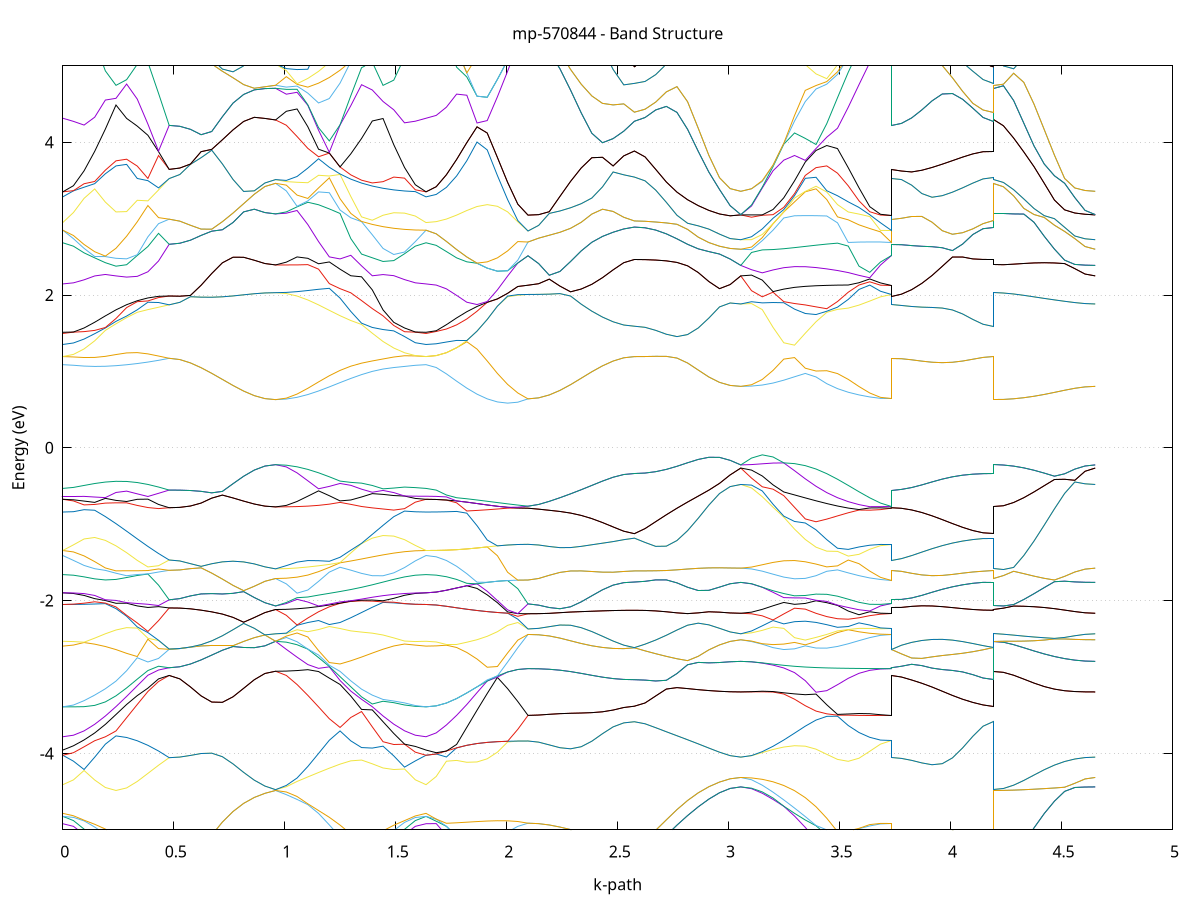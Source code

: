 set title 'mp-570844 - Band Structure'
set xlabel 'k-path'
set ylabel 'Energy (eV)'
set grid y
set yrange [-5:5]
set terminal png size 800,600
set output 'mp-570844_bands_gnuplot.png'
plot '-' using 1:2 with lines notitle, '-' using 1:2 with lines notitle, '-' using 1:2 with lines notitle, '-' using 1:2 with lines notitle, '-' using 1:2 with lines notitle, '-' using 1:2 with lines notitle, '-' using 1:2 with lines notitle, '-' using 1:2 with lines notitle, '-' using 1:2 with lines notitle, '-' using 1:2 with lines notitle, '-' using 1:2 with lines notitle, '-' using 1:2 with lines notitle, '-' using 1:2 with lines notitle, '-' using 1:2 with lines notitle, '-' using 1:2 with lines notitle, '-' using 1:2 with lines notitle, '-' using 1:2 with lines notitle, '-' using 1:2 with lines notitle, '-' using 1:2 with lines notitle, '-' using 1:2 with lines notitle, '-' using 1:2 with lines notitle, '-' using 1:2 with lines notitle, '-' using 1:2 with lines notitle, '-' using 1:2 with lines notitle, '-' using 1:2 with lines notitle, '-' using 1:2 with lines notitle, '-' using 1:2 with lines notitle, '-' using 1:2 with lines notitle, '-' using 1:2 with lines notitle, '-' using 1:2 with lines notitle, '-' using 1:2 with lines notitle, '-' using 1:2 with lines notitle, '-' using 1:2 with lines notitle, '-' using 1:2 with lines notitle, '-' using 1:2 with lines notitle, '-' using 1:2 with lines notitle, '-' using 1:2 with lines notitle, '-' using 1:2 with lines notitle, '-' using 1:2 with lines notitle, '-' using 1:2 with lines notitle, '-' using 1:2 with lines notitle, '-' using 1:2 with lines notitle, '-' using 1:2 with lines notitle, '-' using 1:2 with lines notitle, '-' using 1:2 with lines notitle, '-' using 1:2 with lines notitle, '-' using 1:2 with lines notitle, '-' using 1:2 with lines notitle, '-' using 1:2 with lines notitle, '-' using 1:2 with lines notitle, '-' using 1:2 with lines notitle, '-' using 1:2 with lines notitle, '-' using 1:2 with lines notitle, '-' using 1:2 with lines notitle, '-' using 1:2 with lines notitle, '-' using 1:2 with lines notitle, '-' using 1:2 with lines notitle, '-' using 1:2 with lines notitle, '-' using 1:2 with lines notitle, '-' using 1:2 with lines notitle, '-' using 1:2 with lines notitle, '-' using 1:2 with lines notitle, '-' using 1:2 with lines notitle, '-' using 1:2 with lines notitle, '-' using 1:2 with lines notitle, '-' using 1:2 with lines notitle, '-' using 1:2 with lines notitle, '-' using 1:2 with lines notitle, '-' using 1:2 with lines notitle, '-' using 1:2 with lines notitle, '-' using 1:2 with lines notitle, '-' using 1:2 with lines notitle, '-' using 1:2 with lines notitle, '-' using 1:2 with lines notitle, '-' using 1:2 with lines notitle, '-' using 1:2 with lines notitle, '-' using 1:2 with lines notitle, '-' using 1:2 with lines notitle, '-' using 1:2 with lines notitle, '-' using 1:2 with lines notitle, '-' using 1:2 with lines notitle, '-' using 1:2 with lines notitle, '-' using 1:2 with lines notitle, '-' using 1:2 with lines notitle, '-' using 1:2 with lines notitle, '-' using 1:2 with lines notitle, '-' using 1:2 with lines notitle, '-' using 1:2 with lines notitle, '-' using 1:2 with lines notitle, '-' using 1:2 with lines notitle, '-' using 1:2 with lines notitle, '-' using 1:2 with lines notitle, '-' using 1:2 with lines notitle, '-' using 1:2 with lines notitle, '-' using 1:2 with lines notitle, '-' using 1:2 with lines notitle, '-' using 1:2 with lines notitle, '-' using 1:2 with lines notitle, '-' using 1:2 with lines notitle, '-' using 1:2 with lines notitle, '-' using 1:2 with lines notitle, '-' using 1:2 with lines notitle, '-' using 1:2 with lines notitle, '-' using 1:2 with lines notitle, '-' using 1:2 with lines notitle, '-' using 1:2 with lines notitle, '-' using 1:2 with lines notitle, '-' using 1:2 with lines notitle, '-' using 1:2 with lines notitle, '-' using 1:2 with lines notitle, '-' using 1:2 with lines notitle, '-' using 1:2 with lines notitle, '-' using 1:2 with lines notitle, '-' using 1:2 with lines notitle, '-' using 1:2 with lines notitle, '-' using 1:2 with lines notitle, '-' using 1:2 with lines notitle, '-' using 1:2 with lines notitle, '-' using 1:2 with lines notitle, '-' using 1:2 with lines notitle, '-' using 1:2 with lines notitle, '-' using 1:2 with lines notitle, '-' using 1:2 with lines notitle, '-' using 1:2 with lines notitle, '-' using 1:2 with lines notitle, '-' using 1:2 with lines notitle, '-' using 1:2 with lines notitle, '-' using 1:2 with lines notitle, '-' using 1:2 with lines notitle, '-' using 1:2 with lines notitle, '-' using 1:2 with lines notitle, '-' using 1:2 with lines notitle, '-' using 1:2 with lines notitle, '-' using 1:2 with lines notitle, '-' using 1:2 with lines notitle, '-' using 1:2 with lines notitle, '-' using 1:2 with lines notitle, '-' using 1:2 with lines notitle, '-' using 1:2 with lines notitle, '-' using 1:2 with lines notitle, '-' using 1:2 with lines notitle, '-' using 1:2 with lines notitle, '-' using 1:2 with lines notitle, '-' using 1:2 with lines notitle, '-' using 1:2 with lines notitle, '-' using 1:2 with lines notitle, '-' using 1:2 with lines notitle, '-' using 1:2 with lines notitle, '-' using 1:2 with lines notitle, '-' using 1:2 with lines notitle, '-' using 1:2 with lines notitle, '-' using 1:2 with lines notitle, '-' using 1:2 with lines notitle, '-' using 1:2 with lines notitle, '-' using 1:2 with lines notitle, '-' using 1:2 with lines notitle, '-' using 1:2 with lines notitle, '-' using 1:2 with lines notitle, '-' using 1:2 with lines notitle, '-' using 1:2 with lines notitle, '-' using 1:2 with lines notitle, '-' using 1:2 with lines notitle, '-' using 1:2 with lines notitle, '-' using 1:2 with lines notitle, '-' using 1:2 with lines notitle, '-' using 1:2 with lines notitle, '-' using 1:2 with lines notitle, '-' using 1:2 with lines notitle, '-' using 1:2 with lines notitle, '-' using 1:2 with lines notitle, '-' using 1:2 with lines notitle, '-' using 1:2 with lines notitle, '-' using 1:2 with lines notitle, '-' using 1:2 with lines notitle, '-' using 1:2 with lines notitle, '-' using 1:2 with lines notitle, '-' using 1:2 with lines notitle, '-' using 1:2 with lines notitle, '-' using 1:2 with lines notitle, '-' using 1:2 with lines notitle, '-' using 1:2 with lines notitle, '-' using 1:2 with lines notitle, '-' using 1:2 with lines notitle, '-' using 1:2 with lines notitle, '-' using 1:2 with lines notitle, '-' using 1:2 with lines notitle, '-' using 1:2 with lines notitle, '-' using 1:2 with lines notitle, '-' using 1:2 with lines notitle, '-' using 1:2 with lines notitle, '-' using 1:2 with lines notitle, '-' using 1:2 with lines notitle
0.000000 -45.004419
0.047936 -45.004419
0.095871 -45.004419
0.143807 -45.004319
0.191743 -45.004219
0.239679 -45.004119
0.287614 -45.004019
0.335550 -45.003819
0.383486 -45.003719
0.431421 -45.003519
0.479357 -45.003419
0.479357 -45.003419
0.527293 -45.003419
0.575229 -45.003419
0.623164 -45.003419
0.671100 -45.003319
0.719036 -45.003319
0.766971 -45.003319
0.814907 -45.003319
0.862843 -45.003219
0.910779 -45.003219
0.958714 -45.003219
0.958714 -45.003219
1.007137 -45.003219
1.055559 -45.003319
1.103981 -45.003419
1.152404 -45.003519
1.200826 -45.003619
1.249249 -45.003719
1.297671 -45.003819
1.346093 -45.004019
1.394516 -45.004119
1.442938 -45.004219
1.491361 -45.004319
1.539783 -45.004419
1.588205 -45.004419
1.636628 -45.004419
1.636628 -45.004419
1.682580 -45.004419
1.728532 -45.004419
1.774484 -45.004319
1.820436 -45.004319
1.866388 -45.004219
1.912340 -45.004119
1.958292 -45.003919
2.004244 -45.003819
2.050196 -45.003719
2.096149 -45.003519
2.096149 -45.003519
2.144084 -45.003519
2.192020 -45.003519
2.239956 -45.003519
2.287891 -45.003519
2.335827 -45.003519
2.383763 -45.003419
2.431699 -45.003419
2.479634 -45.003419
2.527570 -45.003419
2.575506 -45.003419
2.575506 -45.003419
2.623441 -45.003419
2.671377 -45.003419
2.719313 -45.003419
2.767249 -45.003319
2.815184 -45.003319
2.863120 -45.003319
2.911056 -45.003319
2.958991 -45.003319
3.006927 -45.003219
3.054863 -45.003219
3.054863 -45.003219
3.103285 -45.003219
3.151708 -45.003319
3.200130 -45.003319
3.248552 -45.003319
3.296975 -45.003319
3.345397 -45.003419
3.393820 -45.003419
3.442242 -45.003419
3.490664 -45.003519
3.539087 -45.003519
3.587509 -45.003519
3.635931 -45.003519
3.684354 -45.003519
3.732776 -45.003519
3.732776 -45.003419
3.778728 -45.003419
3.824680 -45.003419
3.870632 -45.003419
3.916585 -45.003419
3.962537 -45.003419
4.008489 -45.003419
4.054441 -45.003419
4.100393 -45.003419
4.146345 -45.003419
4.192297 -45.003419
4.192297 -45.003219
4.238249 -45.003219
4.284201 -45.003219
4.330153 -45.003219
4.376105 -45.003219
4.422058 -45.003219
4.468010 -45.003219
4.513962 -45.003219
4.559914 -45.003219
4.605866 -45.003219
4.651818 -45.003219
e
0.000000 -45.002619
0.047936 -45.002619
0.095871 -45.002719
0.143807 -45.002719
0.191743 -45.002819
0.239679 -45.002819
0.287614 -45.002919
0.335550 -45.003019
0.383486 -45.003119
0.431421 -45.003319
0.479357 -45.003419
0.479357 -45.003419
0.527293 -45.003419
0.575229 -45.003419
0.623164 -45.003419
0.671100 -45.003319
0.719036 -45.003319
0.766971 -45.003319
0.814907 -45.003319
0.862843 -45.003219
0.910779 -45.003219
0.958714 -45.003219
0.958714 -45.003219
1.007137 -45.003219
1.055559 -45.003219
1.103981 -45.003219
1.152404 -45.003119
1.200826 -45.003119
1.249249 -45.003019
1.297671 -45.002919
1.346093 -45.002919
1.394516 -45.002819
1.442938 -45.002819
1.491361 -45.002719
1.539783 -45.002719
1.588205 -45.002619
1.636628 -45.002619
1.636628 -45.002619
1.682580 -45.002619
1.728532 -45.002719
1.774484 -45.002719
1.820436 -45.002819
1.866388 -45.002919
1.912340 -45.003019
1.958292 -45.003119
2.004244 -45.003319
2.050196 -45.003419
2.096149 -45.003519
2.096149 -45.003519
2.144084 -45.003519
2.192020 -45.003519
2.239956 -45.003519
2.287891 -45.003519
2.335827 -45.003519
2.383763 -45.003419
2.431699 -45.003419
2.479634 -45.003419
2.527570 -45.003419
2.575506 -45.003419
2.575506 -45.003419
2.623441 -45.003419
2.671377 -45.003419
2.719313 -45.003419
2.767249 -45.003319
2.815184 -45.003319
2.863120 -45.003319
2.911056 -45.003319
2.958991 -45.003319
3.006927 -45.003219
3.054863 -45.003219
3.054863 -45.003219
3.103285 -45.003219
3.151708 -45.003319
3.200130 -45.003319
3.248552 -45.003319
3.296975 -45.003319
3.345397 -45.003319
3.393820 -45.003419
3.442242 -45.003419
3.490664 -45.003419
3.539087 -45.003519
3.587509 -45.003519
3.635931 -45.003519
3.684354 -45.003519
3.732776 -45.003519
3.732776 -45.003419
3.778728 -45.003419
3.824680 -45.003419
3.870632 -45.003419
3.916585 -45.003419
3.962537 -45.003419
4.008489 -45.003419
4.054441 -45.003419
4.100393 -45.003419
4.146345 -45.003419
4.192297 -45.003419
4.192297 -45.003219
4.238249 -45.003219
4.284201 -45.003219
4.330153 -45.003219
4.376105 -45.003219
4.422058 -45.003219
4.468010 -45.003219
4.513962 -45.003219
4.559914 -45.003219
4.605866 -45.003219
4.651818 -45.003219
e
0.000000 -44.981819
0.047936 -44.981819
0.095871 -44.981919
0.143807 -44.982019
0.191743 -44.982219
0.239679 -44.982419
0.287614 -44.982519
0.335550 -44.982719
0.383486 -44.982819
0.431421 -44.982919
0.479357 -44.982919
0.479357 -44.982919
0.527293 -44.982919
0.575229 -44.983019
0.623164 -44.983119
0.671100 -44.983319
0.719036 -44.983519
0.766971 -44.983619
0.814907 -44.983819
0.862843 -44.983919
0.910779 -44.984019
0.958714 -44.984019
0.958714 -44.984019
1.007137 -44.984019
1.055559 -44.983919
1.103981 -44.983819
1.152404 -44.983719
1.200826 -44.983519
1.249249 -44.983219
1.297671 -44.983019
1.346093 -44.982719
1.394516 -44.982519
1.442938 -44.982319
1.491361 -44.982119
1.539783 -44.981919
1.588205 -44.981819
1.636628 -44.981819
1.636628 -44.981819
1.682580 -44.981819
1.728532 -44.981819
1.774484 -44.981819
1.820436 -44.981819
1.866388 -44.981819
1.912340 -44.981819
1.958292 -44.981819
2.004244 -44.981819
2.050196 -44.981819
2.096149 -44.981819
2.096149 -44.981819
2.144084 -44.981819
2.192020 -44.981919
2.239956 -44.982019
2.287891 -44.982219
2.335827 -44.982419
2.383763 -44.982519
2.431699 -44.982719
2.479634 -44.982819
2.527570 -44.982919
2.575506 -44.982919
2.575506 -44.982919
2.623441 -44.982919
2.671377 -44.983019
2.719313 -44.983119
2.767249 -44.983319
2.815184 -44.983519
2.863120 -44.983719
2.911056 -44.983819
2.958991 -44.983919
3.006927 -44.984019
3.054863 -44.984019
3.054863 -44.984019
3.103285 -44.984019
3.151708 -44.983919
3.200130 -44.983819
3.248552 -44.983719
3.296975 -44.983519
3.345397 -44.983219
3.393820 -44.983019
3.442242 -44.982819
3.490664 -44.982519
3.539087 -44.982319
3.587509 -44.982119
3.635931 -44.981919
3.684354 -44.981819
3.732776 -44.981819
3.732776 -44.982919
3.778728 -44.982919
3.824680 -44.982919
3.870632 -44.982919
3.916585 -44.982919
3.962537 -44.982919
4.008489 -44.982919
4.054441 -44.982919
4.100393 -44.982919
4.146345 -44.982919
4.192297 -44.982919
4.192297 -44.984019
4.238249 -44.984019
4.284201 -44.984019
4.330153 -44.984019
4.376105 -44.984019
4.422058 -44.984019
4.468010 -44.984019
4.513962 -44.984019
4.559914 -44.984019
4.605866 -44.984019
4.651818 -44.984019
e
0.000000 -44.981819
0.047936 -44.981819
0.095871 -44.981919
0.143807 -44.982019
0.191743 -44.982219
0.239679 -44.982319
0.287614 -44.982519
0.335550 -44.982719
0.383486 -44.982819
0.431421 -44.982919
0.479357 -44.982919
0.479357 -44.982919
0.527293 -44.982919
0.575229 -44.983019
0.623164 -44.983119
0.671100 -44.983319
0.719036 -44.983519
0.766971 -44.983619
0.814907 -44.983819
0.862843 -44.983919
0.910779 -44.984019
0.958714 -44.984019
0.958714 -44.984019
1.007137 -44.984019
1.055559 -44.983919
1.103981 -44.983819
1.152404 -44.983619
1.200826 -44.983419
1.249249 -44.983119
1.297671 -44.982919
1.346093 -44.982619
1.394516 -44.982419
1.442938 -44.982219
1.491361 -44.982019
1.539783 -44.981919
1.588205 -44.981819
1.636628 -44.981819
1.636628 -44.981819
1.682580 -44.981819
1.728532 -44.981819
1.774484 -44.981819
1.820436 -44.981819
1.866388 -44.981819
1.912340 -44.981819
1.958292 -44.981819
2.004244 -44.981819
2.050196 -44.981819
2.096149 -44.981819
2.096149 -44.981819
2.144084 -44.981819
2.192020 -44.981919
2.239956 -44.982019
2.287891 -44.982219
2.335827 -44.982419
2.383763 -44.982519
2.431699 -44.982719
2.479634 -44.982819
2.527570 -44.982919
2.575506 -44.982919
2.575506 -44.982919
2.623441 -44.982919
2.671377 -44.983019
2.719313 -44.983119
2.767249 -44.983319
2.815184 -44.983519
2.863120 -44.983719
2.911056 -44.983819
2.958991 -44.983919
3.006927 -44.984019
3.054863 -44.984019
3.054863 -44.984019
3.103285 -44.984019
3.151708 -44.983919
3.200130 -44.983819
3.248552 -44.983619
3.296975 -44.983419
3.345397 -44.983119
3.393820 -44.982919
3.442242 -44.982619
3.490664 -44.982419
3.539087 -44.982219
3.587509 -44.982019
3.635931 -44.981919
3.684354 -44.981819
3.732776 -44.981819
3.732776 -44.982919
3.778728 -44.982919
3.824680 -44.982919
3.870632 -44.982919
3.916585 -44.982919
3.962537 -44.982919
4.008489 -44.982919
4.054441 -44.982919
4.100393 -44.982919
4.146345 -44.982919
4.192297 -44.982919
4.192297 -44.984019
4.238249 -44.984019
4.284201 -44.984019
4.330153 -44.984019
4.376105 -44.984019
4.422058 -44.984019
4.468010 -44.984019
4.513962 -44.984019
4.559914 -44.984019
4.605866 -44.984019
4.651818 -44.984019
e
0.000000 -44.972519
0.047936 -44.972519
0.095871 -44.972419
0.143807 -44.972319
0.191743 -44.972119
0.239679 -44.971919
0.287614 -44.971719
0.335550 -44.971619
0.383486 -44.971519
0.431421 -44.971419
0.479357 -44.971419
0.479357 -44.971419
0.527293 -44.971319
0.575229 -44.971219
0.623164 -44.971119
0.671100 -44.970919
0.719036 -44.970819
0.766971 -44.970619
0.814907 -44.970519
0.862843 -44.970319
0.910779 -44.970319
0.958714 -44.970219
0.958714 -44.970219
1.007137 -44.970319
1.055559 -44.970319
1.103981 -44.970519
1.152404 -44.970719
1.200826 -44.970919
1.249249 -44.971119
1.297671 -44.971419
1.346093 -44.971619
1.394516 -44.971919
1.442938 -44.972119
1.491361 -44.972319
1.539783 -44.972419
1.588205 -44.972519
1.636628 -44.972519
1.636628 -44.972519
1.682580 -44.972519
1.728532 -44.972519
1.774484 -44.972519
1.820436 -44.972519
1.866388 -44.972519
1.912340 -44.972519
1.958292 -44.972519
2.004244 -44.972519
2.050196 -44.972519
2.096149 -44.972519
2.096149 -44.972519
2.144084 -44.972519
2.192020 -44.972419
2.239956 -44.972219
2.287891 -44.972119
2.335827 -44.971919
2.383763 -44.971719
2.431699 -44.971619
2.479634 -44.971519
2.527570 -44.971419
2.575506 -44.971419
2.575506 -44.971419
2.623441 -44.971319
2.671377 -44.971219
2.719313 -44.971119
2.767249 -44.970919
2.815184 -44.970819
2.863120 -44.970619
2.911056 -44.970519
2.958991 -44.970319
3.006927 -44.970319
3.054863 -44.970219
3.054863 -44.970219
3.103285 -44.970319
3.151708 -44.970319
3.200130 -44.970519
3.248552 -44.970719
3.296975 -44.970919
3.345397 -44.971119
3.393820 -44.971419
3.442242 -44.971619
3.490664 -44.971919
3.539087 -44.972119
3.587509 -44.972219
3.635931 -44.972419
3.684354 -44.972519
3.732776 -44.972519
3.732776 -44.971419
3.778728 -44.971419
3.824680 -44.971419
3.870632 -44.971419
3.916585 -44.971419
3.962537 -44.971419
4.008489 -44.971419
4.054441 -44.971419
4.100393 -44.971419
4.146345 -44.971419
4.192297 -44.971419
4.192297 -44.970219
4.238249 -44.970219
4.284201 -44.970219
4.330153 -44.970219
4.376105 -44.970219
4.422058 -44.970219
4.468010 -44.970219
4.513962 -44.970219
4.559914 -44.970219
4.605866 -44.970219
4.651818 -44.970219
e
0.000000 -44.972419
0.047936 -44.972419
0.095871 -44.972319
0.143807 -44.972219
0.191743 -44.972019
0.239679 -44.971919
0.287614 -44.971719
0.335550 -44.971619
0.383486 -44.971419
0.431421 -44.971419
0.479357 -44.971419
0.479357 -44.971419
0.527293 -44.971319
0.575229 -44.971219
0.623164 -44.971119
0.671100 -44.970919
0.719036 -44.970819
0.766971 -44.970619
0.814907 -44.970519
0.862843 -44.970319
0.910779 -44.970319
0.958714 -44.970219
0.958714 -44.970219
1.007137 -44.970319
1.055559 -44.970319
1.103981 -44.970419
1.152404 -44.970619
1.200826 -44.970819
1.249249 -44.971019
1.297671 -44.971219
1.346093 -44.971519
1.394516 -44.971719
1.442938 -44.972019
1.491361 -44.972219
1.539783 -44.972319
1.588205 -44.972419
1.636628 -44.972419
1.636628 -44.972419
1.682580 -44.972419
1.728532 -44.972519
1.774484 -44.972519
1.820436 -44.972519
1.866388 -44.972519
1.912340 -44.972519
1.958292 -44.972519
2.004244 -44.972519
2.050196 -44.972519
2.096149 -44.972519
2.096149 -44.972519
2.144084 -44.972519
2.192020 -44.972419
2.239956 -44.972219
2.287891 -44.972119
2.335827 -44.971919
2.383763 -44.971719
2.431699 -44.971619
2.479634 -44.971519
2.527570 -44.971419
2.575506 -44.971419
2.575506 -44.971419
2.623441 -44.971319
2.671377 -44.971219
2.719313 -44.971119
2.767249 -44.970919
2.815184 -44.970819
2.863120 -44.970619
2.911056 -44.970419
2.958991 -44.970319
3.006927 -44.970319
3.054863 -44.970219
3.054863 -44.970219
3.103285 -44.970319
3.151708 -44.970319
3.200130 -44.970419
3.248552 -44.970619
3.296975 -44.970819
3.345397 -44.971019
3.393820 -44.971319
3.442242 -44.971519
3.490664 -44.971819
3.539087 -44.972019
3.587509 -44.972219
3.635931 -44.972419
3.684354 -44.972519
3.732776 -44.972519
3.732776 -44.971419
3.778728 -44.971419
3.824680 -44.971419
3.870632 -44.971419
3.916585 -44.971419
3.962537 -44.971419
4.008489 -44.971419
4.054441 -44.971419
4.100393 -44.971419
4.146345 -44.971419
4.192297 -44.971419
4.192297 -44.970219
4.238249 -44.970219
4.284201 -44.970219
4.330153 -44.970219
4.376105 -44.970219
4.422058 -44.970219
4.468010 -44.970219
4.513962 -44.970219
4.559914 -44.970219
4.605866 -44.970219
4.651818 -44.970219
e
0.000000 -44.925219
0.047936 -44.925219
0.095871 -44.925119
0.143807 -44.925119
0.191743 -44.925019
0.239679 -44.924919
0.287614 -44.924819
0.335550 -44.924719
0.383486 -44.924519
0.431421 -44.924419
0.479357 -44.924219
0.479357 -44.924219
0.527293 -44.924219
0.575229 -44.924219
0.623164 -44.924219
0.671100 -44.924219
0.719036 -44.924219
0.766971 -44.924219
0.814907 -44.924219
0.862843 -44.924219
0.910779 -44.924219
0.958714 -44.924219
0.958714 -44.924219
1.007137 -44.924219
1.055559 -44.924219
1.103981 -44.924319
1.152404 -44.924419
1.200826 -44.924519
1.249249 -44.924619
1.297671 -44.924719
1.346093 -44.924819
1.394516 -44.924919
1.442938 -44.925019
1.491361 -44.925119
1.539783 -44.925119
1.588205 -44.925219
1.636628 -44.925219
1.636628 -44.925219
1.682580 -44.925219
1.728532 -44.925119
1.774484 -44.925119
1.820436 -44.925019
1.866388 -44.924919
1.912340 -44.924819
1.958292 -44.924619
2.004244 -44.924519
2.050196 -44.924319
2.096149 -44.924219
2.096149 -44.924219
2.144084 -44.924219
2.192020 -44.924219
2.239956 -44.924219
2.287891 -44.924219
2.335827 -44.924219
2.383763 -44.924219
2.431699 -44.924219
2.479634 -44.924219
2.527570 -44.924219
2.575506 -44.924219
2.575506 -44.924219
2.623441 -44.924219
2.671377 -44.924219
2.719313 -44.924219
2.767249 -44.924219
2.815184 -44.924219
2.863120 -44.924219
2.911056 -44.924219
2.958991 -44.924219
3.006927 -44.924219
3.054863 -44.924219
3.054863 -44.924219
3.103285 -44.924219
3.151708 -44.924219
3.200130 -44.924219
3.248552 -44.924219
3.296975 -44.924219
3.345397 -44.924219
3.393820 -44.924219
3.442242 -44.924219
3.490664 -44.924219
3.539087 -44.924219
3.587509 -44.924219
3.635931 -44.924219
3.684354 -44.924219
3.732776 -44.924219
3.732776 -44.924219
3.778728 -44.924219
3.824680 -44.924219
3.870632 -44.924219
3.916585 -44.924219
3.962537 -44.924219
4.008489 -44.924219
4.054441 -44.924219
4.100393 -44.924219
4.146345 -44.924219
4.192297 -44.924219
4.192297 -44.924219
4.238249 -44.924219
4.284201 -44.924219
4.330153 -44.924219
4.376105 -44.924219
4.422058 -44.924219
4.468010 -44.924219
4.513962 -44.924219
4.559914 -44.924219
4.605866 -44.924219
4.651818 -44.924219
e
0.000000 -44.923119
0.047936 -44.923219
0.095871 -44.923219
0.143807 -44.923319
0.191743 -44.923319
0.239679 -44.923519
0.287614 -44.923619
0.335550 -44.923719
0.383486 -44.923919
0.431421 -44.924019
0.479357 -44.924219
0.479357 -44.924219
0.527293 -44.924219
0.575229 -44.924219
0.623164 -44.924219
0.671100 -44.924219
0.719036 -44.924219
0.766971 -44.924219
0.814907 -44.924219
0.862843 -44.924219
0.910779 -44.924219
0.958714 -44.924219
0.958714 -44.924219
1.007137 -44.924219
1.055559 -44.924119
1.103981 -44.924119
1.152404 -44.924019
1.200826 -44.923919
1.249249 -44.923819
1.297671 -44.923719
1.346093 -44.923619
1.394516 -44.923419
1.442938 -44.923319
1.491361 -44.923319
1.539783 -44.923219
1.588205 -44.923219
1.636628 -44.923119
1.636628 -44.923119
1.682580 -44.923219
1.728532 -44.923219
1.774484 -44.923319
1.820436 -44.923319
1.866388 -44.923419
1.912340 -44.923619
1.958292 -44.923719
2.004244 -44.923819
2.050196 -44.924019
2.096149 -44.924219
2.096149 -44.924219
2.144084 -44.924219
2.192020 -44.924219
2.239956 -44.924219
2.287891 -44.924219
2.335827 -44.924219
2.383763 -44.924219
2.431699 -44.924219
2.479634 -44.924219
2.527570 -44.924219
2.575506 -44.924219
2.575506 -44.924219
2.623441 -44.924219
2.671377 -44.924219
2.719313 -44.924219
2.767249 -44.924219
2.815184 -44.924219
2.863120 -44.924219
2.911056 -44.924219
2.958991 -44.924219
3.006927 -44.924219
3.054863 -44.924219
3.054863 -44.924219
3.103285 -44.924219
3.151708 -44.924219
3.200130 -44.924219
3.248552 -44.924219
3.296975 -44.924219
3.345397 -44.924219
3.393820 -44.924219
3.442242 -44.924219
3.490664 -44.924219
3.539087 -44.924219
3.587509 -44.924219
3.635931 -44.924219
3.684354 -44.924219
3.732776 -44.924219
3.732776 -44.924219
3.778728 -44.924219
3.824680 -44.924219
3.870632 -44.924219
3.916585 -44.924219
3.962537 -44.924219
4.008489 -44.924219
4.054441 -44.924219
4.100393 -44.924219
4.146345 -44.924219
4.192297 -44.924219
4.192297 -44.924219
4.238249 -44.924219
4.284201 -44.924219
4.330153 -44.924219
4.376105 -44.924219
4.422058 -44.924219
4.468010 -44.924219
4.513962 -44.924219
4.559914 -44.924219
4.605866 -44.924219
4.651818 -44.924219
e
0.000000 -44.912319
0.047936 -44.912319
0.095871 -44.912319
0.143807 -44.912319
0.191743 -44.912319
0.239679 -44.912319
0.287614 -44.912319
0.335550 -44.912319
0.383486 -44.912319
0.431421 -44.912319
0.479357 -44.912319
0.479357 -44.912319
0.527293 -44.912319
0.575229 -44.912319
0.623164 -44.912319
0.671100 -44.912319
0.719036 -44.912319
0.766971 -44.912319
0.814907 -44.912319
0.862843 -44.912319
0.910779 -44.912319
0.958714 -44.912319
0.958714 -44.912319
1.007137 -44.912319
1.055559 -44.912319
1.103981 -44.912319
1.152404 -44.912319
1.200826 -44.912319
1.249249 -44.912319
1.297671 -44.912319
1.346093 -44.912319
1.394516 -44.912319
1.442938 -44.912319
1.491361 -44.912319
1.539783 -44.912319
1.588205 -44.912319
1.636628 -44.912319
1.636628 -44.912319
1.682580 -44.912319
1.728532 -44.912319
1.774484 -44.912319
1.820436 -44.912319
1.866388 -44.912319
1.912340 -44.912319
1.958292 -44.912319
2.004244 -44.912319
2.050196 -44.912319
2.096149 -44.912319
2.096149 -44.912319
2.144084 -44.912319
2.192020 -44.912319
2.239956 -44.912319
2.287891 -44.912319
2.335827 -44.912319
2.383763 -44.912319
2.431699 -44.912319
2.479634 -44.912319
2.527570 -44.912319
2.575506 -44.912319
2.575506 -44.912319
2.623441 -44.912319
2.671377 -44.912319
2.719313 -44.912319
2.767249 -44.912319
2.815184 -44.912319
2.863120 -44.912319
2.911056 -44.912319
2.958991 -44.912319
3.006927 -44.912319
3.054863 -44.912319
3.054863 -44.912319
3.103285 -44.912319
3.151708 -44.912319
3.200130 -44.912319
3.248552 -44.912319
3.296975 -44.912319
3.345397 -44.912319
3.393820 -44.912319
3.442242 -44.912319
3.490664 -44.912319
3.539087 -44.912319
3.587509 -44.912319
3.635931 -44.912319
3.684354 -44.912319
3.732776 -44.912319
3.732776 -44.912319
3.778728 -44.912319
3.824680 -44.912319
3.870632 -44.912319
3.916585 -44.912319
3.962537 -44.912319
4.008489 -44.912319
4.054441 -44.912319
4.100393 -44.912319
4.146345 -44.912319
4.192297 -44.912319
4.192297 -44.912319
4.238249 -44.912319
4.284201 -44.912319
4.330153 -44.912319
4.376105 -44.912319
4.422058 -44.912319
4.468010 -44.912319
4.513962 -44.912319
4.559914 -44.912319
4.605866 -44.912319
4.651818 -44.912319
e
0.000000 -44.912319
0.047936 -44.912319
0.095871 -44.912319
0.143807 -44.912319
0.191743 -44.912319
0.239679 -44.912319
0.287614 -44.912319
0.335550 -44.912319
0.383486 -44.912319
0.431421 -44.912319
0.479357 -44.912319
0.479357 -44.912319
0.527293 -44.912319
0.575229 -44.912319
0.623164 -44.912319
0.671100 -44.912319
0.719036 -44.912319
0.766971 -44.912319
0.814907 -44.912319
0.862843 -44.912319
0.910779 -44.912319
0.958714 -44.912319
0.958714 -44.912319
1.007137 -44.912319
1.055559 -44.912319
1.103981 -44.912319
1.152404 -44.912319
1.200826 -44.912319
1.249249 -44.912319
1.297671 -44.912319
1.346093 -44.912319
1.394516 -44.912319
1.442938 -44.912319
1.491361 -44.912319
1.539783 -44.912319
1.588205 -44.912319
1.636628 -44.912319
1.636628 -44.912319
1.682580 -44.912319
1.728532 -44.912319
1.774484 -44.912319
1.820436 -44.912319
1.866388 -44.912319
1.912340 -44.912319
1.958292 -44.912319
2.004244 -44.912319
2.050196 -44.912319
2.096149 -44.912319
2.096149 -44.912319
2.144084 -44.912319
2.192020 -44.912319
2.239956 -44.912319
2.287891 -44.912319
2.335827 -44.912319
2.383763 -44.912319
2.431699 -44.912319
2.479634 -44.912319
2.527570 -44.912319
2.575506 -44.912319
2.575506 -44.912319
2.623441 -44.912319
2.671377 -44.912319
2.719313 -44.912319
2.767249 -44.912319
2.815184 -44.912319
2.863120 -44.912319
2.911056 -44.912319
2.958991 -44.912319
3.006927 -44.912319
3.054863 -44.912319
3.054863 -44.912319
3.103285 -44.912319
3.151708 -44.912319
3.200130 -44.912319
3.248552 -44.912319
3.296975 -44.912319
3.345397 -44.912319
3.393820 -44.912319
3.442242 -44.912319
3.490664 -44.912319
3.539087 -44.912319
3.587509 -44.912319
3.635931 -44.912319
3.684354 -44.912319
3.732776 -44.912319
3.732776 -44.912319
3.778728 -44.912319
3.824680 -44.912319
3.870632 -44.912319
3.916585 -44.912319
3.962537 -44.912319
4.008489 -44.912319
4.054441 -44.912319
4.100393 -44.912319
4.146345 -44.912319
4.192297 -44.912319
4.192297 -44.912319
4.238249 -44.912319
4.284201 -44.912319
4.330153 -44.912319
4.376105 -44.912319
4.422058 -44.912319
4.468010 -44.912319
4.513962 -44.912319
4.559914 -44.912319
4.605866 -44.912319
4.651818 -44.912319
e
0.000000 -44.889219
0.047936 -44.889219
0.095871 -44.889219
0.143807 -44.889219
0.191743 -44.889219
0.239679 -44.889219
0.287614 -44.889319
0.335550 -44.889319
0.383486 -44.889319
0.431421 -44.889319
0.479357 -44.889319
0.479357 -44.889319
0.527293 -44.889319
0.575229 -44.889319
0.623164 -44.889419
0.671100 -44.889419
0.719036 -44.889419
0.766971 -44.889419
0.814907 -44.889419
0.862843 -44.889519
0.910779 -44.889519
0.958714 -44.889519
0.958714 -44.889519
1.007137 -44.889519
1.055559 -44.889519
1.103981 -44.889419
1.152404 -44.889419
1.200826 -44.889419
1.249249 -44.889419
1.297671 -44.889319
1.346093 -44.889319
1.394516 -44.889319
1.442938 -44.889219
1.491361 -44.889219
1.539783 -44.889219
1.588205 -44.889219
1.636628 -44.889219
1.636628 -44.889219
1.682580 -44.889219
1.728532 -44.889219
1.774484 -44.889219
1.820436 -44.889219
1.866388 -44.889219
1.912340 -44.889219
1.958292 -44.889219
2.004244 -44.889219
2.050196 -44.889219
2.096149 -44.889219
2.096149 -44.889219
2.144084 -44.889219
2.192020 -44.889219
2.239956 -44.889219
2.287891 -44.889219
2.335827 -44.889219
2.383763 -44.889319
2.431699 -44.889319
2.479634 -44.889319
2.527570 -44.889319
2.575506 -44.889319
2.575506 -44.889319
2.623441 -44.889319
2.671377 -44.889319
2.719313 -44.889419
2.767249 -44.889419
2.815184 -44.889419
2.863120 -44.889419
2.911056 -44.889419
2.958991 -44.889519
3.006927 -44.889519
3.054863 -44.889519
3.054863 -44.889519
3.103285 -44.889519
3.151708 -44.889519
3.200130 -44.889419
3.248552 -44.889419
3.296975 -44.889419
3.345397 -44.889419
3.393820 -44.889319
3.442242 -44.889319
3.490664 -44.889319
3.539087 -44.889219
3.587509 -44.889219
3.635931 -44.889219
3.684354 -44.889219
3.732776 -44.889219
3.732776 -44.889319
3.778728 -44.889319
3.824680 -44.889319
3.870632 -44.889319
3.916585 -44.889319
3.962537 -44.889319
4.008489 -44.889319
4.054441 -44.889319
4.100393 -44.889319
4.146345 -44.889319
4.192297 -44.889319
4.192297 -44.889519
4.238249 -44.889519
4.284201 -44.889519
4.330153 -44.889519
4.376105 -44.889519
4.422058 -44.889519
4.468010 -44.889519
4.513962 -44.889519
4.559914 -44.889519
4.605866 -44.889519
4.651818 -44.889519
e
0.000000 -44.889219
0.047936 -44.889219
0.095871 -44.889219
0.143807 -44.889219
0.191743 -44.889219
0.239679 -44.889219
0.287614 -44.889319
0.335550 -44.889319
0.383486 -44.889319
0.431421 -44.889319
0.479357 -44.889319
0.479357 -44.889319
0.527293 -44.889319
0.575229 -44.889319
0.623164 -44.889419
0.671100 -44.889419
0.719036 -44.889419
0.766971 -44.889419
0.814907 -44.889419
0.862843 -44.889519
0.910779 -44.889519
0.958714 -44.889519
0.958714 -44.889519
1.007137 -44.889519
1.055559 -44.889519
1.103981 -44.889419
1.152404 -44.889419
1.200826 -44.889419
1.249249 -44.889419
1.297671 -44.889319
1.346093 -44.889319
1.394516 -44.889319
1.442938 -44.889219
1.491361 -44.889219
1.539783 -44.889219
1.588205 -44.889219
1.636628 -44.889219
1.636628 -44.889219
1.682580 -44.889219
1.728532 -44.889219
1.774484 -44.889219
1.820436 -44.889219
1.866388 -44.889219
1.912340 -44.889219
1.958292 -44.889219
2.004244 -44.889219
2.050196 -44.889219
2.096149 -44.889219
2.096149 -44.889219
2.144084 -44.889219
2.192020 -44.889219
2.239956 -44.889219
2.287891 -44.889219
2.335827 -44.889219
2.383763 -44.889319
2.431699 -44.889319
2.479634 -44.889319
2.527570 -44.889319
2.575506 -44.889319
2.575506 -44.889319
2.623441 -44.889319
2.671377 -44.889319
2.719313 -44.889419
2.767249 -44.889419
2.815184 -44.889419
2.863120 -44.889419
2.911056 -44.889419
2.958991 -44.889519
3.006927 -44.889519
3.054863 -44.889519
3.054863 -44.889519
3.103285 -44.889519
3.151708 -44.889519
3.200130 -44.889419
3.248552 -44.889419
3.296975 -44.889419
3.345397 -44.889419
3.393820 -44.889319
3.442242 -44.889319
3.490664 -44.889319
3.539087 -44.889219
3.587509 -44.889219
3.635931 -44.889219
3.684354 -44.889219
3.732776 -44.889219
3.732776 -44.889319
3.778728 -44.889319
3.824680 -44.889319
3.870632 -44.889319
3.916585 -44.889319
3.962537 -44.889319
4.008489 -44.889319
4.054441 -44.889319
4.100393 -44.889319
4.146345 -44.889319
4.192297 -44.889319
4.192297 -44.889519
4.238249 -44.889519
4.284201 -44.889519
4.330153 -44.889519
4.376105 -44.889519
4.422058 -44.889519
4.468010 -44.889519
4.513962 -44.889519
4.559914 -44.889519
4.605866 -44.889519
4.651818 -44.889519
e
0.000000 -14.718719
0.047936 -14.718419
0.095871 -14.717419
0.143807 -14.715919
0.191743 -14.713819
0.239679 -14.711219
0.287614 -14.708219
0.335550 -14.704819
0.383486 -14.701219
0.431421 -14.697419
0.479357 -14.693519
0.479357 -14.693519
0.527293 -14.693519
0.575229 -14.693619
0.623164 -14.693719
0.671100 -14.693919
0.719036 -14.694119
0.766971 -14.694419
0.814907 -14.694619
0.862843 -14.694819
0.910779 -14.695019
0.958714 -14.695019
0.958714 -14.695019
1.007137 -14.695319
1.055559 -14.696019
1.103981 -14.697219
1.152404 -14.698919
1.200826 -14.701019
1.249249 -14.703419
1.297671 -14.706119
1.346093 -14.708819
1.394516 -14.711419
1.442938 -14.713919
1.491361 -14.715919
1.539783 -14.717419
1.588205 -14.718419
1.636628 -14.718719
1.636628 -14.718719
1.682580 -14.718119
1.728532 -14.716419
1.774484 -14.713519
1.820436 -14.709619
1.866388 -14.706419
1.912340 -14.704619
1.958292 -14.702919
2.004244 -14.701419
2.050196 -14.700419
2.096149 -14.700019
2.096149 -14.700019
2.144084 -14.699919
2.192020 -14.699519
2.239956 -14.698819
2.287891 -14.697919
2.335827 -14.696819
2.383763 -14.695419
2.431699 -14.693819
2.479634 -14.692119
2.527570 -14.690319
2.575506 -14.688919
2.575506 -14.688919
2.623441 -14.689519
2.671377 -14.690419
2.719313 -14.691219
2.767249 -14.691919
2.815184 -14.692519
2.863120 -14.692919
2.911056 -14.693319
2.958991 -14.693519
3.006927 -14.693619
3.054863 -14.693719
3.054863 -14.693719
3.103285 -14.693819
3.151708 -14.694219
3.200130 -14.694719
3.248552 -14.695419
3.296975 -14.696219
3.345397 -14.697019
3.393820 -14.697819
3.442242 -14.698519
3.490664 -14.699019
3.539087 -14.699419
3.587509 -14.699719
3.635931 -14.699919
3.684354 -14.700019
3.732776 -14.700019
3.732776 -14.693519
3.778728 -14.693119
3.824680 -14.691819
3.870632 -14.690119
3.916585 -14.689019
3.962537 -14.688619
4.008489 -14.688619
4.054441 -14.688719
4.100393 -14.688819
4.146345 -14.688819
4.192297 -14.688919
4.192297 -14.695019
4.238249 -14.694519
4.284201 -14.693119
4.330153 -14.692819
4.376105 -14.692919
4.422058 -14.693119
4.468010 -14.693319
4.513962 -14.693419
4.559914 -14.693619
4.605866 -14.693719
4.651818 -14.693719
e
0.000000 -14.711719
0.047936 -14.711419
0.095871 -14.710519
0.143807 -14.709219
0.191743 -14.707319
0.239679 -14.704919
0.287614 -14.702119
0.335550 -14.698919
0.383486 -14.695419
0.431421 -14.691719
0.479357 -14.693519
0.479357 -14.693519
0.527293 -14.693519
0.575229 -14.693619
0.623164 -14.693719
0.671100 -14.693919
0.719036 -14.694119
0.766971 -14.694419
0.814907 -14.694619
0.862843 -14.694819
0.910779 -14.695019
0.958714 -14.695019
0.958714 -14.695019
1.007137 -14.694719
1.055559 -14.693619
1.103981 -14.694219
1.152404 -14.695519
1.200826 -14.697219
1.249249 -14.699119
1.297671 -14.701219
1.346093 -14.703419
1.394516 -14.705619
1.442938 -14.707619
1.491361 -14.709319
1.539783 -14.710619
1.588205 -14.711419
1.636628 -14.711719
1.636628 -14.711719
1.682580 -14.711419
1.728532 -14.710719
1.774484 -14.709619
1.820436 -14.708119
1.866388 -14.706419
1.912340 -14.704619
1.958292 -14.702919
2.004244 -14.701419
2.050196 -14.700419
2.096149 -14.700019
2.096149 -14.700019
2.144084 -14.699919
2.192020 -14.699519
2.239956 -14.698819
2.287891 -14.697919
2.335827 -14.696819
2.383763 -14.695419
2.431699 -14.693819
2.479634 -14.692119
2.527570 -14.690319
2.575506 -14.688919
2.575506 -14.688919
2.623441 -14.689519
2.671377 -14.690419
2.719313 -14.691219
2.767249 -14.691919
2.815184 -14.692519
2.863120 -14.692919
2.911056 -14.693319
2.958991 -14.693519
3.006927 -14.693619
3.054863 -14.693719
3.054863 -14.693719
3.103285 -14.693519
3.151708 -14.692819
3.200130 -14.691819
3.248552 -14.690319
3.296975 -14.688419
3.345397 -14.686819
3.393820 -14.689419
3.442242 -14.691919
3.490664 -14.694319
3.539087 -14.696319
3.587509 -14.697919
3.635931 -14.699119
3.684354 -14.699819
3.732776 -14.700019
3.732776 -14.693519
3.778728 -14.693119
3.824680 -14.691819
3.870632 -14.690119
3.916585 -14.689019
3.962537 -14.688619
4.008489 -14.688619
4.054441 -14.688719
4.100393 -14.688819
4.146345 -14.688819
4.192297 -14.688919
4.192297 -14.695019
4.238249 -14.694519
4.284201 -14.693119
4.330153 -14.692819
4.376105 -14.692919
4.422058 -14.693119
4.468010 -14.693319
4.513962 -14.693419
4.559914 -14.693619
4.605866 -14.693719
4.651818 -14.693719
e
0.000000 -14.711719
0.047936 -14.711419
0.095871 -14.710419
0.143807 -14.708819
0.191743 -14.706719
0.239679 -14.704119
0.287614 -14.701119
0.335550 -14.697719
0.383486 -14.694119
0.431421 -14.690419
0.479357 -14.688019
0.479357 -14.688019
0.527293 -14.688219
0.575229 -14.688719
0.623164 -14.689319
0.671100 -14.690019
0.719036 -14.690619
0.766971 -14.691319
0.814907 -14.691819
0.862843 -14.692219
0.910779 -14.692419
0.958714 -14.692519
0.958714 -14.692519
1.007137 -14.692719
1.055559 -14.693319
1.103981 -14.692019
1.152404 -14.690219
1.200826 -14.692519
1.249249 -14.695219
1.297671 -14.698119
1.346093 -14.701119
1.394516 -14.704019
1.442938 -14.706619
1.491361 -14.708719
1.539783 -14.710319
1.588205 -14.711319
1.636628 -14.711719
1.636628 -14.711719
1.682580 -14.711419
1.728532 -14.710719
1.774484 -14.709619
1.820436 -14.708119
1.866388 -14.704719
1.912340 -14.699019
1.958292 -14.692719
2.004244 -14.685919
2.050196 -14.678919
2.096149 -14.671919
2.096149 -14.671919
2.144084 -14.672919
2.192020 -14.674319
2.239956 -14.676019
2.287891 -14.677819
2.335827 -14.679619
2.383763 -14.681319
2.431699 -14.683019
2.479634 -14.684719
2.527570 -14.686419
2.575506 -14.687919
2.575506 -14.687919
2.623441 -14.687219
2.671377 -14.686119
2.719313 -14.685019
2.767249 -14.683919
2.815184 -14.682619
2.863120 -14.681419
2.911056 -14.680019
2.958991 -14.678819
3.006927 -14.677919
3.054863 -14.677519
3.054863 -14.677519
3.103285 -14.678019
3.151708 -14.679119
3.200130 -14.680619
3.248552 -14.682019
3.296975 -14.684219
3.345397 -14.686319
3.393820 -14.683919
3.442242 -14.682819
3.490664 -14.681519
3.539087 -14.679619
3.587509 -14.677519
3.635931 -14.675319
3.684354 -14.673319
3.732776 -14.671919
3.732776 -14.688019
3.778728 -14.688019
3.824680 -14.687919
3.870632 -14.687719
3.916585 -14.687819
3.962537 -14.687919
4.008489 -14.688019
4.054441 -14.687919
4.100393 -14.687919
4.146345 -14.687919
4.192297 -14.687919
4.192297 -14.692519
4.238249 -14.692519
4.284201 -14.692619
4.330153 -14.690919
4.376105 -14.687819
4.422058 -14.684119
4.468010 -14.680919
4.513962 -14.679619
4.559914 -14.678519
4.605866 -14.677819
4.651818 -14.677519
e
0.000000 -14.672119
0.047936 -14.671419
0.095871 -14.670919
0.143807 -14.672019
0.191743 -14.673919
0.239679 -14.676219
0.287614 -14.679119
0.335550 -14.682419
0.383486 -14.685919
0.431421 -14.689719
0.479357 -14.688019
0.479357 -14.688019
0.527293 -14.688219
0.575229 -14.688719
0.623164 -14.689319
0.671100 -14.690019
0.719036 -14.690619
0.766971 -14.691319
0.814907 -14.691819
0.862843 -14.692219
0.910779 -14.692419
0.958714 -14.692519
0.958714 -14.692519
1.007137 -14.692119
1.055559 -14.691119
1.103981 -14.689319
1.152404 -14.689819
1.200826 -14.687319
1.249249 -14.684519
1.297671 -14.681619
1.346093 -14.678819
1.394516 -14.676119
1.442938 -14.673819
1.491361 -14.672019
1.539783 -14.670919
1.588205 -14.671419
1.636628 -14.672119
1.636628 -14.672119
1.682580 -14.671619
1.728532 -14.670219
1.774484 -14.668019
1.820436 -14.665819
1.866388 -14.667119
1.912340 -14.668419
1.958292 -14.669719
2.004244 -14.670819
2.050196 -14.671519
2.096149 -14.671919
2.096149 -14.671919
2.144084 -14.672919
2.192020 -14.674319
2.239956 -14.676019
2.287891 -14.677819
2.335827 -14.679619
2.383763 -14.681319
2.431699 -14.683019
2.479634 -14.684719
2.527570 -14.686419
2.575506 -14.687919
2.575506 -14.687919
2.623441 -14.687219
2.671377 -14.686119
2.719313 -14.685019
2.767249 -14.683919
2.815184 -14.682619
2.863120 -14.681419
2.911056 -14.680019
2.958991 -14.678819
3.006927 -14.677919
3.054863 -14.677519
3.054863 -14.677519
3.103285 -14.677819
3.151708 -14.678619
3.200130 -14.680019
3.248552 -14.681919
3.296975 -14.683019
3.345397 -14.683619
3.393820 -14.683519
3.442242 -14.681419
3.490664 -14.678919
3.539087 -14.676619
3.587509 -14.674619
3.635931 -14.673119
3.684354 -14.672119
3.732776 -14.671919
3.732776 -14.688019
3.778728 -14.688019
3.824680 -14.687919
3.870632 -14.687719
3.916585 -14.687819
3.962537 -14.687919
4.008489 -14.688019
4.054441 -14.687919
4.100393 -14.687919
4.146345 -14.687919
4.192297 -14.687919
4.192297 -14.692519
4.238249 -14.692519
4.284201 -14.692619
4.330153 -14.690919
4.376105 -14.687819
4.422058 -14.684119
4.468010 -14.680919
4.513962 -14.679619
4.559914 -14.678519
4.605866 -14.677819
4.651818 -14.677519
e
0.000000 -14.670419
0.047936 -14.670519
0.095871 -14.669319
0.143807 -14.665919
0.191743 -14.667619
0.239679 -14.670119
0.287614 -14.673119
0.335550 -14.676519
0.383486 -14.680119
0.431421 -14.683919
0.479357 -14.686519
0.479357 -14.686519
0.527293 -14.686419
0.575229 -14.686119
0.623164 -14.685919
0.671100 -14.685819
0.719036 -14.685819
0.766971 -14.685819
0.814907 -14.685919
0.862843 -14.686019
0.910779 -14.686019
0.958714 -14.686019
0.958714 -14.686019
1.007137 -14.686319
1.055559 -14.687119
1.103981 -14.688419
1.152404 -14.687019
1.200826 -14.684219
1.249249 -14.681019
1.297671 -14.677619
1.346093 -14.674319
1.394516 -14.671219
1.442938 -14.668419
1.491361 -14.666419
1.539783 -14.669319
1.588205 -14.670519
1.636628 -14.670419
1.636628 -14.670419
1.682580 -14.670019
1.728532 -14.669019
1.774484 -14.667419
1.820436 -14.665819
1.866388 -14.667119
1.912340 -14.668419
1.958292 -14.669719
2.004244 -14.670819
2.050196 -14.671519
2.096149 -14.671819
2.096149 -14.671819
2.144084 -14.671119
2.192020 -14.670319
2.239956 -14.669519
2.287891 -14.668419
2.335827 -14.667219
2.383763 -14.665819
2.431699 -14.664419
2.479634 -14.662919
2.527570 -14.661719
2.575506 -14.661219
2.575506 -14.661219
2.623441 -14.661519
2.671377 -14.662319
2.719313 -14.663219
2.767249 -14.664019
2.815184 -14.664719
2.863120 -14.665319
2.911056 -14.665719
2.958991 -14.666019
3.006927 -14.666219
3.054863 -14.666219
3.054863 -14.666219
3.103285 -14.666319
3.151708 -14.666619
3.200130 -14.667019
3.248552 -14.667519
3.296975 -14.667919
3.345397 -14.668419
3.393820 -14.669019
3.442242 -14.669619
3.490664 -14.670219
3.539087 -14.670719
3.587509 -14.671219
3.635931 -14.671619
3.684354 -14.671819
3.732776 -14.671819
3.732776 -14.686519
3.778728 -14.686619
3.824680 -14.686719
3.870632 -14.686519
3.916585 -14.684819
3.962537 -14.681519
4.008489 -14.677319
4.054441 -14.672819
4.100393 -14.668119
4.146345 -14.663719
4.192297 -14.661219
4.192297 -14.686019
4.238249 -14.685919
4.284201 -14.685419
4.330153 -14.684519
4.376105 -14.683419
4.422058 -14.682219
4.468010 -14.679919
4.513962 -14.675519
4.559914 -14.671319
4.605866 -14.667819
4.651818 -14.666219
e
0.000000 -14.666919
0.047936 -14.666319
0.095871 -14.664719
0.143807 -14.665619
0.191743 -14.667619
0.239679 -14.670019
0.287614 -14.672819
0.335550 -14.675919
0.383486 -14.679319
0.431421 -14.682919
0.479357 -14.686519
0.479357 -14.686519
0.527293 -14.686419
0.575229 -14.686119
0.623164 -14.685919
0.671100 -14.685819
0.719036 -14.685819
0.766971 -14.685819
0.814907 -14.685919
0.862843 -14.686019
0.910779 -14.686019
0.958714 -14.686019
0.958714 -14.686019
1.007137 -14.685719
1.055559 -14.684819
1.103981 -14.683419
1.152404 -14.681519
1.200826 -14.679219
1.249249 -14.676719
1.297671 -14.674119
1.346093 -14.671519
1.394516 -14.669019
1.442938 -14.666919
1.491361 -14.666119
1.539783 -14.664519
1.588205 -14.666319
1.636628 -14.666919
1.636628 -14.666919
1.682580 -14.666619
1.728532 -14.665719
1.774484 -14.664719
1.820436 -14.665219
1.866388 -14.662619
1.912340 -14.659619
1.958292 -14.658119
2.004244 -14.660419
2.050196 -14.665519
2.096149 -14.671819
2.096149 -14.671819
2.144084 -14.671119
2.192020 -14.670319
2.239956 -14.669519
2.287891 -14.668419
2.335827 -14.667219
2.383763 -14.665819
2.431699 -14.664419
2.479634 -14.662919
2.527570 -14.661719
2.575506 -14.661219
2.575506 -14.661219
2.623441 -14.661519
2.671377 -14.662319
2.719313 -14.663219
2.767249 -14.664019
2.815184 -14.664719
2.863120 -14.665319
2.911056 -14.665719
2.958991 -14.666019
3.006927 -14.666219
3.054863 -14.666219
3.054863 -14.666219
3.103285 -14.666019
3.151708 -14.665219
3.200130 -14.664019
3.248552 -14.662419
3.296975 -14.660419
3.345397 -14.658319
3.393820 -14.660419
3.442242 -14.662519
3.490664 -14.664619
3.539087 -14.666619
3.587509 -14.668219
3.635931 -14.669619
3.684354 -14.670719
3.732776 -14.671819
3.732776 -14.686519
3.778728 -14.686619
3.824680 -14.686719
3.870632 -14.686519
3.916585 -14.684819
3.962537 -14.681519
4.008489 -14.677319
4.054441 -14.672819
4.100393 -14.668119
4.146345 -14.663719
4.192297 -14.661219
4.192297 -14.686019
4.238249 -14.685919
4.284201 -14.685419
4.330153 -14.684519
4.376105 -14.683419
4.422058 -14.682219
4.468010 -14.679919
4.513962 -14.675519
4.559914 -14.671319
4.605866 -14.667819
4.651818 -14.666219
e
0.000000 -14.665319
0.047936 -14.665119
0.095871 -14.664219
0.143807 -14.665619
0.191743 -14.661319
0.239679 -14.656319
0.287614 -14.652219
0.335550 -14.647719
0.383486 -14.643019
0.431421 -14.639519
0.479357 -14.638619
0.479357 -14.638619
0.527293 -14.639519
0.575229 -14.641619
0.623164 -14.644319
0.671100 -14.647419
0.719036 -14.650719
0.766971 -14.653819
0.814907 -14.656519
0.862843 -14.658619
0.910779 -14.660019
0.958714 -14.660419
0.958714 -14.660419
1.007137 -14.660119
1.055559 -14.659119
1.103981 -14.657719
1.152404 -14.656319
1.200826 -14.655219
1.249249 -14.654619
1.297671 -14.654919
1.346093 -14.656119
1.394516 -14.658819
1.442938 -14.662819
1.491361 -14.665319
1.539783 -14.664419
1.588205 -14.665119
1.636628 -14.665319
1.636628 -14.665319
1.682580 -14.664819
1.728532 -14.663819
1.774484 -14.664719
1.820436 -14.665019
1.866388 -14.661419
1.912340 -14.658519
1.958292 -14.656519
2.004244 -14.653419
2.050196 -14.650419
2.096149 -14.647619
2.096149 -14.647619
2.144084 -14.647719
2.192020 -14.647919
2.239956 -14.648319
2.287891 -14.649019
2.335827 -14.650019
2.383763 -14.651219
2.431699 -14.652719
2.479634 -14.654119
2.527570 -14.655419
2.575506 -14.655919
2.575506 -14.655919
2.623441 -14.655619
2.671377 -14.654919
2.719313 -14.654219
2.767249 -14.653719
2.815184 -14.653519
2.863120 -14.653719
2.911056 -14.654319
2.958991 -14.655119
3.006927 -14.655819
3.054863 -14.656119
3.054863 -14.656119
3.103285 -14.655919
3.151708 -14.655519
3.200130 -14.655319
3.248552 -14.655619
3.296975 -14.656719
3.345397 -14.658219
3.393820 -14.655919
3.442242 -14.653619
3.490664 -14.651619
3.539087 -14.649919
3.587509 -14.648819
3.635931 -14.648019
3.684354 -14.647719
3.732776 -14.647619
3.732776 -14.638619
3.778728 -14.638819
3.824680 -14.639519
3.870632 -14.640519
3.916585 -14.641919
3.962537 -14.643719
4.008489 -14.645719
4.054441 -14.648019
4.100393 -14.650819
4.146345 -14.653819
4.192297 -14.655919
4.192297 -14.660419
4.238249 -14.660219
4.284201 -14.659519
4.330153 -14.658519
4.376105 -14.657219
4.422058 -14.655919
4.468010 -14.654919
4.513962 -14.654319
4.559914 -14.654619
4.605866 -14.655519
4.651818 -14.656119
e
0.000000 -14.663119
0.047936 -14.663419
0.095871 -14.664219
0.143807 -14.662419
0.191743 -14.659819
0.239679 -14.655719
0.287614 -14.649719
0.335550 -14.644119
0.383486 -14.640619
0.431421 -14.639119
0.479357 -14.638619
0.479357 -14.638619
0.527293 -14.639519
0.575229 -14.641619
0.623164 -14.644319
0.671100 -14.647419
0.719036 -14.650719
0.766971 -14.653819
0.814907 -14.656519
0.862843 -14.658619
0.910779 -14.660019
0.958714 -14.660419
0.958714 -14.660419
1.007137 -14.659919
1.055559 -14.658219
1.103981 -14.655519
1.152404 -14.652019
1.200826 -14.647919
1.249249 -14.645319
1.297671 -14.649419
1.346093 -14.654319
1.394516 -14.658119
1.442938 -14.660419
1.491361 -14.662619
1.539783 -14.664219
1.588205 -14.663419
1.636628 -14.663119
1.636628 -14.663119
1.682580 -14.663319
1.728532 -14.663819
1.774484 -14.664219
1.820436 -14.662319
1.866388 -14.660219
1.912340 -14.657419
1.958292 -14.653119
2.004244 -14.649019
2.050196 -14.645719
2.096149 -14.647619
2.096149 -14.647619
2.144084 -14.647719
2.192020 -14.647919
2.239956 -14.648319
2.287891 -14.649019
2.335827 -14.650019
2.383763 -14.651219
2.431699 -14.652719
2.479634 -14.654119
2.527570 -14.655419
2.575506 -14.655919
2.575506 -14.655919
2.623441 -14.655619
2.671377 -14.654919
2.719313 -14.654219
2.767249 -14.653719
2.815184 -14.653519
2.863120 -14.653719
2.911056 -14.654319
2.958991 -14.655119
3.006927 -14.655819
3.054863 -14.656119
3.054863 -14.656119
3.103285 -14.655819
3.151708 -14.654819
3.200130 -14.653419
3.248552 -14.652019
3.296975 -14.650819
3.345397 -14.649919
3.393820 -14.649219
3.442242 -14.648819
3.490664 -14.648419
3.539087 -14.648219
3.587509 -14.647919
3.635931 -14.647719
3.684354 -14.647619
3.732776 -14.647619
3.732776 -14.638619
3.778728 -14.638819
3.824680 -14.639519
3.870632 -14.640519
3.916585 -14.641919
3.962537 -14.643719
4.008489 -14.645719
4.054441 -14.648019
4.100393 -14.650819
4.146345 -14.653819
4.192297 -14.655919
4.192297 -14.660419
4.238249 -14.660219
4.284201 -14.659519
4.330153 -14.658519
4.376105 -14.657219
4.422058 -14.655919
4.468010 -14.654919
4.513962 -14.654319
4.559914 -14.654619
4.605866 -14.655519
4.651818 -14.656119
e
0.000000 -14.663119
0.047936 -14.663419
0.095871 -14.664219
0.143807 -14.662019
0.191743 -14.658319
0.239679 -14.653919
0.287614 -14.648919
0.335550 -14.644019
0.383486 -14.639819
0.431421 -14.636319
0.479357 -14.631919
0.479357 -14.631919
0.527293 -14.631319
0.575229 -14.630119
0.623164 -14.629019
0.671100 -14.627919
0.719036 -14.627119
0.766971 -14.626319
0.814907 -14.625719
0.862843 -14.625219
0.910779 -14.624819
0.958714 -14.624719
0.958714 -14.624719
1.007137 -14.625219
1.055559 -14.626919
1.103981 -14.629819
1.152404 -14.633719
1.200826 -14.638419
1.249249 -14.641919
1.297671 -14.640119
1.346093 -14.644219
1.394516 -14.650619
1.442938 -14.656619
1.491361 -14.661319
1.539783 -14.664019
1.588205 -14.663319
1.636628 -14.663119
1.636628 -14.663119
1.682580 -14.663319
1.728532 -14.663319
1.774484 -14.660919
1.820436 -14.657619
1.866388 -14.653419
1.912340 -14.648419
1.958292 -14.642619
2.004244 -14.643119
2.050196 -14.645219
2.096149 -14.643619
2.096149 -14.643619
2.144084 -14.643219
2.192020 -14.641919
2.239956 -14.640519
2.287891 -14.639319
2.335827 -14.638219
2.383763 -14.637219
2.431699 -14.636019
2.479634 -14.634919
2.527570 -14.633919
2.575506 -14.633619
2.575506 -14.633619
2.623441 -14.633319
2.671377 -14.632719
2.719313 -14.631819
2.767249 -14.630919
2.815184 -14.630119
2.863120 -14.629319
2.911056 -14.628419
2.958991 -14.627319
3.006927 -14.625819
3.054863 -14.624319
3.054863 -14.624319
3.103285 -14.626719
3.151708 -14.629319
3.200130 -14.631519
3.248552 -14.633319
3.296975 -14.634819
3.345397 -14.636119
3.393820 -14.637219
3.442242 -14.638119
3.490664 -14.639119
3.539087 -14.640119
3.587509 -14.641219
3.635931 -14.642319
3.684354 -14.643319
3.732776 -14.643619
3.732776 -14.631919
3.778728 -14.631519
3.824680 -14.630519
3.870632 -14.628919
3.916585 -14.627119
3.962537 -14.627219
4.008489 -14.628919
4.054441 -14.630619
4.100393 -14.632219
4.146345 -14.633219
4.192297 -14.633619
4.192297 -14.624719
4.238249 -14.624619
4.284201 -14.624519
4.330153 -14.624319
4.376105 -14.624119
4.422058 -14.623919
4.468010 -14.623719
4.513962 -14.623619
4.559914 -14.623519
4.605866 -14.623819
4.651818 -14.624319
e
0.000000 -14.637919
0.047936 -14.637919
0.095871 -14.637919
0.143807 -14.637819
0.191743 -14.637619
0.239679 -14.637219
0.287614 -14.636319
0.335550 -14.634319
0.383486 -14.630319
0.431421 -14.628219
0.479357 -14.631919
0.479357 -14.631919
0.527293 -14.631319
0.575229 -14.630119
0.623164 -14.629019
0.671100 -14.627919
0.719036 -14.627119
0.766971 -14.626319
0.814907 -14.625719
0.862843 -14.625219
0.910779 -14.624819
0.958714 -14.624719
0.958714 -14.624719
1.007137 -14.624419
1.055559 -14.623619
1.103981 -14.622819
1.152404 -14.622719
1.200826 -14.624319
1.249249 -14.627219
1.297671 -14.632219
1.346093 -14.633619
1.394516 -14.635719
1.442938 -14.637019
1.491361 -14.637619
1.539783 -14.637819
1.588205 -14.637919
1.636628 -14.637919
1.636628 -14.637919
1.682580 -14.637919
1.728532 -14.638119
1.774484 -14.638319
1.820436 -14.638719
1.866388 -14.639419
1.912340 -14.640319
1.958292 -14.641519
2.004244 -14.642319
2.050196 -14.642819
2.096149 -14.643619
2.096149 -14.643619
2.144084 -14.643219
2.192020 -14.641919
2.239956 -14.640519
2.287891 -14.639319
2.335827 -14.638219
2.383763 -14.637219
2.431699 -14.636019
2.479634 -14.634919
2.527570 -14.633919
2.575506 -14.633619
2.575506 -14.633619
2.623441 -14.633319
2.671377 -14.632719
2.719313 -14.631819
2.767249 -14.630919
2.815184 -14.630119
2.863120 -14.629319
2.911056 -14.628419
2.958991 -14.627319
3.006927 -14.625819
3.054863 -14.624319
3.054863 -14.624319
3.103285 -14.624319
3.151708 -14.624119
3.200130 -14.624119
3.248552 -14.624219
3.296975 -14.624719
3.345397 -14.625619
3.393820 -14.627019
3.442242 -14.629019
3.490664 -14.631819
3.539087 -14.635119
3.587509 -14.638419
3.635931 -14.641219
3.684354 -14.643019
3.732776 -14.643619
3.732776 -14.631919
3.778728 -14.631519
3.824680 -14.630519
3.870632 -14.628919
3.916585 -14.627119
3.962537 -14.627219
4.008489 -14.628919
4.054441 -14.630619
4.100393 -14.632219
4.146345 -14.633219
4.192297 -14.633619
4.192297 -14.624719
4.238249 -14.624619
4.284201 -14.624519
4.330153 -14.624319
4.376105 -14.624119
4.422058 -14.623919
4.468010 -14.623719
4.513962 -14.623619
4.559914 -14.623519
4.605866 -14.623819
4.651818 -14.624319
e
0.000000 -14.619019
0.047936 -14.619219
0.095871 -14.619819
0.143807 -14.620719
0.191743 -14.621819
0.239679 -14.623019
0.287614 -14.623919
0.335550 -14.624319
0.383486 -14.623319
0.431421 -14.620919
0.479357 -14.619119
0.479357 -14.619119
0.527293 -14.618719
0.575229 -14.617419
0.623164 -14.615419
0.671100 -14.612919
0.719036 -14.610119
0.766971 -14.606819
0.814907 -14.603419
0.862843 -14.603019
0.910779 -14.602819
0.958714 -14.602819
0.958714 -14.602819
1.007137 -14.603219
1.055559 -14.604519
1.103981 -14.607419
1.152404 -14.613219
1.200826 -14.619819
1.249249 -14.626719
1.297671 -14.630619
1.346093 -14.630819
1.394516 -14.627119
1.442938 -14.623719
1.491361 -14.621319
1.539783 -14.619919
1.588205 -14.619219
1.636628 -14.619019
1.636628 -14.619019
1.682580 -14.619619
1.728532 -14.621319
1.774484 -14.624019
1.820436 -14.627719
1.866388 -14.632019
1.912340 -14.636519
1.958292 -14.640319
2.004244 -14.636219
2.050196 -14.629319
2.096149 -14.622019
2.096149 -14.622019
2.144084 -14.622519
2.192020 -14.623019
2.239956 -14.622719
2.287891 -14.621319
2.335827 -14.619019
2.383763 -14.616319
2.431699 -14.614819
2.479634 -14.615219
2.527570 -14.615819
2.575506 -14.616019
2.575506 -14.616019
2.623441 -14.616419
2.671377 -14.617219
2.719313 -14.617819
2.767249 -14.617919
2.815184 -14.617319
2.863120 -14.616619
2.911056 -14.616819
2.958991 -14.619019
3.006927 -14.621519
3.054863 -14.623419
3.054863 -14.623419
3.103285 -14.622919
3.151708 -14.621419
3.200130 -14.619919
3.248552 -14.620919
3.296975 -14.622819
3.345397 -14.624519
3.393820 -14.625919
3.442242 -14.626719
3.490664 -14.627019
3.539087 -14.626719
3.587509 -14.625919
3.635931 -14.624519
3.684354 -14.622919
3.732776 -14.622019
3.732776 -14.619119
3.778728 -14.619619
3.824680 -14.620919
3.870632 -14.622619
3.916585 -14.624019
3.962537 -14.623319
4.008489 -14.621019
4.054441 -14.618619
4.100393 -14.616919
4.146345 -14.616119
4.192297 -14.616019
4.192297 -14.602819
4.238249 -14.602919
4.284201 -14.603319
4.330153 -14.605019
4.376105 -14.609119
4.422058 -14.613119
4.468010 -14.616719
4.513962 -14.619819
4.559914 -14.622319
4.605866 -14.623419
4.651818 -14.623419
e
0.000000 -14.618019
0.047936 -14.618119
0.095871 -14.618219
0.143807 -14.618219
0.191743 -14.617919
0.239679 -14.617219
0.287614 -14.615819
0.335550 -14.614819
0.383486 -14.619319
0.431421 -14.620719
0.479357 -14.619119
0.479357 -14.619119
0.527293 -14.618719
0.575229 -14.617419
0.623164 -14.615419
0.671100 -14.612919
0.719036 -14.610119
0.766971 -14.606819
0.814907 -14.603419
0.862843 -14.603019
0.910779 -14.602819
0.958714 -14.602819
0.958714 -14.602819
1.007137 -14.602419
1.055559 -14.602319
1.103981 -14.606419
1.152404 -14.608719
1.200826 -14.611019
1.249249 -14.613219
1.297671 -14.615019
1.346093 -14.616519
1.394516 -14.617419
1.442938 -14.618019
1.491361 -14.618219
1.539783 -14.618119
1.588205 -14.618019
1.636628 -14.618019
1.636628 -14.618019
1.682580 -14.618019
1.728532 -14.618019
1.774484 -14.618019
1.820436 -14.617919
1.866388 -14.617819
1.912340 -14.617519
1.958292 -14.617119
2.004244 -14.616619
2.050196 -14.616319
2.096149 -14.622019
2.096149 -14.622019
2.144084 -14.622519
2.192020 -14.623019
2.239956 -14.622719
2.287891 -14.621319
2.335827 -14.619019
2.383763 -14.616319
2.431699 -14.614819
2.479634 -14.615219
2.527570 -14.615819
2.575506 -14.616019
2.575506 -14.616019
2.623441 -14.616419
2.671377 -14.617219
2.719313 -14.617819
2.767249 -14.617919
2.815184 -14.617319
2.863120 -14.616619
2.911056 -14.616819
2.958991 -14.619019
3.006927 -14.621519
3.054863 -14.623419
3.054863 -14.623419
3.103285 -14.620819
3.151708 -14.617719
3.200130 -14.615319
3.248552 -14.613419
3.296975 -14.611519
3.345397 -14.613319
3.393820 -14.615219
3.442242 -14.617219
3.490664 -14.619019
3.539087 -14.620419
3.587509 -14.621319
3.635931 -14.621819
3.684354 -14.622019
3.732776 -14.622019
3.732776 -14.619119
3.778728 -14.619619
3.824680 -14.620919
3.870632 -14.622619
3.916585 -14.624019
3.962537 -14.623319
4.008489 -14.621019
4.054441 -14.618619
4.100393 -14.616919
4.146345 -14.616119
4.192297 -14.616019
4.192297 -14.602819
4.238249 -14.602919
4.284201 -14.603319
4.330153 -14.605019
4.376105 -14.609119
4.422058 -14.613119
4.468010 -14.616719
4.513962 -14.619819
4.559914 -14.622319
4.605866 -14.623419
4.651818 -14.623419
e
0.000000 -14.618019
0.047936 -14.617919
0.095871 -14.617619
0.143807 -14.617019
0.191743 -14.616319
0.239679 -14.615219
0.287614 -14.613919
0.335550 -14.613819
0.383486 -14.611119
0.431421 -14.608619
0.479357 -14.606119
0.479357 -14.606119
0.527293 -14.606019
0.575229 -14.605719
0.623164 -14.605319
0.671100 -14.604719
0.719036 -14.604219
0.766971 -14.603719
0.814907 -14.603319
0.862843 -14.600019
0.910779 -14.597219
0.958714 -14.596219
0.958714 -14.596219
1.007137 -14.598019
1.055559 -14.601419
1.103981 -14.601319
1.152404 -14.604219
1.200826 -14.607119
1.249249 -14.609719
1.297671 -14.611919
1.346093 -14.613819
1.394516 -14.615319
1.442938 -14.616419
1.491361 -14.617219
1.539783 -14.617719
1.588205 -14.617919
1.636628 -14.618019
1.636628 -14.618019
1.682580 -14.618019
1.728532 -14.618019
1.774484 -14.618019
1.820436 -14.617919
1.866388 -14.617819
1.912340 -14.617519
1.958292 -14.617119
2.004244 -14.616619
2.050196 -14.616319
2.096149 -14.616119
2.096149 -14.616119
2.144084 -14.615319
2.192020 -14.613819
2.239956 -14.612819
2.287891 -14.612619
2.335827 -14.612819
2.383763 -14.613219
2.431699 -14.612719
2.479634 -14.610519
2.527570 -14.608719
2.575506 -14.608019
2.575506 -14.608019
2.623441 -14.607319
2.671377 -14.605919
2.719313 -14.604619
2.767249 -14.605619
2.815184 -14.608219
2.863120 -14.611019
2.911056 -14.612819
2.958991 -14.612319
3.006927 -14.611219
3.054863 -14.610519
3.054863 -14.610519
3.103285 -14.612019
3.151708 -14.614119
3.200130 -14.614719
3.248552 -14.611919
3.296975 -14.610419
3.345397 -14.608019
3.393820 -14.606619
3.442242 -14.606619
3.490664 -14.608019
3.539087 -14.610019
3.587509 -14.612219
3.635931 -14.614219
3.684354 -14.615619
3.732776 -14.616119
3.732776 -14.606119
3.778728 -14.605519
3.824680 -14.605419
3.870632 -14.606619
3.916585 -14.607919
3.962537 -14.609119
4.008489 -14.610119
4.054441 -14.610619
4.100393 -14.610119
4.146345 -14.608819
4.192297 -14.608019
4.192297 -14.596219
4.238249 -14.597819
4.284201 -14.601119
4.330153 -14.603819
4.376105 -14.604619
4.422058 -14.605319
4.468010 -14.606119
4.513962 -14.607819
4.559914 -14.609319
4.605866 -14.610219
4.651818 -14.610519
e
0.000000 -14.587919
0.047936 -14.589019
0.095871 -14.591819
0.143807 -14.595719
0.191743 -14.600219
0.239679 -14.605019
0.287614 -14.609919
0.335550 -14.612419
0.383486 -14.610619
0.431421 -14.607719
0.479357 -14.606119
0.479357 -14.606119
0.527293 -14.606019
0.575229 -14.605719
0.623164 -14.605319
0.671100 -14.604719
0.719036 -14.604219
0.766971 -14.603719
0.814907 -14.603319
0.862843 -14.600019
0.910779 -14.597219
0.958714 -14.596219
0.958714 -14.596219
1.007137 -14.596919
1.055559 -14.598719
1.103981 -14.599619
1.152404 -14.602219
1.200826 -14.603719
1.249249 -14.603919
1.297671 -14.603219
1.346093 -14.602119
1.394516 -14.600519
1.442938 -14.598119
1.491361 -14.595019
1.539783 -14.591719
1.588205 -14.589019
1.636628 -14.587919
1.636628 -14.587919
1.682580 -14.588119
1.728532 -14.588819
1.774484 -14.590219
1.820436 -14.592419
1.866388 -14.595319
1.912340 -14.598719
1.958292 -14.602219
2.004244 -14.606819
2.050196 -14.614519
2.096149 -14.616119
2.096149 -14.616119
2.144084 -14.615319
2.192020 -14.613819
2.239956 -14.612819
2.287891 -14.612619
2.335827 -14.612819
2.383763 -14.613219
2.431699 -14.612719
2.479634 -14.610519
2.527570 -14.608719
2.575506 -14.608019
2.575506 -14.608019
2.623441 -14.607319
2.671377 -14.605919
2.719313 -14.604619
2.767249 -14.605619
2.815184 -14.608219
2.863120 -14.611019
2.911056 -14.612819
2.958991 -14.612319
3.006927 -14.611219
3.054863 -14.610519
3.054863 -14.610519
3.103285 -14.610119
3.151708 -14.608919
3.200130 -14.609019
3.248552 -14.610119
3.296975 -14.609319
3.345397 -14.607219
3.393820 -14.606319
3.442242 -14.606219
3.490664 -14.607619
3.539087 -14.608319
3.587509 -14.610119
3.635931 -14.612619
3.684354 -14.614919
3.732776 -14.616119
3.732776 -14.606119
3.778728 -14.605519
3.824680 -14.605419
3.870632 -14.606619
3.916585 -14.607919
3.962537 -14.609119
4.008489 -14.610119
4.054441 -14.610619
4.100393 -14.610119
4.146345 -14.608819
4.192297 -14.608019
4.192297 -14.596219
4.238249 -14.597819
4.284201 -14.601119
4.330153 -14.603819
4.376105 -14.604619
4.422058 -14.605319
4.468010 -14.606119
4.513962 -14.607819
4.559914 -14.609319
4.605866 -14.610219
4.651818 -14.610519
e
0.000000 -14.573019
0.047936 -14.573219
0.095871 -14.573719
0.143807 -14.577619
0.191743 -14.582619
0.239679 -14.587419
0.287614 -14.591919
0.335550 -14.596119
0.383486 -14.599819
0.431421 -14.603119
0.479357 -14.603519
0.479357 -14.603519
0.527293 -14.603419
0.575229 -14.603019
0.623164 -14.602519
0.671100 -14.601619
0.719036 -14.600619
0.766971 -14.599419
0.814907 -14.598219
0.862843 -14.597219
0.910779 -14.596519
0.958714 -14.596019
0.958714 -14.596019
1.007137 -14.596219
1.055559 -14.597019
1.103981 -14.599119
1.152404 -14.597619
1.200826 -14.595019
1.249249 -14.590819
1.297671 -14.588919
1.346093 -14.586519
1.394516 -14.583719
1.442938 -14.580419
1.491361 -14.576519
1.539783 -14.573819
1.588205 -14.573219
1.636628 -14.573019
1.636628 -14.573019
1.682580 -14.573919
1.728532 -14.576319
1.774484 -14.579719
1.820436 -14.583819
1.866388 -14.588319
1.912340 -14.593219
1.958292 -14.599219
2.004244 -14.605219
2.050196 -14.607319
2.096149 -14.607619
2.096149 -14.607619
2.144084 -14.607319
2.192020 -14.606319
2.239956 -14.604319
2.287891 -14.601319
2.335827 -14.598619
2.383763 -14.597119
2.431699 -14.597119
2.479634 -14.598019
2.527570 -14.598919
2.575506 -14.599319
2.575506 -14.599319
2.623441 -14.599719
2.671377 -14.600619
2.719313 -14.601719
2.767249 -14.601119
2.815184 -14.600319
2.863120 -14.601719
2.911056 -14.603719
2.958991 -14.605419
3.006927 -14.606919
3.054863 -14.607619
3.054863 -14.607619
3.103285 -14.607819
3.151708 -14.608219
3.200130 -14.606719
3.248552 -14.603919
3.296975 -14.600819
3.345397 -14.601619
3.393820 -14.604019
3.442242 -14.606119
3.490664 -14.606719
3.539087 -14.608119
3.587509 -14.608319
3.635931 -14.608019
3.684354 -14.607719
3.732776 -14.607619
3.732776 -14.603519
3.778728 -14.603919
3.824680 -14.603319
3.870632 -14.600919
3.916585 -14.598119
3.962537 -14.595319
4.008489 -14.593219
4.054441 -14.593719
4.100393 -14.595919
4.146345 -14.598219
4.192297 -14.599319
4.192297 -14.596019
4.238249 -14.596319
4.284201 -14.597419
4.330153 -14.599019
4.376105 -14.601119
4.422058 -14.603419
4.468010 -14.605719
4.513962 -14.606719
4.559914 -14.607219
4.605866 -14.607519
4.651818 -14.607619
e
0.000000 -14.566719
0.047936 -14.567319
0.095871 -14.572519
0.143807 -14.574419
0.191743 -14.575319
0.239679 -14.577419
0.287614 -14.582819
0.335550 -14.588419
0.383486 -14.593819
0.431421 -14.598919
0.479357 -14.603519
0.479357 -14.603519
0.527293 -14.603419
0.575229 -14.603019
0.623164 -14.602519
0.671100 -14.601619
0.719036 -14.600619
0.766971 -14.599419
0.814907 -14.598219
0.862843 -14.597219
0.910779 -14.596519
0.958714 -14.596019
0.958714 -14.596019
1.007137 -14.596019
1.055559 -14.595619
1.103981 -14.597819
1.152404 -14.597219
1.200826 -14.594119
1.249249 -14.590419
1.297671 -14.586219
1.346093 -14.582919
1.394516 -14.580019
1.442938 -14.577219
1.491361 -14.575119
1.539783 -14.572119
1.588205 -14.567319
1.636628 -14.566719
1.636628 -14.566719
1.682580 -14.567519
1.728532 -14.569919
1.774484 -14.573819
1.820436 -14.578919
1.866388 -14.585019
1.912340 -14.591819
1.958292 -14.598019
2.004244 -14.602419
2.050196 -14.605819
2.096149 -14.607619
2.096149 -14.607619
2.144084 -14.607319
2.192020 -14.606319
2.239956 -14.604319
2.287891 -14.601319
2.335827 -14.598619
2.383763 -14.597119
2.431699 -14.597119
2.479634 -14.598019
2.527570 -14.598919
2.575506 -14.599319
2.575506 -14.599319
2.623441 -14.599719
2.671377 -14.600619
2.719313 -14.601719
2.767249 -14.601119
2.815184 -14.600319
2.863120 -14.601719
2.911056 -14.603719
2.958991 -14.605419
3.006927 -14.606919
3.054863 -14.607619
3.054863 -14.607619
3.103285 -14.606219
3.151708 -14.603919
3.200130 -14.601219
3.248552 -14.597919
3.296975 -14.599519
3.345397 -14.597819
3.393820 -14.595319
3.442242 -14.594019
3.490664 -14.595419
3.539087 -14.598719
3.587509 -14.602319
3.635931 -14.605219
3.684354 -14.607019
3.732776 -14.607619
3.732776 -14.603519
3.778728 -14.603919
3.824680 -14.603319
3.870632 -14.600919
3.916585 -14.598119
3.962537 -14.595319
4.008489 -14.593219
4.054441 -14.593719
4.100393 -14.595919
4.146345 -14.598219
4.192297 -14.599319
4.192297 -14.596019
4.238249 -14.596319
4.284201 -14.597419
4.330153 -14.599019
4.376105 -14.601119
4.422058 -14.603419
4.468010 -14.605719
4.513962 -14.606719
4.559914 -14.607219
4.605866 -14.607519
4.651818 -14.607619
e
0.000000 -14.563019
0.047936 -14.567019
0.095871 -14.567819
0.143807 -14.569119
0.191743 -14.572419
0.239679 -14.576119
0.287614 -14.576919
0.335550 -14.582319
0.383486 -14.589719
0.431421 -14.596019
0.479357 -14.598219
0.479357 -14.598219
0.527293 -14.598619
0.575229 -14.599619
0.623164 -14.600319
0.671100 -14.600119
0.719036 -14.598919
0.766971 -14.596719
0.814907 -14.593919
0.862843 -14.591019
0.910779 -14.589219
0.958714 -14.588819
0.958714 -14.588819
1.007137 -14.590619
1.055559 -14.594819
1.103981 -14.594819
1.152404 -14.593819
1.200826 -14.592519
1.249249 -14.590119
1.297671 -14.585219
1.346093 -14.581619
1.394516 -14.576819
1.442938 -14.572019
1.491361 -14.569319
1.539783 -14.567919
1.588205 -14.567019
1.636628 -14.563019
1.636628 -14.563019
1.682580 -14.563119
1.728532 -14.564619
1.774484 -14.568619
1.820436 -14.573119
1.866388 -14.577619
1.912340 -14.581919
1.958292 -14.585719
2.004244 -14.588719
2.050196 -14.590719
2.096149 -14.591319
2.096149 -14.591319
2.144084 -14.591319
2.192020 -14.591119
2.239956 -14.590919
2.287891 -14.590519
2.335827 -14.589719
2.383763 -14.588019
2.431699 -14.585519
2.479634 -14.583219
2.527570 -14.581419
2.575506 -14.580519
2.575506 -14.580519
2.623441 -14.583219
2.671377 -14.587219
2.719313 -14.591219
2.767249 -14.594819
2.815184 -14.597019
2.863120 -14.596419
2.911056 -14.595119
2.958991 -14.593919
3.006927 -14.593019
3.054863 -14.592619
3.054863 -14.592619
3.103285 -14.593219
3.151708 -14.594719
3.200130 -14.596319
3.248552 -14.597619
3.296975 -14.593619
3.345397 -14.593619
3.393820 -14.593519
3.442242 -14.593219
3.490664 -14.592819
3.539087 -14.592319
3.587509 -14.591919
3.635931 -14.591619
3.684354 -14.591419
3.732776 -14.591319
3.732776 -14.598219
3.778728 -14.597519
3.824680 -14.595819
3.870632 -14.593519
3.916585 -14.591119
3.962537 -14.589119
4.008489 -14.588119
4.054441 -14.586419
4.100393 -14.583819
4.146345 -14.581519
4.192297 -14.580519
4.192297 -14.588819
4.238249 -14.587719
4.284201 -14.585819
4.330153 -14.583919
4.376105 -14.582619
4.422058 -14.584519
4.468010 -14.586719
4.513962 -14.588919
4.559914 -14.590819
4.605866 -14.592119
4.651818 -14.592619
e
0.000000 -14.562919
0.047936 -14.563319
0.095871 -14.565119
0.143807 -14.568219
0.191743 -14.570819
0.239679 -14.572919
0.287614 -14.576219
0.335550 -14.579319
0.383486 -14.587119
0.431421 -14.594319
0.479357 -14.598219
0.479357 -14.598219
0.527293 -14.598619
0.575229 -14.599619
0.623164 -14.600319
0.671100 -14.600119
0.719036 -14.598919
0.766971 -14.596719
0.814907 -14.593919
0.862843 -14.591019
0.910779 -14.589219
0.958714 -14.588819
0.958714 -14.588819
1.007137 -14.587719
1.055559 -14.586219
1.103981 -14.585819
1.152404 -14.586119
1.200826 -14.586519
1.249249 -14.586419
1.297671 -14.583819
1.346093 -14.578119
1.394516 -14.574119
1.442938 -14.571319
1.491361 -14.567519
1.539783 -14.563919
1.588205 -14.562819
1.636628 -14.562919
1.636628 -14.562919
1.682580 -14.562319
1.728532 -14.564619
1.774484 -14.568619
1.820436 -14.573119
1.866388 -14.577619
1.912340 -14.581919
1.958292 -14.585719
2.004244 -14.588719
2.050196 -14.590719
2.096149 -14.591319
2.096149 -14.591319
2.144084 -14.591319
2.192020 -14.591119
2.239956 -14.590919
2.287891 -14.590519
2.335827 -14.589719
2.383763 -14.588019
2.431699 -14.585519
2.479634 -14.583219
2.527570 -14.581419
2.575506 -14.580519
2.575506 -14.580519
2.623441 -14.583219
2.671377 -14.587219
2.719313 -14.591219
2.767249 -14.594819
2.815184 -14.597019
2.863120 -14.596419
2.911056 -14.595119
2.958991 -14.593919
3.006927 -14.593019
3.054863 -14.592619
3.054863 -14.592619
3.103285 -14.592719
3.151708 -14.592919
3.200130 -14.593119
3.248552 -14.593419
3.296975 -14.592619
3.345397 -14.586119
3.393820 -14.587019
3.442242 -14.587619
3.490664 -14.588219
3.539087 -14.589019
3.587509 -14.589819
3.635931 -14.590619
3.684354 -14.591219
3.732776 -14.591319
3.732776 -14.598219
3.778728 -14.597519
3.824680 -14.595819
3.870632 -14.593519
3.916585 -14.591119
3.962537 -14.589119
4.008489 -14.588119
4.054441 -14.586419
4.100393 -14.583819
4.146345 -14.581519
4.192297 -14.580519
4.192297 -14.588819
4.238249 -14.587719
4.284201 -14.585819
4.330153 -14.583919
4.376105 -14.582519
4.422058 -14.584519
4.468010 -14.586719
4.513962 -14.588919
4.559914 -14.590819
4.605866 -14.592119
4.651818 -14.592619
e
0.000000 -14.560619
0.047936 -14.560719
0.095871 -14.560519
0.143807 -14.559819
0.191743 -14.558519
0.239679 -14.563419
0.287614 -14.570919
0.335550 -14.576919
0.383486 -14.577219
0.431421 -14.577019
0.479357 -14.576519
0.479357 -14.576519
0.527293 -14.576119
0.575229 -14.575219
0.623164 -14.574319
0.671100 -14.573919
0.719036 -14.574119
0.766971 -14.575219
0.814907 -14.576819
0.862843 -14.578519
0.910779 -14.579119
0.958714 -14.578819
0.958714 -14.578819
1.007137 -14.579319
1.055559 -14.579219
1.103981 -14.579219
1.152404 -14.578519
1.200826 -14.577119
1.249249 -14.575019
1.297671 -14.571919
1.346093 -14.567119
1.394516 -14.561119
1.442938 -14.561519
1.491361 -14.562219
1.539783 -14.562619
1.588205 -14.561419
1.636628 -14.560619
1.636628 -14.560619
1.682580 -14.561719
1.728532 -14.563219
1.774484 -14.563219
1.820436 -14.562919
1.866388 -14.562019
1.912340 -14.560719
1.958292 -14.559119
2.004244 -14.557419
2.050196 -14.555919
2.096149 -14.554819
2.096149 -14.554819
2.144084 -14.555319
2.192020 -14.556919
2.239956 -14.559319
2.287891 -14.562419
2.335827 -14.565619
2.383763 -14.568619
2.431699 -14.571519
2.479634 -14.574019
2.527570 -14.576119
2.575506 -14.577119
2.575506 -14.577119
2.623441 -14.574919
2.671377 -14.572619
2.719313 -14.572019
2.767249 -14.572919
2.815184 -14.574319
2.863120 -14.575519
2.911056 -14.576319
2.958991 -14.576819
3.006927 -14.577219
3.054863 -14.577319
3.054863 -14.577319
3.103285 -14.577219
3.151708 -14.577519
3.200130 -14.579119
3.248552 -14.581819
3.296975 -14.584419
3.345397 -14.585819
3.393820 -14.577319
3.442242 -14.570519
3.490664 -14.570519
3.539087 -14.567519
3.587509 -14.563219
3.635931 -14.559019
3.684354 -14.555919
3.732776 -14.554819
3.732776 -14.576519
3.778728 -14.576719
3.824680 -14.577519
3.870632 -14.578619
3.916585 -14.580019
3.962537 -14.581019
4.008489 -14.580619
4.054441 -14.579119
4.100393 -14.577819
4.146345 -14.577119
4.192297 -14.577119
4.192297 -14.578819
4.238249 -14.579019
4.284201 -14.579719
4.330153 -14.580919
4.376105 -14.582319
4.422058 -14.580919
4.468010 -14.579619
4.513962 -14.578719
4.559914 -14.577919
4.605866 -14.577519
4.651818 -14.577319
e
0.000000 -14.560619
0.047936 -14.556219
0.095871 -14.550819
0.143807 -14.550719
0.191743 -14.556619
0.239679 -14.562819
0.287614 -14.569319
0.335550 -14.572819
0.383486 -14.574519
0.431421 -14.575719
0.479357 -14.576519
0.479357 -14.576519
0.527293 -14.576119
0.575229 -14.575219
0.623164 -14.574319
0.671100 -14.573919
0.719036 -14.574119
0.766971 -14.575219
0.814907 -14.576819
0.862843 -14.578519
0.910779 -14.579119
0.958714 -14.578819
0.958714 -14.578819
1.007137 -14.578919
1.055559 -14.579219
1.103981 -14.578019
1.152404 -14.576019
1.200826 -14.573619
1.249249 -14.570919
1.297671 -14.568019
1.346093 -14.564819
1.394516 -14.560319
1.442938 -14.556719
1.491361 -14.551719
1.539783 -14.550119
1.588205 -14.555919
1.636628 -14.560619
1.636628 -14.560619
1.682580 -14.561719
1.728532 -14.561019
1.774484 -14.559419
1.820436 -14.557819
1.866388 -14.556419
1.912340 -14.555219
1.958292 -14.554419
2.004244 -14.554019
2.050196 -14.554219
2.096149 -14.554819
2.096149 -14.554819
2.144084 -14.555319
2.192020 -14.556919
2.239956 -14.559319
2.287891 -14.562419
2.335827 -14.565619
2.383763 -14.568619
2.431699 -14.571519
2.479634 -14.574019
2.527570 -14.576119
2.575506 -14.577119
2.575506 -14.577119
2.623441 -14.574919
2.671377 -14.572619
2.719313 -14.572019
2.767249 -14.572919
2.815184 -14.574319
2.863120 -14.575519
2.911056 -14.576319
2.958991 -14.576819
3.006927 -14.577219
3.054863 -14.577319
3.054863 -14.577319
3.103285 -14.577219
3.151708 -14.576919
3.200130 -14.576219
3.248552 -14.575219
3.296975 -14.573619
3.345397 -14.571119
3.393820 -14.568619
3.442242 -14.568019
3.490664 -14.558619
3.539087 -14.553819
3.587509 -14.554219
3.635931 -14.554519
3.684354 -14.554719
3.732776 -14.554819
3.732776 -14.576519
3.778728 -14.576719
3.824680 -14.577519
3.870632 -14.578619
3.916585 -14.580019
3.962537 -14.581019
4.008489 -14.580619
4.054441 -14.579119
4.100393 -14.577819
4.146345 -14.577119
4.192297 -14.577119
4.192297 -14.578819
4.238249 -14.579019
4.284201 -14.579719
4.330153 -14.580919
4.376105 -14.582319
4.422058 -14.580919
4.468010 -14.579619
4.513962 -14.578719
4.559914 -14.577919
4.605866 -14.577519
4.651818 -14.577319
e
0.000000 -14.547219
0.047936 -14.547319
0.095871 -14.547619
0.143807 -14.549319
0.191743 -14.555519
0.239679 -14.556619
0.287614 -14.553919
0.335550 -14.550419
0.383486 -14.550919
0.431421 -14.551119
0.479357 -14.550719
0.479357 -14.550719
0.527293 -14.550719
0.575229 -14.551019
0.623164 -14.551719
0.671100 -14.552819
0.719036 -14.554219
0.766971 -14.556119
0.814907 -14.558719
0.862843 -14.562419
0.910779 -14.566119
0.958714 -14.568019
0.958714 -14.568019
1.007137 -14.567519
1.055559 -14.566219
1.103981 -14.563819
1.152404 -14.560619
1.200826 -14.557219
1.249249 -14.553919
1.297671 -14.556119
1.346093 -14.558519
1.394516 -14.560219
1.442938 -14.552819
1.491361 -14.547519
1.539783 -14.546719
1.588205 -14.547019
1.636628 -14.547219
1.636628 -14.547219
1.682580 -14.546919
1.728532 -14.545919
1.774484 -14.544419
1.820436 -14.543019
1.866388 -14.543419
1.912340 -14.543219
1.958292 -14.542619
2.004244 -14.541719
2.050196 -14.540719
2.096149 -14.539819
2.096149 -14.539819
2.144084 -14.540619
2.192020 -14.542519
2.239956 -14.544919
2.287891 -14.547719
2.335827 -14.551119
2.383763 -14.554419
2.431699 -14.557119
2.479634 -14.558719
2.527570 -14.559319
2.575506 -14.559419
2.575506 -14.559419
2.623441 -14.559619
2.671377 -14.559619
2.719313 -14.558719
2.767249 -14.556919
2.815184 -14.555419
2.863120 -14.554319
2.911056 -14.553119
2.958991 -14.551419
3.006927 -14.548519
3.054863 -14.544819
3.054863 -14.544819
3.103285 -14.550119
3.151708 -14.553519
3.200130 -14.554319
3.248552 -14.553219
3.296975 -14.552519
3.345397 -14.559619
3.393820 -14.564719
3.442242 -14.562419
3.490664 -14.557819
3.539087 -14.553119
3.587509 -14.548719
3.635931 -14.544719
3.684354 -14.541419
3.732776 -14.539819
3.732776 -14.550719
3.778728 -14.550619
3.824680 -14.550219
3.870632 -14.550019
3.916585 -14.550419
3.962537 -14.551719
4.008489 -14.553619
4.054441 -14.555719
4.100393 -14.557619
4.146345 -14.558919
4.192297 -14.559419
4.192297 -14.568019
4.238249 -14.567319
4.284201 -14.565519
4.330153 -14.562819
4.376105 -14.559519
4.422058 -14.555919
4.468010 -14.552419
4.513962 -14.549219
4.559914 -14.546619
4.605866 -14.544919
4.651818 -14.544819
e
0.000000 -14.547219
0.047936 -14.546419
0.095871 -14.545819
0.143807 -14.547719
0.191743 -14.548319
0.239679 -14.549019
0.287614 -14.549719
0.335550 -14.550419
0.383486 -14.547719
0.431421 -14.549619
0.479357 -14.550719
0.479357 -14.550719
0.527293 -14.550719
0.575229 -14.551019
0.623164 -14.551719
0.671100 -14.552819
0.719036 -14.554219
0.766971 -14.556119
0.814907 -14.558719
0.862843 -14.562419
0.910779 -14.566119
0.958714 -14.568019
0.958714 -14.568019
1.007137 -14.564719
1.055559 -14.558019
1.103981 -14.550919
1.152404 -14.546219
1.200826 -14.549719
1.249249 -14.553019
1.297671 -14.551119
1.346093 -14.548819
1.394516 -14.547219
1.442938 -14.546119
1.491361 -14.545519
1.539783 -14.546619
1.588205 -14.546719
1.636628 -14.547219
1.636628 -14.547219
1.682580 -14.546919
1.728532 -14.545919
1.774484 -14.544419
1.820436 -14.542619
1.866388 -14.540619
1.912340 -14.539719
1.958292 -14.539219
2.004244 -14.539019
2.050196 -14.539119
2.096149 -14.539819
2.096149 -14.539819
2.144084 -14.540619
2.192020 -14.542519
2.239956 -14.544919
2.287891 -14.547719
2.335827 -14.551119
2.383763 -14.554419
2.431699 -14.557119
2.479634 -14.558719
2.527570 -14.559319
2.575506 -14.559419
2.575506 -14.559419
2.623441 -14.559619
2.671377 -14.559619
2.719313 -14.558719
2.767249 -14.556919
2.815184 -14.555419
2.863120 -14.554319
2.911056 -14.553119
2.958991 -14.551419
3.006927 -14.548519
3.054863 -14.544819
3.054863 -14.544819
3.103285 -14.544519
3.151708 -14.543919
3.200130 -14.543419
3.248552 -14.545119
3.296975 -14.551619
3.345397 -14.550819
3.393820 -14.551119
3.442242 -14.552219
3.490664 -14.553219
3.539087 -14.549619
3.587509 -14.541919
3.635931 -14.539219
3.684354 -14.539619
3.732776 -14.539819
3.732776 -14.550719
3.778728 -14.550619
3.824680 -14.550219
3.870632 -14.550019
3.916585 -14.550419
3.962537 -14.551719
4.008489 -14.553619
4.054441 -14.555719
4.100393 -14.557619
4.146345 -14.558919
4.192297 -14.559419
4.192297 -14.568019
4.238249 -14.567319
4.284201 -14.565519
4.330153 -14.562819
4.376105 -14.559519
4.422058 -14.555919
4.468010 -14.552419
4.513962 -14.549219
4.559914 -14.546619
4.605866 -14.544919
4.651818 -14.544819
e
0.000000 -14.542019
0.047936 -14.543019
0.095871 -14.545719
0.143807 -14.545419
0.191743 -14.540319
0.239679 -14.539319
0.287614 -14.542319
0.335550 -14.545219
0.383486 -14.546119
0.431421 -14.541319
0.479357 -14.536219
0.479357 -14.536219
0.527293 -14.536319
0.575229 -14.536519
0.623164 -14.536819
0.671100 -14.537219
0.719036 -14.537519
0.766971 -14.537819
0.814907 -14.538119
0.862843 -14.538319
0.910779 -14.538419
0.958714 -14.538419
0.958714 -14.538419
1.007137 -14.539019
1.055559 -14.540719
1.103981 -14.543219
1.152404 -14.545219
1.200826 -14.541919
1.249249 -14.540119
1.297671 -14.538819
1.346093 -14.538119
1.394516 -14.539219
1.442938 -14.540419
1.491361 -14.544219
1.539783 -14.545719
1.588205 -14.543119
1.636628 -14.542019
1.636628 -14.542019
1.682580 -14.541919
1.728532 -14.541719
1.774484 -14.542119
1.820436 -14.542619
1.866388 -14.540619
1.912340 -14.538619
1.958292 -14.536919
2.004244 -14.535519
2.050196 -14.534619
2.096149 -14.534319
2.096149 -14.534319
2.144084 -14.533819
2.192020 -14.533819
2.239956 -14.535819
2.287891 -14.537919
2.335827 -14.539319
2.383763 -14.539819
2.431699 -14.539419
2.479634 -14.538219
2.527570 -14.536319
2.575506 -14.534919
2.575506 -14.534919
2.623441 -14.535319
2.671377 -14.536119
2.719313 -14.536819
2.767249 -14.536819
2.815184 -14.535719
2.863120 -14.533519
2.911056 -14.531519
2.958991 -14.535019
3.006927 -14.539919
3.054863 -14.544319
3.054863 -14.544319
3.103285 -14.544219
3.151708 -14.543619
3.200130 -14.542119
3.248552 -14.542419
3.296975 -14.541219
3.345397 -14.539519
3.393820 -14.537619
3.442242 -14.535619
3.490664 -14.535619
3.539087 -14.537219
3.587509 -14.538419
3.635931 -14.535919
3.684354 -14.534519
3.732776 -14.534319
3.732776 -14.536219
3.778728 -14.537119
3.824680 -14.538519
3.870632 -14.539719
3.916585 -14.540119
3.962537 -14.539319
4.008489 -14.537919
4.054441 -14.536319
4.100393 -14.535319
4.146345 -14.535019
4.192297 -14.534919
4.192297 -14.538419
4.238249 -14.538719
4.284201 -14.539219
4.330153 -14.539919
4.376105 -14.540719
4.422058 -14.541719
4.468010 -14.542719
4.513962 -14.543519
4.559914 -14.544219
4.605866 -14.544719
4.651818 -14.544319
e
0.000000 -14.538519
0.047936 -14.539019
0.095871 -14.539619
0.143807 -14.537719
0.191743 -14.536919
0.239679 -14.535619
0.287614 -14.534619
0.335550 -14.534419
0.383486 -14.534319
0.431421 -14.534119
0.479357 -14.536219
0.479357 -14.536219
0.527293 -14.536319
0.575229 -14.536519
0.623164 -14.536819
0.671100 -14.537219
0.719036 -14.537519
0.766971 -14.537819
0.814907 -14.538119
0.862843 -14.538319
0.910779 -14.538419
0.958714 -14.538419
0.958714 -14.538419
1.007137 -14.537919
1.055559 -14.537919
1.103981 -14.537819
1.152404 -14.537619
1.200826 -14.537519
1.249249 -14.537419
1.297671 -14.537519
1.346093 -14.537619
1.394516 -14.536619
1.442938 -14.538319
1.491361 -14.539819
1.539783 -14.538419
1.588205 -14.538719
1.636628 -14.538519
1.636628 -14.538519
1.682580 -14.539219
1.728532 -14.540719
1.774484 -14.541319
1.820436 -14.540819
1.866388 -14.540219
1.912340 -14.538619
1.958292 -14.536919
2.004244 -14.535519
2.050196 -14.534619
2.096149 -14.534319
2.096149 -14.534319
2.144084 -14.533819
2.192020 -14.533819
2.239956 -14.535819
2.287891 -14.537919
2.335827 -14.539319
2.383763 -14.539819
2.431699 -14.539419
2.479634 -14.538219
2.527570 -14.536319
2.575506 -14.534919
2.575506 -14.534919
2.623441 -14.535319
2.671377 -14.536119
2.719313 -14.536819
2.767249 -14.536819
2.815184 -14.535719
2.863120 -14.533519
2.911056 -14.531519
2.958991 -14.535019
3.006927 -14.539919
3.054863 -14.544319
3.054863 -14.544319
3.103285 -14.537919
3.151708 -14.532019
3.200130 -14.538019
3.248552 -14.540119
3.296975 -14.537719
3.345397 -14.535119
3.393820 -14.532819
3.442242 -14.534019
3.490664 -14.533719
3.539087 -14.534119
3.587509 -14.534819
3.635931 -14.534819
3.684354 -14.533319
3.732776 -14.534319
3.732776 -14.536219
3.778728 -14.537119
3.824680 -14.538519
3.870632 -14.539719
3.916585 -14.540119
3.962537 -14.539319
4.008489 -14.537919
4.054441 -14.536319
4.100393 -14.535319
4.146345 -14.535019
4.192297 -14.534919
4.192297 -14.538419
4.238249 -14.538719
4.284201 -14.539219
4.330153 -14.539919
4.376105 -14.540719
4.422058 -14.541719
4.468010 -14.542719
4.513962 -14.543519
4.559914 -14.544219
4.605866 -14.544719
4.651818 -14.544319
e
0.000000 -14.530319
0.047936 -14.531219
0.095871 -14.532819
0.143807 -14.534319
0.191743 -14.535219
0.239679 -14.534819
0.287614 -14.532819
0.335550 -14.533019
0.383486 -14.533319
0.431421 -14.533519
0.479357 -14.533819
0.479357 -14.533819
0.527293 -14.533719
0.575229 -14.533219
0.623164 -14.532519
0.671100 -14.532019
0.719036 -14.532519
0.766971 -14.534119
0.814907 -14.536119
0.862843 -14.537319
0.910779 -14.537819
0.958714 -14.537919
0.958714 -14.537919
1.007137 -14.537719
1.055559 -14.537119
1.103981 -14.535519
1.152404 -14.532119
1.200826 -14.526419
1.249249 -14.525019
1.297671 -14.527819
1.346093 -14.529819
1.394516 -14.532819
1.442938 -14.536319
1.491361 -14.537119
1.539783 -14.535719
1.588205 -14.531619
1.636628 -14.530319
1.636628 -14.530319
1.682580 -14.530319
1.728532 -14.530219
1.774484 -14.530219
1.820436 -14.530119
1.866388 -14.530119
1.912340 -14.530219
1.958292 -14.530319
2.004244 -14.530619
2.050196 -14.530819
2.096149 -14.530819
2.096149 -14.530819
2.144084 -14.531319
2.192020 -14.531919
2.239956 -14.530819
2.287891 -14.529319
2.335827 -14.527919
2.383763 -14.526719
2.431699 -14.525919
2.479634 -14.525719
2.527570 -14.527619
2.575506 -14.529319
2.575506 -14.529319
2.623441 -14.528819
2.671377 -14.527319
2.719313 -14.525219
2.767249 -14.523219
2.815184 -14.522819
2.863120 -14.525319
2.911056 -14.528919
2.958991 -14.528019
3.006927 -14.526519
3.054863 -14.526019
3.054863 -14.526019
3.103285 -14.527619
3.151708 -14.530919
3.200130 -14.524819
3.248552 -14.523919
3.296975 -14.527019
3.345397 -14.530119
3.393820 -14.532319
3.442242 -14.531019
3.490664 -14.532319
3.539087 -14.532319
3.587509 -14.531719
3.635931 -14.532019
3.684354 -14.532119
3.732776 -14.530819
3.732776 -14.533819
3.778728 -14.533219
3.824680 -14.532319
3.870632 -14.531619
3.916585 -14.531319
3.962537 -14.531219
4.008489 -14.531319
4.054441 -14.531319
4.100393 -14.530819
4.146345 -14.529819
4.192297 -14.529319
4.192297 -14.537919
4.238249 -14.537619
4.284201 -14.536819
4.330153 -14.535619
4.376105 -14.534119
4.422058 -14.532419
4.468010 -14.530519
4.513962 -14.528819
4.559914 -14.527319
4.605866 -14.526319
4.651818 -14.526019
e
0.000000 -14.526719
0.047936 -14.529119
0.095871 -14.530819
0.143807 -14.531819
0.191743 -14.532319
0.239679 -14.532619
0.287614 -14.531719
0.335550 -14.529219
0.383486 -14.529119
0.431421 -14.531719
0.479357 -14.533819
0.479357 -14.533819
0.527293 -14.533719
0.575229 -14.533219
0.623164 -14.532519
0.671100 -14.532019
0.719036 -14.532519
0.766971 -14.534119
0.814907 -14.536119
0.862843 -14.537319
0.910779 -14.537819
0.958714 -14.537919
0.958714 -14.537919
1.007137 -14.537719
1.055559 -14.535719
1.103981 -14.532619
1.152404 -14.528519
1.200826 -14.523919
1.249249 -14.520819
1.297671 -14.523719
1.346093 -14.527819
1.394516 -14.530819
1.442938 -14.530919
1.491361 -14.530519
1.539783 -14.529919
1.588205 -14.528919
1.636628 -14.526719
1.636628 -14.526719
1.682580 -14.526819
1.728532 -14.527219
1.774484 -14.527719
1.820436 -14.528419
1.866388 -14.529119
1.912340 -14.529819
1.958292 -14.530319
2.004244 -14.530519
2.050196 -14.530619
2.096149 -14.530819
2.096149 -14.530819
2.144084 -14.531319
2.192020 -14.531919
2.239956 -14.530819
2.287891 -14.529319
2.335827 -14.527919
2.383763 -14.526719
2.431699 -14.525919
2.479634 -14.525719
2.527570 -14.527619
2.575506 -14.529319
2.575506 -14.529319
2.623441 -14.528819
2.671377 -14.527319
2.719313 -14.525219
2.767249 -14.523219
2.815184 -14.522819
2.863120 -14.525319
2.911056 -14.528919
2.958991 -14.528019
3.006927 -14.526519
3.054863 -14.526019
3.054863 -14.526019
3.103285 -14.525419
3.151708 -14.523719
3.200130 -14.521319
3.248552 -14.519119
3.296975 -14.519019
3.345397 -14.521919
3.393820 -14.525919
3.442242 -14.529519
3.490664 -14.530019
3.539087 -14.529719
3.587509 -14.529919
3.635931 -14.530319
3.684354 -14.530719
3.732776 -14.530819
3.732776 -14.533819
3.778728 -14.533219
3.824680 -14.532319
3.870632 -14.531619
3.916585 -14.531319
3.962537 -14.531219
4.008489 -14.531319
4.054441 -14.531319
4.100393 -14.530819
4.146345 -14.529819
4.192297 -14.529319
4.192297 -14.537919
4.238249 -14.537619
4.284201 -14.536819
4.330153 -14.535619
4.376105 -14.534119
4.422058 -14.532419
4.468010 -14.530519
4.513962 -14.528819
4.559914 -14.527319
4.605866 -14.526319
4.651818 -14.526019
e
0.000000 -14.526619
0.047936 -14.526819
0.095871 -14.527519
0.143807 -14.528119
0.191743 -14.526619
0.239679 -14.523219
0.287614 -14.519419
0.335550 -14.516119
0.383486 -14.513919
0.431421 -14.513319
0.479357 -14.512119
0.479357 -14.512119
0.527293 -14.512119
0.575229 -14.511919
0.623164 -14.511819
0.671100 -14.511619
0.719036 -14.511619
0.766971 -14.511919
0.814907 -14.512619
0.862843 -14.513419
0.910779 -14.514119
0.958714 -14.514419
0.958714 -14.514419
1.007137 -14.514819
1.055559 -14.515919
1.103981 -14.517219
1.152404 -14.518419
1.200826 -14.521819
1.249249 -14.520319
1.297671 -14.517419
1.346093 -14.518919
1.394516 -14.521719
1.442938 -14.524219
1.491361 -14.525719
1.539783 -14.526219
1.588205 -14.526519
1.636628 -14.526619
1.636628 -14.526619
1.682580 -14.525519
1.728532 -14.522519
1.774484 -14.519819
1.820436 -14.518419
1.866388 -14.517819
1.912340 -14.517719
1.958292 -14.518019
2.004244 -14.518319
2.050196 -14.518419
2.096149 -14.518119
2.096149 -14.518119
2.144084 -14.518119
2.192020 -14.518119
2.239956 -14.518219
2.287891 -14.518319
2.335827 -14.518819
2.383763 -14.519819
2.431699 -14.521619
2.479634 -14.523919
2.527570 -14.524719
2.575506 -14.524719
2.575506 -14.524719
2.623441 -14.524219
2.671377 -14.522919
2.719313 -14.521319
2.767249 -14.519919
2.815184 -14.518819
2.863120 -14.517319
2.911056 -14.515819
2.958991 -14.514819
3.006927 -14.514319
3.054863 -14.514119
3.054863 -14.514119
3.103285 -14.514519
3.151708 -14.515719
3.200130 -14.517219
3.248552 -14.515319
3.296975 -14.515719
3.345397 -14.518119
3.393820 -14.519819
3.442242 -14.520619
3.490664 -14.520419
3.539087 -14.519919
3.587509 -14.519219
3.635931 -14.518619
3.684354 -14.518219
3.732776 -14.518119
3.732776 -14.512119
3.778728 -14.513019
3.824680 -14.514319
3.870632 -14.515619
3.916585 -14.517119
3.962537 -14.518619
4.008489 -14.520219
4.054441 -14.521719
4.100393 -14.523019
4.146345 -14.524219
4.192297 -14.524719
4.192297 -14.514419
4.238249 -14.514419
4.284201 -14.514619
4.330153 -14.514919
4.376105 -14.515219
4.422058 -14.515419
4.468010 -14.515519
4.513962 -14.515319
4.559914 -14.514819
4.605866 -14.514319
4.651818 -14.514119
e
0.000000 -14.526619
0.047936 -14.524219
0.095871 -14.522819
0.143807 -14.520719
0.191743 -14.518219
0.239679 -14.515919
0.287614 -14.514419
0.335550 -14.513919
0.383486 -14.513619
0.431421 -14.512119
0.479357 -14.512119
0.479357 -14.512119
0.527293 -14.512119
0.575229 -14.511919
0.623164 -14.511819
0.671100 -14.511619
0.719036 -14.511619
0.766971 -14.511919
0.814907 -14.512619
0.862843 -14.513419
0.910779 -14.514119
0.958714 -14.514419
0.958714 -14.514419
1.007137 -14.513419
1.055559 -14.511919
1.103981 -14.515019
1.152404 -14.518319
1.200826 -14.519319
1.249249 -14.518819
1.297671 -14.513619
1.346093 -14.511919
1.394516 -14.514419
1.442938 -14.517319
1.491361 -14.520319
1.539783 -14.522719
1.588205 -14.524219
1.636628 -14.526619
1.636628 -14.526619
1.682580 -14.525519
1.728532 -14.522519
1.774484 -14.518419
1.820436 -14.513619
1.866388 -14.508719
1.912340 -14.510819
1.958292 -14.513319
2.004244 -14.515519
2.050196 -14.517119
2.096149 -14.518119
2.096149 -14.518119
2.144084 -14.518119
2.192020 -14.518119
2.239956 -14.518219
2.287891 -14.518319
2.335827 -14.518819
2.383763 -14.519819
2.431699 -14.521619
2.479634 -14.523919
2.527570 -14.524719
2.575506 -14.524719
2.575506 -14.524719
2.623441 -14.524219
2.671377 -14.522919
2.719313 -14.521319
2.767249 -14.519919
2.815184 -14.518819
2.863120 -14.517319
2.911056 -14.515819
2.958991 -14.514819
3.006927 -14.514319
3.054863 -14.514119
3.054863 -14.514119
3.103285 -14.514119
3.151708 -14.513919
3.200130 -14.513819
3.248552 -14.513619
3.296975 -14.513619
3.345397 -14.513819
3.393820 -14.514219
3.442242 -14.514819
3.490664 -14.515519
3.539087 -14.516319
3.587509 -14.517019
3.635931 -14.517619
3.684354 -14.518019
3.732776 -14.518119
3.732776 -14.512119
3.778728 -14.513019
3.824680 -14.514319
3.870632 -14.515619
3.916585 -14.517119
3.962537 -14.518619
4.008489 -14.520219
4.054441 -14.521719
4.100393 -14.523019
4.146345 -14.524219
4.192297 -14.524719
4.192297 -14.514419
4.238249 -14.514419
4.284201 -14.514619
4.330153 -14.514919
4.376105 -14.515219
4.422058 -14.515419
4.468010 -14.515519
4.513962 -14.515319
4.559914 -14.514819
4.605866 -14.514319
4.651818 -14.514119
e
0.000000 -14.524719
0.047936 -14.523919
0.095871 -14.521119
0.143807 -14.518719
0.191743 -14.516519
0.239679 -14.514719
0.287614 -14.513319
0.335550 -14.512219
0.383486 -14.511519
0.431421 -14.511219
0.479357 -14.511419
0.479357 -14.511419
0.527293 -14.511019
0.575229 -14.510119
0.623164 -14.508719
0.671100 -14.508319
0.719036 -14.510219
0.766971 -14.510919
0.814907 -14.510519
0.862843 -14.509719
0.910779 -14.509119
0.958714 -14.508819
0.958714 -14.508819
1.007137 -14.509719
1.055559 -14.511219
1.103981 -14.508819
1.152404 -14.507619
1.200826 -14.507919
1.249249 -14.508719
1.297671 -14.509619
1.346093 -14.511219
1.394516 -14.514119
1.442938 -14.516819
1.491361 -14.519319
1.539783 -14.521619
1.588205 -14.524019
1.636628 -14.524719
1.636628 -14.524719
1.682580 -14.523819
1.728532 -14.521819
1.774484 -14.518419
1.820436 -14.513619
1.866388 -14.508719
1.912340 -14.503719
1.958292 -14.498919
2.004244 -14.494419
2.050196 -14.494419
2.096149 -14.494319
2.096149 -14.494319
2.144084 -14.494319
2.192020 -14.494619
2.239956 -14.495519
2.287891 -14.496819
2.335827 -14.498219
2.383763 -14.499219
2.431699 -14.499619
2.479634 -14.499219
2.527570 -14.498019
2.575506 -14.496919
2.575506 -14.496919
2.623441 -14.498519
2.671377 -14.501019
2.719313 -14.503819
2.767249 -14.506219
2.815184 -14.507219
2.863120 -14.506419
2.911056 -14.504519
2.958991 -14.502419
3.006927 -14.500519
3.054863 -14.499819
3.054863 -14.499819
3.103285 -14.500719
3.151708 -14.504219
3.200130 -14.508119
3.248552 -14.511319
3.296975 -14.508919
3.345397 -14.505419
3.393820 -14.505519
3.442242 -14.504919
3.490664 -14.503719
3.539087 -14.501819
3.587509 -14.499519
3.635931 -14.497219
3.684354 -14.495219
3.732776 -14.494319
3.732776 -14.511419
3.778728 -14.510419
3.824680 -14.509119
3.870632 -14.507619
3.916585 -14.505919
3.962537 -14.504119
4.008489 -14.502219
4.054441 -14.500419
4.100393 -14.498719
4.146345 -14.497519
4.192297 -14.496919
4.192297 -14.508819
4.238249 -14.508519
4.284201 -14.507519
4.330153 -14.505919
4.376105 -14.503919
4.422058 -14.501819
4.468010 -14.499619
4.513962 -14.499419
4.559914 -14.499519
4.605866 -14.499719
4.651818 -14.499819
e
0.000000 -14.502819
0.047936 -14.502019
0.095871 -14.501819
0.143807 -14.502719
0.191743 -14.503919
0.239679 -14.505319
0.287614 -14.506619
0.335550 -14.507919
0.383486 -14.509219
0.431421 -14.510719
0.479357 -14.511419
0.479357 -14.511419
0.527293 -14.511019
0.575229 -14.510119
0.623164 -14.508719
0.671100 -14.508319
0.719036 -14.510219
0.766971 -14.510919
0.814907 -14.510519
0.862843 -14.509719
0.910779 -14.509119
0.958714 -14.508819
0.958714 -14.508819
1.007137 -14.508419
1.055559 -14.507419
1.103981 -14.505719
1.152404 -14.504319
1.200826 -14.506219
1.249249 -14.507719
1.297671 -14.509419
1.346093 -14.508419
1.394516 -14.504219
1.442938 -14.503219
1.491361 -14.502319
1.539783 -14.501719
1.588205 -14.502019
1.636628 -14.502819
1.636628 -14.502819
1.682580 -14.502419
1.728532 -14.502419
1.774484 -14.503919
1.820436 -14.505919
1.866388 -14.508219
1.912340 -14.503719
1.958292 -14.498919
2.004244 -14.494419
2.050196 -14.493719
2.096149 -14.494319
2.096149 -14.494319
2.144084 -14.494319
2.192020 -14.494619
2.239956 -14.495519
2.287891 -14.496819
2.335827 -14.498219
2.383763 -14.499219
2.431699 -14.499619
2.479634 -14.499219
2.527570 -14.498019
2.575506 -14.496919
2.575506 -14.496919
2.623441 -14.498519
2.671377 -14.501019
2.719313 -14.503819
2.767249 -14.506219
2.815184 -14.507219
2.863120 -14.506419
2.911056 -14.504519
2.958991 -14.502419
3.006927 -14.500519
3.054863 -14.499819
3.054863 -14.499819
3.103285 -14.500519
3.151708 -14.501919
3.200130 -14.503119
3.248552 -14.505419
3.296975 -14.506419
3.345397 -14.504419
3.393820 -14.500519
3.442242 -14.497119
3.490664 -14.494219
3.539087 -14.491819
3.587509 -14.490119
3.635931 -14.490319
3.684354 -14.493219
3.732776 -14.494319
3.732776 -14.511419
3.778728 -14.510419
3.824680 -14.509119
3.870632 -14.507619
3.916585 -14.505919
3.962537 -14.504119
4.008489 -14.502219
4.054441 -14.500419
4.100393 -14.498719
4.146345 -14.497519
4.192297 -14.496919
4.192297 -14.508819
4.238249 -14.508519
4.284201 -14.507519
4.330153 -14.505919
4.376105 -14.503919
4.422058 -14.501819
4.468010 -14.499619
4.513962 -14.499419
4.559914 -14.499519
4.605866 -14.499719
4.651818 -14.499819
e
0.000000 -14.501219
0.047936 -14.501319
0.095871 -14.500219
0.143807 -14.497719
0.191743 -14.495619
0.239679 -14.494819
0.287614 -14.495519
0.335550 -14.496519
0.383486 -14.497219
0.431421 -14.497219
0.479357 -14.496519
0.479357 -14.496519
0.527293 -14.497419
0.575229 -14.500019
0.623164 -14.503519
0.671100 -14.505919
0.719036 -14.505019
0.766971 -14.503519
0.814907 -14.502319
0.862843 -14.501319
0.910779 -14.500719
0.958714 -14.500519
0.958714 -14.500519
1.007137 -14.500819
1.055559 -14.501519
1.103981 -14.502719
1.152404 -14.503619
1.200826 -14.505319
1.249249 -14.507319
1.297671 -14.506119
1.346093 -14.504819
1.394516 -14.503519
1.442938 -14.499319
1.491361 -14.497919
1.539783 -14.500219
1.588205 -14.501319
1.636628 -14.501219
1.636628 -14.501219
1.682580 -14.501519
1.728532 -14.501119
1.774484 -14.498919
1.820436 -14.495619
1.866388 -14.493319
1.912340 -14.493719
1.958292 -14.494019
2.004244 -14.494319
2.050196 -14.490519
2.096149 -14.488219
2.096149 -14.488219
2.144084 -14.488119
2.192020 -14.487719
2.239956 -14.487619
2.287891 -14.488619
2.335827 -14.490319
2.383763 -14.492119
2.431699 -14.493419
2.479634 -14.494419
2.527570 -14.495219
2.575506 -14.496019
2.575506 -14.496019
2.623441 -14.495119
2.671377 -14.494619
2.719313 -14.494819
2.767249 -14.495719
2.815184 -14.496919
2.863120 -14.497819
2.911056 -14.498419
2.958991 -14.498419
3.006927 -14.497819
3.054863 -14.497019
3.054863 -14.497019
3.103285 -14.498619
3.151708 -14.498719
3.200130 -14.502019
3.248552 -14.504119
3.296975 -14.504919
3.345397 -14.504219
3.393820 -14.500519
3.442242 -14.496619
3.490664 -14.493019
3.539087 -14.489919
3.587509 -14.488019
3.635931 -14.489019
3.684354 -14.488419
3.732776 -14.488219
3.732776 -14.496519
3.778728 -14.496319
3.824680 -14.495819
3.870632 -14.495319
3.916585 -14.494819
3.962537 -14.494519
4.008489 -14.494619
4.054441 -14.494819
4.100393 -14.495319
4.146345 -14.495719
4.192297 -14.496019
4.192297 -14.500519
4.238249 -14.500519
4.284201 -14.500319
4.330153 -14.500119
4.376105 -14.499819
4.422058 -14.499519
4.468010 -14.499419
4.513962 -14.497619
4.559914 -14.496119
4.605866 -14.496219
4.651818 -14.497019
e
0.000000 -14.492619
0.047936 -14.492819
0.095871 -14.492919
0.143807 -14.492419
0.191743 -14.491219
0.239679 -14.489219
0.287614 -14.486819
0.335550 -14.490119
0.383486 -14.492919
0.431421 -14.495019
0.479357 -14.496519
0.479357 -14.496519
0.527293 -14.497419
0.575229 -14.500019
0.623164 -14.503519
0.671100 -14.505919
0.719036 -14.505019
0.766971 -14.503519
0.814907 -14.502319
0.862843 -14.501319
0.910779 -14.500719
0.958714 -14.500519
0.958714 -14.500519
1.007137 -14.500719
1.055559 -14.501219
1.103981 -14.502219
1.152404 -14.503519
1.200826 -14.501119
1.249249 -14.501319
1.297671 -14.503819
1.346093 -14.501119
1.394516 -14.497019
1.442938 -14.496319
1.491361 -14.495919
1.539783 -14.493819
1.588205 -14.492919
1.636628 -14.492619
1.636628 -14.492619
1.682580 -14.492719
1.728532 -14.492719
1.774484 -14.492819
1.820436 -14.493119
1.866388 -14.491419
1.912340 -14.488719
1.958292 -14.491019
2.004244 -14.492619
2.050196 -14.490519
2.096149 -14.488219
2.096149 -14.488219
2.144084 -14.488119
2.192020 -14.487719
2.239956 -14.487619
2.287891 -14.488619
2.335827 -14.490319
2.383763 -14.492119
2.431699 -14.493419
2.479634 -14.494419
2.527570 -14.495219
2.575506 -14.496019
2.575506 -14.496019
2.623441 -14.495119
2.671377 -14.494619
2.719313 -14.494819
2.767249 -14.495719
2.815184 -14.496919
2.863120 -14.497819
2.911056 -14.498419
2.958991 -14.498419
3.006927 -14.497819
3.054863 -14.497019
3.054863 -14.497019
3.103285 -14.496219
3.151708 -14.498319
3.200130 -14.498019
3.248552 -14.496619
3.296975 -14.495319
3.345397 -14.494719
3.393820 -14.493619
3.442242 -14.492319
3.490664 -14.490719
3.539087 -14.489119
3.587509 -14.487819
3.635931 -14.487519
3.684354 -14.487919
3.732776 -14.488219
3.732776 -14.496519
3.778728 -14.496319
3.824680 -14.495819
3.870632 -14.495319
3.916585 -14.494819
3.962537 -14.494519
4.008489 -14.494619
4.054441 -14.494819
4.100393 -14.495319
4.146345 -14.495719
4.192297 -14.496019
4.192297 -14.500519
4.238249 -14.500519
4.284201 -14.500319
4.330153 -14.500119
4.376105 -14.499819
4.422058 -14.499519
4.468010 -14.499419
4.513962 -14.497619
4.559914 -14.496119
4.605866 -14.496219
4.651818 -14.497019
e
0.000000 -14.466919
0.047936 -14.470119
0.095871 -14.474619
0.143807 -14.478719
0.191743 -14.481519
0.239679 -14.482819
0.287614 -14.486719
0.335550 -14.486919
0.383486 -14.487319
0.431421 -14.486119
0.479357 -14.484119
0.479357 -14.484119
0.527293 -14.484719
0.575229 -14.486319
0.623164 -14.488319
0.671100 -14.490319
0.719036 -14.491919
0.766971 -14.492719
0.814907 -14.492819
0.862843 -14.492119
0.910779 -14.491319
0.958714 -14.490919
0.958714 -14.490919
1.007137 -14.491919
1.055559 -14.493819
1.103981 -14.495519
1.152404 -14.496919
1.200826 -14.498819
1.249249 -14.498319
1.297671 -14.495219
1.346093 -14.491719
1.394516 -14.487919
1.442938 -14.483719
1.491361 -14.479319
1.539783 -14.474619
1.588205 -14.470019
1.636628 -14.466919
1.636628 -14.466919
1.682580 -14.470119
1.728532 -14.474519
1.774484 -14.478719
1.820436 -14.482519
1.866388 -14.485919
1.912340 -14.486819
1.958292 -14.481919
2.004244 -14.479319
2.050196 -14.482019
2.096149 -14.483919
2.096149 -14.483919
2.144084 -14.484119
2.192020 -14.484619
2.239956 -14.485319
2.287891 -14.486019
2.335827 -14.486819
2.383763 -14.487819
2.431699 -14.489119
2.479634 -14.490619
2.527570 -14.491919
2.575506 -14.492419
2.575506 -14.492419
2.623441 -14.492619
2.671377 -14.493219
2.719313 -14.493819
2.767249 -14.494319
2.815184 -14.494619
2.863120 -14.495019
2.911056 -14.495219
2.958991 -14.495219
3.006927 -14.495019
3.054863 -14.494719
3.054863 -14.494719
3.103285 -14.495719
3.151708 -14.495619
3.200130 -14.495719
3.248552 -14.495719
3.296975 -14.494519
3.345397 -14.491919
3.393820 -14.489119
3.442242 -14.486519
3.490664 -14.484419
3.539087 -14.484219
3.587509 -14.484819
3.635931 -14.485219
3.684354 -14.484219
3.732776 -14.483919
3.732776 -14.484119
3.778728 -14.484219
3.824680 -14.484619
3.870632 -14.485219
3.916585 -14.486119
3.962537 -14.487219
4.008489 -14.488619
4.054441 -14.489919
4.100393 -14.491219
4.146345 -14.492119
4.192297 -14.492419
4.192297 -14.490919
4.238249 -14.490919
4.284201 -14.491019
4.330153 -14.491219
4.376105 -14.491619
4.422058 -14.492119
4.468010 -14.492819
4.513962 -14.493419
4.559914 -14.494419
4.605866 -14.495019
4.651818 -14.494719
e
0.000000 -14.466819
0.047936 -14.467919
0.095871 -14.470719
0.143807 -14.474419
0.191743 -14.478619
0.239679 -14.481719
0.287614 -14.484419
0.335550 -14.484219
0.383486 -14.481719
0.431421 -14.481919
0.479357 -14.484119
0.479357 -14.484119
0.527293 -14.484719
0.575229 -14.486319
0.623164 -14.488319
0.671100 -14.490319
0.719036 -14.491919
0.766971 -14.492719
0.814907 -14.492819
0.862843 -14.492119
0.910779 -14.491319
0.958714 -14.490919
0.958714 -14.490919
1.007137 -14.490619
1.055559 -14.489919
1.103981 -14.488619
1.152404 -14.486919
1.200826 -14.484919
1.249249 -14.482519
1.297671 -14.483219
1.346093 -14.484219
1.394516 -14.483819
1.442938 -14.480719
1.491361 -14.476019
1.539783 -14.471519
1.588205 -14.468119
1.636628 -14.466819
1.636628 -14.466819
1.682580 -14.467519
1.728532 -14.468419
1.774484 -14.469619
1.820436 -14.470919
1.866388 -14.472619
1.912340 -14.474519
1.958292 -14.476719
2.004244 -14.479319
2.050196 -14.482019
2.096149 -14.483919
2.096149 -14.483919
2.144084 -14.484119
2.192020 -14.484619
2.239956 -14.485319
2.287891 -14.486019
2.335827 -14.486819
2.383763 -14.487819
2.431699 -14.489119
2.479634 -14.490619
2.527570 -14.491919
2.575506 -14.492419
2.575506 -14.492419
2.623441 -14.492619
2.671377 -14.493219
2.719313 -14.493819
2.767249 -14.494319
2.815184 -14.494619
2.863120 -14.495019
2.911056 -14.495219
2.958991 -14.495219
3.006927 -14.495019
3.054863 -14.494719
3.054863 -14.494719
3.103285 -14.495319
3.151708 -14.494419
3.200130 -14.492319
3.248552 -14.490219
3.296975 -14.488319
3.345397 -14.486819
3.393820 -14.485719
3.442242 -14.484919
3.490664 -14.484119
3.539087 -14.481719
3.587509 -14.484019
3.635931 -14.484019
3.684354 -14.483919
3.732776 -14.483919
3.732776 -14.484119
3.778728 -14.484219
3.824680 -14.484619
3.870632 -14.485219
3.916585 -14.486119
3.962537 -14.487219
4.008489 -14.488619
4.054441 -14.489919
4.100393 -14.491219
4.146345 -14.492119
4.192297 -14.492419
4.192297 -14.490919
4.238249 -14.490919
4.284201 -14.491019
4.330153 -14.491219
4.376105 -14.491619
4.422058 -14.492119
4.468010 -14.492819
4.513962 -14.493419
4.559914 -14.494419
4.605866 -14.495019
4.651818 -14.494719
e
0.000000 -14.466819
0.047936 -14.467319
0.095871 -14.468619
0.143807 -14.471519
0.191743 -14.475719
0.239679 -14.480319
0.287614 -14.479119
0.335550 -14.476619
0.383486 -14.478819
0.431421 -14.478419
0.479357 -14.476319
0.479357 -14.476319
0.527293 -14.476019
0.575229 -14.475419
0.623164 -14.474919
0.671100 -14.474819
0.719036 -14.475119
0.766971 -14.475819
0.814907 -14.476819
0.862843 -14.478019
0.910779 -14.479119
0.958714 -14.479619
0.958714 -14.479619
1.007137 -14.480119
1.055559 -14.481519
1.103981 -14.483219
1.152404 -14.484219
1.200826 -14.483419
1.249249 -14.481819
1.297671 -14.480019
1.346093 -14.477419
1.394516 -14.474719
1.442938 -14.472019
1.491361 -14.469619
1.539783 -14.467819
1.588205 -14.467219
1.636628 -14.466819
1.636628 -14.466819
1.682580 -14.467519
1.728532 -14.468419
1.774484 -14.469619
1.820436 -14.470919
1.866388 -14.472619
1.912340 -14.474519
1.958292 -14.476719
2.004244 -14.477119
2.050196 -14.473019
2.096149 -14.473219
2.096149 -14.473219
2.144084 -14.473619
2.192020 -14.474019
2.239956 -14.473319
2.287891 -14.471319
2.335827 -14.469219
2.383763 -14.469519
2.431699 -14.471319
2.479634 -14.473119
2.527570 -14.474319
2.575506 -14.474819
2.575506 -14.474819
2.623441 -14.474919
2.671377 -14.475319
2.719313 -14.476319
2.767249 -14.478119
2.815184 -14.480619
2.863120 -14.483419
2.911056 -14.486419
2.958991 -14.489419
3.006927 -14.492319
3.054863 -14.494219
3.054863 -14.494219
3.103285 -14.492319
3.151708 -14.489119
3.200130 -14.486019
3.248552 -14.483219
3.296975 -14.480319
3.345397 -14.477319
3.393820 -14.474319
3.442242 -14.471419
3.490664 -14.473719
3.539087 -14.479719
3.587509 -14.479219
3.635931 -14.476619
3.684354 -14.474319
3.732776 -14.473219
3.732776 -14.476319
3.778728 -14.476319
3.824680 -14.476419
3.870632 -14.476419
3.916585 -14.476119
3.962537 -14.475619
4.008489 -14.475119
4.054441 -14.474819
4.100393 -14.474719
4.146345 -14.474819
4.192297 -14.474819
4.192297 -14.479619
4.238249 -14.479919
4.284201 -14.480819
4.330153 -14.482219
4.376105 -14.484219
4.422058 -14.486519
4.468010 -14.489119
4.513962 -14.491919
4.559914 -14.493819
4.605866 -14.494119
4.651818 -14.494219
e
0.000000 -14.466119
0.047936 -14.466419
0.095871 -14.467219
0.143807 -14.468519
0.191743 -14.470219
0.239679 -14.472219
0.287614 -14.474319
0.335550 -14.474919
0.383486 -14.472619
0.431421 -14.474319
0.479357 -14.476319
0.479357 -14.476319
0.527293 -14.476019
0.575229 -14.475419
0.623164 -14.474919
0.671100 -14.474819
0.719036 -14.475119
0.766971 -14.475819
0.814907 -14.476819
0.862843 -14.478019
0.910779 -14.479119
0.958714 -14.479619
0.958714 -14.479619
1.007137 -14.478219
1.055559 -14.475219
1.103981 -14.476719
1.152404 -14.478519
1.200826 -14.480219
1.249249 -14.481319
1.297671 -14.478619
1.346093 -14.475919
1.394516 -14.473319
1.442938 -14.471019
1.491361 -14.469019
1.539783 -14.467419
1.588205 -14.466519
1.636628 -14.466119
1.636628 -14.466119
1.682580 -14.465619
1.728532 -14.465219
1.774484 -14.465519
1.820436 -14.466719
1.866388 -14.468119
1.912340 -14.469719
1.958292 -14.471119
2.004244 -14.472219
2.050196 -14.473019
2.096149 -14.473219
2.096149 -14.473219
2.144084 -14.473619
2.192020 -14.474019
2.239956 -14.473319
2.287891 -14.471319
2.335827 -14.469219
2.383763 -14.469519
2.431699 -14.471319
2.479634 -14.473119
2.527570 -14.474319
2.575506 -14.474819
2.575506 -14.474819
2.623441 -14.474919
2.671377 -14.475319
2.719313 -14.476319
2.767249 -14.478119
2.815184 -14.480619
2.863120 -14.483419
2.911056 -14.486419
2.958991 -14.489419
3.006927 -14.492319
3.054863 -14.494219
3.054863 -14.494219
3.103285 -14.492019
3.151708 -14.488919
3.200130 -14.485319
3.248552 -14.481119
3.296975 -14.476719
3.345397 -14.472519
3.393820 -14.469019
3.442242 -14.467819
3.490664 -14.468919
3.539087 -14.468919
3.587509 -14.470819
3.635931 -14.472219
3.684354 -14.473019
3.732776 -14.473219
3.732776 -14.476319
3.778728 -14.476319
3.824680 -14.476419
3.870632 -14.476419
3.916585 -14.476119
3.962537 -14.475619
4.008489 -14.475119
4.054441 -14.474819
4.100393 -14.474719
4.146345 -14.474819
4.192297 -14.474819
4.192297 -14.479619
4.238249 -14.479919
4.284201 -14.480819
4.330153 -14.482219
4.376105 -14.484219
4.422058 -14.486519
4.468010 -14.489119
4.513962 -14.491919
4.559914 -14.493819
4.605866 -14.494119
4.651818 -14.494219
e
0.000000 -14.466119
0.047936 -14.466419
0.095871 -14.467119
0.143807 -14.467919
0.191743 -14.468619
0.239679 -14.469319
0.287614 -14.470219
0.335550 -14.471219
0.383486 -14.469819
0.431421 -14.464419
0.479357 -14.459019
0.479357 -14.459019
0.527293 -14.460719
0.575229 -14.462619
0.623164 -14.464519
0.671100 -14.466219
0.719036 -14.467919
0.766971 -14.469519
0.814907 -14.471119
0.862843 -14.472319
0.910779 -14.473219
0.958714 -14.473519
0.958714 -14.473519
1.007137 -14.473919
1.055559 -14.475119
1.103981 -14.471719
1.152404 -14.468519
1.200826 -14.465819
1.249249 -14.463619
1.297671 -14.462119
1.346093 -14.461019
1.394516 -14.460119
1.442938 -14.460919
1.491361 -14.464519
1.539783 -14.466419
1.588205 -14.466319
1.636628 -14.466119
1.636628 -14.466119
1.682580 -14.465619
1.728532 -14.465219
1.774484 -14.465519
1.820436 -14.466719
1.866388 -14.468119
1.912340 -14.469719
1.958292 -14.471119
2.004244 -14.472219
2.050196 -14.472519
2.096149 -14.468119
2.096149 -14.468119
2.144084 -14.467519
2.192020 -14.466319
2.239956 -14.465519
2.287891 -14.465519
2.335827 -14.465919
2.383763 -14.464619
2.431699 -14.462419
2.479634 -14.460819
2.527570 -14.459819
2.575506 -14.459519
2.575506 -14.459519
2.623441 -14.459519
2.671377 -14.459319
2.719313 -14.459119
2.767249 -14.459119
2.815184 -14.459519
2.863120 -14.460319
2.911056 -14.461419
2.958991 -14.462619
3.006927 -14.463519
3.054863 -14.463919
3.054863 -14.463919
3.103285 -14.463719
3.151708 -14.463119
3.200130 -14.462319
3.248552 -14.461319
3.296975 -14.460019
3.345397 -14.459319
3.393820 -14.462719
3.442242 -14.467019
3.490664 -14.467319
3.539087 -14.467219
3.587509 -14.466519
3.635931 -14.466719
3.684354 -14.467519
3.732776 -14.468119
3.732776 -14.459019
3.778728 -14.459319
3.824680 -14.459919
3.870632 -14.460819
3.916585 -14.461719
3.962537 -14.462219
4.008489 -14.462219
4.054441 -14.461619
4.100393 -14.460719
4.146345 -14.459919
4.192297 -14.459519
4.192297 -14.473519
4.238249 -14.473419
4.284201 -14.473219
4.330153 -14.472619
4.376105 -14.471819
4.422058 -14.470519
4.468010 -14.468919
4.513962 -14.467119
4.559914 -14.465519
4.605866 -14.464319
4.651818 -14.463919
e
0.000000 -14.463019
0.047936 -14.460119
0.095871 -14.457019
0.143807 -14.456119
0.191743 -14.454519
0.239679 -14.454419
0.287614 -14.455519
0.335550 -14.456619
0.383486 -14.457319
0.431421 -14.457719
0.479357 -14.459019
0.479357 -14.459019
0.527293 -14.460719
0.575229 -14.462619
0.623164 -14.464519
0.671100 -14.466219
0.719036 -14.467919
0.766971 -14.469519
0.814907 -14.471119
0.862843 -14.472319
0.910779 -14.473219
0.958714 -14.473519
0.958714 -14.473519
1.007137 -14.472519
1.055559 -14.469719
1.103981 -14.465919
1.152404 -14.461719
1.200826 -14.457419
1.249249 -14.456719
1.297671 -14.457019
1.346093 -14.456919
1.394516 -14.456219
1.442938 -14.459419
1.491361 -14.458719
1.539783 -14.457919
1.588205 -14.460019
1.636628 -14.463019
1.636628 -14.463019
1.682580 -14.459719
1.728532 -14.456519
1.774484 -14.454919
1.820436 -14.452219
1.866388 -14.453619
1.912340 -14.455519
1.958292 -14.457919
2.004244 -14.460819
2.050196 -14.464219
2.096149 -14.468119
2.096149 -14.468119
2.144084 -14.467519
2.192020 -14.466319
2.239956 -14.465519
2.287891 -14.465519
2.335827 -14.465919
2.383763 -14.464619
2.431699 -14.462419
2.479634 -14.460819
2.527570 -14.459819
2.575506 -14.459519
2.575506 -14.459519
2.623441 -14.459519
2.671377 -14.459319
2.719313 -14.459119
2.767249 -14.459119
2.815184 -14.459519
2.863120 -14.460319
2.911056 -14.461419
2.958991 -14.462619
3.006927 -14.463519
3.054863 -14.463919
3.054863 -14.463919
3.103285 -14.463419
3.151708 -14.462019
3.200130 -14.460319
3.248552 -14.458819
3.296975 -14.458219
3.345397 -14.458619
3.393820 -14.457319
3.442242 -14.456619
3.490664 -14.457119
3.539087 -14.459219
3.587509 -14.462319
3.635931 -14.465219
3.684354 -14.467419
3.732776 -14.468119
3.732776 -14.459019
3.778728 -14.459319
3.824680 -14.459919
3.870632 -14.460819
3.916585 -14.461719
3.962537 -14.462219
4.008489 -14.462219
4.054441 -14.461619
4.100393 -14.460719
4.146345 -14.459919
4.192297 -14.459519
4.192297 -14.473519
4.238249 -14.473419
4.284201 -14.473219
4.330153 -14.472619
4.376105 -14.471819
4.422058 -14.470519
4.468010 -14.468919
4.513962 -14.467119
4.559914 -14.465519
4.605866 -14.464319
4.651818 -14.463919
e
0.000000 -14.457219
0.047936 -14.457219
0.095871 -14.456419
0.143807 -14.453819
0.191743 -14.453519
0.239679 -14.454019
0.287614 -14.455419
0.335550 -14.456319
0.383486 -14.457019
0.431421 -14.457519
0.479357 -14.457719
0.479357 -14.457719
0.527293 -14.456119
0.575229 -14.454219
0.623164 -14.452719
0.671100 -14.451819
0.719036 -14.451519
0.766971 -14.451819
0.814907 -14.452319
0.862843 -14.453019
0.910779 -14.453519
0.958714 -14.453719
0.958714 -14.453719
1.007137 -14.453819
1.055559 -14.454119
1.103981 -14.454619
1.152404 -14.455319
1.200826 -14.456119
1.249249 -14.453519
1.297671 -14.450019
1.346093 -14.450819
1.394516 -14.456119
1.442938 -14.454719
1.491361 -14.452519
1.539783 -14.455819
1.588205 -14.457419
1.636628 -14.457219
1.636628 -14.457219
1.682580 -14.457119
1.728532 -14.456519
1.774484 -14.454919
1.820436 -14.452219
1.866388 -14.448719
1.912340 -14.444819
1.958292 -14.440819
2.004244 -14.437119
2.050196 -14.434419
2.096149 -14.433819
2.096149 -14.433819
2.144084 -14.434519
2.192020 -14.436819
2.239956 -14.439519
2.287891 -14.442119
2.335827 -14.444419
2.383763 -14.446219
2.431699 -14.447519
2.479634 -14.448219
2.527570 -14.448519
2.575506 -14.448619
2.575506 -14.448619
2.623441 -14.448319
2.671377 -14.447219
2.719313 -14.445519
2.767249 -14.443219
2.815184 -14.440819
2.863120 -14.439419
2.911056 -14.439819
2.958991 -14.440519
3.006927 -14.441019
3.054863 -14.441219
3.054863 -14.441219
3.103285 -14.441119
3.151708 -14.440919
3.200130 -14.440619
3.248552 -14.440319
3.296975 -14.443519
3.345397 -14.446619
3.393820 -14.449019
3.442242 -14.449919
3.490664 -14.448519
3.539087 -14.445619
3.587509 -14.442119
3.635931 -14.438519
3.684354 -14.435219
3.732776 -14.433819
3.732776 -14.457719
3.778728 -14.457419
3.824680 -14.456419
3.870632 -14.454819
3.916585 -14.452819
3.962537 -14.450519
4.008489 -14.448519
4.054441 -14.447819
4.100393 -14.448019
4.146345 -14.448419
4.192297 -14.448619
4.192297 -14.453719
4.238249 -14.453319
4.284201 -14.452419
4.330153 -14.451119
4.376105 -14.449319
4.422058 -14.447419
4.468010 -14.445519
4.513962 -14.443819
4.559914 -14.442419
4.605866 -14.441519
4.651818 -14.441219
e
0.000000 -14.457219
0.047936 -14.456319
0.095871 -14.454019
0.143807 -14.450919
0.191743 -14.452319
0.239679 -14.452419
0.287614 -14.449919
0.335550 -14.447319
0.383486 -14.449519
0.431421 -14.454019
0.479357 -14.457719
0.479357 -14.457719
0.527293 -14.456119
0.575229 -14.454219
0.623164 -14.452719
0.671100 -14.451819
0.719036 -14.451519
0.766971 -14.451819
0.814907 -14.452319
0.862843 -14.453019
0.910779 -14.453519
0.958714 -14.453719
0.958714 -14.453719
1.007137 -14.453219
1.055559 -14.451819
1.103981 -14.449919
1.152404 -14.447619
1.200826 -14.445519
1.249249 -14.443819
1.297671 -14.445019
1.346093 -14.447319
1.394516 -14.446319
1.442938 -14.448319
1.491361 -14.451819
1.539783 -14.453619
1.588205 -14.456219
1.636628 -14.457219
1.636628 -14.457219
1.682580 -14.457119
1.728532 -14.455019
1.774484 -14.451319
1.820436 -14.452219
1.866388 -14.448719
1.912340 -14.444819
1.958292 -14.440819
2.004244 -14.437119
2.050196 -14.434419
2.096149 -14.433819
2.096149 -14.433819
2.144084 -14.434519
2.192020 -14.436819
2.239956 -14.439519
2.287891 -14.442119
2.335827 -14.444419
2.383763 -14.446219
2.431699 -14.447519
2.479634 -14.448219
2.527570 -14.448519
2.575506 -14.448619
2.575506 -14.448619
2.623441 -14.448319
2.671377 -14.447219
2.719313 -14.445519
2.767249 -14.443219
2.815184 -14.440819
2.863120 -14.439419
2.911056 -14.439819
2.958991 -14.440519
3.006927 -14.441019
3.054863 -14.441219
3.054863 -14.441219
3.103285 -14.440919
3.151708 -14.440019
3.200130 -14.438919
3.248552 -14.440119
3.296975 -14.439519
3.345397 -14.438819
3.393820 -14.439919
3.442242 -14.439619
3.490664 -14.440119
3.539087 -14.439419
3.587509 -14.437719
3.635931 -14.435919
3.684354 -14.434419
3.732776 -14.433819
3.732776 -14.457719
3.778728 -14.457419
3.824680 -14.456419
3.870632 -14.454819
3.916585 -14.452819
3.962537 -14.450519
4.008489 -14.448519
4.054441 -14.447819
4.100393 -14.448019
4.146345 -14.448419
4.192297 -14.448619
4.192297 -14.453719
4.238249 -14.453319
4.284201 -14.452419
4.330153 -14.451119
4.376105 -14.449319
4.422058 -14.447419
4.468010 -14.445519
4.513962 -14.443819
4.559914 -14.442419
4.605866 -14.441519
4.651818 -14.441219
e
0.000000 -14.450219
0.047936 -14.449819
0.095871 -14.449519
0.143807 -14.450519
0.191743 -14.447619
0.239679 -14.444619
0.287614 -14.443519
0.335550 -14.445919
0.383486 -14.444619
0.431421 -14.442319
0.479357 -14.440619
0.479357 -14.440619
0.527293 -14.440119
0.575229 -14.438419
0.623164 -14.435919
0.671100 -14.433619
0.719036 -14.433419
0.766971 -14.433319
0.814907 -14.433219
0.862843 -14.433219
0.910779 -14.433319
0.958714 -14.433319
0.958714 -14.433319
1.007137 -14.433319
1.055559 -14.433519
1.103981 -14.433919
1.152404 -14.434519
1.200826 -14.435419
1.249249 -14.439319
1.297671 -14.442819
1.346093 -14.442819
1.394516 -14.443619
1.442938 -14.446519
1.491361 -14.450319
1.539783 -14.450119
1.588205 -14.449819
1.636628 -14.450219
1.636628 -14.450219
1.682580 -14.450319
1.728532 -14.450619
1.774484 -14.450419
1.820436 -14.446019
1.866388 -14.442019
1.912340 -14.438519
1.958292 -14.435419
2.004244 -14.434619
2.050196 -14.434219
2.096149 -14.433319
2.096149 -14.433319
2.144084 -14.434119
2.192020 -14.435219
2.239956 -14.436219
2.287891 -14.437119
2.335827 -14.437619
2.383763 -14.437819
2.431699 -14.438019
2.479634 -14.438219
2.527570 -14.438519
2.575506 -14.438619
2.575506 -14.438619
2.623441 -14.438419
2.671377 -14.438119
2.719313 -14.437619
2.767249 -14.437219
2.815184 -14.437019
2.863120 -14.436419
2.911056 -14.434819
2.958991 -14.433519
3.006927 -14.432619
3.054863 -14.432319
3.054863 -14.432319
3.103285 -14.433019
3.151708 -14.434719
3.200130 -14.437319
3.248552 -14.437819
3.296975 -14.437319
3.345397 -14.438719
3.393820 -14.438519
3.442242 -14.439419
3.490664 -14.438019
3.539087 -14.436019
3.587509 -14.435319
3.635931 -14.434719
3.684354 -14.434119
3.732776 -14.433319
3.732776 -14.440619
3.778728 -14.440919
3.824680 -14.441519
3.870632 -14.442219
3.916585 -14.443019
3.962537 -14.443719
4.008489 -14.443819
4.054441 -14.442719
4.100393 -14.440819
4.146345 -14.439219
4.192297 -14.438619
4.192297 -14.433319
4.238249 -14.433319
4.284201 -14.433319
4.330153 -14.433319
4.376105 -14.433319
4.422058 -14.433319
4.468010 -14.433119
4.513962 -14.432919
4.559914 -14.432719
4.605866 -14.432419
4.651818 -14.432319
e
0.000000 -14.440719
0.047936 -14.444119
0.095871 -14.446919
0.143807 -14.447919
0.191743 -14.446319
0.239679 -14.443519
0.287614 -14.442119
0.335550 -14.440419
0.383486 -14.439619
0.431421 -14.439719
0.479357 -14.440619
0.479357 -14.440619
0.527293 -14.440119
0.575229 -14.438419
0.623164 -14.435919
0.671100 -14.433619
0.719036 -14.433419
0.766971 -14.433319
0.814907 -14.433219
0.862843 -14.433219
0.910779 -14.433319
0.958714 -14.433319
0.958714 -14.433319
1.007137 -14.433219
1.055559 -14.433019
1.103981 -14.432919
1.152404 -14.432919
1.200826 -14.433719
1.249249 -14.436719
1.297671 -14.438419
1.346093 -14.440419
1.394516 -14.442619
1.442938 -14.444919
1.491361 -14.446319
1.539783 -14.447119
1.588205 -14.444619
1.636628 -14.440719
1.636628 -14.440719
1.682580 -14.440219
1.728532 -14.438519
1.774484 -14.437319
1.820436 -14.436619
1.866388 -14.435819
1.912340 -14.435219
1.958292 -14.435019
2.004244 -14.433919
2.050196 -14.433719
2.096149 -14.433319
2.096149 -14.433319
2.144084 -14.434119
2.192020 -14.435219
2.239956 -14.436219
2.287891 -14.437119
2.335827 -14.437619
2.383763 -14.437819
2.431699 -14.438019
2.479634 -14.438219
2.527570 -14.438519
2.575506 -14.438619
2.575506 -14.438619
2.623441 -14.438419
2.671377 -14.438119
2.719313 -14.437619
2.767249 -14.437219
2.815184 -14.437019
2.863120 -14.436419
2.911056 -14.434819
2.958991 -14.433519
3.006927 -14.432619
3.054863 -14.432319
3.054863 -14.432319
3.103285 -14.432219
3.151708 -14.432019
3.200130 -14.431819
3.248552 -14.431519
3.296975 -14.435619
3.345397 -14.437519
3.393820 -14.438019
3.442242 -14.437319
3.490664 -14.436619
3.539087 -14.435919
3.587509 -14.433719
3.635931 -14.432919
3.684354 -14.433119
3.732776 -14.433319
3.732776 -14.440619
3.778728 -14.440919
3.824680 -14.441519
3.870632 -14.442219
3.916585 -14.443019
3.962537 -14.443719
4.008489 -14.443819
4.054441 -14.442719
4.100393 -14.440819
4.146345 -14.439219
4.192297 -14.438619
4.192297 -14.433319
4.238249 -14.433319
4.284201 -14.433319
4.330153 -14.433319
4.376105 -14.433319
4.422058 -14.433319
4.468010 -14.433119
4.513962 -14.432919
4.559914 -14.432719
4.605866 -14.432419
4.651818 -14.432319
e
0.000000 -14.440719
0.047936 -14.441919
0.095871 -14.443419
0.143807 -14.443419
0.191743 -14.442819
0.239679 -14.442619
0.287614 -14.440819
0.335550 -14.438519
0.383486 -14.436619
0.431421 -14.435319
0.479357 -14.434419
0.479357 -14.434419
0.527293 -14.434419
0.575229 -14.434219
0.623164 -14.433919
0.671100 -14.432719
0.719036 -14.429219
0.766971 -14.425619
0.814907 -14.422319
0.862843 -14.419519
0.910779 -14.417519
0.958714 -14.416819
0.958714 -14.416819
1.007137 -14.417719
1.055559 -14.420319
1.103981 -14.424019
1.152404 -14.428619
1.200826 -14.433119
1.249249 -14.433619
1.297671 -14.434919
1.346093 -14.438719
1.394516 -14.441819
1.442938 -14.441419
1.491361 -14.440719
1.539783 -14.440519
1.588205 -14.440619
1.636628 -14.440719
1.636628 -14.440719
1.682580 -14.440219
1.728532 -14.438519
1.774484 -14.435819
1.820436 -14.435119
1.866388 -14.435219
1.912340 -14.435019
1.958292 -14.434319
2.004244 -14.432819
2.050196 -14.430719
2.096149 -14.429019
2.096149 -14.429019
2.144084 -14.428319
2.192020 -14.427119
2.239956 -14.425819
2.287891 -14.424719
2.335827 -14.423819
2.383763 -14.423219
2.431699 -14.422719
2.479634 -14.422419
2.527570 -14.422319
2.575506 -14.422219
2.575506 -14.422219
2.623441 -14.422419
2.671377 -14.423019
2.719313 -14.423719
2.767249 -14.424319
2.815184 -14.424419
2.863120 -14.423819
2.911056 -14.422619
2.958991 -14.421519
3.006927 -14.420619
3.054863 -14.420319
3.054863 -14.420319
3.103285 -14.421219
3.151708 -14.423619
3.200130 -14.427219
3.248552 -14.431419
3.296975 -14.431419
3.345397 -14.431419
3.393820 -14.431519
3.442242 -14.431819
3.490664 -14.432119
3.539087 -14.432419
3.587509 -14.432719
3.635931 -14.431519
3.684354 -14.429719
3.732776 -14.429019
3.732776 -14.434419
3.778728 -14.433919
3.824680 -14.432719
3.870632 -14.431119
3.916585 -14.429319
3.962537 -14.427519
4.008489 -14.425819
4.054441 -14.424419
4.100393 -14.423219
4.146345 -14.422519
4.192297 -14.422219
4.192297 -14.416819
4.238249 -14.416819
4.284201 -14.417119
4.330153 -14.417519
4.376105 -14.418019
4.422058 -14.418519
4.468010 -14.419019
4.513962 -14.419619
4.559914 -14.420019
4.605866 -14.420219
4.651818 -14.420319
e
0.000000 -14.438419
0.047936 -14.433619
0.095871 -14.431419
0.143807 -14.430919
0.191743 -14.431419
0.239679 -14.432419
0.287614 -14.433219
0.335550 -14.433619
0.383486 -14.433719
0.431421 -14.433919
0.479357 -14.434419
0.479357 -14.434419
0.527293 -14.434419
0.575229 -14.434219
0.623164 -14.433919
0.671100 -14.432719
0.719036 -14.429219
0.766971 -14.425619
0.814907 -14.422319
0.862843 -14.419519
0.910779 -14.417519
0.958714 -14.416819
0.958714 -14.416819
1.007137 -14.417319
1.055559 -14.419019
1.103981 -14.421419
1.152404 -14.424319
1.200826 -14.427619
1.249249 -14.431119
1.297671 -14.434019
1.346093 -14.434319
1.394516 -14.434419
1.442938 -14.434519
1.491361 -14.434719
1.539783 -14.435019
1.588205 -14.435619
1.636628 -14.438419
1.636628 -14.438419
1.682580 -14.438319
1.728532 -14.437919
1.774484 -14.435819
1.820436 -14.432219
1.866388 -14.427819
1.912340 -14.424819
1.958292 -14.425519
2.004244 -14.426419
2.050196 -14.427619
2.096149 -14.429019
2.096149 -14.429019
2.144084 -14.428319
2.192020 -14.427119
2.239956 -14.425819
2.287891 -14.424719
2.335827 -14.423819
2.383763 -14.423219
2.431699 -14.422719
2.479634 -14.422419
2.527570 -14.422319
2.575506 -14.422219
2.575506 -14.422219
2.623441 -14.422419
2.671377 -14.423019
2.719313 -14.423719
2.767249 -14.424319
2.815184 -14.424419
2.863120 -14.423819
2.911056 -14.422619
2.958991 -14.421519
3.006927 -14.420619
3.054863 -14.420319
3.054863 -14.420319
3.103285 -14.420119
3.151708 -14.419619
3.200130 -14.419119
3.248552 -14.418619
3.296975 -14.418419
3.345397 -14.418419
3.393820 -14.418719
3.442242 -14.419219
3.490664 -14.420119
3.539087 -14.421219
3.587509 -14.422919
3.635931 -14.425019
3.684354 -14.427419
3.732776 -14.429019
3.732776 -14.434419
3.778728 -14.433919
3.824680 -14.432719
3.870632 -14.431119
3.916585 -14.429319
3.962537 -14.427519
4.008489 -14.425819
4.054441 -14.424419
4.100393 -14.423219
4.146345 -14.422519
4.192297 -14.422219
4.192297 -14.416819
4.238249 -14.416819
4.284201 -14.417119
4.330153 -14.417519
4.376105 -14.418019
4.422058 -14.418519
4.468010 -14.419019
4.513962 -14.419619
4.559914 -14.420019
4.605866 -14.420219
4.651818 -14.420319
e
0.000000 -14.434219
0.047936 -14.433019
0.095871 -14.426519
0.143807 -14.418519
0.191743 -14.414319
0.239679 -14.410419
0.287614 -14.406519
0.335550 -14.402919
0.383486 -14.399619
0.431421 -14.396719
0.479357 -14.394219
0.479357 -14.394219
0.527293 -14.394219
0.575229 -14.394119
0.623164 -14.393919
0.671100 -14.393419
0.719036 -14.392519
0.766971 -14.395619
0.814907 -14.399119
0.862843 -14.401919
0.910779 -14.403919
0.958714 -14.404619
0.958714 -14.404619
1.007137 -14.404119
1.055559 -14.403019
1.103981 -14.401619
1.152404 -14.400219
1.200826 -14.399619
1.249249 -14.403119
1.297671 -14.406719
1.346093 -14.410219
1.394516 -14.413519
1.442938 -14.416619
1.491361 -14.419019
1.539783 -14.424519
1.588205 -14.431619
1.636628 -14.434219
1.636628 -14.434219
1.682580 -14.434319
1.728532 -14.434519
1.774484 -14.434819
1.820436 -14.432219
1.866388 -14.427819
1.912340 -14.422619
1.958292 -14.416919
2.004244 -14.411319
2.050196 -14.407019
2.096149 -14.405619
2.096149 -14.405619
2.144084 -14.405319
2.192020 -14.404719
2.239956 -14.404319
2.287891 -14.404219
2.335827 -14.404019
2.383763 -14.403619
2.431699 -14.402719
2.479634 -14.401619
2.527570 -14.400719
2.575506 -14.400519
2.575506 -14.400519
2.623441 -14.400619
2.671377 -14.400919
2.719313 -14.401319
2.767249 -14.401719
2.815184 -14.402119
2.863120 -14.402919
2.911056 -14.403719
2.958991 -14.404419
3.006927 -14.404819
3.054863 -14.405019
3.054863 -14.405019
3.103285 -14.405119
3.151708 -14.405319
3.200130 -14.405619
3.248552 -14.405919
3.296975 -14.406119
3.345397 -14.406119
3.393820 -14.406019
3.442242 -14.405719
3.490664 -14.405019
3.539087 -14.404419
3.587509 -14.404119
3.635931 -14.404619
3.684354 -14.405319
3.732776 -14.405619
3.732776 -14.394219
3.778728 -14.394419
3.824680 -14.394919
3.870632 -14.395719
3.916585 -14.396619
3.962537 -14.397519
4.008489 -14.398419
4.054441 -14.399219
4.100393 -14.399919
4.146345 -14.400319
4.192297 -14.400519
4.192297 -14.404619
4.238249 -14.404619
4.284201 -14.404519
4.330153 -14.404419
4.376105 -14.404419
4.422058 -14.404419
4.468010 -14.404619
4.513962 -14.404719
4.559914 -14.404919
4.605866 -14.405019
4.651818 -14.405019
e
0.000000 -14.422019
0.047936 -14.421719
0.095871 -14.420419
0.143807 -14.417819
0.191743 -14.410119
0.239679 -14.401919
0.287614 -14.394519
0.335550 -14.390119
0.383486 -14.390419
0.431421 -14.392119
0.479357 -14.394219
0.479357 -14.394219
0.527293 -14.394219
0.575229 -14.394119
0.623164 -14.393919
0.671100 -14.393419
0.719036 -14.392519
0.766971 -14.395619
0.814907 -14.399119
0.862843 -14.401919
0.910779 -14.403919
0.958714 -14.404619
0.958714 -14.404619
1.007137 -14.403619
1.055559 -14.400719
1.103981 -14.396419
1.152404 -14.396219
1.200826 -14.399219
1.249249 -14.398419
1.297671 -14.398319
1.346093 -14.398719
1.394516 -14.401219
1.442938 -14.408419
1.491361 -14.416419
1.539783 -14.420819
1.588205 -14.421719
1.636628 -14.422019
1.636628 -14.422019
1.682580 -14.422219
1.728532 -14.422519
1.774484 -14.422919
1.820436 -14.423519
1.866388 -14.424119
1.912340 -14.422619
1.958292 -14.416919
2.004244 -14.411319
2.050196 -14.407019
2.096149 -14.405619
2.096149 -14.405619
2.144084 -14.405319
2.192020 -14.404719
2.239956 -14.404319
2.287891 -14.404219
2.335827 -14.404019
2.383763 -14.403619
2.431699 -14.402719
2.479634 -14.401619
2.527570 -14.400719
2.575506 -14.400519
2.575506 -14.400519
2.623441 -14.400619
2.671377 -14.400919
2.719313 -14.401319
2.767249 -14.401719
2.815184 -14.402119
2.863120 -14.402919
2.911056 -14.403719
2.958991 -14.404419
3.006927 -14.404819
3.054863 -14.405019
3.054863 -14.405019
3.103285 -14.404619
3.151708 -14.403419
3.200130 -14.403319
3.248552 -14.404419
3.296975 -14.405419
3.345397 -14.406019
3.393820 -14.405719
3.442242 -14.404919
3.490664 -14.403519
3.539087 -14.403219
3.587509 -14.403919
3.635931 -14.404419
3.684354 -14.405219
3.732776 -14.405619
3.732776 -14.394219
3.778728 -14.394419
3.824680 -14.394919
3.870632 -14.395719
3.916585 -14.396619
3.962537 -14.397519
4.008489 -14.398419
4.054441 -14.399219
4.100393 -14.399919
4.146345 -14.400319
4.192297 -14.400519
4.192297 -14.404619
4.238249 -14.404619
4.284201 -14.404519
4.330153 -14.404419
4.376105 -14.404419
4.422058 -14.404419
4.468010 -14.404619
4.513962 -14.404719
4.559914 -14.404919
4.605866 -14.405019
4.651818 -14.405019
e
0.000000 -14.408319
0.047936 -14.407719
0.095871 -14.406119
0.143807 -14.403419
0.191743 -14.400019
0.239679 -14.396119
0.287614 -14.391919
0.335550 -14.387919
0.383486 -14.384519
0.431421 -14.382119
0.479357 -14.381119
0.479357 -14.381119
0.527293 -14.381319
0.575229 -14.382319
0.623164 -14.384619
0.671100 -14.388019
0.719036 -14.391819
0.766971 -14.391319
0.814907 -14.389819
0.862843 -14.388219
0.910779 -14.387019
0.958714 -14.386519
0.958714 -14.386519
1.007137 -14.387519
1.055559 -14.389919
1.103981 -14.392919
1.152404 -14.391319
1.200826 -14.386419
1.249249 -14.386819
1.297671 -14.390419
1.346093 -14.395219
1.394516 -14.399919
1.442938 -14.401819
1.491361 -14.404019
1.539783 -14.406219
1.588205 -14.407719
1.636628 -14.408319
1.636628 -14.408319
1.682580 -14.408019
1.728532 -14.407219
1.774484 -14.405919
1.820436 -14.404219
1.866388 -14.402219
1.912340 -14.400019
1.958292 -14.397619
2.004244 -14.395019
2.050196 -14.393819
2.096149 -14.392619
2.096149 -14.392619
2.144084 -14.394119
2.192020 -14.396019
2.239956 -14.397519
2.287891 -14.398619
2.335827 -14.399219
2.383763 -14.399419
2.431699 -14.399319
2.479634 -14.398819
2.527570 -14.397919
2.575506 -14.397319
2.575506 -14.397319
2.623441 -14.397919
2.671377 -14.399019
2.719313 -14.400219
2.767249 -14.401119
2.815184 -14.401919
2.863120 -14.401919
2.911056 -14.401719
2.958991 -14.401519
3.006927 -14.401219
3.054863 -14.401119
3.054863 -14.401119
3.103285 -14.401419
3.151708 -14.402219
3.200130 -14.401519
3.248552 -14.400819
3.296975 -14.400919
3.345397 -14.401219
3.393820 -14.401619
3.442242 -14.402019
3.490664 -14.402619
3.539087 -14.401719
3.587509 -14.399519
3.635931 -14.397019
3.684354 -14.394519
3.732776 -14.392619
3.732776 -14.381119
3.778728 -14.381319
3.824680 -14.382119
3.870632 -14.383419
3.916585 -14.385219
3.962537 -14.387419
4.008489 -14.389919
4.054441 -14.392619
4.100393 -14.395019
4.146345 -14.396719
4.192297 -14.397319
4.192297 -14.386519
4.238249 -14.386319
4.284201 -14.385819
4.330153 -14.385019
4.376105 -14.384019
4.422058 -14.387219
4.468010 -14.391119
4.513962 -14.394819
4.559914 -14.398019
4.605866 -14.400319
4.651818 -14.401119
e
0.000000 -14.385719
0.047936 -14.385319
0.095871 -14.384219
0.143807 -14.382519
0.191743 -14.381019
0.239679 -14.382919
0.287614 -14.384419
0.335550 -14.383719
0.383486 -14.380619
0.431421 -14.380719
0.479357 -14.381119
0.479357 -14.381119
0.527293 -14.381319
0.575229 -14.382319
0.623164 -14.384619
0.671100 -14.388019
0.719036 -14.391819
0.766971 -14.391319
0.814907 -14.389819
0.862843 -14.388219
0.910779 -14.387019
0.958714 -14.386519
0.958714 -14.386519
1.007137 -14.386519
1.055559 -14.386319
1.103981 -14.386119
1.152404 -14.385819
1.200826 -14.385519
1.249249 -14.385119
1.297671 -14.384419
1.346093 -14.383519
1.394516 -14.382319
1.442938 -14.380919
1.491361 -14.382719
1.539783 -14.384219
1.588205 -14.385319
1.636628 -14.385719
1.636628 -14.385719
1.682580 -14.385819
1.728532 -14.386119
1.774484 -14.386619
1.820436 -14.387319
1.866388 -14.388119
1.912340 -14.389019
1.958292 -14.389919
2.004244 -14.392819
2.050196 -14.393819
2.096149 -14.392619
2.096149 -14.392619
2.144084 -14.394119
2.192020 -14.396019
2.239956 -14.397519
2.287891 -14.398619
2.335827 -14.399219
2.383763 -14.399419
2.431699 -14.399319
2.479634 -14.398819
2.527570 -14.397919
2.575506 -14.397319
2.575506 -14.397319
2.623441 -14.397919
2.671377 -14.399019
2.719313 -14.400219
2.767249 -14.401119
2.815184 -14.401919
2.863120 -14.401919
2.911056 -14.401719
2.958991 -14.401519
3.006927 -14.401219
3.054863 -14.401119
3.054863 -14.401119
3.103285 -14.401019
3.151708 -14.400919
3.200130 -14.400819
3.248552 -14.399119
3.296975 -14.396219
3.345397 -14.393319
3.393820 -14.391419
3.442242 -14.391919
3.490664 -14.393219
3.539087 -14.394319
3.587509 -14.394919
3.635931 -14.394619
3.684354 -14.393619
3.732776 -14.392619
3.732776 -14.381119
3.778728 -14.381319
3.824680 -14.382119
3.870632 -14.383419
3.916585 -14.385219
3.962537 -14.387419
4.008489 -14.389919
4.054441 -14.392619
4.100393 -14.395019
4.146345 -14.396719
4.192297 -14.397319
4.192297 -14.386519
4.238249 -14.386319
4.284201 -14.385819
4.330153 -14.385019
4.376105 -14.384019
4.422058 -14.387219
4.468010 -14.391119
4.513962 -14.394819
4.559914 -14.398019
4.605866 -14.400319
4.651818 -14.401119
e
0.000000 -14.378119
0.047936 -14.378119
0.095871 -14.378319
0.143807 -14.378919
0.191743 -14.380519
0.239679 -14.379319
0.287614 -14.379819
0.335550 -14.380319
0.383486 -14.379419
0.431421 -14.375019
0.479357 -14.371619
0.479357 -14.371619
0.527293 -14.371919
0.575229 -14.372619
0.623164 -14.372719
0.671100 -14.372419
0.719036 -14.372919
0.766971 -14.373519
0.814907 -14.374419
0.862843 -14.375319
0.910779 -14.376119
0.958714 -14.376419
0.958714 -14.376419
1.007137 -14.376719
1.055559 -14.377719
1.103981 -14.379219
1.152404 -14.381319
1.200826 -14.383819
1.249249 -14.382819
1.297671 -14.381219
1.346093 -14.380419
1.394516 -14.379719
1.442938 -14.380719
1.491361 -14.378819
1.539783 -14.378319
1.588205 -14.378119
1.636628 -14.378119
1.636628 -14.378119
1.682580 -14.378419
1.728532 -14.379219
1.774484 -14.380519
1.820436 -14.382219
1.866388 -14.384219
1.912340 -14.386119
1.958292 -14.389619
2.004244 -14.392819
2.050196 -14.392419
2.096149 -14.391119
2.096149 -14.391119
2.144084 -14.390519
2.192020 -14.389819
2.239956 -14.388319
2.287891 -14.386419
2.335827 -14.385019
2.383763 -14.384519
2.431699 -14.385419
2.479634 -14.387219
2.527570 -14.389119
2.575506 -14.390019
2.575506 -14.390019
2.623441 -14.389519
2.671377 -14.388319
2.719313 -14.386819
2.767249 -14.385319
2.815184 -14.383719
2.863120 -14.382119
2.911056 -14.380519
2.958991 -14.379219
3.006927 -14.378319
3.054863 -14.378019
3.054863 -14.378019
3.103285 -14.378319
3.151708 -14.379319
3.200130 -14.380619
3.248552 -14.382019
3.296975 -14.383719
3.345397 -14.385419
3.393820 -14.385919
3.442242 -14.386119
3.490664 -14.386719
3.539087 -14.387919
3.587509 -14.390219
3.635931 -14.391419
3.684354 -14.391319
3.732776 -14.391119
3.732776 -14.371619
3.778728 -14.372219
3.824680 -14.373419
3.870632 -14.375219
3.916585 -14.377519
3.962537 -14.380219
4.008489 -14.383019
4.054441 -14.385719
4.100393 -14.388019
4.146345 -14.389519
4.192297 -14.390019
4.192297 -14.376419
4.238249 -14.376919
4.284201 -14.378319
4.330153 -14.380619
4.376105 -14.383719
4.422058 -14.382819
4.468010 -14.381419
4.513962 -14.380119
4.559914 -14.379019
4.605866 -14.378319
4.651818 -14.378019
e
0.000000 -14.373419
0.047936 -14.374519
0.095871 -14.376719
0.143807 -14.378519
0.191743 -14.378919
0.239679 -14.378519
0.287614 -14.376819
0.335550 -14.375519
0.383486 -14.374519
0.431421 -14.373219
0.479357 -14.371619
0.479357 -14.371619
0.527293 -14.371919
0.575229 -14.372619
0.623164 -14.372719
0.671100 -14.372419
0.719036 -14.372919
0.766971 -14.373519
0.814907 -14.374419
0.862843 -14.375319
0.910779 -14.376119
0.958714 -14.376419
0.958714 -14.376419
1.007137 -14.375419
1.055559 -14.373219
1.103981 -14.370519
1.152404 -14.371119
1.200826 -14.373119
1.249249 -14.374519
1.297671 -14.375919
1.346093 -14.377419
1.394516 -14.379119
1.442938 -14.379019
1.491361 -14.378619
1.539783 -14.376719
1.588205 -14.374619
1.636628 -14.373419
1.636628 -14.373419
1.682580 -14.373619
1.728532 -14.374219
1.774484 -14.375219
1.820436 -14.377619
1.866388 -14.381419
1.912340 -14.385619
1.958292 -14.389619
2.004244 -14.390619
2.050196 -14.391019
2.096149 -14.391119
2.096149 -14.391119
2.144084 -14.390519
2.192020 -14.389819
2.239956 -14.388319
2.287891 -14.386419
2.335827 -14.385019
2.383763 -14.384519
2.431699 -14.385419
2.479634 -14.387219
2.527570 -14.389119
2.575506 -14.390019
2.575506 -14.390019
2.623441 -14.389519
2.671377 -14.388319
2.719313 -14.386819
2.767249 -14.385319
2.815184 -14.383719
2.863120 -14.382119
2.911056 -14.380519
2.958991 -14.379219
3.006927 -14.378319
3.054863 -14.378019
3.054863 -14.378019
3.103285 -14.378319
3.151708 -14.379119
3.200130 -14.380419
3.248552 -14.381919
3.296975 -14.383319
3.345397 -14.384419
3.393820 -14.385419
3.442242 -14.384219
3.490664 -14.385119
3.539087 -14.387119
3.587509 -14.387619
3.635931 -14.388219
3.684354 -14.389319
3.732776 -14.391119
3.732776 -14.371619
3.778728 -14.372219
3.824680 -14.373419
3.870632 -14.375219
3.916585 -14.377519
3.962537 -14.380219
4.008489 -14.383019
4.054441 -14.385719
4.100393 -14.388019
4.146345 -14.389519
4.192297 -14.390019
4.192297 -14.376419
4.238249 -14.376919
4.284201 -14.378319
4.330153 -14.380619
4.376105 -14.383719
4.422058 -14.382819
4.468010 -14.381419
4.513962 -14.380119
4.559914 -14.379019
4.605866 -14.378319
4.651818 -14.378019
e
0.000000 -14.368619
0.047936 -14.368419
0.095871 -14.368019
0.143807 -14.367519
0.191743 -14.367019
0.239679 -14.366719
0.287614 -14.366619
0.335550 -14.366919
0.383486 -14.367819
0.431421 -14.369619
0.479357 -14.371519
0.479357 -14.371519
0.527293 -14.371719
0.575229 -14.371819
0.623164 -14.372019
0.671100 -14.371919
0.719036 -14.370419
0.766971 -14.368719
0.814907 -14.367219
0.862843 -14.366419
0.910779 -14.366219
0.958714 -14.366219
0.958714 -14.366219
1.007137 -14.366519
1.055559 -14.367619
1.103981 -14.369119
1.152404 -14.368319
1.200826 -14.369919
1.249249 -14.369919
1.297671 -14.367719
1.346093 -14.365019
1.394516 -14.363219
1.442938 -14.364419
1.491361 -14.366519
1.539783 -14.367719
1.588205 -14.368419
1.636628 -14.368619
1.636628 -14.368619
1.682580 -14.369319
1.728532 -14.371319
1.774484 -14.374119
1.820436 -14.377619
1.866388 -14.381419
1.912340 -14.385619
1.958292 -14.388019
2.004244 -14.389519
2.050196 -14.390619
2.096149 -14.389819
2.096149 -14.389819
2.144084 -14.388519
2.192020 -14.386119
2.239956 -14.383619
2.287891 -14.381519
2.335827 -14.380519
2.383763 -14.379919
2.431699 -14.379519
2.479634 -14.379019
2.527570 -14.378719
2.575506 -14.378619
2.575506 -14.378619
2.623441 -14.378019
2.671377 -14.376519
2.719313 -14.374519
2.767249 -14.372519
2.815184 -14.371019
2.863120 -14.370019
2.911056 -14.369219
2.958991 -14.368619
3.006927 -14.367919
3.054863 -14.367719
3.054863 -14.367719
3.103285 -14.368019
3.151708 -14.369019
3.200130 -14.370519
3.248552 -14.372319
3.296975 -14.374519
3.345397 -14.376919
3.393820 -14.379519
3.442242 -14.382219
3.490664 -14.382419
3.539087 -14.383219
3.587509 -14.385219
3.635931 -14.387219
3.684354 -14.389319
3.732776 -14.389819
3.732776 -14.371519
3.778728 -14.371319
3.824680 -14.371219
3.870632 -14.371119
3.916585 -14.371419
3.962537 -14.372319
4.008489 -14.373819
4.054441 -14.375619
4.100393 -14.377219
4.146345 -14.378219
4.192297 -14.378619
4.192297 -14.366219
4.238249 -14.366019
4.284201 -14.365719
4.330153 -14.365019
4.376105 -14.364219
4.422058 -14.363119
4.468010 -14.363219
4.513962 -14.365019
4.559914 -14.366419
4.605866 -14.367319
4.651818 -14.367719
e
0.000000 -14.368619
0.047936 -14.367319
0.095871 -14.364819
0.143807 -14.362419
0.191743 -14.363319
0.239679 -14.364219
0.287614 -14.365319
0.335550 -14.366419
0.383486 -14.367719
0.431421 -14.369319
0.479357 -14.371519
0.479357 -14.371519
0.527293 -14.371719
0.575229 -14.371819
0.623164 -14.372019
0.671100 -14.371919
0.719036 -14.370419
0.766971 -14.368719
0.814907 -14.367219
0.862843 -14.366419
0.910779 -14.366219
0.958714 -14.366219
0.958714 -14.366219
1.007137 -14.365819
1.055559 -14.364919
1.103981 -14.365519
1.152404 -14.367619
1.200826 -14.364819
1.249249 -14.362419
1.297671 -14.361119
1.346093 -14.361119
1.394516 -14.361219
1.442938 -14.362319
1.491361 -14.362819
1.539783 -14.365019
1.588205 -14.367319
1.636628 -14.368619
1.636628 -14.368619
1.682580 -14.369319
1.728532 -14.371319
1.774484 -14.374119
1.820436 -14.376519
1.866388 -14.378219
1.912340 -14.380119
1.958292 -14.382319
2.004244 -14.384719
2.050196 -14.387219
2.096149 -14.389819
2.096149 -14.389819
2.144084 -14.388519
2.192020 -14.386119
2.239956 -14.383619
2.287891 -14.381519
2.335827 -14.380519
2.383763 -14.379919
2.431699 -14.379519
2.479634 -14.379019
2.527570 -14.378719
2.575506 -14.378619
2.575506 -14.378619
2.623441 -14.378019
2.671377 -14.376519
2.719313 -14.374519
2.767249 -14.372519
2.815184 -14.371019
2.863120 -14.370019
2.911056 -14.369219
2.958991 -14.368619
3.006927 -14.367919
3.054863 -14.367719
3.054863 -14.367719
3.103285 -14.367919
3.151708 -14.368719
3.200130 -14.369919
3.248552 -14.371419
3.296975 -14.373319
3.345397 -14.375319
3.393820 -14.377319
3.442242 -14.379419
3.490664 -14.381319
3.539087 -14.382119
3.587509 -14.383419
3.635931 -14.385719
3.684354 -14.388319
3.732776 -14.389819
3.732776 -14.371519
3.778728 -14.371319
3.824680 -14.371219
3.870632 -14.371119
3.916585 -14.371419
3.962537 -14.372319
4.008489 -14.373819
4.054441 -14.375619
4.100393 -14.377219
4.146345 -14.378219
4.192297 -14.378619
4.192297 -14.366219
4.238249 -14.366019
4.284201 -14.365719
4.330153 -14.365019
4.376105 -14.364219
4.422058 -14.363119
4.468010 -14.363219
4.513962 -14.365019
4.559914 -14.366419
4.605866 -14.367319
4.651818 -14.367719
e
0.000000 -14.360919
0.047936 -14.361119
0.095871 -14.361619
0.143807 -14.362019
0.191743 -14.360319
0.239679 -14.359719
0.287614 -14.359019
0.335550 -14.358019
0.383486 -14.357019
0.431421 -14.356119
0.479357 -14.355319
0.479357 -14.355319
0.527293 -14.355819
0.575229 -14.356719
0.623164 -14.357819
0.671100 -14.358719
0.719036 -14.359619
0.766971 -14.360119
0.814907 -14.359819
0.862843 -14.358619
0.910779 -14.356619
0.958714 -14.355519
0.958714 -14.355519
1.007137 -14.357819
1.055559 -14.361719
1.103981 -14.363819
1.152404 -14.362819
1.200826 -14.361919
1.249249 -14.361419
1.297671 -14.360719
1.346093 -14.359919
1.394516 -14.361119
1.442938 -14.361219
1.491361 -14.361719
1.539783 -14.361319
1.588205 -14.361019
1.636628 -14.360919
1.636628 -14.360919
1.682580 -14.360819
1.728532 -14.360619
1.774484 -14.361019
1.820436 -14.362019
1.866388 -14.364019
1.912340 -14.367119
1.958292 -14.371519
2.004244 -14.376919
2.050196 -14.382619
2.096149 -14.386119
2.096149 -14.386119
2.144084 -14.385519
2.192020 -14.384119
2.239956 -14.382319
2.287891 -14.380019
2.335827 -14.377019
2.383763 -14.373419
2.431699 -14.369719
2.479634 -14.366219
2.527570 -14.363519
2.575506 -14.362519
2.575506 -14.362519
2.623441 -14.362619
2.671377 -14.362619
2.719313 -14.362519
2.767249 -14.362019
2.815184 -14.361119
2.863120 -14.360019
2.911056 -14.359319
2.958991 -14.359219
3.006927 -14.359619
3.054863 -14.359819
3.054863 -14.359819
3.103285 -14.359819
3.151708 -14.359719
3.200130 -14.360019
3.248552 -14.360719
3.296975 -14.362219
3.345397 -14.364319
3.393820 -14.367119
3.442242 -14.370519
3.490664 -14.374219
3.539087 -14.378119
3.587509 -14.381719
3.635931 -14.384519
3.684354 -14.385819
3.732776 -14.386119
3.732776 -14.355319
3.778728 -14.355719
3.824680 -14.356819
3.870632 -14.358519
3.916585 -14.360319
3.962537 -14.361619
4.008489 -14.362419
4.054441 -14.362619
4.100393 -14.362619
4.146345 -14.362519
4.192297 -14.362519
4.192297 -14.355519
4.238249 -14.355819
4.284201 -14.356619
4.330153 -14.357819
4.376105 -14.359519
4.422058 -14.361319
4.468010 -14.362119
4.513962 -14.361219
4.559914 -14.360419
4.605866 -14.360019
4.651818 -14.359819
e
0.000000 -14.360919
0.047936 -14.360919
0.095871 -14.360819
0.143807 -14.360619
0.191743 -14.359019
0.239679 -14.355919
0.287614 -14.353719
0.335550 -14.353719
0.383486 -14.354119
0.431421 -14.354619
0.479357 -14.355319
0.479357 -14.355319
0.527293 -14.355819
0.575229 -14.356719
0.623164 -14.357819
0.671100 -14.358719
0.719036 -14.359619
0.766971 -14.360119
0.814907 -14.359819
0.862843 -14.358619
0.910779 -14.356619
0.958714 -14.355519
0.958714 -14.355519
1.007137 -14.355319
1.055559 -14.354819
1.103981 -14.354219
1.152404 -14.353619
1.200826 -14.353019
1.249249 -14.352419
1.297671 -14.351319
1.346093 -14.356619
1.394516 -14.360019
1.442938 -14.361019
1.491361 -14.361219
1.539783 -14.361119
1.588205 -14.361019
1.636628 -14.360919
1.636628 -14.360919
1.682580 -14.360819
1.728532 -14.360619
1.774484 -14.361019
1.820436 -14.362019
1.866388 -14.364019
1.912340 -14.367119
1.958292 -14.371519
2.004244 -14.376919
2.050196 -14.382619
2.096149 -14.386119
2.096149 -14.386119
2.144084 -14.385519
2.192020 -14.384119
2.239956 -14.382319
2.287891 -14.380019
2.335827 -14.377019
2.383763 -14.373419
2.431699 -14.369719
2.479634 -14.366219
2.527570 -14.363519
2.575506 -14.362519
2.575506 -14.362519
2.623441 -14.362619
2.671377 -14.362619
2.719313 -14.362519
2.767249 -14.362019
2.815184 -14.361119
2.863120 -14.360019
2.911056 -14.359319
2.958991 -14.359219
3.006927 -14.359619
3.054863 -14.359819
3.054863 -14.359819
3.103285 -14.359319
3.151708 -14.358119
3.200130 -14.356919
3.248552 -14.356619
3.296975 -14.358419
3.345397 -14.361619
3.393820 -14.365619
3.442242 -14.369719
3.490664 -14.373719
3.539087 -14.377419
3.587509 -14.380519
3.635931 -14.383119
3.684354 -14.385219
3.732776 -14.386119
3.732776 -14.355319
3.778728 -14.355719
3.824680 -14.356819
3.870632 -14.358519
3.916585 -14.360319
3.962537 -14.361619
4.008489 -14.362419
4.054441 -14.362619
4.100393 -14.362619
4.146345 -14.362519
4.192297 -14.362519
4.192297 -14.355519
4.238249 -14.355819
4.284201 -14.356619
4.330153 -14.357819
4.376105 -14.359519
4.422058 -14.361319
4.468010 -14.362119
4.513962 -14.361219
4.559914 -14.360419
4.605866 -14.360019
4.651818 -14.359819
e
0.000000 -14.356519
0.047936 -14.356319
0.095871 -14.355819
0.143807 -14.355219
0.191743 -14.354519
0.239679 -14.354019
0.287614 -14.352619
0.335550 -14.349019
0.383486 -14.345119
0.431421 -14.344919
0.479357 -14.345219
0.479357 -14.345219
0.527293 -14.344219
0.575229 -14.341919
0.623164 -14.339419
0.671100 -14.337719
0.719036 -14.338119
0.766971 -14.339919
0.814907 -14.342319
0.862843 -14.344919
0.910779 -14.347519
0.958714 -14.348819
0.958714 -14.348819
1.007137 -14.348519
1.055559 -14.347719
1.103981 -14.346419
1.152404 -14.344819
1.200826 -14.343319
1.249249 -14.344519
1.297671 -14.350819
1.346093 -14.349519
1.394516 -14.351219
1.442938 -14.353219
1.491361 -14.354719
1.539783 -14.355719
1.588205 -14.356319
1.636628 -14.356519
1.636628 -14.356519
1.682580 -14.356219
1.728532 -14.355219
1.774484 -14.353619
1.820436 -14.351419
1.866388 -14.348719
1.912340 -14.348619
1.958292 -14.351019
2.004244 -14.352619
2.050196 -14.353619
2.096149 -14.353919
2.096149 -14.353919
2.144084 -14.354019
2.192020 -14.354419
2.239956 -14.354619
2.287891 -14.354519
2.335827 -14.353619
2.383763 -14.351919
2.431699 -14.349819
2.479634 -14.347719
2.527570 -14.346319
2.575506 -14.345819
2.575506 -14.345819
2.623441 -14.345719
2.671377 -14.345519
2.719313 -14.345119
2.767249 -14.344819
2.815184 -14.344319
2.863120 -14.343819
2.911056 -14.343219
2.958991 -14.342419
3.006927 -14.341819
3.054863 -14.341619
3.054863 -14.341619
3.103285 -14.341919
3.151708 -14.342819
3.200130 -14.343819
3.248552 -14.346419
3.296975 -14.349519
3.345397 -14.352819
3.393820 -14.355919
3.442242 -14.358619
3.490664 -14.360319
3.539087 -14.360419
3.587509 -14.358819
3.635931 -14.356619
3.684354 -14.354619
3.732776 -14.353919
3.732776 -14.345219
3.778728 -14.345119
3.824680 -14.345119
3.870632 -14.345019
3.916585 -14.345019
3.962537 -14.345019
4.008489 -14.345219
4.054441 -14.345419
4.100393 -14.345619
4.146345 -14.345719
4.192297 -14.345819
4.192297 -14.348819
4.238249 -14.348719
4.284201 -14.348519
4.330153 -14.348219
4.376105 -14.347619
4.422058 -14.346819
4.468010 -14.345819
4.513962 -14.344519
4.559914 -14.343119
4.605866 -14.342019
4.651818 -14.341619
e
0.000000 -14.335819
0.047936 -14.336019
0.095871 -14.336619
0.143807 -14.337519
0.191743 -14.338719
0.239679 -14.340219
0.287614 -14.341719
0.335550 -14.343119
0.383486 -14.344219
0.431421 -14.344819
0.479357 -14.345219
0.479357 -14.345219
0.527293 -14.344219
0.575229 -14.341919
0.623164 -14.339419
0.671100 -14.337719
0.719036 -14.338119
0.766971 -14.339919
0.814907 -14.342319
0.862843 -14.344919
0.910779 -14.347519
0.958714 -14.348819
0.958714 -14.348819
1.007137 -14.346619
1.055559 -14.343119
1.103981 -14.339619
1.152404 -14.336619
1.200826 -14.338219
1.249249 -14.343419
1.297671 -14.345719
1.346093 -14.348519
1.394516 -14.346619
1.442938 -14.343419
1.491361 -14.340319
1.539783 -14.337919
1.588205 -14.336419
1.636628 -14.335819
1.636628 -14.335819
1.682580 -14.336219
1.728532 -14.337519
1.774484 -14.339619
1.820436 -14.342419
1.866388 -14.345619
1.912340 -14.348619
1.958292 -14.351019
2.004244 -14.352619
2.050196 -14.353619
2.096149 -14.353919
2.096149 -14.353919
2.144084 -14.354019
2.192020 -14.354419
2.239956 -14.354619
2.287891 -14.354519
2.335827 -14.353619
2.383763 -14.351919
2.431699 -14.349819
2.479634 -14.347719
2.527570 -14.346319
2.575506 -14.345819
2.575506 -14.345819
2.623441 -14.345719
2.671377 -14.345519
2.719313 -14.345119
2.767249 -14.344819
2.815184 -14.344319
2.863120 -14.343819
2.911056 -14.343219
2.958991 -14.342419
3.006927 -14.341819
3.054863 -14.341619
3.054863 -14.341619
3.103285 -14.341619
3.151708 -14.341719
3.200130 -14.343619
3.248552 -14.343919
3.296975 -14.342219
3.345397 -14.339219
3.393820 -14.338819
3.442242 -14.341519
3.490664 -14.344319
3.539087 -14.347219
3.587509 -14.349919
3.635931 -14.352019
3.684354 -14.353419
3.732776 -14.353919
3.732776 -14.345219
3.778728 -14.345119
3.824680 -14.345119
3.870632 -14.345019
3.916585 -14.345019
3.962537 -14.345019
4.008489 -14.345219
4.054441 -14.345419
4.100393 -14.345619
4.146345 -14.345719
4.192297 -14.345819
4.192297 -14.348819
4.238249 -14.348719
4.284201 -14.348519
4.330153 -14.348219
4.376105 -14.347619
4.422058 -14.346819
4.468010 -14.345819
4.513962 -14.344519
4.559914 -14.343119
4.605866 -14.342019
4.651818 -14.341619
e
0.000000 -14.335819
0.047936 -14.336019
0.095871 -14.336519
0.143807 -14.337219
0.191743 -14.338219
0.239679 -14.339519
0.287614 -14.341019
0.335550 -14.342519
0.383486 -14.343919
0.431421 -14.340819
0.479357 -14.336319
0.479357 -14.336319
0.527293 -14.335919
0.575229 -14.334719
0.623164 -14.333019
0.671100 -14.332519
0.719036 -14.331219
0.766971 -14.329219
0.814907 -14.327419
0.862843 -14.326119
0.910779 -14.325219
0.958714 -14.324919
0.958714 -14.324919
1.007137 -14.325419
1.055559 -14.326719
1.103981 -14.328819
1.152404 -14.332519
1.200826 -14.334019
1.249249 -14.334819
1.297671 -14.333719
1.346093 -14.331719
1.394516 -14.332519
1.442938 -14.333619
1.491361 -14.334519
1.539783 -14.335219
1.588205 -14.335719
1.636628 -14.335819
1.636628 -14.335819
1.682580 -14.336219
1.728532 -14.337519
1.774484 -14.339619
1.820436 -14.342419
1.866388 -14.345619
1.912340 -14.345619
1.958292 -14.342219
2.004244 -14.338519
2.050196 -14.334619
2.096149 -14.330819
2.096149 -14.330819
2.144084 -14.330619
2.192020 -14.330119
2.239956 -14.329319
2.287891 -14.328519
2.335827 -14.327819
2.383763 -14.328219
2.431699 -14.330619
2.479634 -14.333319
2.527570 -14.335419
2.575506 -14.336319
2.575506 -14.336319
2.623441 -14.336319
2.671377 -14.336419
2.719313 -14.336719
2.767249 -14.337019
2.815184 -14.337519
2.863120 -14.338019
2.911056 -14.338419
2.958991 -14.338419
3.006927 -14.338319
3.054863 -14.338219
3.054863 -14.338219
3.103285 -14.339119
3.151708 -14.341019
3.200130 -14.341519
3.248552 -14.341019
3.296975 -14.340119
3.345397 -14.338919
3.393820 -14.337519
3.442242 -14.336119
3.490664 -14.334719
3.539087 -14.333419
3.587509 -14.332319
3.635931 -14.331519
3.684354 -14.331019
3.732776 -14.330819
3.732776 -14.336319
3.778728 -14.336419
3.824680 -14.336619
3.870632 -14.336819
3.916585 -14.337019
3.962537 -14.337019
4.008489 -14.336919
4.054441 -14.336719
4.100393 -14.336519
4.146345 -14.336319
4.192297 -14.336319
4.192297 -14.324919
4.238249 -14.325219
4.284201 -14.326019
4.330153 -14.327319
4.376105 -14.329019
4.422058 -14.331019
4.468010 -14.333119
4.513962 -14.335119
4.559914 -14.336719
4.605866 -14.337919
4.651818 -14.338219
e
0.000000 -14.324419
0.047936 -14.324819
0.095871 -14.325819
0.143807 -14.327319
0.191743 -14.329119
0.239679 -14.331019
0.287614 -14.332419
0.335550 -14.333119
0.383486 -14.333119
0.431421 -14.332419
0.479357 -14.336319
0.479357 -14.336319
0.527293 -14.335919
0.575229 -14.334719
0.623164 -14.333019
0.671100 -14.332519
0.719036 -14.331219
0.766971 -14.329219
0.814907 -14.327419
0.862843 -14.326119
0.910779 -14.325219
0.958714 -14.324919
0.958714 -14.324919
1.007137 -14.325119
1.055559 -14.325519
1.103981 -14.327719
1.152404 -14.331319
1.200826 -14.333819
1.249249 -14.331919
1.297671 -14.330219
1.346093 -14.331319
1.394516 -14.329619
1.442938 -14.327819
1.491361 -14.326419
1.539783 -14.325319
1.588205 -14.324619
1.636628 -14.324419
1.636628 -14.324419
1.682580 -14.324419
1.728532 -14.324219
1.774484 -14.323819
1.820436 -14.323119
1.866388 -14.322219
1.912340 -14.321319
1.958292 -14.320319
2.004244 -14.323419
2.050196 -14.327019
2.096149 -14.330819
2.096149 -14.330819
2.144084 -14.330619
2.192020 -14.330119
2.239956 -14.329319
2.287891 -14.328519
2.335827 -14.327819
2.383763 -14.328219
2.431699 -14.330619
2.479634 -14.333319
2.527570 -14.335419
2.575506 -14.336319
2.575506 -14.336319
2.623441 -14.336319
2.671377 -14.336419
2.719313 -14.336719
2.767249 -14.337019
2.815184 -14.337519
2.863120 -14.338019
2.911056 -14.338419
2.958991 -14.338419
3.006927 -14.338319
3.054863 -14.338219
3.054863 -14.338219
3.103285 -14.337619
3.151708 -14.336119
3.200130 -14.333919
3.248552 -14.332719
3.296975 -14.334319
3.345397 -14.336419
3.393820 -14.335619
3.442242 -14.331919
3.490664 -14.328419
3.539087 -14.325619
3.587509 -14.327219
3.635931 -14.328919
3.684354 -14.330219
3.732776 -14.330819
3.732776 -14.336319
3.778728 -14.336419
3.824680 -14.336619
3.870632 -14.336819
3.916585 -14.337019
3.962537 -14.337019
4.008489 -14.336919
4.054441 -14.336719
4.100393 -14.336519
4.146345 -14.336319
4.192297 -14.336319
4.192297 -14.324919
4.238249 -14.325219
4.284201 -14.326019
4.330153 -14.327319
4.376105 -14.329019
4.422058 -14.331019
4.468010 -14.333119
4.513962 -14.335119
4.559914 -14.336719
4.605866 -14.337919
4.651818 -14.338219
e
0.000000 -14.324419
0.047936 -14.324419
0.095871 -14.324519
0.143807 -14.324619
0.191743 -14.324819
0.239679 -14.325319
0.287614 -14.326019
0.335550 -14.327019
0.383486 -14.328319
0.431421 -14.331719
0.479357 -14.331219
0.479357 -14.331219
0.527293 -14.331319
0.575229 -14.331819
0.623164 -14.332419
0.671100 -14.330819
0.719036 -14.328419
0.766971 -14.326119
0.814907 -14.324019
0.862843 -14.322419
0.910779 -14.321419
0.958714 -14.321119
0.958714 -14.321119
1.007137 -14.321819
1.055559 -14.324019
1.103981 -14.326119
1.152404 -14.326919
1.200826 -14.327919
1.249249 -14.329019
1.297671 -14.330119
1.346093 -14.328719
1.394516 -14.327519
1.442938 -14.326419
1.491361 -14.325619
1.539783 -14.325019
1.588205 -14.324519
1.636628 -14.324419
1.636628 -14.324419
1.682580 -14.324419
1.728532 -14.324219
1.774484 -14.323819
1.820436 -14.323119
1.866388 -14.322219
1.912340 -14.321319
1.958292 -14.320319
2.004244 -14.319619
2.050196 -14.319119
2.096149 -14.318919
2.096149 -14.318919
2.144084 -14.319219
2.192020 -14.319919
2.239956 -14.321119
2.287891 -14.322819
2.335827 -14.324819
2.383763 -14.326419
2.431699 -14.326319
2.479634 -14.326219
2.527570 -14.326219
2.575506 -14.326219
2.575506 -14.326219
2.623441 -14.326319
2.671377 -14.326419
2.719313 -14.326719
2.767249 -14.327019
2.815184 -14.327419
2.863120 -14.327819
2.911056 -14.328519
2.958991 -14.329119
3.006927 -14.329719
3.054863 -14.330019
3.054863 -14.330019
3.103285 -14.330119
3.151708 -14.330619
3.200130 -14.331519
3.248552 -14.331519
3.296975 -14.329019
3.345397 -14.326619
3.393820 -14.324519
3.442242 -14.323419
3.490664 -14.324319
3.539087 -14.325219
3.587509 -14.322519
3.635931 -14.320619
3.684354 -14.319319
3.732776 -14.318919
3.732776 -14.331219
3.778728 -14.331019
3.824680 -14.330419
3.870632 -14.329619
3.916585 -14.328819
3.962537 -14.328119
4.008489 -14.327419
4.054441 -14.326919
4.100393 -14.326519
4.146345 -14.326319
4.192297 -14.326219
4.192297 -14.321119
4.238249 -14.321219
4.284201 -14.321519
4.330153 -14.322119
4.376105 -14.322919
4.422058 -14.324019
4.468010 -14.325319
4.513962 -14.326819
4.559914 -14.328319
4.605866 -14.329519
4.651818 -14.330019
e
0.000000 -14.308219
0.047936 -14.308619
0.095871 -14.309519
0.143807 -14.311119
0.191743 -14.313319
0.239679 -14.316019
0.287614 -14.319319
0.335550 -14.323119
0.383486 -14.327219
0.431421 -14.329819
0.479357 -14.331219
0.479357 -14.331219
0.527293 -14.331319
0.575229 -14.331819
0.623164 -14.332419
0.671100 -14.330819
0.719036 -14.328419
0.766971 -14.326119
0.814907 -14.324019
0.862843 -14.322419
0.910779 -14.321419
0.958714 -14.321119
0.958714 -14.321119
1.007137 -14.321019
1.055559 -14.320919
1.103981 -14.320719
1.152404 -14.320319
1.200826 -14.319819
1.249249 -14.319019
1.297671 -14.317919
1.346093 -14.316419
1.394516 -14.314619
1.442938 -14.312719
1.491361 -14.311019
1.539783 -14.309519
1.588205 -14.308619
1.636628 -14.308219
1.636628 -14.308219
1.682580 -14.308519
1.728532 -14.309319
1.774484 -14.310519
1.820436 -14.312319
1.866388 -14.314519
1.912340 -14.317119
1.958292 -14.320119
2.004244 -14.319619
2.050196 -14.319119
2.096149 -14.318919
2.096149 -14.318919
2.144084 -14.319219
2.192020 -14.319919
2.239956 -14.321119
2.287891 -14.322819
2.335827 -14.324819
2.383763 -14.326419
2.431699 -14.326319
2.479634 -14.326219
2.527570 -14.326219
2.575506 -14.326219
2.575506 -14.326219
2.623441 -14.326319
2.671377 -14.326419
2.719313 -14.326719
2.767249 -14.327019
2.815184 -14.327419
2.863120 -14.327819
2.911056 -14.328519
2.958991 -14.329119
3.006927 -14.329719
3.054863 -14.330019
3.054863 -14.330019
3.103285 -14.329319
3.151708 -14.327919
3.200130 -14.326419
3.248552 -14.325019
3.296975 -14.323919
3.345397 -14.323319
3.393820 -14.323119
3.442242 -14.322819
3.490664 -14.321419
3.539087 -14.320419
3.587509 -14.319719
3.635931 -14.319219
3.684354 -14.319019
3.732776 -14.318919
3.732776 -14.331219
3.778728 -14.331019
3.824680 -14.330419
3.870632 -14.329619
3.916585 -14.328819
3.962537 -14.328119
4.008489 -14.327419
4.054441 -14.326919
4.100393 -14.326519
4.146345 -14.326319
4.192297 -14.326219
4.192297 -14.321119
4.238249 -14.321219
4.284201 -14.321519
4.330153 -14.322119
4.376105 -14.322919
4.422058 -14.324019
4.468010 -14.325319
4.513962 -14.326819
4.559914 -14.328319
4.605866 -14.329519
4.651818 -14.330019
e
0.000000 -10.475819
0.047936 -10.466519
0.095871 -10.438619
0.143807 -10.392219
0.191743 -10.327219
0.239679 -10.243819
0.287614 -10.142219
0.335550 -10.022319
0.383486 -9.884619
0.431421 -9.729419
0.479357 -9.557219
0.479357 -9.557219
0.527293 -9.547919
0.575229 -9.520019
0.623164 -9.473519
0.671100 -9.408519
0.719036 -9.325319
0.766971 -9.223919
0.814907 -9.104719
0.862843 -8.968119
0.910779 -8.814619
0.958714 -8.659319
0.958714 -8.659319
1.007137 -8.891119
1.055559 -9.121519
1.103981 -9.335119
1.152404 -9.531419
1.200826 -9.709719
1.249249 -9.869919
1.297671 -10.011619
1.346093 -10.134519
1.394516 -10.238719
1.442938 -10.324019
1.491361 -10.390419
1.539783 -10.437819
1.588205 -10.466319
1.636628 -10.475819
1.636628 -10.475819
1.682580 -10.467619
1.728532 -10.443119
1.774484 -10.402219
1.820436 -10.345119
1.866388 -10.271719
1.912340 -10.182219
1.958292 -10.076719
2.004244 -9.955419
2.050196 -9.818519
2.096149 -9.666419
2.096149 -9.666419
2.144084 -9.657919
2.192020 -9.632619
2.239956 -9.590819
2.287891 -9.533319
2.335827 -9.461219
2.383763 -9.376819
2.431699 -9.284219
2.479634 -9.191919
2.527570 -9.116819
2.575506 -9.086119
2.575506 -9.086119
2.623441 -9.076919
2.671377 -9.049319
2.719313 -9.003519
2.767249 -8.940019
2.815184 -8.859519
2.863120 -8.763419
2.911056 -8.653919
2.958991 -8.536219
3.006927 -8.424519
3.054863 -8.367319
3.054863 -8.367319
3.103285 -8.437019
3.151708 -8.571519
3.200130 -8.719919
3.248552 -8.868019
3.296975 -9.009619
3.345397 -9.141219
3.393820 -9.260519
3.442242 -9.366019
3.490664 -9.456519
3.539087 -9.531519
3.587509 -9.590319
3.635931 -9.632519
3.684354 -9.657919
3.732776 -9.666419
3.732776 -9.557219
3.778728 -9.550119
3.824680 -9.528819
3.870632 -9.493619
3.916585 -9.445419
3.962537 -9.385319
4.008489 -9.315619
4.054441 -9.240219
4.100393 -9.166819
4.146345 -9.109019
4.192297 -9.086119
4.192297 -8.659319
4.238249 -8.652019
4.284201 -8.630319
4.330153 -8.594219
4.376105 -8.552119
4.422058 -8.514319
4.468010 -8.473519
4.513962 -8.433519
4.559914 -8.399219
4.605866 -8.375719
4.651818 -8.367319
e
0.000000 -7.764719
0.047936 -7.781619
0.095871 -7.857019
0.143807 -8.022019
0.191743 -8.243119
0.239679 -8.480919
0.287614 -8.718119
0.335550 -8.947419
0.383486 -9.165019
0.431421 -9.368819
0.479357 -9.557219
0.479357 -9.557219
0.527293 -9.547919
0.575229 -9.520019
0.623164 -9.473519
0.671100 -9.408519
0.719036 -9.325319
0.766971 -9.223919
0.814907 -9.104719
0.862843 -8.968119
0.910779 -8.814619
0.958714 -8.659319
0.958714 -8.659319
1.007137 -8.650419
1.055559 -8.623519
1.103981 -8.578919
1.152404 -8.516519
1.200826 -8.438319
1.249249 -8.359419
1.297671 -8.270419
1.346093 -8.174319
1.394516 -8.075019
1.442938 -7.978419
1.491361 -7.891819
1.539783 -7.823219
1.588205 -7.779619
1.636628 -7.764719
1.636628 -7.764719
1.682580 -7.846119
1.728532 -8.029819
1.774484 -8.248719
1.820436 -8.475719
1.866388 -8.700319
1.912340 -8.917319
1.958292 -9.123919
2.004244 -9.318419
2.050196 -9.499519
2.096149 -9.666419
2.096149 -9.666419
2.144084 -9.657919
2.192020 -9.632619
2.239956 -9.590819
2.287891 -9.533319
2.335827 -9.461219
2.383763 -9.376819
2.431699 -9.284219
2.479634 -9.191919
2.527570 -9.116819
2.575506 -9.086119
2.575506 -9.086119
2.623441 -9.076919
2.671377 -9.049319
2.719313 -9.003519
2.767249 -8.940019
2.815184 -8.859519
2.863120 -8.763419
2.911056 -8.653919
2.958991 -8.536219
3.006927 -8.424519
3.054863 -8.367319
3.054863 -8.367319
3.103285 -8.417419
3.151708 -8.537019
3.200130 -8.683619
3.248552 -8.835419
3.296975 -8.982419
3.345397 -9.119519
3.393820 -9.243919
3.442242 -9.353919
3.490664 -9.448219
3.539087 -9.526219
3.587509 -9.587319
3.635931 -9.631219
3.684354 -9.657619
3.732776 -9.666419
3.732776 -9.557219
3.778728 -9.550119
3.824680 -9.528819
3.870632 -9.493619
3.916585 -9.445419
3.962537 -9.385319
4.008489 -9.315619
4.054441 -9.240219
4.100393 -9.166819
4.146345 -9.109019
4.192297 -9.086119
4.192297 -8.659319
4.238249 -8.652019
4.284201 -8.630319
4.330153 -8.594219
4.376105 -8.552119
4.422058 -8.514319
4.468010 -8.473519
4.513962 -8.433519
4.559914 -8.399219
4.605866 -8.375719
4.651818 -8.367319
e
0.000000 -7.088319
0.047936 -7.225819
0.095871 -7.369219
0.143807 -7.416219
0.191743 -7.388219
0.239679 -7.318819
0.287614 -7.221819
0.335550 -7.102719
0.383486 -6.964619
0.431421 -6.809319
0.479357 -6.639019
0.479357 -6.639019
0.527293 -6.705119
0.575229 -6.876119
0.623164 -7.098519
0.671100 -7.338119
0.719036 -7.579519
0.766971 -7.815519
0.814907 -8.041919
0.862843 -8.256319
0.910779 -8.456919
0.958714 -8.628019
0.958714 -8.628019
1.007137 -8.620219
1.055559 -8.596819
1.103981 -8.558219
1.152404 -8.505019
1.200826 -8.436619
1.249249 -8.339519
1.297671 -8.225419
1.346093 -8.094919
1.394516 -7.948719
1.442938 -7.787419
1.491361 -7.612319
1.539783 -7.425319
1.588205 -7.231519
1.636628 -7.088319
1.636628 -7.088319
1.682580 -7.081719
1.728532 -7.062019
1.774484 -7.029319
1.820436 -6.983419
1.866388 -6.924519
1.912340 -6.852719
1.958292 -6.768019
2.004244 -6.670519
2.050196 -6.560519
2.096149 -6.438119
2.096149 -6.438119
2.144084 -6.578019
2.192020 -6.812119
2.239956 -7.059819
2.287891 -7.305019
2.335827 -7.540619
2.383763 -7.761619
2.431699 -7.962019
2.479634 -8.132019
2.527570 -8.254019
2.575506 -8.300419
2.575506 -8.300419
2.623441 -8.294519
2.671377 -8.277219
2.719313 -8.249119
2.767249 -8.211619
2.815184 -8.167419
2.863120 -8.120819
2.911056 -8.080619
2.958991 -8.062419
3.006927 -8.083319
3.054863 -8.111519
3.054863 -8.111519
3.103285 -8.101619
3.151708 -8.071819
3.200130 -8.022219
3.248552 -7.952919
3.296975 -7.864119
3.345397 -7.756019
3.393820 -7.628919
3.442242 -7.483519
3.490664 -7.320419
3.539087 -7.141119
3.587509 -6.947719
3.635931 -6.745119
3.684354 -6.562219
3.732776 -6.438119
3.732776 -6.639019
3.778728 -6.801019
3.824680 -7.015919
3.870632 -7.235719
3.916585 -7.451419
3.962537 -7.657619
4.008489 -7.849419
4.054441 -8.021019
4.100393 -8.163919
4.146345 -8.263519
4.192297 -8.300419
4.192297 -8.628019
4.238249 -8.623019
4.284201 -8.608119
4.330153 -8.584019
4.376105 -8.544219
4.422058 -8.480819
4.468010 -8.405219
4.513962 -8.319719
4.559914 -8.229419
4.605866 -8.148519
4.651818 -8.111519
e
0.000000 -7.029119
0.047936 -7.023919
0.095871 -7.008519
0.143807 -6.982819
0.191743 -6.947019
0.239679 -6.901419
0.287614 -6.846519
0.335550 -6.782719
0.383486 -6.710819
0.431421 -6.632219
0.479357 -6.639019
0.479357 -6.639019
0.527293 -6.705119
0.575229 -6.876119
0.623164 -7.098519
0.671100 -7.338119
0.719036 -7.579519
0.766971 -7.815519
0.814907 -8.041919
0.862843 -8.256319
0.910779 -8.456919
0.958714 -8.628019
0.958714 -8.628019
1.007137 -8.380919
1.055559 -8.104419
1.103981 -7.814719
1.152404 -7.513619
1.200826 -7.203519
1.249249 -6.889119
1.297671 -6.778019
1.346093 -6.843019
1.394516 -6.899019
1.442938 -6.945419
1.491361 -6.981819
1.539783 -7.008019
1.588205 -7.023819
1.636628 -7.029119
1.636628 -7.029119
1.682580 -6.958619
1.728532 -6.889719
1.774484 -6.853419
1.820436 -6.802919
1.866388 -6.738919
1.912340 -6.662319
1.958292 -6.574819
2.004244 -6.480019
2.050196 -6.389319
2.096149 -6.438119
2.096149 -6.438119
2.144084 -6.578019
2.192020 -6.812119
2.239956 -7.059819
2.287891 -7.305019
2.335827 -7.540619
2.383763 -7.761619
2.431699 -7.962019
2.479634 -8.132019
2.527570 -8.254019
2.575506 -8.300419
2.575506 -8.300419
2.623441 -8.294519
2.671377 -8.277219
2.719313 -8.249119
2.767249 -8.211619
2.815184 -8.167419
2.863120 -8.120819
2.911056 -8.080619
2.958991 -8.062419
3.006927 -8.083319
3.054863 -8.111519
3.054863 -8.111519
3.103285 -8.054419
3.151708 -7.953919
3.200130 -7.850519
3.248552 -7.746319
3.296975 -7.636919
3.345397 -7.518819
3.393820 -7.389419
3.442242 -7.247719
3.490664 -7.119719
3.539087 -6.995719
3.587509 -6.860519
3.635931 -6.715219
3.684354 -6.548819
3.732776 -6.438119
3.732776 -6.639019
3.778728 -6.801019
3.824680 -7.015919
3.870632 -7.235719
3.916585 -7.451419
3.962537 -7.657619
4.008489 -7.849419
4.054441 -8.021019
4.100393 -8.163919
4.146345 -8.263519
4.192297 -8.300419
4.192297 -8.628019
4.238249 -8.623019
4.284201 -8.608119
4.330153 -8.584019
4.376105 -8.544219
4.422058 -8.480819
4.468010 -8.405219
4.513962 -8.319719
4.559914 -8.229419
4.605866 -8.148519
4.651818 -8.111519
e
0.000000 -6.919019
0.047936 -6.910319
0.095871 -6.884119
0.143807 -6.840819
0.191743 -6.780619
0.239679 -6.704119
0.287614 -6.612219
0.335550 -6.506319
0.383486 -6.392219
0.431421 -6.462219
0.479357 -6.548519
0.479357 -6.548519
0.527293 -6.544119
0.575229 -6.531119
0.623164 -6.509819
0.671100 -6.480519
0.719036 -6.444119
0.766971 -6.401819
0.814907 -6.355919
0.862843 -6.310819
0.910779 -6.274819
0.958714 -6.260319
0.958714 -6.260319
1.007137 -6.291019
1.055559 -6.362619
1.103981 -6.449119
1.152404 -6.538019
1.200826 -6.624119
1.249249 -6.704719
1.297671 -6.643819
1.346093 -6.722419
1.394516 -6.803219
1.442938 -6.863819
1.491361 -6.901719
1.539783 -6.918219
1.588205 -6.920319
1.636628 -6.919019
1.636628 -6.919019
1.682580 -6.911719
1.728532 -6.889719
1.774484 -6.853419
1.820436 -6.802919
1.866388 -6.738919
1.912340 -6.662319
1.958292 -6.574819
2.004244 -6.480019
2.050196 -6.389319
2.096149 -6.343019
2.096149 -6.343019
2.144084 -6.316319
2.192020 -6.308119
2.239956 -6.299019
2.287891 -6.282119
2.335827 -6.258519
2.383763 -6.230819
2.431699 -6.202419
2.479634 -6.177219
2.527570 -6.159719
2.575506 -6.153519
2.575506 -6.153519
2.623441 -6.208219
2.671377 -6.350619
2.719313 -6.542519
2.767249 -6.756419
2.815184 -6.975219
2.863120 -7.186919
2.911056 -7.379719
2.958991 -7.536419
3.006927 -7.633219
3.054863 -7.662819
3.054863 -7.662819
3.103285 -7.655919
3.151708 -7.635519
3.200130 -7.601419
3.248552 -7.553919
3.296975 -7.493019
3.345397 -7.418819
3.393820 -7.331719
3.442242 -7.231919
3.490664 -7.093419
3.539087 -6.927319
3.587509 -6.750619
3.635931 -6.566519
3.684354 -6.416519
3.732776 -6.343019
3.732776 -6.548519
3.778728 -6.421619
3.824680 -6.312219
3.870632 -6.252319
3.916585 -6.219919
3.962537 -6.198819
4.008489 -6.183019
4.054441 -6.170619
4.100393 -6.161319
4.146345 -6.155419
4.192297 -6.153519
4.192297 -6.260319
4.238249 -6.280019
4.284201 -6.335819
4.330153 -6.544519
4.376105 -6.759519
4.422058 -6.964619
4.468010 -7.157619
4.513962 -7.335219
4.559914 -7.491619
4.605866 -7.612419
4.651818 -7.662819
e
0.000000 -6.919019
0.047936 -6.782019
0.095871 -6.615419
0.143807 -6.483119
0.191743 -6.378119
0.239679 -6.285519
0.287614 -6.228319
0.335550 -6.297219
0.383486 -6.376919
0.431421 -6.457819
0.479357 -6.548519
0.479357 -6.548519
0.527293 -6.544119
0.575229 -6.531119
0.623164 -6.509819
0.671100 -6.480519
0.719036 -6.444119
0.766971 -6.401819
0.814907 -6.355919
0.862843 -6.310819
0.910779 -6.274819
0.958714 -6.260319
0.958714 -6.260319
1.007137 -6.258119
1.055559 -6.251719
1.103981 -6.241319
1.152404 -6.228419
1.200826 -6.364619
1.249249 -6.491819
1.297671 -6.536019
1.346093 -6.246819
1.394516 -6.136019
1.442938 -6.119919
1.491361 -6.324719
1.539783 -6.549819
1.588205 -6.767719
1.636628 -6.919019
1.636628 -6.919019
1.682580 -6.911719
1.728532 -6.811819
1.774484 -6.664919
1.820436 -6.549119
1.866388 -6.466419
1.912340 -6.407519
1.958292 -6.362919
2.004244 -6.326519
2.050196 -6.303519
2.096149 -6.343019
2.096149 -6.343019
2.144084 -6.316319
2.192020 -6.308119
2.239956 -6.299019
2.287891 -6.282119
2.335827 -6.258519
2.383763 -6.230819
2.431699 -6.202419
2.479634 -6.177219
2.527570 -6.159719
2.575506 -6.153519
2.575506 -6.153519
2.623441 -6.208219
2.671377 -6.350619
2.719313 -6.542519
2.767249 -6.756419
2.815184 -6.975219
2.863120 -7.186919
2.911056 -7.379719
2.958991 -7.536419
3.006927 -7.633219
3.054863 -7.662819
3.054863 -7.662819
3.103285 -7.616419
3.151708 -7.510719
3.200130 -7.392919
3.248552 -7.285019
3.296975 -7.189319
3.345397 -7.100019
3.393820 -7.011619
3.442242 -6.920719
3.490664 -6.825919
3.539087 -6.726919
3.587509 -6.624419
3.635931 -6.519819
3.684354 -6.383519
3.732776 -6.343019
3.732776 -6.548519
3.778728 -6.421619
3.824680 -6.312219
3.870632 -6.252319
3.916585 -6.219919
3.962537 -6.198819
4.008489 -6.183019
4.054441 -6.170619
4.100393 -6.161319
4.146345 -6.155419
4.192297 -6.153519
4.192297 -6.260319
4.238249 -6.280019
4.284201 -6.335819
4.330153 -6.544519
4.376105 -6.759519
4.422058 -6.964619
4.468010 -7.157619
4.513962 -7.335219
4.559914 -7.491619
4.605866 -7.612419
4.651818 -7.662819
e
0.000000 -6.088419
0.047936 -6.090519
0.095871 -6.097519
0.143807 -6.111519
0.191743 -6.135919
0.239679 -6.174219
0.287614 -6.195119
0.335550 -6.101419
0.383486 -6.246619
0.431421 -6.245619
0.479357 -6.109019
0.479357 -6.109019
0.527293 -6.141219
0.575229 -6.163219
0.623164 -6.150519
0.671100 -6.115319
0.719036 -6.066119
0.766971 -6.009019
0.814907 -5.950419
0.862843 -5.897919
0.910779 -5.860819
0.958714 -5.875119
0.958714 -5.875119
1.007137 -5.880919
1.055559 -5.970319
1.103981 -6.092619
1.152404 -6.227619
1.200826 -6.211019
1.249249 -6.192619
1.297671 -6.173319
1.346093 -6.154119
1.394516 -5.962719
1.442938 -6.101119
1.491361 -6.106519
1.539783 -6.096619
1.588205 -6.090419
1.636628 -6.088419
1.636628 -6.088419
1.682580 -6.090919
1.728532 -6.098219
1.774484 -6.109919
1.820436 -6.125519
1.866388 -6.144319
1.912340 -6.165519
1.958292 -6.188619
2.004244 -6.213119
2.050196 -6.294819
2.096149 -6.266019
2.096149 -6.266019
2.144084 -6.270019
2.192020 -6.241119
2.239956 -6.192719
2.287891 -6.132319
2.335827 -6.060819
2.383763 -5.979419
2.431699 -5.889919
2.479634 -5.795619
2.527570 -5.704219
2.575506 -5.651819
2.575506 -5.651819
2.623441 -5.778719
2.671377 -5.959719
2.719313 -6.139819
2.767249 -6.313419
2.815184 -6.477719
2.863120 -6.629119
2.911056 -6.762319
2.958991 -6.869919
3.006927 -6.941819
3.054863 -6.967419
3.054863 -6.967419
3.103285 -6.949919
3.151708 -6.895419
3.200130 -6.801119
3.248552 -6.670119
3.296975 -6.515719
3.345397 -6.356019
3.393820 -6.209619
3.442242 -6.094819
3.490664 -6.027219
3.539087 -6.013519
3.587509 -6.047019
3.635931 -6.113419
3.684354 -6.211419
3.732776 -6.266019
3.732776 -6.109019
3.778728 -6.098319
3.824680 -6.065419
3.870632 -6.014719
3.916585 -5.955119
3.962537 -5.889919
4.008489 -5.820819
4.054441 -5.751819
4.100393 -5.693819
4.146345 -5.660819
4.192297 -5.651819
4.192297 -5.875119
4.238249 -6.093219
4.284201 -6.321619
4.330153 -6.419219
4.376105 -6.519719
4.422058 -6.627219
4.468010 -6.732319
4.513962 -6.826519
4.559914 -6.901719
4.605866 -6.950519
4.651818 -6.967419
e
0.000000 -5.975419
0.047936 -5.946419
0.095871 -5.862519
0.143807 -5.743019
0.191743 -5.629619
0.239679 -5.626719
0.287614 -5.838319
0.335550 -6.047819
0.383486 -6.003219
0.431421 -5.970519
0.479357 -6.109019
0.479357 -6.109019
0.527293 -6.141219
0.575229 -6.163219
0.623164 -6.150519
0.671100 -6.115319
0.719036 -6.066119
0.766971 -6.009019
0.814907 -5.950419
0.862843 -5.897919
0.910779 -5.860819
0.958714 -5.875119
0.958714 -5.875119
1.007137 -5.868519
1.055559 -5.848819
1.103981 -5.816019
1.152404 -5.770319
1.200826 -5.711919
1.249249 -5.648519
1.297671 -5.631519
1.346093 -5.713519
1.394516 -5.889219
1.442938 -5.773419
1.491361 -5.780819
1.539783 -5.870519
1.588205 -5.946619
1.636628 -5.975419
1.636628 -5.975419
1.682580 -5.956919
1.728532 -5.898219
1.774484 -5.793219
1.820436 -5.643519
1.866388 -5.652619
1.912340 -5.831019
1.958292 -5.999519
2.004244 -6.157219
2.050196 -6.238919
2.096149 -6.266019
2.096149 -6.266019
2.144084 -6.270019
2.192020 -6.241119
2.239956 -6.192719
2.287891 -6.132319
2.335827 -6.060819
2.383763 -5.979419
2.431699 -5.889919
2.479634 -5.795619
2.527570 -5.704219
2.575506 -5.651819
2.575506 -5.651819
2.623441 -5.778719
2.671377 -5.959719
2.719313 -6.139819
2.767249 -6.313419
2.815184 -6.477719
2.863120 -6.629119
2.911056 -6.762319
2.958991 -6.869919
3.006927 -6.941819
3.054863 -6.967419
3.054863 -6.967419
3.103285 -6.932019
3.151708 -6.829919
3.200130 -6.672219
3.248552 -6.473019
3.296975 -6.245019
3.345397 -5.999619
3.393820 -5.747919
3.442242 -5.503619
3.490664 -5.486219
3.539087 -5.670119
3.587509 -5.854319
3.635931 -6.036019
3.684354 -6.198119
3.732776 -6.266019
3.732776 -6.109019
3.778728 -6.098319
3.824680 -6.065419
3.870632 -6.014719
3.916585 -5.955119
3.962537 -5.889919
4.008489 -5.820819
4.054441 -5.751819
4.100393 -5.693819
4.146345 -5.660819
4.192297 -5.651819
4.192297 -5.875119
4.238249 -6.093219
4.284201 -6.321619
4.330153 -6.419219
4.376105 -6.519719
4.422058 -6.627219
4.468010 -6.732319
4.513962 -6.826519
4.559914 -6.901719
4.605866 -6.950519
4.651818 -6.967419
e
0.000000 -4.920819
0.047936 -4.954919
0.095871 -5.061919
0.143807 -5.225919
0.191743 -5.419619
0.239679 -5.572219
0.287614 -5.597019
0.335550 -5.688619
0.383486 -5.815419
0.431421 -5.884319
0.479357 -5.777119
0.479357 -5.777119
0.527293 -5.676719
0.575229 -5.479419
0.623164 -5.437919
0.671100 -5.503719
0.719036 -5.578719
0.766971 -5.657619
0.814907 -5.735019
0.862843 -5.804319
0.910779 -5.855419
0.958714 -5.847319
0.958714 -5.847319
1.007137 -5.842619
1.055559 -5.821519
1.103981 -5.790019
1.152404 -5.747519
1.200826 -5.697419
1.249249 -5.641019
1.297671 -5.558019
1.346093 -5.463319
1.394516 -5.357819
1.442938 -5.346319
1.491361 -5.224819
1.539783 -5.061519
1.588205 -4.955119
1.636628 -4.920819
1.636628 -4.920819
1.682580 -4.919319
1.728532 -5.073919
1.774484 -5.270919
1.820436 -5.465219
1.866388 -5.466819
1.912340 -5.557319
1.958292 -5.713019
2.004244 -5.858019
2.050196 -5.979319
2.096149 -6.036019
2.096149 -6.036019
2.144084 -5.913719
2.192020 -5.704819
2.239956 -5.505719
2.287891 -5.350419
2.335827 -5.264919
2.383763 -5.256119
2.431699 -5.299619
2.479634 -5.369219
2.527570 -5.448019
2.575506 -5.496519
2.575506 -5.496519
2.623441 -5.378519
2.671377 -5.221819
2.719313 -5.075119
2.767249 -4.939219
2.815184 -4.813819
2.863120 -4.699619
2.911056 -4.598419
2.958991 -4.515219
3.006927 -4.458819
3.054863 -4.438819
3.054863 -4.438819
3.103285 -4.462219
3.151708 -4.522219
3.200130 -4.602719
3.248552 -4.692619
3.296975 -4.820319
3.345397 -4.968919
3.393820 -5.132019
3.442242 -5.305719
3.490664 -5.301519
3.539087 -5.379319
3.587509 -5.548219
3.635931 -5.732319
3.684354 -5.917919
3.732776 -6.036019
3.732776 -5.777119
3.778728 -5.752919
3.824680 -5.689419
3.870632 -5.620319
3.916585 -5.578619
3.962537 -5.562419
4.008489 -5.558019
4.054441 -5.554419
4.100393 -5.541219
4.146345 -5.513819
4.192297 -5.496519
4.192297 -5.847319
4.238249 -5.629119
4.284201 -5.401319
4.330153 -5.181519
4.376105 -4.975019
4.422058 -4.787719
4.468010 -4.625919
4.513962 -4.497319
4.559914 -4.446419
4.605866 -4.440419
4.651818 -4.438819
e
0.000000 -4.824819
0.047936 -4.879619
0.095871 -4.991319
0.143807 -5.109319
0.191743 -5.214519
0.239679 -5.297519
0.287614 -5.353619
0.335550 -5.410819
0.383486 -5.535619
0.431421 -5.658619
0.479357 -5.777119
0.479357 -5.777119
0.527293 -5.676719
0.575229 -5.479419
0.623164 -5.437919
0.671100 -5.503719
0.719036 -5.578719
0.766971 -5.657619
0.814907 -5.735019
0.862843 -5.804319
0.910779 -5.855419
0.958714 -5.847319
0.958714 -5.847319
1.007137 -5.840819
1.055559 -5.765719
1.103981 -5.670619
1.152404 -5.569719
1.200826 -5.468519
1.249249 -5.369419
1.297671 -5.273619
1.346093 -5.267719
1.394516 -5.300319
1.442938 -5.242519
1.491361 -5.119519
1.539783 -4.993819
1.588205 -4.879919
1.636628 -4.824819
1.636628 -4.824819
1.682580 -4.887919
1.728532 -4.955119
1.774484 -5.086819
1.820436 -5.237719
1.866388 -5.397019
1.912340 -5.557319
1.958292 -5.713019
2.004244 -5.858019
2.050196 -5.979319
2.096149 -6.036019
2.096149 -6.036019
2.144084 -5.913719
2.192020 -5.704819
2.239956 -5.505719
2.287891 -5.350419
2.335827 -5.264919
2.383763 -5.256119
2.431699 -5.299619
2.479634 -5.369219
2.527570 -5.448019
2.575506 -5.496519
2.575506 -5.496519
2.623441 -5.378519
2.671377 -5.221819
2.719313 -5.075119
2.767249 -4.939219
2.815184 -4.813819
2.863120 -4.699619
2.911056 -4.598419
2.958991 -4.515219
3.006927 -4.458819
3.054863 -4.438819
3.054863 -4.438819
3.103285 -4.455419
3.151708 -4.504619
3.200130 -4.584119
3.248552 -4.690719
3.296975 -4.784719
3.345397 -4.872219
3.393820 -4.947619
3.442242 -5.068619
3.490664 -5.186519
3.539087 -5.240019
3.587509 -5.467419
3.635931 -5.700619
3.684354 -5.917419
3.732776 -6.036019
3.732776 -5.777119
3.778728 -5.752919
3.824680 -5.689419
3.870632 -5.620319
3.916585 -5.578619
3.962537 -5.562419
4.008489 -5.558019
4.054441 -5.554419
4.100393 -5.541219
4.146345 -5.513819
4.192297 -5.496519
4.192297 -5.847319
4.238249 -5.629119
4.284201 -5.401319
4.330153 -5.181519
4.376105 -4.975019
4.422058 -4.787719
4.468010 -4.625919
4.513962 -4.497319
4.559914 -4.446419
4.605866 -4.440419
4.651818 -4.438819
e
0.000000 -4.824819
0.047936 -4.838019
0.095871 -4.883419
0.143807 -4.964319
0.191743 -5.059919
0.239679 -5.168919
0.287614 -5.287219
0.335550 -5.382519
0.383486 -5.387019
0.431421 -5.371919
0.479357 -5.341419
0.479357 -5.341419
0.527293 -5.352919
0.575229 -5.386119
0.623164 -5.267619
0.671100 -5.070019
0.719036 -4.899419
0.766971 -4.760819
0.814907 -4.654319
0.862843 -4.576719
0.910779 -4.522819
0.958714 -4.485319
0.958714 -4.485319
1.007137 -4.540119
1.055559 -4.602819
1.103981 -4.671119
1.152404 -4.786219
1.200826 -4.936119
1.249249 -5.095719
1.297671 -5.229919
1.346093 -5.181919
1.394516 -5.211419
1.442938 -5.116819
1.491361 -5.009119
1.539783 -4.903319
1.588205 -4.839419
1.636628 -4.824819
1.636628 -4.824819
1.682580 -4.860419
1.728532 -4.955119
1.774484 -5.086819
1.820436 -5.237719
1.866388 -5.397019
1.912340 -5.290119
1.958292 -5.138919
2.004244 -5.027619
2.050196 -4.955619
2.096149 -4.913719
2.096149 -4.913719
2.144084 -4.919619
2.192020 -4.937119
2.239956 -4.964319
2.287891 -4.997419
2.335827 -5.029519
2.383763 -5.057619
2.431699 -5.089719
2.479634 -5.125119
2.527570 -5.152719
2.575506 -5.163019
2.575506 -5.163019
2.623441 -5.118019
2.671377 -5.006719
2.719313 -4.870319
2.767249 -4.736119
2.815184 -4.616519
2.863120 -4.516219
2.911056 -4.436219
2.958991 -4.375319
3.006927 -4.332619
3.054863 -4.315319
3.054863 -4.315319
3.103285 -4.345119
3.151708 -4.416619
3.200130 -4.507819
3.248552 -4.608819
3.296975 -4.715719
3.345397 -4.827219
3.393820 -4.944219
3.442242 -5.001219
3.490664 -5.030819
3.539087 -5.087719
3.587509 -4.985119
3.635931 -4.949819
3.684354 -4.923319
3.732776 -4.913719
3.732776 -5.341419
3.778728 -5.333219
3.824680 -5.302319
3.870632 -5.233119
3.916585 -5.129719
3.962537 -5.036219
4.008489 -4.997719
4.054441 -5.019719
4.100393 -5.076319
4.146345 -5.135819
4.192297 -5.163019
4.192297 -4.485319
4.238249 -4.484219
4.284201 -4.480919
4.330153 -4.475719
4.376105 -4.469019
4.422058 -4.461319
4.468010 -4.453119
4.513962 -4.442919
4.559914 -4.391419
4.605866 -4.334719
4.651818 -4.315319
e
0.000000 -4.785019
0.047936 -4.816519
0.095871 -4.874719
0.143807 -4.928019
0.191743 -4.990819
0.239679 -5.057719
0.287614 -5.124519
0.335550 -5.188419
0.383486 -5.247219
0.431421 -5.298919
0.479357 -5.341419
0.479357 -5.341419
0.527293 -5.352919
0.575229 -5.386119
0.623164 -5.267619
0.671100 -5.070019
0.719036 -4.899419
0.766971 -4.760819
0.814907 -4.654319
0.862843 -4.576719
0.910779 -4.522819
0.958714 -4.485319
0.958714 -4.485319
1.007137 -4.505319
1.055559 -4.564519
1.103981 -4.659819
1.152404 -4.748119
1.200826 -4.836619
1.249249 -4.938819
1.297671 -5.055119
1.346093 -5.181219
1.394516 -5.094719
1.442938 -5.013419
1.491361 -4.940319
1.539783 -4.880219
1.588205 -4.819019
1.636628 -4.785019
1.636628 -4.785019
1.682580 -4.860419
1.728532 -4.915119
1.774484 -4.908619
1.820436 -4.900719
1.866388 -4.892619
1.912340 -4.885619
1.958292 -4.881619
2.004244 -4.882619
2.050196 -4.891719
2.096149 -4.913719
2.096149 -4.913719
2.144084 -4.919619
2.192020 -4.937119
2.239956 -4.964319
2.287891 -4.997419
2.335827 -5.029519
2.383763 -5.057619
2.431699 -5.089719
2.479634 -5.125119
2.527570 -5.152719
2.575506 -5.163019
2.575506 -5.163019
2.623441 -5.118019
2.671377 -5.006719
2.719313 -4.870319
2.767249 -4.736119
2.815184 -4.616519
2.863120 -4.516219
2.911056 -4.436219
2.958991 -4.375319
3.006927 -4.332619
3.054863 -4.315319
3.054863 -4.315319
3.103285 -4.321219
3.151708 -4.339619
3.200130 -4.371819
3.248552 -4.420319
3.296975 -4.488019
3.345397 -4.579319
3.393820 -4.698319
3.442242 -4.848819
3.490664 -5.024319
3.539087 -5.015419
3.587509 -4.981019
3.635931 -4.932219
3.684354 -4.916619
3.732776 -4.913719
3.732776 -5.341419
3.778728 -5.333219
3.824680 -5.302319
3.870632 -5.233119
3.916585 -5.129719
3.962537 -5.036219
4.008489 -4.997719
4.054441 -5.019719
4.100393 -5.076319
4.146345 -5.135819
4.192297 -5.163019
4.192297 -4.485319
4.238249 -4.484219
4.284201 -4.480919
4.330153 -4.475719
4.376105 -4.469019
4.422058 -4.461319
4.468010 -4.453119
4.513962 -4.442919
4.559914 -4.391419
4.605866 -4.334719
4.651818 -4.315319
e
0.000000 -4.409819
0.047936 -4.347019
0.095871 -4.223719
0.143807 -4.348519
0.191743 -4.446419
0.239679 -4.485419
0.287614 -4.452119
0.335550 -4.367319
0.383486 -4.261919
0.431421 -4.155219
0.479357 -4.056219
0.479357 -4.056219
0.527293 -4.048219
0.575229 -4.026819
0.623164 -4.001719
0.671100 -3.997219
0.719036 -4.043319
0.766971 -4.137519
0.814907 -4.248819
0.862843 -4.350719
0.910779 -4.428019
0.958714 -4.474919
0.958714 -4.474919
1.007137 -4.436619
1.055559 -4.367419
1.103981 -4.308319
1.152404 -4.250219
1.200826 -4.193719
1.249249 -4.140819
1.297671 -4.097619
1.346093 -4.087219
1.394516 -4.136519
1.442938 -4.191019
1.491361 -4.211219
1.539783 -4.204119
1.588205 -4.345519
1.636628 -4.409819
1.636628 -4.409819
1.682580 -4.302219
1.728532 -4.102219
1.774484 -4.092119
1.820436 -4.116419
1.866388 -4.112219
1.912340 -4.070819
1.958292 -3.983919
2.004244 -3.851419
2.050196 -3.838619
2.096149 -3.837819
2.096149 -3.837819
2.144084 -3.852819
2.192020 -3.888919
2.239956 -3.925619
2.287891 -3.940119
2.335827 -3.912919
2.383763 -3.840419
2.431699 -3.742319
2.479634 -3.652919
2.527570 -3.600719
2.575506 -3.585719
2.575506 -3.585719
2.623441 -3.612419
2.671377 -3.663419
2.719313 -3.716619
2.767249 -3.769019
2.815184 -3.821619
2.863120 -3.875319
2.911056 -3.930419
2.958991 -3.984319
3.006927 -4.029519
3.054863 -4.048919
3.054863 -4.048919
3.103285 -4.029719
3.151708 -3.989419
3.200130 -3.948819
3.248552 -3.916819
3.296975 -3.899619
3.345397 -3.905519
3.393820 -3.944619
3.442242 -4.012419
3.490664 -4.078619
3.539087 -4.103719
3.587509 -4.063319
3.635931 -3.972219
3.684354 -3.878819
3.732776 -3.837819
3.732776 -4.056219
3.778728 -4.065619
3.824680 -4.091319
3.870632 -4.124719
3.916585 -4.148619
3.962537 -4.134819
4.008489 -4.059019
4.054441 -3.928119
4.100393 -3.776319
4.146345 -3.644419
4.192297 -3.585719
4.192297 -4.474919
4.238249 -4.459419
4.284201 -4.416219
4.330153 -4.354019
4.376105 -4.283419
4.422058 -4.214119
4.468010 -4.153519
4.513962 -4.106219
4.559914 -4.073619
4.605866 -4.054919
4.651818 -4.048919
e
0.000000 -4.024519
0.047936 -4.101619
0.095871 -4.210819
0.143807 -4.049619
0.191743 -3.879519
0.239679 -3.771119
0.287614 -3.791719
0.335550 -3.834719
0.383486 -3.894519
0.431421 -3.968819
0.479357 -4.056219
0.479357 -4.056219
0.527293 -4.048219
0.575229 -4.026819
0.623164 -4.001719
0.671100 -3.997219
0.719036 -4.043319
0.766971 -4.137519
0.814907 -4.248819
0.862843 -4.350719
0.910779 -4.428019
0.958714 -4.474919
0.958714 -4.474919
1.007137 -4.419519
1.055559 -4.322319
1.103981 -4.171719
1.152404 -4.000719
1.200826 -3.828319
1.249249 -3.706119
1.297671 -3.835919
1.346093 -3.923719
1.394516 -3.930519
1.442938 -3.905519
1.491361 -4.033019
1.539783 -4.180019
1.588205 -4.098919
1.636628 -4.024519
1.636628 -4.024519
1.682580 -4.007819
1.728532 -4.047019
1.774484 -3.927619
1.820436 -3.894319
1.866388 -3.871019
1.912340 -3.856019
1.958292 -3.846719
2.004244 -3.841419
2.050196 -3.838619
2.096149 -3.837819
2.096149 -3.837819
2.144084 -3.852819
2.192020 -3.888919
2.239956 -3.925619
2.287891 -3.940119
2.335827 -3.912919
2.383763 -3.840419
2.431699 -3.742319
2.479634 -3.652919
2.527570 -3.600719
2.575506 -3.585719
2.575506 -3.585719
2.623441 -3.612419
2.671377 -3.663419
2.719313 -3.716619
2.767249 -3.769019
2.815184 -3.821619
2.863120 -3.875319
2.911056 -3.930419
2.958991 -3.984319
3.006927 -4.029519
3.054863 -4.048919
3.054863 -4.048919
3.103285 -4.028719
3.151708 -3.977119
3.200130 -3.907019
3.248552 -3.825019
3.296975 -3.735219
3.345397 -3.643719
3.393820 -3.563919
3.442242 -3.515119
3.490664 -3.513419
3.539087 -3.635519
3.587509 -3.727019
3.635931 -3.789619
3.684354 -3.825919
3.732776 -3.837819
3.732776 -4.056219
3.778728 -4.065619
3.824680 -4.091319
3.870632 -4.124719
3.916585 -4.148619
3.962537 -4.134819
4.008489 -4.059019
4.054441 -3.928119
4.100393 -3.776319
4.146345 -3.644419
4.192297 -3.585719
4.192297 -4.474919
4.238249 -4.459419
4.284201 -4.416219
4.330153 -4.354019
4.376105 -4.283419
4.422058 -4.214119
4.468010 -4.153519
4.513962 -4.106219
4.559914 -4.073619
4.605866 -4.054919
4.651818 -4.048919
e
0.000000 -4.024519
0.047936 -3.990919
0.095871 -3.913919
0.143807 -3.834219
0.191743 -3.782919
0.239679 -3.706219
0.287614 -3.532519
0.335550 -3.359919
0.383486 -3.189919
0.431421 -3.059719
0.479357 -2.979719
0.479357 -2.979719
0.527293 -3.024619
0.575229 -3.130119
0.623164 -3.247119
0.671100 -3.328019
0.719036 -3.331619
0.766971 -3.259319
0.814907 -3.148219
0.862843 -3.035819
0.910779 -2.953919
0.958714 -2.924819
0.958714 -2.924819
1.007137 -2.979419
1.055559 -3.098419
1.103981 -3.240119
1.152404 -3.391319
1.200826 -3.546219
1.249249 -3.660319
1.297671 -3.529719
1.346093 -3.452319
1.394516 -3.652619
1.442938 -3.847319
1.491361 -3.883719
1.539783 -3.880019
1.588205 -3.983619
1.636628 -4.024519
1.636628 -4.024519
1.682580 -4.007819
1.728532 -3.969019
1.774484 -3.927619
1.820436 -3.894319
1.866388 -3.871019
1.912340 -3.856019
1.958292 -3.846719
2.004244 -3.841419
2.050196 -3.684819
2.096149 -3.502719
2.096149 -3.502719
2.144084 -3.498119
2.192020 -3.488419
2.239956 -3.480019
2.287891 -3.474919
2.335827 -3.471519
2.383763 -3.466619
2.431699 -3.455719
2.479634 -3.432719
2.527570 -3.399519
2.575506 -3.382319
2.575506 -3.382319
2.623441 -3.340219
2.671377 -3.248519
2.719313 -3.158019
2.767249 -3.139119
2.815184 -3.151719
2.863120 -3.165819
2.911056 -3.177719
2.958991 -3.187019
3.006927 -3.193319
3.054863 -3.195619
3.054863 -3.195619
3.103285 -3.194719
3.151708 -3.193819
3.200130 -3.197019
3.248552 -3.222719
3.296975 -3.290519
3.345397 -3.375819
3.393820 -3.446219
3.442242 -3.482219
3.490664 -3.499419
3.539087 -3.499719
3.587509 -3.502919
3.635931 -3.504119
3.684354 -3.503319
3.732776 -3.502719
3.732776 -2.979719
3.778728 -3.000319
3.824680 -3.039119
3.870632 -3.082119
3.916585 -3.131219
3.962537 -3.186119
4.008489 -3.241419
4.054441 -3.291419
4.100393 -3.332919
4.146345 -3.365719
4.192297 -3.382319
4.192297 -2.924819
4.238249 -2.939019
4.284201 -2.976919
4.330153 -3.027719
4.376105 -3.079819
4.422058 -3.125019
4.468010 -3.158619
4.513962 -3.179819
4.559914 -3.190519
4.605866 -3.194719
4.651818 -3.195619
e
0.000000 -3.956419
0.047936 -3.900519
0.095871 -3.824019
0.143807 -3.732619
0.191743 -3.620419
0.239679 -3.491019
0.287614 -3.359619
0.335550 -3.243619
0.383486 -3.146019
0.431421 -3.024919
0.479357 -2.979719
0.479357 -2.979719
0.527293 -3.024619
0.575229 -3.130119
0.623164 -3.247119
0.671100 -3.328019
0.719036 -3.331619
0.766971 -3.259319
0.814907 -3.148219
0.862843 -3.035819
0.910779 -2.953919
0.958714 -2.924819
0.958714 -2.924819
1.007137 -2.922619
1.055559 -2.915819
1.103981 -2.904219
1.152404 -2.928519
1.200826 -3.014619
1.249249 -3.097919
1.297671 -3.249119
1.346093 -3.424519
1.394516 -3.430819
1.442938 -3.585319
1.491361 -3.739219
1.539783 -3.878719
1.588205 -3.908719
1.636628 -3.956419
1.636628 -3.956419
1.682580 -3.991019
1.728532 -3.969019
1.774484 -3.882719
1.820436 -3.658419
1.866388 -3.435019
1.912340 -3.216219
1.958292 -3.005119
2.004244 -3.152419
2.050196 -3.321519
2.096149 -3.502719
2.096149 -3.502719
2.144084 -3.498119
2.192020 -3.488419
2.239956 -3.480019
2.287891 -3.474919
2.335827 -3.471519
2.383763 -3.466619
2.431699 -3.455719
2.479634 -3.432719
2.527570 -3.399519
2.575506 -3.382319
2.575506 -3.382319
2.623441 -3.340219
2.671377 -3.248519
2.719313 -3.158019
2.767249 -3.139119
2.815184 -3.151719
2.863120 -3.165819
2.911056 -3.177719
2.958991 -3.187019
3.006927 -3.193319
3.054863 -3.195619
3.054863 -3.195619
3.103285 -3.192219
3.151708 -3.186219
3.200130 -3.190419
3.248552 -3.206819
3.296975 -3.221019
3.345397 -3.231719
3.393820 -3.223719
3.442242 -3.363619
3.490664 -3.489719
3.539087 -3.484119
3.587509 -3.478219
3.635931 -3.480919
3.684354 -3.493619
3.732776 -3.502719
3.732776 -2.979719
3.778728 -3.000319
3.824680 -3.039119
3.870632 -3.082119
3.916585 -3.131219
3.962537 -3.186119
4.008489 -3.241419
4.054441 -3.291419
4.100393 -3.332919
4.146345 -3.365719
4.192297 -3.382319
4.192297 -2.924819
4.238249 -2.939019
4.284201 -2.976919
4.330153 -3.027719
4.376105 -3.079819
4.422058 -3.125019
4.468010 -3.158619
4.513962 -3.179819
4.559914 -3.190519
4.605866 -3.194719
4.651818 -3.195619
e
0.000000 -3.782119
0.047936 -3.762219
0.095871 -3.705519
0.143807 -3.619219
0.191743 -3.510919
0.239679 -3.387419
0.287614 -3.253919
0.335550 -3.115119
0.383486 -2.977219
0.431421 -2.908619
0.479357 -2.878819
0.479357 -2.878819
0.527293 -2.866119
0.575229 -2.830019
0.623164 -2.776319
0.671100 -2.713519
0.719036 -2.650019
0.766971 -2.601019
0.814907 -2.613719
0.862843 -2.616319
0.910779 -2.592219
0.958714 -2.532719
0.958714 -2.532719
1.007137 -2.638119
1.055559 -2.740319
1.103981 -2.837219
1.152404 -2.886819
1.200826 -2.867119
1.249249 -3.045819
1.297671 -3.184519
1.346093 -3.291819
1.394516 -3.389019
1.442938 -3.510119
1.491361 -3.617619
1.539783 -3.704319
1.588205 -3.761819
1.636628 -3.782119
1.636628 -3.782119
1.682580 -3.731819
1.728532 -3.628119
1.774484 -3.501919
1.820436 -3.360019
1.866388 -3.204719
1.912340 -3.052719
1.958292 -3.001619
2.004244 -2.934319
2.050196 -2.901719
2.096149 -2.890519
2.096149 -2.890519
2.144084 -2.892519
2.192020 -2.898919
2.239956 -2.910919
2.287891 -2.929119
2.335827 -2.952519
2.383763 -2.978119
2.431699 -3.002019
2.479634 -3.020719
2.527570 -3.031919
2.575506 -3.035319
2.575506 -3.035319
2.623441 -3.040719
2.671377 -3.052019
2.719313 -3.043219
2.767249 -2.954919
2.815184 -2.839719
2.863120 -2.808919
2.911056 -2.814919
2.958991 -2.810519
3.006927 -2.800619
3.054863 -2.795519
3.054863 -2.795519
3.103285 -2.801419
3.151708 -2.818219
3.200130 -2.844319
3.248552 -2.881719
3.296975 -2.942519
3.345397 -3.048319
3.393820 -3.199219
3.442242 -3.178819
3.490664 -3.100719
3.539087 -3.017219
3.587509 -2.951819
3.635931 -2.912719
3.684354 -2.895119
3.732776 -2.890519
3.732776 -2.878819
3.778728 -2.859319
3.824680 -2.833519
3.870632 -2.851019
3.916585 -2.883619
3.962537 -2.902419
4.008489 -2.914419
4.054441 -2.933719
4.100393 -2.969419
4.146345 -3.013219
4.192297 -3.035319
4.192297 -2.532719
4.238249 -2.545119
4.284201 -2.576619
4.330153 -2.617119
4.376105 -2.659019
4.422058 -2.698119
4.468010 -2.731919
4.513962 -2.759319
4.559914 -2.779219
4.605866 -2.791419
4.651818 -2.795519
e
0.000000 -3.390519
0.047936 -3.390919
0.095871 -3.388319
0.143807 -3.371719
0.191743 -3.326119
0.239679 -3.246719
0.287614 -3.143219
0.335550 -3.028019
0.383486 -2.915719
0.431421 -2.859119
0.479357 -2.878819
0.479357 -2.878819
0.527293 -2.866119
0.575229 -2.830019
0.623164 -2.776319
0.671100 -2.713519
0.719036 -2.650019
0.766971 -2.601019
0.814907 -2.613719
0.862843 -2.616319
0.910779 -2.592219
0.958714 -2.532719
0.958714 -2.532719
1.007137 -2.543919
1.055559 -2.577719
1.103981 -2.635019
1.152404 -2.745919
1.200826 -2.862319
1.249249 -2.995319
1.297671 -3.127419
1.346093 -3.259919
1.394516 -3.353519
1.442938 -3.317419
1.491361 -3.336219
1.539783 -3.366319
1.588205 -3.384419
1.636628 -3.390519
1.636628 -3.390519
1.682580 -3.377919
1.728532 -3.340819
1.774484 -3.282219
1.820436 -3.208719
1.866388 -3.129319
1.912340 -3.052719
1.958292 -2.985919
2.004244 -2.934319
2.050196 -2.901719
2.096149 -2.890519
2.096149 -2.890519
2.144084 -2.892519
2.192020 -2.898919
2.239956 -2.910919
2.287891 -2.929119
2.335827 -2.952519
2.383763 -2.978119
2.431699 -3.002019
2.479634 -3.020719
2.527570 -3.031919
2.575506 -3.035319
2.575506 -3.035319
2.623441 -3.040719
2.671377 -3.052019
2.719313 -3.043219
2.767249 -2.954919
2.815184 -2.839719
2.863120 -2.808919
2.911056 -2.814919
2.958991 -2.810519
3.006927 -2.800619
3.054863 -2.795519
3.054863 -2.795519
3.103285 -2.801019
3.151708 -2.814819
3.200130 -2.831519
3.248552 -2.847119
3.296975 -2.860019
3.345397 -2.869619
3.393820 -2.876419
3.442242 -2.881119
3.490664 -2.884319
3.539087 -2.886519
3.587509 -2.888219
3.635931 -2.889419
3.684354 -2.890219
3.732776 -2.890519
3.732776 -2.878819
3.778728 -2.859319
3.824680 -2.833519
3.870632 -2.851019
3.916585 -2.883619
3.962537 -2.902419
4.008489 -2.914419
4.054441 -2.933719
4.100393 -2.969419
4.146345 -3.013219
4.192297 -3.035319
4.192297 -2.532719
4.238249 -2.545119
4.284201 -2.576619
4.330153 -2.617119
4.376105 -2.659019
4.422058 -2.698119
4.468010 -2.731919
4.513962 -2.759319
4.559914 -2.779219
4.605866 -2.791419
4.651818 -2.795519
e
0.000000 -3.390519
0.047936 -3.367219
0.095871 -3.309719
0.143807 -3.236819
0.191743 -3.154219
0.239679 -3.053819
0.287614 -2.917919
0.335550 -2.747719
0.383486 -2.803319
0.431421 -2.757019
0.479357 -2.637519
0.479357 -2.637519
0.527293 -2.628319
0.575229 -2.609519
0.623164 -2.593619
0.671100 -2.587219
0.719036 -2.590119
0.766971 -2.590119
0.814907 -2.534519
0.862843 -2.485319
0.910779 -2.449719
0.958714 -2.532119
0.958714 -2.532119
1.007137 -2.482219
1.055559 -2.538319
1.103981 -2.633919
1.152404 -2.712119
1.200826 -2.846119
1.249249 -2.926719
1.297671 -3.050219
1.346093 -3.159319
1.394516 -3.237419
1.442938 -3.293919
1.491361 -3.314519
1.539783 -3.338919
1.588205 -3.373619
1.636628 -3.390519
1.636628 -3.390519
1.682580 -3.377919
1.728532 -3.340819
1.774484 -3.282219
1.820436 -3.208719
1.866388 -3.129319
1.912340 -3.038019
1.958292 -2.985919
2.004244 -2.804319
2.050196 -2.616319
2.096149 -2.443219
2.096149 -2.443219
2.144084 -2.447519
2.192020 -2.462919
2.239956 -2.490719
2.287891 -2.526019
2.335827 -2.561319
2.383763 -2.591219
2.431699 -2.613119
2.479634 -2.626119
2.527570 -2.628919
2.575506 -2.617819
2.575506 -2.617819
2.623441 -2.657619
2.671377 -2.694919
2.719313 -2.729719
2.767249 -2.761219
2.815184 -2.785819
2.863120 -2.729019
2.911056 -2.644519
2.958991 -2.580119
3.006927 -2.534119
3.054863 -2.512719
3.054863 -2.512719
3.103285 -2.536219
3.151708 -2.570619
3.200130 -2.615519
3.248552 -2.640619
3.296975 -2.631519
3.345397 -2.592219
3.393820 -2.620819
3.442242 -2.622219
3.490664 -2.600119
3.539087 -2.564919
3.587509 -2.524019
3.635931 -2.484519
3.684354 -2.454719
3.732776 -2.443219
3.732776 -2.637519
3.778728 -2.697219
3.824680 -2.751419
3.870632 -2.756719
3.916585 -2.736619
3.962537 -2.719119
4.008489 -2.705019
4.054441 -2.689419
4.100393 -2.669019
4.146345 -2.643919
4.192297 -2.617819
4.192297 -2.532119
4.238249 -2.532219
4.284201 -2.531919
4.330153 -2.530319
4.376105 -2.525719
4.422058 -2.516519
4.468010 -2.501819
4.513962 -2.502119
4.559914 -2.507719
4.605866 -2.511419
4.651818 -2.512719
e
0.000000 -2.595619
0.047936 -2.582019
0.095871 -2.548719
0.143807 -2.570119
0.191743 -2.600819
0.239679 -2.641019
0.287614 -2.690419
0.335550 -2.732519
0.383486 -2.505319
0.431421 -2.628519
0.479357 -2.637519
0.479357 -2.637519
0.527293 -2.628319
0.575229 -2.609519
0.623164 -2.593619
0.671100 -2.587219
0.719036 -2.590119
0.766971 -2.590119
0.814907 -2.534519
0.862843 -2.485319
0.910779 -2.449719
0.958714 -2.532119
0.958714 -2.532119
1.007137 -2.464819
1.055559 -2.423819
1.103981 -2.476319
1.152404 -2.654319
1.200826 -2.811019
1.249249 -2.829419
1.297671 -2.787819
1.346093 -2.739119
1.394516 -2.686919
1.442938 -2.636419
1.491361 -2.594019
1.539783 -2.568419
1.588205 -2.582619
1.636628 -2.595619
1.636628 -2.595619
1.682580 -2.592719
1.728532 -2.583719
1.774484 -2.613619
1.820436 -2.678819
1.866388 -2.764619
1.912340 -2.872119
1.958292 -2.862819
2.004244 -2.685319
2.050196 -2.517519
2.096149 -2.443219
2.096149 -2.443219
2.144084 -2.447519
2.192020 -2.462919
2.239956 -2.490719
2.287891 -2.526019
2.335827 -2.561319
2.383763 -2.591219
2.431699 -2.613119
2.479634 -2.626119
2.527570 -2.628919
2.575506 -2.617819
2.575506 -2.617819
2.623441 -2.657619
2.671377 -2.694919
2.719313 -2.729719
2.767249 -2.761219
2.815184 -2.785819
2.863120 -2.729019
2.911056 -2.644519
2.958991 -2.580119
3.006927 -2.534119
3.054863 -2.512719
3.054863 -2.512719
3.103285 -2.529519
3.151708 -2.564319
3.200130 -2.575919
3.248552 -2.569119
3.296975 -2.547419
3.345397 -2.579019
3.393820 -2.535819
3.442242 -2.474419
3.490664 -2.418119
3.539087 -2.381619
3.587509 -2.408219
3.635931 -2.427619
3.684354 -2.439319
3.732776 -2.443219
3.732776 -2.637519
3.778728 -2.697219
3.824680 -2.751419
3.870632 -2.756719
3.916585 -2.736619
3.962537 -2.719119
4.008489 -2.705019
4.054441 -2.689419
4.100393 -2.669019
4.146345 -2.643919
4.192297 -2.617819
4.192297 -2.532119
4.238249 -2.532219
4.284201 -2.531919
4.330153 -2.530319
4.376105 -2.525719
4.422058 -2.516519
4.468010 -2.501819
4.513962 -2.502119
4.559914 -2.507719
4.605866 -2.511419
4.651818 -2.512719
e
0.000000 -2.532319
0.047936 -2.536419
0.095871 -2.544519
0.143807 -2.491419
0.191743 -2.434319
0.239679 -2.384719
0.287614 -2.354019
0.335550 -2.359719
0.383486 -2.492819
0.431421 -2.523219
0.479357 -2.634419
0.479357 -2.634419
0.527293 -2.626819
0.575229 -2.607919
0.623164 -2.576619
0.671100 -2.527119
0.719036 -2.460519
0.766971 -2.381219
0.814907 -2.298519
0.862843 -2.362519
0.910779 -2.448819
0.958714 -2.434719
0.958714 -2.434719
1.007137 -2.432219
1.055559 -2.381219
1.103981 -2.407019
1.152404 -2.379319
1.200826 -2.339119
1.249249 -2.365319
1.297671 -2.396319
1.346093 -2.412119
1.394516 -2.426119
1.442938 -2.450319
1.491361 -2.488219
1.539783 -2.529219
1.588205 -2.535919
1.636628 -2.532319
1.636628 -2.532319
1.682580 -2.541219
1.728532 -2.568119
1.774484 -2.568119
1.820436 -2.544819
1.866388 -2.512019
1.912340 -2.467319
1.958292 -2.406919
2.004244 -2.323619
2.050196 -2.286719
2.096149 -2.371419
2.096149 -2.371419
2.144084 -2.363219
2.192020 -2.341219
2.239956 -2.319719
2.287891 -2.322419
2.335827 -2.354219
2.383763 -2.405219
2.431699 -2.466519
2.479634 -2.529419
2.527570 -2.583119
2.575506 -2.615819
2.575506 -2.615819
2.623441 -2.570319
2.671377 -2.516319
2.719313 -2.453919
2.767249 -2.385319
2.815184 -2.321919
2.863120 -2.295319
2.911056 -2.317419
2.958991 -2.362619
3.006927 -2.409919
3.054863 -2.434419
3.054863 -2.434419
3.103285 -2.422219
3.151708 -2.389619
3.200130 -2.346619
3.248552 -2.363619
3.296975 -2.484919
3.345397 -2.516719
3.393820 -2.481619
3.442242 -2.442719
3.490664 -2.396619
3.539087 -2.378619
3.587509 -2.363619
3.635931 -2.364119
3.684354 -2.368919
3.732776 -2.371419
3.732776 -2.634419
3.778728 -2.584519
3.824680 -2.546919
3.870632 -2.522119
3.916585 -2.508819
3.962537 -2.507219
4.008489 -2.517119
4.054441 -2.536619
4.100393 -2.561819
4.146345 -2.589119
4.192297 -2.615819
4.192297 -2.434719
4.238249 -2.440019
4.284201 -2.451919
4.330153 -2.464919
4.376105 -2.476419
4.422058 -2.486319
4.468010 -2.494819
4.513962 -2.482019
4.559914 -2.460019
4.605866 -2.441719
4.651818 -2.434419
e
0.000000 -2.050719
0.047936 -2.050219
0.095871 -2.048319
0.143807 -2.044519
0.191743 -2.039519
0.239679 -2.105119
0.287614 -2.205019
0.335550 -2.344919
0.383486 -2.418219
0.431421 -2.519119
0.479357 -2.634419
0.479357 -2.634419
0.527293 -2.626819
0.575229 -2.607919
0.623164 -2.576619
0.671100 -2.527119
0.719036 -2.460519
0.766971 -2.381219
0.814907 -2.298519
0.862843 -2.362519
0.910779 -2.448819
0.958714 -2.434719
0.958714 -2.434719
1.007137 -2.426019
1.055559 -2.323019
1.103981 -2.287019
1.152404 -2.260619
1.200826 -2.313119
1.249249 -2.286819
1.297671 -2.224419
1.346093 -2.156119
1.394516 -2.087219
1.442938 -2.023519
1.491361 -2.029619
1.539783 -2.040619
1.588205 -2.048119
1.636628 -2.050719
1.636628 -2.050719
1.682580 -2.057819
1.728532 -2.074419
1.774484 -2.094019
1.820436 -2.112819
1.866388 -2.129519
1.912340 -2.143919
1.958292 -2.155619
2.004244 -2.164519
2.050196 -2.243219
2.096149 -2.371419
2.096149 -2.371419
2.144084 -2.363219
2.192020 -2.341219
2.239956 -2.319719
2.287891 -2.322419
2.335827 -2.354219
2.383763 -2.405219
2.431699 -2.466519
2.479634 -2.529419
2.527570 -2.583119
2.575506 -2.615819
2.575506 -2.615819
2.623441 -2.570319
2.671377 -2.516319
2.719313 -2.453919
2.767249 -2.385319
2.815184 -2.321919
2.863120 -2.295319
2.911056 -2.317419
2.958991 -2.362619
3.006927 -2.409919
3.054863 -2.434419
3.054863 -2.434419
3.103285 -2.397719
3.151708 -2.330219
3.200130 -2.260919
3.248552 -2.304719
3.296975 -2.276019
3.345397 -2.269619
3.393820 -2.285519
3.442242 -2.315219
3.490664 -2.349419
3.539087 -2.339319
3.587509 -2.291619
3.635931 -2.319819
3.684354 -2.357519
3.732776 -2.371419
3.732776 -2.634419
3.778728 -2.584519
3.824680 -2.546919
3.870632 -2.522119
3.916585 -2.508819
3.962537 -2.507219
4.008489 -2.517119
4.054441 -2.536619
4.100393 -2.561819
4.146345 -2.589119
4.192297 -2.615819
4.192297 -2.434719
4.238249 -2.440019
4.284201 -2.451919
4.330153 -2.464919
4.376105 -2.476419
4.422058 -2.486319
4.468010 -2.494819
4.513962 -2.482019
4.559914 -2.460019
4.605866 -2.441719
4.651818 -2.434419
e
0.000000 -2.050719
0.047936 -2.046319
0.095871 -2.033719
0.143807 -2.015519
0.191743 -2.032119
0.239679 -2.082719
0.287614 -2.192219
0.335550 -2.292419
0.383486 -2.404019
0.431421 -2.262219
0.479357 -2.096019
0.479357 -2.096019
0.527293 -2.098019
0.575229 -2.107619
0.623164 -2.125019
0.671100 -2.147319
0.719036 -2.176219
0.766971 -2.219619
0.814907 -2.283019
0.862843 -2.221719
0.910779 -2.157019
0.958714 -2.116619
0.958714 -2.116619
1.007137 -2.192419
1.055559 -2.319619
1.103981 -2.228119
1.152404 -2.146019
1.200826 -2.081019
1.249249 -2.035919
1.297671 -2.010919
1.346093 -2.002919
1.394516 -2.006819
1.442938 -2.017219
1.491361 -2.020919
1.539783 -2.038619
1.588205 -2.048119
1.636628 -2.050719
1.636628 -2.050719
1.682580 -2.057819
1.728532 -2.074419
1.774484 -2.094019
1.820436 -2.112819
1.866388 -2.129519
1.912340 -2.143919
1.958292 -2.155619
2.004244 -2.164519
2.050196 -2.205519
2.096149 -2.172119
2.096149 -2.172119
2.144084 -2.170819
2.192020 -2.166719
2.239956 -2.158219
2.287891 -2.149819
2.335827 -2.144419
2.383763 -2.139219
2.431699 -2.134219
2.479634 -2.130219
2.527570 -2.127519
2.575506 -2.126619
2.575506 -2.126619
2.623441 -2.128519
2.671377 -2.134819
2.719313 -2.146119
2.767249 -2.160319
2.815184 -2.170319
2.863120 -2.160619
2.911056 -2.146319
2.958991 -2.151319
3.006927 -2.161519
3.054863 -2.165819
3.054863 -2.165819
3.103285 -2.172619
3.151708 -2.199319
3.200130 -2.253619
3.248552 -2.174619
3.296975 -2.099319
3.345397 -2.111519
3.393820 -2.166419
3.442242 -2.209319
3.490664 -2.237219
3.539087 -2.243519
3.587509 -2.225019
3.635931 -2.197019
3.684354 -2.177719
3.732776 -2.172119
3.732776 -2.096019
3.778728 -2.088919
3.824680 -2.075419
3.870632 -2.068119
3.916585 -2.070219
3.962537 -2.079119
4.008489 -2.091619
4.054441 -2.104919
4.100393 -2.116319
4.146345 -2.123919
4.192297 -2.126619
4.192297 -2.116619
4.238249 -2.098819
4.284201 -2.071219
4.330153 -2.074119
4.376105 -2.080119
4.422058 -2.090419
4.468010 -2.105319
4.513962 -2.124019
4.559914 -2.143619
4.605866 -2.159519
4.651818 -2.165819
e
0.000000 -1.898119
0.047936 -1.906719
0.095871 -1.932219
0.143807 -1.974319
0.191743 -1.998719
0.239679 -2.035019
0.287614 -2.033819
0.335550 -2.069719
0.383486 -2.089519
0.431421 -2.079019
0.479357 -2.096019
0.479357 -2.096019
0.527293 -2.098019
0.575229 -2.107619
0.623164 -2.125019
0.671100 -2.147319
0.719036 -2.176219
0.766971 -2.219619
0.814907 -2.283019
0.862843 -2.221719
0.910779 -2.157019
0.958714 -2.116619
0.958714 -2.116619
1.007137 -2.114219
1.055559 -2.106919
1.103981 -2.094819
1.152404 -2.078119
1.200826 -2.057219
1.249249 -2.033019
1.297671 -2.006819
1.346093 -1.994119
1.394516 -1.992719
1.442938 -2.001919
1.491361 -1.970119
1.539783 -1.930419
1.588205 -1.906219
1.636628 -1.898119
1.636628 -1.898119
1.682580 -1.888319
1.728532 -1.864319
1.774484 -1.834719
1.820436 -1.805519
1.866388 -1.840619
1.912340 -1.925019
1.958292 -2.027219
2.004244 -2.147819
2.050196 -2.170119
2.096149 -2.172119
2.096149 -2.172119
2.144084 -2.170819
2.192020 -2.166719
2.239956 -2.158219
2.287891 -2.149819
2.335827 -2.144419
2.383763 -2.139219
2.431699 -2.134219
2.479634 -2.130219
2.527570 -2.127519
2.575506 -2.126619
2.575506 -2.126619
2.623441 -2.128519
2.671377 -2.134819
2.719313 -2.146119
2.767249 -2.160319
2.815184 -2.170319
2.863120 -2.160619
2.911056 -2.146319
2.958991 -2.151319
3.006927 -2.161519
3.054863 -2.165819
3.054863 -2.165819
3.103285 -2.151219
3.151708 -2.114519
3.200130 -2.067819
3.248552 -2.024119
3.296975 -2.048819
3.345397 -2.036919
3.393820 -2.002019
3.442242 -2.027019
3.490664 -2.062819
3.539087 -2.136619
3.587509 -2.185119
3.635931 -2.145619
3.684354 -2.164719
3.732776 -2.172119
3.732776 -2.096019
3.778728 -2.088919
3.824680 -2.075419
3.870632 -2.068119
3.916585 -2.070219
3.962537 -2.079119
4.008489 -2.091619
4.054441 -2.104919
4.100393 -2.116319
4.146345 -2.123919
4.192297 -2.126619
4.192297 -2.116619
4.238249 -2.098819
4.284201 -2.071219
4.330153 -2.074119
4.376105 -2.080119
4.422058 -2.090419
4.468010 -2.105319
4.513962 -2.124019
4.559914 -2.143619
4.605866 -2.159519
4.651818 -2.165819
e
0.000000 -1.898119
0.047936 -1.899919
0.095871 -1.908119
0.143807 -1.932519
0.191743 -1.988919
0.239679 -1.997619
0.287614 -2.026719
0.335550 -2.037819
0.383486 -2.048019
0.431421 -2.064619
0.479357 -1.989819
0.479357 -1.989819
0.527293 -1.973819
0.575229 -1.938619
0.623164 -1.912619
0.671100 -1.908319
0.719036 -1.913219
0.766971 -1.904819
0.814907 -1.882519
0.862843 -1.959719
0.910779 -2.027519
0.958714 -2.069919
0.958714 -2.069919
1.007137 -2.038619
1.055559 -1.983119
1.103981 -2.018519
1.152404 -2.070619
1.200826 -2.045619
1.249249 -2.017319
1.297671 -2.001619
1.346093 -1.980419
1.394516 -1.956019
1.442938 -1.935219
1.491361 -1.918819
1.539783 -1.907319
1.588205 -1.900419
1.636628 -1.898119
1.636628 -1.898119
1.682580 -1.888319
1.728532 -1.864319
1.774484 -1.834719
1.820436 -1.805519
1.866388 -1.780319
1.912340 -1.877719
1.958292 -1.999519
2.004244 -2.121219
2.050196 -2.170119
2.096149 -2.042919
2.096149 -2.042919
2.144084 -2.059419
2.192020 -2.090619
2.239956 -2.106519
2.287891 -2.081019
2.335827 -2.016719
2.383763 -1.936919
2.431699 -1.858519
2.479634 -1.797319
2.527570 -1.765119
2.575506 -1.756819
2.575506 -1.756819
2.623441 -1.747619
2.671377 -1.728919
2.719313 -1.728819
2.767249 -1.767819
2.815184 -1.825219
2.863120 -1.867819
2.911056 -1.865419
2.958991 -1.823419
3.006927 -1.779519
3.054863 -1.761519
3.054863 -1.761519
3.103285 -1.780919
3.151708 -1.825319
3.200130 -1.891419
3.248552 -1.960719
3.296975 -1.964319
3.345397 -1.965619
3.393820 -1.995519
3.442242 -2.010419
3.490664 -2.059119
3.539087 -2.090419
3.587509 -2.119819
3.635931 -2.135819
3.684354 -2.069919
3.732776 -2.042919
3.732776 -1.989819
3.778728 -1.984419
3.824680 -1.965519
3.870632 -1.931619
3.916585 -1.890819
3.962537 -1.852119
4.008489 -1.819519
4.054441 -1.793219
4.100393 -1.773519
4.146345 -1.761119
4.192297 -1.756819
4.192297 -2.069919
4.238249 -2.070219
4.284201 -2.051419
4.330153 -1.985219
4.376105 -1.909319
4.422058 -1.829919
4.468010 -1.752519
4.513962 -1.745719
4.559914 -1.755119
4.605866 -1.760019
4.651818 -1.761519
e
0.000000 -1.659519
0.047936 -1.667419
0.095871 -1.689119
0.143807 -1.715319
0.191743 -1.729619
0.239679 -1.722819
0.287614 -1.697819
0.335550 -1.670919
0.383486 -1.652219
0.431421 -1.797519
0.479357 -1.989819
0.479357 -1.989819
0.527293 -1.973819
0.575229 -1.938619
0.623164 -1.912619
0.671100 -1.908319
0.719036 -1.913219
0.766971 -1.904819
0.814907 -1.882519
0.862843 -1.959719
0.910779 -2.027519
0.958714 -2.069919
0.958714 -2.069919
1.007137 -2.024719
1.055559 -1.961919
1.103981 -1.952919
1.152404 -1.928019
1.200826 -1.904819
1.249249 -1.881019
1.297671 -1.855119
1.346093 -1.826019
1.394516 -1.793319
1.442938 -1.757619
1.491361 -1.721619
1.539783 -1.689819
1.588205 -1.667619
1.636628 -1.659519
1.636628 -1.659519
1.682580 -1.666419
1.728532 -1.687319
1.774484 -1.722719
1.820436 -1.773519
1.866388 -1.780319
1.912340 -1.760619
1.958292 -1.746519
2.004244 -1.737319
2.050196 -1.844219
2.096149 -2.042919
2.096149 -2.042919
2.144084 -2.059419
2.192020 -2.090619
2.239956 -2.106519
2.287891 -2.081019
2.335827 -2.016719
2.383763 -1.936919
2.431699 -1.858519
2.479634 -1.797319
2.527570 -1.765119
2.575506 -1.756819
2.575506 -1.756819
2.623441 -1.747619
2.671377 -1.728919
2.719313 -1.728819
2.767249 -1.767819
2.815184 -1.825219
2.863120 -1.867819
2.911056 -1.865419
2.958991 -1.823419
3.006927 -1.779519
3.054863 -1.761519
3.054863 -1.761519
3.103285 -1.778519
3.151708 -1.824519
3.200130 -1.870619
3.248552 -1.907619
3.296975 -1.937319
3.345397 -1.932819
3.393820 -1.915019
3.442242 -1.917819
3.490664 -1.942119
3.539087 -1.981519
3.587509 -2.022319
3.635931 -2.048319
3.684354 -2.049619
3.732776 -2.042919
3.732776 -1.989819
3.778728 -1.984419
3.824680 -1.965519
3.870632 -1.931619
3.916585 -1.890819
3.962537 -1.852119
4.008489 -1.819519
4.054441 -1.793219
4.100393 -1.773519
4.146345 -1.761119
4.192297 -1.756819
4.192297 -2.069919
4.238249 -2.070219
4.284201 -2.051419
4.330153 -1.985219
4.376105 -1.909319
4.422058 -1.829919
4.468010 -1.752519
4.513962 -1.745719
4.559914 -1.755119
4.605866 -1.760019
4.651818 -1.761519
e
0.000000 -1.409919
0.047936 -1.473719
0.095871 -1.539619
0.143807 -1.582319
0.191743 -1.604219
0.239679 -1.641519
0.287614 -1.674219
0.335550 -1.658619
0.383486 -1.650319
0.431421 -1.625819
0.479357 -1.603619
0.479357 -1.603619
0.527293 -1.598519
0.575229 -1.581519
0.623164 -1.571019
0.671100 -1.640019
0.719036 -1.718119
0.766971 -1.800419
0.814907 -1.869919
0.862843 -1.812119
0.910779 -1.747219
0.958714 -1.710919
0.958714 -1.710919
1.007137 -1.780919
1.055559 -1.902419
1.103981 -1.861619
1.152404 -1.748119
1.200826 -1.627019
1.249249 -1.563319
1.297671 -1.601419
1.346093 -1.643619
1.394516 -1.674019
1.442938 -1.674719
1.491361 -1.636719
1.539783 -1.567519
1.588205 -1.480419
1.636628 -1.409919
1.636628 -1.409919
1.682580 -1.426619
1.728532 -1.475019
1.774484 -1.550819
1.820436 -1.647619
1.866388 -1.758719
1.912340 -1.760619
1.958292 -1.746519
2.004244 -1.737319
2.050196 -1.732219
2.096149 -1.730519
2.096149 -1.730519
2.144084 -1.710519
2.192020 -1.668419
2.239956 -1.630919
2.287891 -1.612319
2.335827 -1.611319
2.383763 -1.619019
2.431699 -1.627419
2.479634 -1.628319
2.527570 -1.618619
2.575506 -1.611619
2.575506 -1.611619
2.623441 -1.610919
2.671377 -1.609419
2.719313 -1.606119
2.767249 -1.597219
2.815184 -1.586419
2.863120 -1.577419
2.911056 -1.571719
2.958991 -1.570519
3.006927 -1.573019
3.054863 -1.574919
3.054863 -1.574919
3.103285 -1.585519
3.151708 -1.614519
3.200130 -1.654019
3.248552 -1.692219
3.296975 -1.714419
3.345397 -1.709119
3.393820 -1.673919
3.442242 -1.616119
3.490664 -1.597919
3.539087 -1.637019
3.587509 -1.673319
3.635931 -1.703319
3.684354 -1.723419
3.732776 -1.730519
3.732776 -1.603619
3.778728 -1.617019
3.824680 -1.642519
3.870632 -1.663719
3.916585 -1.673519
3.962537 -1.670319
4.008489 -1.657319
4.054441 -1.640519
4.100393 -1.625319
4.146345 -1.615119
4.192297 -1.611619
4.192297 -1.710919
4.238249 -1.672319
4.284201 -1.616119
4.330153 -1.647219
4.376105 -1.679619
4.422058 -1.708219
4.468010 -1.730419
4.513962 -1.682419
4.559914 -1.625619
4.605866 -1.588119
4.651818 -1.574919
e
0.000000 -1.344119
0.047936 -1.362719
0.095871 -1.414719
0.143807 -1.489619
0.191743 -1.572419
0.239679 -1.610719
0.287614 -1.609019
0.335550 -1.609519
0.383486 -1.606719
0.431421 -1.585419
0.479357 -1.603619
0.479357 -1.603619
0.527293 -1.598519
0.575229 -1.581519
0.623164 -1.571019
0.671100 -1.640019
0.719036 -1.718119
0.766971 -1.800419
0.814907 -1.869919
0.862843 -1.812119
0.910779 -1.747219
0.958714 -1.710919
0.958714 -1.710919
1.007137 -1.706719
1.055559 -1.692919
1.103981 -1.665819
1.152404 -1.620819
1.200826 -1.565419
1.249249 -1.505419
1.297671 -1.481619
1.346093 -1.455319
1.394516 -1.427819
1.442938 -1.401419
1.491361 -1.378119
1.539783 -1.359819
1.588205 -1.348119
1.636628 -1.344119
1.636628 -1.344119
1.682580 -1.343019
1.728532 -1.339719
1.774484 -1.333419
1.820436 -1.323819
1.866388 -1.311219
1.912340 -1.297019
1.958292 -1.412419
2.004244 -1.628719
2.050196 -1.732219
2.096149 -1.730519
2.096149 -1.730519
2.144084 -1.710519
2.192020 -1.668419
2.239956 -1.630919
2.287891 -1.612319
2.335827 -1.611319
2.383763 -1.619019
2.431699 -1.627419
2.479634 -1.628319
2.527570 -1.618619
2.575506 -1.611619
2.575506 -1.611619
2.623441 -1.610919
2.671377 -1.609419
2.719313 -1.606119
2.767249 -1.597219
2.815184 -1.586419
2.863120 -1.577419
2.911056 -1.571719
2.958991 -1.570519
3.006927 -1.573019
3.054863 -1.574919
3.054863 -1.574919
3.103285 -1.560919
3.151708 -1.530819
3.200130 -1.500119
3.248552 -1.479019
3.296975 -1.475519
3.345397 -1.491719
3.393820 -1.521719
3.442242 -1.558619
3.490664 -1.545319
3.539087 -1.469119
3.587509 -1.516719
3.635931 -1.613819
3.684354 -1.695519
3.732776 -1.730519
3.732776 -1.603619
3.778728 -1.617019
3.824680 -1.642519
3.870632 -1.663719
3.916585 -1.673519
3.962537 -1.670319
4.008489 -1.657319
4.054441 -1.640519
4.100393 -1.625319
4.146345 -1.615119
4.192297 -1.611619
4.192297 -1.710919
4.238249 -1.672319
4.284201 -1.616119
4.330153 -1.647219
4.376105 -1.679619
4.422058 -1.708219
4.468010 -1.730419
4.513962 -1.682419
4.559914 -1.625619
4.605866 -1.588119
4.651818 -1.574919
e
0.000000 -1.344119
0.047936 -1.270319
0.095871 -1.193019
0.143807 -1.173719
0.191743 -1.211719
0.239679 -1.283019
0.287614 -1.372519
0.335550 -1.473419
0.383486 -1.559219
0.431421 -1.543219
0.479357 -1.468519
0.479357 -1.468519
0.527293 -1.480819
0.575229 -1.516319
0.623164 -1.551619
0.671100 -1.517519
0.719036 -1.492719
0.766971 -1.484219
0.814907 -1.493419
0.862843 -1.519519
0.910779 -1.558219
0.958714 -1.584319
0.958714 -1.584319
1.007137 -1.581319
1.055559 -1.572819
1.103981 -1.560019
1.152404 -1.544219
1.200826 -1.526119
1.249249 -1.502219
1.297671 -1.376919
1.346093 -1.253419
1.394516 -1.182219
1.442938 -1.148219
1.491361 -1.155519
1.539783 -1.202219
1.588205 -1.277219
1.636628 -1.344119
1.636628 -1.344119
1.682580 -1.343019
1.728532 -1.339719
1.774484 -1.333419
1.820436 -1.323819
1.866388 -1.311219
1.912340 -1.297019
1.958292 -1.283419
2.004244 -1.272419
2.050196 -1.265519
2.096149 -1.263219
2.096149 -1.263219
2.144084 -1.272019
2.192020 -1.291719
2.239956 -1.306619
2.287891 -1.305519
2.335827 -1.289919
2.383763 -1.269019
2.431699 -1.248419
2.479634 -1.227519
2.527570 -1.202419
2.575506 -1.182319
2.575506 -1.182319
2.623441 -1.238519
2.671377 -1.289919
2.719313 -1.287419
2.767249 -1.213719
2.815184 -1.084219
2.863120 -0.922219
2.911056 -0.749919
2.958991 -0.598219
3.006927 -0.507519
3.054863 -0.479719
3.054863 -0.479719
3.103285 -0.525119
3.151708 -0.639819
3.200130 -0.777319
3.248552 -0.907319
3.296975 -1.063919
3.345397 -1.199419
3.393820 -1.300519
3.442242 -1.352519
3.490664 -1.355519
3.539087 -1.417219
3.587509 -1.394319
3.635931 -1.328219
3.684354 -1.280819
3.732776 -1.263219
3.732776 -1.468519
3.778728 -1.450519
3.824680 -1.410819
3.870632 -1.365219
3.916585 -1.320619
3.962537 -1.280519
4.008489 -1.246819
4.054441 -1.220519
4.100393 -1.201019
4.146345 -1.187819
4.192297 -1.182319
4.192297 -1.584319
4.238249 -1.593019
4.284201 -1.565719
4.330153 -1.409219
4.376105 -1.220019
4.422058 -1.012119
4.468010 -0.799219
4.513962 -0.596919
4.559914 -0.446719
4.605866 -0.471019
4.651818 -0.479719
e
0.000000 -0.840519
0.047936 -0.836119
0.095871 -0.809719
0.143807 -0.817119
0.191743 -0.900019
0.239679 -0.992519
0.287614 -1.091219
0.335550 -1.191919
0.383486 -1.290619
0.431421 -1.383719
0.479357 -1.468519
0.479357 -1.468519
0.527293 -1.480819
0.575229 -1.516319
0.623164 -1.551619
0.671100 -1.517519
0.719036 -1.492719
0.766971 -1.484219
0.814907 -1.493419
0.862843 -1.519519
0.910779 -1.558219
0.958714 -1.584319
0.958714 -1.584319
1.007137 -1.542219
1.055559 -1.496219
1.103981 -1.475819
1.152404 -1.477819
1.200826 -1.485219
1.249249 -1.432719
1.297671 -1.340119
1.346093 -1.250519
1.394516 -1.132719
1.442938 -1.014919
1.491361 -0.901319
1.539783 -0.828019
1.588205 -0.837219
1.636628 -0.840519
1.636628 -0.840519
1.682580 -0.839619
1.728532 -0.837019
1.774484 -0.832719
1.820436 -0.855319
1.866388 -1.019019
1.912340 -1.206619
1.958292 -1.283419
2.004244 -1.272419
2.050196 -1.265519
2.096149 -1.263219
2.096149 -1.263219
2.144084 -1.272019
2.192020 -1.291719
2.239956 -1.306619
2.287891 -1.305519
2.335827 -1.289919
2.383763 -1.269019
2.431699 -1.248419
2.479634 -1.227519
2.527570 -1.202419
2.575506 -1.182319
2.575506 -1.182319
2.623441 -1.238519
2.671377 -1.289919
2.719313 -1.287419
2.767249 -1.213719
2.815184 -1.084219
2.863120 -0.922219
2.911056 -0.749919
2.958991 -0.598219
3.006927 -0.507519
3.054863 -0.479719
3.054863 -0.479719
3.103285 -0.487919
3.151708 -0.564819
3.200130 -0.738419
3.248552 -0.894019
3.296975 -0.963919
3.345397 -0.983919
3.393820 -1.073519
3.442242 -1.201719
3.490664 -1.314619
3.539087 -1.329619
3.587509 -1.297819
3.635931 -1.274819
3.684354 -1.265019
3.732776 -1.263219
3.732776 -1.468519
3.778728 -1.450519
3.824680 -1.410819
3.870632 -1.365219
3.916585 -1.320619
3.962537 -1.280519
4.008489 -1.246819
4.054441 -1.220519
4.100393 -1.201019
4.146345 -1.187819
4.192297 -1.182319
4.192297 -1.584319
4.238249 -1.593019
4.284201 -1.565719
4.330153 -1.409219
4.376105 -1.220019
4.422058 -1.012119
4.468010 -0.799219
4.513962 -0.596919
4.559914 -0.446719
4.605866 -0.471019
4.651818 -0.479719
e
0.000000 -0.673619
0.047936 -0.695119
0.095871 -0.747119
0.143807 -0.741219
0.191743 -0.723619
0.239679 -0.719919
0.287614 -0.720519
0.335550 -0.754019
0.383486 -0.781819
0.431421 -0.795319
0.479357 -0.784119
0.479357 -0.784119
0.527293 -0.779419
0.575229 -0.761719
0.623164 -0.723319
0.671100 -0.658619
0.719036 -0.618719
0.766971 -0.656119
0.814907 -0.697419
0.862843 -0.735719
0.910779 -0.763219
0.958714 -0.773319
0.958714 -0.773319
1.007137 -0.772319
1.055559 -0.769119
1.103981 -0.763119
1.152404 -0.753019
1.200826 -0.737319
1.249249 -0.714319
1.297671 -0.740119
1.346093 -0.768019
1.394516 -0.786019
1.442938 -0.800619
1.491361 -0.815019
1.539783 -0.796319
1.588205 -0.711419
1.636628 -0.673619
1.636628 -0.673619
1.682580 -0.676119
1.728532 -0.683519
1.774484 -0.720019
1.820436 -0.826819
1.866388 -0.819519
1.912340 -0.810819
1.958292 -0.800919
2.004244 -0.789819
2.050196 -0.787419
2.096149 -0.790419
2.096149 -0.790419
2.144084 -0.802919
2.192020 -0.817619
2.239956 -0.833019
2.287891 -0.854119
2.335827 -0.884819
2.383763 -0.926619
2.431699 -0.978119
2.479634 -1.035519
2.527570 -1.091419
2.575506 -1.123719
2.575506 -1.123719
2.623441 -1.057419
2.671377 -0.966719
2.719313 -0.876619
2.767249 -0.790719
2.815184 -0.709819
2.863120 -0.632119
2.911056 -0.553819
2.958991 -0.465319
3.006927 -0.354619
3.054863 -0.264919
3.054863 -0.264919
3.103285 -0.396119
3.151708 -0.510019
3.200130 -0.541419
3.248552 -0.626019
3.296975 -0.778519
3.345397 -0.930619
3.393820 -0.967919
3.442242 -0.933019
3.490664 -0.891219
3.539087 -0.850119
3.587509 -0.814419
3.635931 -0.816319
3.684354 -0.809019
3.732776 -0.790419
3.732776 -0.784119
3.778728 -0.791619
3.824680 -0.813119
3.870632 -0.846719
3.916585 -0.890019
3.962537 -0.939619
4.008489 -0.991519
4.054441 -1.040919
4.100393 -1.082719
4.146345 -1.112319
4.192297 -1.123719
4.192297 -0.773319
4.238249 -0.758219
4.284201 -0.715819
4.330153 -0.652919
4.376105 -0.577219
4.422058 -0.495719
4.468010 -0.414619
4.513962 -0.411619
4.559914 -0.425019
4.605866 -0.307219
4.651818 -0.264919
e
0.000000 -0.673619
0.047936 -0.680419
0.095871 -0.697019
0.143807 -0.714319
0.191743 -0.661619
0.239679 -0.688119
0.287614 -0.702619
0.335550 -0.673819
0.383486 -0.671719
0.431421 -0.741019
0.479357 -0.784119
0.479357 -0.784119
0.527293 -0.779419
0.575229 -0.761719
0.623164 -0.723319
0.671100 -0.658619
0.719036 -0.618719
0.766971 -0.656119
0.814907 -0.697419
0.862843 -0.735719
0.910779 -0.763219
0.958714 -0.773319
0.958714 -0.773319
1.007137 -0.753819
1.055559 -0.702119
1.103981 -0.633319
1.152404 -0.563319
1.200826 -0.626719
1.249249 -0.694719
1.297671 -0.682819
1.346093 -0.643419
1.394516 -0.599619
1.442938 -0.609419
1.491361 -0.624819
1.539783 -0.631319
1.588205 -0.662319
1.636628 -0.673619
1.636628 -0.673619
1.682580 -0.676119
1.728532 -0.683519
1.774484 -0.695419
1.820436 -0.711119
1.866388 -0.729219
1.912340 -0.747919
1.958292 -0.765019
2.004244 -0.778719
2.050196 -0.787419
2.096149 -0.790419
2.096149 -0.790419
2.144084 -0.802919
2.192020 -0.817619
2.239956 -0.833019
2.287891 -0.854119
2.335827 -0.884819
2.383763 -0.926619
2.431699 -0.978119
2.479634 -1.035519
2.527570 -1.091419
2.575506 -1.123719
2.575506 -1.123719
2.623441 -1.057419
2.671377 -0.966719
2.719313 -0.876619
2.767249 -0.790719
2.815184 -0.709819
2.863120 -0.632119
2.911056 -0.553819
2.958991 -0.465319
3.006927 -0.354619
3.054863 -0.264919
3.054863 -0.264919
3.103285 -0.291719
3.151708 -0.368619
3.200130 -0.484719
3.248552 -0.577819
3.296975 -0.616419
3.345397 -0.655419
3.393820 -0.693419
3.442242 -0.729319
3.490664 -0.761719
3.539087 -0.788719
3.587509 -0.808119
3.635931 -0.787019
3.684354 -0.785619
3.732776 -0.790419
3.732776 -0.784119
3.778728 -0.791619
3.824680 -0.813119
3.870632 -0.846719
3.916585 -0.890019
3.962537 -0.939619
4.008489 -0.991519
4.054441 -1.040919
4.100393 -1.082719
4.146345 -1.112319
4.192297 -1.123719
4.192297 -0.773319
4.238249 -0.758219
4.284201 -0.715819
4.330153 -0.652919
4.376105 -0.577219
4.422058 -0.495719
4.468010 -0.414619
4.513962 -0.411619
4.559914 -0.425019
4.605866 -0.307219
4.651818 -0.264919
e
0.000000 -0.633519
0.047936 -0.633519
0.095871 -0.635619
0.143807 -0.644119
0.191743 -0.651719
0.239679 -0.584419
0.287614 -0.566719
0.335550 -0.602419
0.383486 -0.636919
0.431421 -0.595519
0.479357 -0.553119
0.479357 -0.553119
0.527293 -0.554219
0.575229 -0.558919
0.623164 -0.569719
0.671100 -0.589319
0.719036 -0.570319
0.766971 -0.469819
0.814907 -0.372119
0.862843 -0.291319
0.910779 -0.238619
0.958714 -0.220419
0.958714 -0.220419
1.007137 -0.249819
1.055559 -0.327819
1.103981 -0.431119
1.152404 -0.536219
1.200826 -0.504919
1.249249 -0.466519
1.297671 -0.490919
1.346093 -0.541119
1.394516 -0.581619
1.442938 -0.557819
1.491361 -0.585919
1.539783 -0.630719
1.588205 -0.633219
1.636628 -0.633519
1.636628 -0.633519
1.682580 -0.635819
1.728532 -0.642619
1.774484 -0.695419
1.820436 -0.711119
1.866388 -0.729219
1.912340 -0.747919
1.958292 -0.765019
2.004244 -0.778719
2.050196 -0.777519
2.096149 -0.764019
2.096149 -0.764019
2.144084 -0.741319
2.192020 -0.700619
2.239956 -0.653219
2.287891 -0.602319
2.335827 -0.548419
2.383763 -0.492019
2.431699 -0.435519
2.479634 -0.385019
2.527570 -0.349319
2.575506 -0.336319
2.575506 -0.336319
2.623441 -0.330319
2.671377 -0.312319
2.719313 -0.282319
2.767249 -0.241819
2.815184 -0.195419
2.863120 -0.151919
2.911056 -0.123919
2.958991 -0.125019
3.006927 -0.163819
3.054863 -0.223519
3.054863 -0.223519
3.103285 -0.219219
3.151708 -0.209219
3.200130 -0.199519
3.248552 -0.197319
3.296975 -0.299319
3.345397 -0.405519
3.393820 -0.503219
3.442242 -0.586119
3.490664 -0.652819
3.539087 -0.704619
3.587509 -0.743419
3.635931 -0.770319
3.684354 -0.769819
3.732776 -0.764019
3.732776 -0.553119
3.778728 -0.544319
3.824680 -0.520119
3.870632 -0.485419
3.916585 -0.446519
3.962537 -0.409619
4.008489 -0.379519
4.054441 -0.358119
4.100393 -0.345019
4.146345 -0.338319
4.192297 -0.336319
4.192297 -0.220419
4.238249 -0.225219
4.284201 -0.239419
4.330153 -0.262519
4.376105 -0.293519
4.422058 -0.330719
4.468010 -0.371319
4.513962 -0.340019
4.559914 -0.278719
4.605866 -0.237919
4.651818 -0.223519
e
0.000000 -0.531219
0.047936 -0.518319
0.095871 -0.492519
0.143807 -0.467219
0.191743 -0.448119
0.239679 -0.438419
0.287614 -0.440319
0.335550 -0.454319
0.383486 -0.479319
0.431421 -0.513319
0.479357 -0.553119
0.479357 -0.553119
0.527293 -0.554219
0.575229 -0.558919
0.623164 -0.569719
0.671100 -0.589319
0.719036 -0.570319
0.766971 -0.469819
0.814907 -0.372119
0.862843 -0.291319
0.910779 -0.238619
0.958714 -0.220419
0.958714 -0.220419
1.007137 -0.227519
1.055559 -0.248519
1.103981 -0.282319
1.152404 -0.326819
1.200826 -0.379119
1.249249 -0.435319
1.297671 -0.452319
1.346093 -0.462319
1.394516 -0.492719
1.442938 -0.536819
1.491361 -0.526619
1.539783 -0.513719
1.588205 -0.520719
1.636628 -0.531219
1.636628 -0.531219
1.682580 -0.553219
1.728532 -0.617619
1.774484 -0.653219
1.820436 -0.666919
1.866388 -0.682719
1.912340 -0.699619
1.958292 -0.716719
2.004244 -0.733419
2.050196 -0.749219
2.096149 -0.764019
2.096149 -0.764019
2.144084 -0.741319
2.192020 -0.700619
2.239956 -0.653219
2.287891 -0.602319
2.335827 -0.548419
2.383763 -0.492019
2.431699 -0.435519
2.479634 -0.385019
2.527570 -0.349319
2.575506 -0.336319
2.575506 -0.336319
2.623441 -0.330319
2.671377 -0.312319
2.719313 -0.282319
2.767249 -0.241819
2.815184 -0.195419
2.863120 -0.151919
2.911056 -0.123919
2.958991 -0.125019
3.006927 -0.163819
3.054863 -0.223519
3.054863 -0.223519
3.103285 -0.134019
3.151708 -0.091919
3.200130 -0.119619
3.248552 -0.196819
3.296975 -0.206719
3.345397 -0.233119
3.393820 -0.277419
3.442242 -0.338119
3.490664 -0.411319
3.539087 -0.492219
3.587509 -0.575319
3.635931 -0.654619
3.684354 -0.723119
3.732776 -0.764019
3.732776 -0.553119
3.778728 -0.544319
3.824680 -0.520119
3.870632 -0.485419
3.916585 -0.446519
3.962537 -0.409619
4.008489 -0.379519
4.054441 -0.358119
4.100393 -0.345019
4.146345 -0.338319
4.192297 -0.336319
4.192297 -0.220419
4.238249 -0.225219
4.284201 -0.239419
4.330153 -0.262519
4.376105 -0.293519
4.422058 -0.330719
4.468010 -0.371319
4.513962 -0.340019
4.559914 -0.278719
4.605866 -0.237919
4.651818 -0.223519
e
0.000000 1.088581
0.047936 1.080881
0.095871 1.070081
0.143807 1.065481
0.191743 1.067581
0.239679 1.075281
0.287614 1.087481
0.335550 1.103281
0.383486 1.122581
0.431421 1.145381
0.479357 1.172081
0.479357 1.172081
0.527293 1.155681
0.575229 1.111581
0.623164 1.048981
0.671100 0.975181
0.719036 0.895781
0.766971 0.816181
0.814907 0.742881
0.862843 0.683181
0.910779 0.644281
0.958714 0.630881
0.958714 0.630881
1.007137 0.638581
1.055559 0.661181
1.103981 0.697281
1.152404 0.743981
1.200826 0.797581
1.249249 0.853681
1.297671 0.908281
1.346093 0.958381
1.394516 1.000681
1.442938 1.031581
1.491361 1.050981
1.539783 1.065481
1.588205 1.080181
1.636628 1.088581
1.636628 1.088581
1.682580 1.051481
1.728532 0.968081
1.774484 0.872681
1.820436 0.781481
1.866388 0.702581
1.912340 0.641081
1.958292 0.600781
2.004244 0.585081
2.050196 0.597381
2.096149 0.640881
2.096149 0.640881
2.144084 0.654081
2.192020 0.692181
2.239956 0.751581
2.287891 0.826881
2.335827 0.911081
2.383763 0.995881
2.431699 1.073081
2.479634 1.135981
2.527570 1.178581
2.575506 1.193981
2.575506 1.193981
2.623441 1.195081
2.671377 1.197781
2.719313 1.197281
2.767249 1.175081
2.815184 1.110281
2.863120 1.018181
2.911056 0.926981
2.958991 0.856881
3.006927 0.816781
3.054863 0.804581
3.054863 0.804581
3.103285 0.808481
3.151708 0.821981
3.200130 0.847981
3.248552 0.885481
3.296975 0.930081
3.345397 0.973881
3.393820 0.927781
3.442242 0.839781
3.490664 0.774781
3.539087 0.727581
3.587509 0.692681
3.635931 0.666081
3.684354 0.647681
3.732776 0.640881
3.732776 1.172081
3.778728 1.166581
3.824680 1.152381
3.870632 1.134881
3.916585 1.120581
3.962537 1.114781
4.008489 1.120081
4.054441 1.136081
4.100393 1.159781
4.146345 1.183381
4.192297 1.193981
4.192297 0.630881
4.238249 0.633681
4.284201 0.642081
4.330153 0.655981
4.376105 0.675081
4.422058 0.698781
4.468010 0.725781
4.513962 0.753781
4.559914 0.779381
4.605866 0.797781
4.651818 0.804581
e
0.000000 1.194781
0.047936 1.189581
0.095871 1.182181
0.143807 1.183381
0.191743 1.197381
0.239679 1.221081
0.287614 1.242281
0.335550 1.246381
0.383486 1.229781
0.431421 1.201681
0.479357 1.172081
0.479357 1.172081
0.527293 1.155681
0.575229 1.111581
0.623164 1.048981
0.671100 0.975181
0.719036 0.895781
0.766971 0.816181
0.814907 0.742881
0.862843 0.683181
0.910779 0.644281
0.958714 0.630881
0.958714 0.630881
1.007137 0.650381
1.055559 0.703781
1.103981 0.779181
1.152404 0.862781
1.200826 0.943481
1.249249 1.013581
1.297671 1.068781
1.346093 1.108381
1.394516 1.137281
1.442938 1.163181
1.491361 1.188781
1.539783 1.205381
1.588205 1.203181
1.636628 1.194781
1.636628 1.194781
1.682580 1.207281
1.728532 1.245381
1.774484 1.310381
1.820436 1.388781
1.866388 1.292481
1.912340 1.137381
1.958292 0.973781
2.004244 0.830181
2.050196 0.718181
2.096149 0.640881
2.096149 0.640881
2.144084 0.654081
2.192020 0.692181
2.239956 0.751581
2.287891 0.826881
2.335827 0.911081
2.383763 0.995881
2.431699 1.073081
2.479634 1.135981
2.527570 1.178581
2.575506 1.193981
2.575506 1.193981
2.623441 1.195081
2.671377 1.197781
2.719313 1.197281
2.767249 1.175081
2.815184 1.110281
2.863120 1.018181
2.911056 0.926981
2.958991 0.856881
3.006927 0.816781
3.054863 0.804581
3.054863 0.804581
3.103285 0.825781
3.151708 0.895181
3.200130 1.013481
3.248552 1.161381
3.296975 1.181381
3.345397 1.042381
3.393820 1.005481
3.442242 1.009381
3.490664 0.972081
3.539087 0.895981
3.587509 0.802381
3.635931 0.717681
3.684354 0.660781
3.732776 0.640881
3.732776 1.172081
3.778728 1.166581
3.824680 1.152381
3.870632 1.134881
3.916585 1.120581
3.962537 1.114781
4.008489 1.120081
4.054441 1.136081
4.100393 1.159781
4.146345 1.183381
4.192297 1.193981
4.192297 0.630881
4.238249 0.633681
4.284201 0.642081
4.330153 0.655981
4.376105 0.675081
4.422058 0.698781
4.468010 0.725781
4.513962 0.753781
4.559914 0.779381
4.605866 0.797781
4.651818 0.804581
e
0.000000 1.194781
0.047936 1.222881
0.095871 1.294581
0.143807 1.400681
0.191743 1.537081
0.239679 1.623481
0.287614 1.704581
0.335550 1.774281
0.383486 1.809181
0.431421 1.840381
0.479357 1.872081
0.479357 1.872081
0.527293 1.904581
0.575229 1.978081
0.623164 1.972281
0.671100 1.971281
0.719036 1.976881
0.766971 1.988381
0.814907 2.003081
0.862843 2.017181
0.910779 2.027381
0.958714 2.031081
0.958714 2.031081
1.007137 2.019881
1.055559 1.987181
1.103981 1.935981
1.152404 1.871281
1.200826 1.799981
1.249249 1.729581
1.297671 1.666481
1.346093 1.614881
1.394516 1.500381
1.442938 1.391781
1.491361 1.306381
1.539783 1.244681
1.588205 1.207381
1.636628 1.194781
1.636628 1.194781
1.682580 1.207281
1.728532 1.245381
1.774484 1.310381
1.820436 1.404181
1.866388 1.527781
1.912340 1.680281
1.958292 1.854681
2.004244 1.977681
2.050196 1.997881
2.096149 2.007581
2.096149 2.007581
2.144084 2.008781
2.192020 2.011781
2.239956 2.018881
2.287891 1.987181
2.335827 1.880681
2.383763 1.788781
2.431699 1.711581
2.479634 1.649881
2.527570 1.607581
2.575506 1.591981
2.575506 1.591981
2.623441 1.577581
2.671377 1.537981
2.719313 1.486881
2.767249 1.456081
2.815184 1.482881
2.863120 1.568781
2.911056 1.698781
2.958991 1.844581
3.006927 1.896081
3.054863 1.883181
3.054863 1.883181
3.103285 1.888281
3.151708 1.809381
3.200130 1.577381
3.248552 1.375281
3.296975 1.343981
3.345397 1.499981
3.393820 1.650381
3.442242 1.773581
3.490664 1.812481
3.539087 1.829081
3.587509 1.868381
3.635931 1.921181
3.684354 1.976481
3.732776 2.007581
3.732776 1.872081
3.778728 1.863681
3.824680 1.850281
3.870632 1.841681
3.916585 1.837381
3.962537 1.829681
4.008489 1.804881
4.054441 1.752281
4.100393 1.680881
4.146345 1.617781
4.192297 1.591981
4.192297 2.031081
4.238249 2.026481
4.284201 2.013981
4.330153 1.996281
4.376105 1.976281
4.422058 1.956081
4.468010 1.936681
4.513962 1.918281
4.559914 1.901381
4.605866 1.888381
4.651818 1.883181
e
0.000000 1.352881
0.047936 1.372581
0.095871 1.423681
0.143807 1.494081
0.191743 1.568981
0.239679 1.655681
0.287614 1.724881
0.335550 1.806781
0.383486 1.905881
0.431421 1.902281
0.479357 1.872081
0.479357 1.872081
0.527293 1.904581
0.575229 1.978081
0.623164 1.972281
0.671100 1.971281
0.719036 1.976881
0.766971 1.988381
0.814907 2.003081
0.862843 2.017181
0.910779 2.027381
0.958714 2.031081
0.958714 2.031081
1.007137 2.034581
1.055559 2.044581
1.103981 2.059181
1.152404 2.075381
1.200826 2.087981
1.249249 1.959881
1.297671 1.785481
1.346093 1.631781
1.394516 1.575881
1.442938 1.548581
1.491361 1.530781
1.539783 1.456581
1.588205 1.375881
1.636628 1.352881
1.636628 1.352881
1.682580 1.361981
1.728532 1.384981
1.774484 1.405881
1.820436 1.404181
1.866388 1.527781
1.912340 1.680281
1.958292 1.854681
2.004244 1.986481
2.050196 2.004981
2.096149 2.007581
2.096149 2.007581
2.144084 2.008781
2.192020 2.011781
2.239956 2.018881
2.287891 1.987181
2.335827 1.880681
2.383763 1.788781
2.431699 1.711581
2.479634 1.649881
2.527570 1.607581
2.575506 1.591981
2.575506 1.591981
2.623441 1.577581
2.671377 1.537981
2.719313 1.486881
2.767249 1.456081
2.815184 1.482881
2.863120 1.568781
2.911056 1.698781
2.958991 1.844581
3.006927 1.896081
3.054863 1.883181
3.054863 1.883181
3.103285 1.912581
3.151708 1.897481
3.200130 1.902081
3.248552 1.899381
3.296975 1.815681
3.345397 1.758481
3.393820 1.744781
3.442242 1.787981
3.490664 1.841381
3.539087 1.943081
3.587509 2.073281
3.635931 2.130381
3.684354 2.049781
3.732776 2.007581
3.732776 1.872081
3.778728 1.863681
3.824680 1.850281
3.870632 1.841681
3.916585 1.837381
3.962537 1.829681
4.008489 1.804881
4.054441 1.752281
4.100393 1.680881
4.146345 1.617781
4.192297 1.591981
4.192297 2.031081
4.238249 2.026481
4.284201 2.013981
4.330153 1.996281
4.376105 1.976281
4.422058 1.956081
4.468010 1.936681
4.513962 1.918281
4.559914 1.901381
4.605866 1.888381
4.651818 1.883181
e
0.000000 1.496881
0.047936 1.514381
0.095871 1.521181
0.143807 1.537181
0.191743 1.574781
0.239679 1.693081
0.287614 1.835881
0.335550 1.913181
0.383486 1.922981
0.431421 1.967081
0.479357 1.987481
0.479357 1.987481
0.527293 1.984681
0.575229 1.995081
0.623164 2.127881
0.671100 2.281981
0.719036 2.421781
0.766971 2.494981
0.814907 2.494381
0.862843 2.455481
0.910779 2.412481
0.958714 2.394181
0.958714 2.394181
1.007137 2.394081
1.055559 2.394581
1.103981 2.398181
1.152404 2.338881
1.200826 2.149681
1.249249 2.083681
1.297671 2.029481
1.346093 1.927781
1.394516 1.822681
1.442938 1.727681
1.491361 1.601081
1.539783 1.519981
1.588205 1.514381
1.636628 1.496881
1.636628 1.496881
1.682580 1.523281
1.728532 1.555381
1.774484 1.609681
1.820436 1.686881
1.866388 1.788081
1.912340 1.904381
1.958292 1.947081
2.004244 2.022481
2.050196 2.112081
2.096149 2.128681
2.096149 2.128681
2.144084 2.148281
2.192020 2.208281
2.239956 2.117081
2.287891 2.042281
2.335827 2.078581
2.383763 2.140681
2.431699 2.227381
2.479634 2.329681
2.527570 2.423481
2.575506 2.465281
2.575506 2.465281
2.623441 2.463481
2.671377 2.457981
2.719313 2.447581
2.767249 2.427081
2.815184 2.382581
2.863120 2.294781
2.911056 2.176681
2.958991 2.083681
3.006927 2.137281
3.054863 2.250781
3.054863 2.250781
3.103285 2.057081
3.151708 1.977181
3.200130 2.037781
3.248552 1.913481
3.296975 1.889081
3.345397 1.870581
3.393820 1.845381
3.442242 1.821181
3.490664 1.914981
3.539087 2.037181
3.587509 2.131281
3.635931 2.173381
3.684354 2.129181
3.732776 2.128681
3.732776 1.987481
3.778728 2.011281
3.824680 2.070181
3.870632 2.153081
3.916585 2.255981
3.962537 2.375681
4.008489 2.497381
4.054441 2.497681
4.100393 2.472981
4.146345 2.465981
4.192297 2.465281
4.192297 2.394181
4.238249 2.396981
4.284201 2.404281
4.330153 2.413081
4.376105 2.420281
4.422058 2.423081
4.468010 2.420081
4.513962 2.411781
4.559914 2.345581
4.605866 2.274981
4.651818 2.250781
e
0.000000 1.512581
0.047936 1.515981
0.095871 1.568881
0.143807 1.643981
0.191743 1.727181
0.239679 1.806281
0.287614 1.873581
0.335550 1.925581
0.383486 1.962081
0.431421 1.983181
0.479357 1.987481
0.479357 1.987481
0.527293 1.984681
0.575229 1.995081
0.623164 2.127881
0.671100 2.281981
0.719036 2.421781
0.766971 2.494981
0.814907 2.494381
0.862843 2.455481
0.910779 2.412481
0.958714 2.394181
0.958714 2.394181
1.007137 2.430681
1.055559 2.498881
1.103981 2.480881
1.152404 2.409381
1.200826 2.433281
1.249249 2.338681
1.297671 2.252381
1.346093 2.238781
1.394516 2.067681
1.442938 1.805681
1.491361 1.642581
1.539783 1.568981
1.588205 1.516281
1.636628 1.512581
1.636628 1.512581
1.682580 1.532681
1.728532 1.612181
1.774484 1.700481
1.820436 1.781881
1.866388 1.850381
1.912340 1.905181
1.958292 1.950281
2.004244 2.022481
2.050196 2.112081
2.096149 2.128681
2.096149 2.128681
2.144084 2.148281
2.192020 2.208281
2.239956 2.117081
2.287891 2.042281
2.335827 2.078581
2.383763 2.140681
2.431699 2.227381
2.479634 2.329681
2.527570 2.423481
2.575506 2.465281
2.575506 2.465281
2.623441 2.463481
2.671377 2.457981
2.719313 2.447581
2.767249 2.427081
2.815184 2.382581
2.863120 2.294781
2.911056 2.176681
2.958991 2.083681
3.006927 2.137281
3.054863 2.250781
3.054863 2.250781
3.103285 2.261081
3.151708 2.195481
3.200130 2.044881
3.248552 2.077681
3.296975 2.100581
3.345397 2.113681
3.393820 2.121581
3.442242 2.126681
3.490664 2.129881
3.539087 2.131281
3.587509 2.161181
3.635931 2.210781
3.684354 2.158881
3.732776 2.128681
3.732776 1.987481
3.778728 2.011281
3.824680 2.070181
3.870632 2.153081
3.916585 2.255981
3.962537 2.375681
4.008489 2.497381
4.054441 2.497681
4.100393 2.472981
4.146345 2.465981
4.192297 2.465281
4.192297 2.394181
4.238249 2.396981
4.284201 2.404281
4.330153 2.413081
4.376105 2.420281
4.422058 2.423081
4.468010 2.420081
4.513962 2.411781
4.559914 2.345581
4.605866 2.274981
4.651818 2.250781
e
0.000000 2.145581
0.047936 2.159681
0.095871 2.199281
0.143807 2.250081
0.191743 2.269381
0.239679 2.250481
0.287614 2.235081
0.335550 2.244581
0.383486 2.304681
0.431421 2.445981
0.479357 2.664381
0.479357 2.664381
0.527293 2.678181
0.575229 2.718081
0.623164 2.780481
0.671100 2.836181
0.719036 2.854681
0.766971 2.949781
0.814907 3.088681
0.862843 3.123781
0.910779 3.079581
0.958714 3.062281
0.958714 3.062281
1.007137 3.071381
1.055559 3.106881
1.103981 2.922981
1.152404 2.699981
1.200826 2.499581
1.249249 2.472881
1.297671 2.520281
1.346093 2.382181
1.394516 2.252181
1.442938 2.268081
1.491361 2.253781
1.539783 2.202181
1.588205 2.160081
1.636628 2.145581
1.636628 2.145581
1.682580 2.130481
1.728532 2.081081
1.774484 1.995281
1.820436 1.905981
1.866388 1.875681
1.912340 1.914681
1.958292 2.067781
2.004244 2.248381
2.050196 2.419281
2.096149 2.513981
2.096149 2.513981
2.144084 2.411781
2.192020 2.259481
2.239956 2.308581
2.287891 2.439181
2.335827 2.577681
2.383763 2.690881
2.431699 2.767481
2.479634 2.822181
2.527570 2.865181
2.575506 2.889881
2.575506 2.889881
2.623441 2.880481
2.671377 2.850781
2.719313 2.801281
2.767249 2.736181
2.815184 2.664181
2.863120 2.604881
2.911056 2.568881
2.958991 2.536881
3.006927 2.471481
3.054863 2.387981
3.054863 2.387981
3.103285 2.331581
3.151708 2.290681
3.200130 2.328481
3.248552 2.358081
3.296975 2.371781
3.345397 2.370981
3.393820 2.359781
3.442242 2.342481
3.490664 2.321181
3.539087 2.294181
3.587509 2.257881
3.635931 2.226081
3.684354 2.392781
3.732776 2.513981
3.732776 2.664381
3.778728 2.658881
3.824680 2.647481
3.870632 2.638381
3.916585 2.632981
3.962537 2.619181
4.008489 2.582081
4.054441 2.667181
4.100393 2.792481
4.146345 2.868381
4.192297 2.889881
4.192297 3.062281
4.238249 3.062281
4.284201 3.061981
4.330153 3.059981
4.376105 2.951981
4.422058 2.769881
4.468010 2.601381
4.513962 2.456881
4.559914 2.400881
4.605866 2.391581
4.651818 2.387981
e
0.000000 2.684281
0.047936 2.639681
0.095871 2.552281
0.143807 2.486681
0.191743 2.423681
0.239679 2.377881
0.287614 2.396981
0.335550 2.517781
0.383486 2.635181
0.431421 2.807681
0.479357 2.664381
0.479357 2.664381
0.527293 2.678181
0.575229 2.718081
0.623164 2.780481
0.671100 2.836181
0.719036 2.854681
0.766971 2.949781
0.814907 3.088681
0.862843 3.123781
0.910779 3.079581
0.958714 3.062281
0.958714 3.062281
1.007137 3.088581
1.055559 3.154481
1.103981 3.214781
1.152404 3.182081
1.200826 3.127581
1.249249 3.067881
1.297671 2.739181
1.346093 2.536381
1.394516 2.487881
1.442938 2.439681
1.491361 2.450881
1.539783 2.540381
1.588205 2.639981
1.636628 2.684281
1.636628 2.684281
1.682580 2.650381
1.728532 2.569281
1.774484 2.486681
1.820436 2.434881
1.866388 2.416281
1.912340 2.352281
1.958292 2.312181
2.004244 2.318081
2.050196 2.419281
2.096149 2.513981
2.096149 2.513981
2.144084 2.411781
2.192020 2.259481
2.239956 2.308581
2.287891 2.439181
2.335827 2.577681
2.383763 2.690881
2.431699 2.767481
2.479634 2.822181
2.527570 2.865181
2.575506 2.889881
2.575506 2.889881
2.623441 2.880481
2.671377 2.850781
2.719313 2.801281
2.767249 2.736181
2.815184 2.664181
2.863120 2.604881
2.911056 2.568881
2.958991 2.536881
3.006927 2.471481
3.054863 2.387981
3.054863 2.387981
3.103285 2.557381
3.151708 2.590981
3.200130 2.595581
3.248552 2.606381
3.296975 2.620781
3.345397 2.636581
3.393820 2.652481
3.442242 2.667081
3.490664 2.679381
3.539087 2.640881
3.587509 2.378081
3.635931 2.297281
3.684354 2.432281
3.732776 2.513981
3.732776 2.664381
3.778728 2.658881
3.824680 2.647481
3.870632 2.638381
3.916585 2.632981
3.962537 2.619181
4.008489 2.582081
4.054441 2.667181
4.100393 2.792481
4.146345 2.868381
4.192297 2.889881
4.192297 3.062281
4.238249 3.062281
4.284201 3.061981
4.330153 3.059981
4.376105 2.951981
4.422058 2.769881
4.468010 2.601381
4.513962 2.456881
4.559914 2.400881
4.605866 2.391581
4.651818 2.387981
e
0.000000 2.848981
0.047936 2.738181
0.095871 2.610981
0.143807 2.504681
0.191743 2.503481
0.239679 2.481081
0.287614 2.473981
0.335550 2.527881
0.383486 2.762081
0.431421 2.934281
0.479357 2.993281
0.479357 2.993281
0.527293 2.967381
0.575229 2.913481
0.623164 2.863481
0.671100 2.861981
0.719036 2.960281
0.766971 3.073181
0.814907 3.196281
0.862843 3.319681
0.910779 3.420881
0.958714 3.462581
0.958714 3.462581
1.007137 3.363481
1.055559 3.162481
1.103981 3.232581
1.152404 3.350081
1.200826 3.339481
1.249249 3.112781
1.297671 3.011881
1.346093 2.960581
1.394516 2.788981
1.442938 2.610281
1.491361 2.530981
1.539783 2.562681
1.588205 2.699181
1.636628 2.848981
1.636628 2.848981
1.682580 2.801481
1.728532 2.701881
1.774484 2.595581
1.820436 2.498481
1.866388 2.416281
1.912340 2.352281
1.958292 2.312181
2.004244 2.318081
2.050196 2.457181
2.096149 2.694081
2.096149 2.694081
2.144084 2.744681
2.192020 2.782981
2.239956 2.821481
2.287891 2.873581
2.335827 2.952281
2.383763 3.060081
2.431699 3.123481
2.479634 3.094181
2.527570 3.018181
2.575506 2.969981
2.575506 2.969981
2.623441 2.965681
2.671377 2.956081
2.719313 2.944181
2.767249 2.926281
2.815184 2.859381
2.863120 2.757981
2.911056 2.686781
2.958991 2.639281
3.006927 2.609981
3.054863 2.599481
3.054863 2.599481
3.103285 2.594481
3.151708 2.712581
3.200130 2.849481
3.248552 3.008981
3.296975 3.037681
3.345397 3.039881
3.393820 3.038881
3.442242 3.034981
3.490664 2.945281
3.539087 2.688281
3.587509 2.693381
3.635931 2.694981
3.684354 2.694481
3.732776 2.694081
3.732776 2.993281
3.778728 3.004781
3.824680 3.028181
3.870632 3.029181
3.916585 2.953781
3.962537 2.842581
4.008489 2.795781
4.054441 2.816081
4.100393 2.866381
4.146345 2.934481
4.192297 2.969981
4.192297 3.462581
4.238249 3.417881
4.284201 3.298581
4.330153 3.134381
4.376105 3.053981
4.422058 3.015681
4.468010 2.914281
4.513962 2.832581
4.559914 2.738481
4.605866 2.635281
4.651818 2.599481
e
0.000000 2.848981
0.047936 2.779581
0.095871 2.661981
0.143807 2.567181
0.191743 2.509681
0.239679 2.612081
0.287614 2.770081
0.335550 2.959081
0.383486 3.171881
0.431421 3.013481
0.479357 2.993281
0.479357 2.993281
0.527293 2.967381
0.575229 2.913481
0.623164 2.863481
0.671100 2.861981
0.719036 2.960281
0.766971 3.073181
0.814907 3.196281
0.862843 3.319681
0.910779 3.420881
0.958714 3.462581
0.958714 3.462581
1.007137 3.438881
1.055559 3.308281
1.103981 3.264681
1.152404 3.402281
1.200826 3.534281
1.249249 3.260781
1.297671 3.068781
1.346093 2.963681
1.394516 2.924881
1.442938 2.895281
1.491361 2.873881
1.539783 2.859681
1.588205 2.851581
1.636628 2.848981
1.636628 2.848981
1.682580 2.801481
1.728532 2.701881
1.774484 2.595581
1.820436 2.498481
1.866388 2.417981
1.912340 2.434281
1.958292 2.486781
2.004244 2.577681
2.050196 2.699881
2.096149 2.694081
2.096149 2.694081
2.144084 2.744681
2.192020 2.782981
2.239956 2.821481
2.287891 2.873581
2.335827 2.952281
2.383763 3.060081
2.431699 3.123481
2.479634 3.094181
2.527570 3.018181
2.575506 2.969981
2.575506 2.969981
2.623441 2.965681
2.671377 2.956081
2.719313 2.944181
2.767249 2.926281
2.815184 2.859381
2.863120 2.757981
2.911056 2.686781
2.958991 2.639281
3.006927 2.609981
3.054863 2.599481
3.054863 2.599481
3.103285 2.628381
3.151708 2.751781
3.200130 2.932481
3.248552 3.087481
3.296975 3.219381
3.345397 3.351581
3.393820 3.390281
3.442242 3.250181
3.490664 3.023581
3.539087 2.984581
3.587509 2.918981
3.635931 2.870881
3.684354 2.826781
3.732776 2.694081
3.732776 2.993281
3.778728 3.004781
3.824680 3.028181
3.870632 3.029181
3.916585 2.953781
3.962537 2.842581
4.008489 2.795781
4.054441 2.816081
4.100393 2.866381
4.146345 2.934481
4.192297 2.969981
4.192297 3.462581
4.238249 3.417881
4.284201 3.298581
4.330153 3.134381
4.376105 3.053981
4.422058 3.015681
4.468010 2.914281
4.513962 2.832581
4.559914 2.738481
4.605866 2.635281
4.651818 2.599481
e
0.000000 2.949081
0.047936 3.080181
0.095871 3.265681
0.143807 3.389081
0.191743 3.216981
0.239679 3.088081
0.287614 3.092481
0.335550 3.240481
0.383486 3.233081
0.431421 3.375581
0.479357 3.524581
0.479357 3.524581
0.527293 3.577781
0.575229 3.710781
0.623164 3.797981
0.671100 3.896281
0.719036 3.716681
0.766971 3.513281
0.814907 3.356281
0.862843 3.364081
0.910779 3.467081
0.958714 3.511381
0.958714 3.511381
1.007137 3.485081
1.055559 3.476381
1.103981 3.470381
1.152404 3.567981
1.200826 3.558381
1.249249 3.578781
1.297671 3.290981
1.346093 3.023381
1.394516 2.979381
1.442938 3.044481
1.491361 3.077281
1.539783 3.072581
1.588205 3.034281
1.636628 2.949081
1.636628 2.949081
1.682580 2.960781
1.728532 2.994681
1.774484 3.046381
1.820436 3.106481
1.866388 3.158981
1.912340 3.183481
1.958292 3.161881
2.004244 3.088981
2.050196 2.958581
2.096149 2.838481
2.096149 2.838481
2.144084 2.911981
2.192020 3.068681
2.239956 3.100381
2.287891 3.142681
2.335827 3.195881
2.383763 3.270081
2.431699 3.415881
2.479634 3.611081
2.527570 3.573981
2.575506 3.544281
2.575506 3.544281
2.623441 3.495181
2.671377 3.373981
2.719313 3.214381
2.767249 3.044581
2.815184 2.939881
2.863120 2.905981
2.911056 2.863281
2.958991 2.797481
3.006927 2.739281
3.054863 2.724381
3.054863 2.724381
3.103285 2.724681
3.151708 2.792781
3.200130 2.934581
3.248552 3.088381
3.296975 3.270281
3.345397 3.356581
3.393820 3.424281
3.442242 3.348981
3.490664 3.184081
3.539087 3.087581
3.587509 3.059881
3.635931 3.027181
3.684354 2.845881
3.732776 2.838481
3.732776 3.524581
3.778728 3.511981
3.824680 3.438581
3.870632 3.328781
3.916585 3.280281
3.962537 3.300681
4.008489 3.346681
4.054441 3.403581
4.100393 3.465281
4.146345 3.520281
4.192297 3.544281
4.192297 3.511381
4.238249 3.473981
4.284201 3.379281
4.330153 3.257981
4.376105 3.132581
4.422058 3.039381
4.468010 2.999781
4.513962 2.886781
4.559914 2.772881
4.605866 2.736581
4.651818 2.724381
e
0.000000 3.285281
0.047936 3.363781
0.095871 3.411581
0.143807 3.458181
0.191743 3.587581
0.239679 3.690381
0.287614 3.710581
0.335550 3.526081
0.383486 3.497381
0.431421 3.402881
0.479357 3.524581
0.479357 3.524581
0.527293 3.577781
0.575229 3.710781
0.623164 3.797981
0.671100 3.896281
0.719036 3.716681
0.766971 3.513281
0.814907 3.356281
0.862843 3.364081
0.910779 3.467081
0.958714 3.511381
0.958714 3.511381
1.007137 3.500481
1.055559 3.552081
1.103981 3.661881
1.152404 3.783881
1.200826 3.672581
1.249249 3.584981
1.297671 3.517381
1.346093 3.465781
1.394516 3.426781
1.442938 3.397681
1.491361 3.376581
1.539783 3.362281
1.588205 3.353981
1.636628 3.285281
1.636628 3.285281
1.682580 3.316981
1.728532 3.409781
1.774484 3.558881
1.820436 3.758781
1.866388 4.002881
1.912340 3.900081
1.958292 3.564281
2.004244 3.249481
2.050196 2.974881
2.096149 2.838481
2.096149 2.838481
2.144084 2.911981
2.192020 3.068681
2.239956 3.100381
2.287891 3.142681
2.335827 3.195881
2.383763 3.270081
2.431699 3.415881
2.479634 3.611081
2.527570 3.573981
2.575506 3.544281
2.575506 3.544281
2.623441 3.495181
2.671377 3.373981
2.719313 3.214381
2.767249 3.044581
2.815184 2.939881
2.863120 2.905981
2.911056 2.863281
2.958991 2.797481
3.006927 2.739281
3.054863 2.724381
3.054863 2.724381
3.103285 2.763181
3.151708 2.865481
3.200130 3.005181
3.248552 3.118781
3.296975 3.301581
3.345397 3.527881
3.393820 3.541581
3.442242 3.365681
3.490664 3.299881
3.539087 3.219881
3.587509 3.146381
3.635931 3.051281
3.684354 2.946081
3.732776 2.838481
3.732776 3.524581
3.778728 3.511981
3.824680 3.438581
3.870632 3.328781
3.916585 3.280281
3.962537 3.300681
4.008489 3.346681
4.054441 3.403581
4.100393 3.465281
4.146345 3.520281
4.192297 3.544281
4.192297 3.511381
4.238249 3.473981
4.284201 3.379281
4.330153 3.257981
4.376105 3.132581
4.422058 3.039381
4.468010 2.999781
4.513962 2.886781
4.559914 2.772881
4.605866 2.736581
4.651818 2.724381
e
0.000000 3.351281
0.047936 3.366281
0.095871 3.457081
0.143807 3.486981
0.191743 3.634781
0.239679 3.756881
0.287614 3.778181
0.335550 3.688181
0.383486 3.526481
0.431421 3.826581
0.479357 3.644881
0.479357 3.644881
0.527293 3.662581
0.575229 3.714781
0.623164 3.877081
0.671100 3.906781
0.719036 4.032481
0.766971 4.162081
0.814907 4.272581
0.862843 4.326681
0.910779 4.312081
0.958714 4.292081
0.958714 4.292081
1.007137 4.222981
1.055559 4.075281
1.103981 3.920181
1.152404 3.810381
1.200826 3.858081
1.249249 3.676281
1.297671 3.573281
1.346093 3.503581
1.394516 3.467581
1.442938 3.484181
1.491361 3.544381
1.539783 3.530481
1.588205 3.377881
1.636628 3.351281
1.636628 3.351281
1.682580 3.418181
1.728532 3.575081
1.774484 3.774781
1.820436 3.995581
1.866388 4.201781
1.912340 4.120981
1.958292 3.800981
2.004244 3.475181
2.050196 3.189581
2.096149 3.046281
2.096149 3.046281
2.144084 3.052281
2.192020 3.090981
2.239956 3.291081
2.287891 3.487781
2.335827 3.663081
2.383763 3.797681
2.431699 3.803281
2.479634 3.689981
2.527570 3.821881
2.575506 3.885381
2.575506 3.885381
2.623441 3.808681
2.671377 3.645781
2.719313 3.480081
2.767249 3.347381
2.815184 3.247581
2.863120 3.170581
2.911056 3.108181
2.958991 3.061381
3.006927 3.037181
3.054863 3.049381
3.054863 3.049381
3.103285 3.018881
3.151708 3.044481
3.200130 3.052081
3.248552 3.148081
3.296975 3.327881
3.345397 3.565581
3.393820 3.667781
3.442242 3.690681
3.490664 3.595281
3.539087 3.429881
3.587509 3.233381
3.635931 3.090781
3.684354 3.047381
3.732776 3.046281
3.732776 3.644881
3.778728 3.623481
3.824680 3.611481
3.870632 3.633681
3.916585 3.670081
3.962537 3.713081
4.008489 3.759281
4.054441 3.805881
4.100393 3.847681
4.146345 3.876181
4.192297 3.885381
4.192297 4.292081
4.238249 4.215781
4.284201 4.055381
4.330153 3.872781
4.376105 3.680481
4.422058 3.463481
4.468010 3.243281
4.513962 3.115181
4.559914 3.073881
4.605866 3.057581
4.651818 3.049381
e
0.000000 3.351281
0.047936 3.431281
0.095871 3.626081
0.143807 3.881281
0.191743 4.172281
0.239679 4.487581
0.287614 4.312281
0.335550 4.211381
0.383486 4.091581
0.431421 3.877281
0.479357 3.644881
0.479357 3.644881
0.527293 3.662581
0.575229 3.714781
0.623164 3.877081
0.671100 3.906781
0.719036 4.032481
0.766971 4.162081
0.814907 4.272581
0.862843 4.326681
0.910779 4.312081
0.958714 4.292081
0.958714 4.292081
1.007137 4.405581
1.055559 4.435881
1.103981 4.203681
1.152404 3.908781
1.200826 3.859081
1.249249 3.677081
1.297671 3.848181
1.346093 4.049481
1.394516 4.278581
1.442938 4.310681
1.491361 3.967781
1.539783 3.669981
1.588205 3.444281
1.636628 3.351281
1.636628 3.351281
1.682580 3.418181
1.728532 3.575081
1.774484 3.774781
1.820436 3.995581
1.866388 4.201781
1.912340 4.120981
1.958292 3.800981
2.004244 3.475181
2.050196 3.189581
2.096149 3.046281
2.096149 3.046281
2.144084 3.052281
2.192020 3.090981
2.239956 3.291081
2.287891 3.487781
2.335827 3.663081
2.383763 3.797681
2.431699 3.803281
2.479634 3.689981
2.527570 3.821881
2.575506 3.885381
2.575506 3.885381
2.623441 3.808681
2.671377 3.645781
2.719313 3.480081
2.767249 3.347381
2.815184 3.247581
2.863120 3.170581
2.911056 3.108181
2.958991 3.061381
3.006927 3.037181
3.054863 3.049381
3.054863 3.049381
3.103285 3.049181
3.151708 3.049381
3.200130 3.119981
3.248552 3.272881
3.296975 3.494981
3.345397 3.740981
3.393820 3.892681
3.442242 3.957481
3.490664 3.917181
3.539087 3.666281
3.587509 3.403481
3.635931 3.156681
3.684354 3.057281
3.732776 3.046281
3.732776 3.644881
3.778728 3.623481
3.824680 3.611481
3.870632 3.633681
3.916585 3.670081
3.962537 3.713081
4.008489 3.759281
4.054441 3.805881
4.100393 3.847681
4.146345 3.876181
4.192297 3.885381
4.192297 4.292081
4.238249 4.215781
4.284201 4.055381
4.330153 3.872781
4.376105 3.680481
4.422058 3.463481
4.468010 3.243281
4.513962 3.115181
4.559914 3.073881
4.605866 3.057581
4.651818 3.049381
e
0.000000 4.314481
0.047936 4.273581
0.095871 4.225181
0.143807 4.328181
0.191743 4.552581
0.239679 4.575281
0.287614 4.762181
0.335550 4.564981
0.383486 4.238281
0.431421 3.884781
0.479357 4.220981
0.479357 4.220981
0.527293 4.208981
0.575229 4.169481
0.623164 4.099081
0.671100 4.140981
0.719036 4.334481
0.766971 4.512581
0.814907 4.626081
0.862843 4.685781
0.910779 4.702581
0.958714 4.706481
0.958714 4.706481
1.007137 4.629381
1.055559 4.653981
1.103981 4.484681
1.152404 4.157781
1.200826 3.868981
1.249249 4.225981
1.297671 4.478781
1.346093 4.753481
1.394516 4.684381
1.442938 4.533981
1.491361 4.424781
1.539783 4.254581
1.588205 4.275581
1.636628 4.314481
1.636628 4.314481
1.682580 4.351581
1.728532 4.459581
1.774484 4.630481
1.820436 4.615781
1.866388 4.252481
1.912340 4.283981
1.958292 4.595281
2.004244 4.930181
2.050196 5.281481
2.096149 5.395681
2.096149 5.395681
2.144084 5.337381
2.192020 5.184781
2.239956 4.962081
2.287891 4.682381
2.335827 4.384881
2.383763 4.117581
2.431699 3.994081
2.479634 4.048081
2.527570 4.145081
2.575506 4.274881
2.575506 4.274881
2.623441 4.324081
2.671377 4.422781
2.719313 4.469581
2.767249 4.391181
2.815184 4.169281
2.863120 3.881381
2.911056 3.608881
2.958991 3.381981
3.006927 3.169881
3.054863 3.052681
3.054863 3.052681
3.103285 3.165781
3.151708 3.401281
3.200130 3.626881
3.248552 3.765681
3.296975 3.826981
3.345397 3.763081
3.393820 3.918181
3.442242 4.066281
3.490664 4.183881
3.539087 4.459181
3.587509 4.754381
3.635931 5.043581
3.684354 5.285681
3.732776 5.395681
3.732776 4.220981
3.778728 4.246881
3.824680 4.318581
3.870632 4.423581
3.916585 4.541881
3.962537 4.631881
4.008489 4.637881
4.054441 4.562281
4.100393 4.446281
4.146345 4.324681
4.192297 4.274881
4.192297 4.706481
4.238249 4.739781
4.284201 4.546481
4.330153 4.249281
4.376105 3.951481
4.422058 3.715181
4.468010 3.561481
4.513962 3.462981
4.559914 3.275581
4.605866 3.108481
4.651818 3.052681
e
0.000000 5.739581
0.047936 5.507681
0.095871 5.370781
0.143807 5.313181
0.191743 4.934681
0.239679 4.745281
0.287614 4.819881
0.335550 5.019981
0.383486 5.046981
0.431421 4.640081
0.479357 4.220981
0.479357 4.220981
0.527293 4.208981
0.575229 4.169481
0.623164 4.099081
0.671100 4.140981
0.719036 4.334481
0.766971 4.512581
0.814907 4.626081
0.862843 4.685781
0.910779 4.702581
0.958714 4.706481
0.958714 4.706481
1.007137 4.692481
1.055559 4.693381
1.103981 4.490681
1.152404 4.191281
1.200826 4.017181
1.249249 4.228681
1.297671 4.608881
1.346093 4.975981
1.394516 5.049281
1.442938 4.744881
1.491361 4.813381
1.539783 5.114081
1.588205 5.431081
1.636628 5.739581
1.636628 5.739581
1.682580 5.671681
1.728532 5.342281
1.774484 4.982581
1.820436 4.854881
1.866388 4.603281
1.912340 4.588981
1.958292 4.823481
2.004244 5.074881
2.050196 5.294081
2.096149 5.395681
2.096149 5.395681
2.144084 5.337381
2.192020 5.184781
2.239956 4.962081
2.287891 4.682381
2.335827 4.384881
2.383763 4.117581
2.431699 3.994081
2.479634 4.048081
2.527570 4.145081
2.575506 4.274881
2.575506 4.274881
2.623441 4.324081
2.671377 4.422781
2.719313 4.469581
2.767249 4.391181
2.815184 4.169281
2.863120 3.881381
2.911056 3.608881
2.958991 3.381981
3.006927 3.169881
3.054863 3.052681
3.054863 3.052681
3.103285 3.178881
3.151708 3.412481
3.200130 3.681281
3.248552 3.974481
3.296975 4.121681
3.345397 4.050381
3.393820 3.970581
3.442242 4.243581
3.490664 4.583081
3.539087 4.916881
3.587509 5.213781
3.635931 5.390781
3.684354 5.396781
3.732776 5.395681
3.732776 4.220981
3.778728 4.246881
3.824680 4.318581
3.870632 4.423581
3.916585 4.541881
3.962537 4.631881
4.008489 4.637881
4.054441 4.562281
4.100393 4.446281
4.146345 4.324681
4.192297 4.274881
4.192297 4.706481
4.238249 4.739781
4.284201 4.546481
4.330153 4.249281
4.376105 3.951481
4.422058 3.715181
4.468010 3.561481
4.513962 3.462981
4.559914 3.275581
4.605866 3.108481
4.651818 3.052681
e
0.000000 5.739581
0.047936 5.659481
0.095871 5.511381
0.143807 5.319281
0.191743 5.222681
0.239679 5.143381
0.287614 5.154381
0.335550 5.162881
0.383486 5.064781
0.431421 5.269681
0.479357 5.546281
0.479357 5.546281
0.527293 5.493281
0.575229 5.372081
0.623164 5.196081
0.671100 5.023781
0.719036 4.929481
0.766971 4.844381
0.814907 4.754781
0.862843 4.706781
0.910779 4.726581
0.958714 4.745881
0.958714 4.745881
1.007137 4.722181
1.055559 4.735481
1.103981 4.643281
1.152404 4.514381
1.200826 4.572681
1.249249 4.774181
1.297671 5.054681
1.346093 5.080781
1.394516 5.090381
1.442938 5.353681
1.491361 5.652381
1.539783 5.793181
1.588205 5.829581
1.636628 5.739581
1.636628 5.739581
1.682580 5.671681
1.728532 5.485881
1.774484 5.219081
1.820436 4.907681
1.866388 4.603281
1.912340 4.588981
1.958292 4.823481
2.004244 5.074881
2.050196 5.294081
2.096149 5.630281
2.096149 5.630281
2.144084 5.588981
2.192020 5.422681
2.239956 5.180281
2.287891 4.953181
2.335827 4.760381
2.383763 4.606381
2.431699 4.509081
2.479634 4.489081
2.527570 4.502481
2.575506 4.393681
2.575506 4.393681
2.623441 4.432981
2.671377 4.525581
2.719313 4.659181
2.767249 4.728181
2.815184 4.530481
2.863120 4.184081
2.911056 3.827981
2.958991 3.535881
3.006927 3.393381
3.054863 3.357981
3.054863 3.357981
3.103285 3.391481
3.151708 3.487481
3.200130 3.694181
3.248552 3.980481
3.296975 4.277681
3.345397 4.532681
3.393820 4.696981
3.442242 4.760881
3.490664 4.888081
3.539087 5.109081
3.587509 5.336181
3.635931 5.421981
3.684354 5.561181
3.732776 5.630281
3.732776 5.546281
3.778728 5.512281
3.824680 5.423381
3.870632 5.299181
3.916585 5.155881
3.962537 5.004781
4.008489 4.843981
4.054441 4.666481
4.100393 4.509781
4.146345 4.422681
4.192297 4.393681
4.192297 4.745881
4.238249 4.760181
4.284201 4.903781
4.330153 4.783581
4.376105 4.498481
4.422058 4.166381
4.468010 3.831981
4.513962 3.525981
4.559914 3.401681
4.605866 3.368481
4.651818 3.357981
e
0.000000 5.756381
0.047936 5.884381
0.095871 5.660581
0.143807 5.356781
0.191743 5.335781
0.239679 5.424681
0.287614 5.169481
0.335550 5.221981
0.383486 5.509481
0.431421 5.626581
0.479357 5.546281
0.479357 5.546281
0.527293 5.493281
0.575229 5.372081
0.623164 5.196081
0.671100 5.023781
0.719036 4.929481
0.766971 4.844381
0.814907 4.754781
0.862843 4.706781
0.910779 4.726581
0.958714 4.745881
0.958714 4.745881
1.007137 4.858981
1.055559 4.758881
1.103981 4.721681
1.152404 4.773681
1.200826 4.847781
1.249249 4.943281
1.297671 5.058881
1.346093 5.192481
1.394516 5.296981
1.442938 5.496581
1.491361 5.657981
1.539783 5.856081
1.588205 5.896581
1.636628 5.756381
1.636628 5.756381
1.682580 5.680181
1.728532 5.485881
1.774484 5.219081
1.820436 4.907681
1.866388 5.123481
1.912340 5.425681
1.958292 5.542381
2.004244 5.615781
2.050196 5.740081
2.096149 5.630281
2.096149 5.630281
2.144084 5.588981
2.192020 5.422681
2.239956 5.180281
2.287891 4.953181
2.335827 4.760381
2.383763 4.606381
2.431699 4.509081
2.479634 4.489081
2.527570 4.502481
2.575506 4.393681
2.575506 4.393681
2.623441 4.432981
2.671377 4.525581
2.719313 4.659181
2.767249 4.728181
2.815184 4.530481
2.863120 4.184081
2.911056 3.827981
2.958991 3.535881
3.006927 3.393381
3.054863 3.357981
3.054863 3.357981
3.103285 3.391581
3.151708 3.498281
3.200130 3.701981
3.248552 3.986281
3.296975 4.349881
3.345397 4.679681
3.393820 4.742681
3.442242 4.794481
3.490664 4.921881
3.539087 5.128781
3.587509 5.342281
3.635931 5.555981
3.684354 5.629681
3.732776 5.630281
3.732776 5.546281
3.778728 5.512281
3.824680 5.423381
3.870632 5.299181
3.916585 5.155881
3.962537 5.004781
4.008489 4.843981
4.054441 4.666481
4.100393 4.509781
4.146345 4.422681
4.192297 4.393681
4.192297 4.745881
4.238249 4.760181
4.284201 4.903781
4.330153 4.783581
4.376105 4.498481
4.422058 4.166381
4.468010 3.831981
4.513962 3.525981
4.559914 3.401681
4.605866 3.368481
4.651818 3.357981
e
0.000000 5.935681
0.047936 6.072481
0.095871 6.125781
0.143807 6.014481
0.191743 5.719081
0.239679 5.435381
0.287614 5.574181
0.335550 5.571981
0.383486 5.567681
0.431421 5.649381
0.479357 5.665081
0.479357 5.665081
0.527293 5.591981
0.575229 5.409481
0.623164 5.229981
0.671100 5.088881
0.719036 4.958381
0.766971 4.922381
0.814907 4.999781
0.862843 5.081981
0.910779 5.055781
0.958714 5.023281
0.958714 5.023281
1.007137 4.937981
1.055559 4.766381
1.103981 4.835581
1.152404 4.928381
1.200826 5.044281
1.249249 5.182881
1.297671 5.343981
1.346093 5.264781
1.394516 5.340281
1.442938 5.550781
1.491361 5.734681
1.539783 5.941381
1.588205 5.908581
1.636628 5.935681
1.636628 5.935681
1.682580 5.761881
1.728532 5.778181
1.774484 5.804981
1.820436 5.777581
1.866388 5.636381
1.912340 5.550581
1.958292 5.743781
2.004244 6.026881
2.050196 6.094281
2.096149 6.006881
2.096149 6.006881
2.144084 5.888981
2.192020 5.785881
2.239956 5.749981
2.287891 5.746981
2.335827 5.732581
2.383763 5.511581
2.431699 5.232881
2.479634 4.952781
2.527570 4.751381
2.575506 4.770681
2.575506 4.770681
2.623441 4.795981
2.671377 4.885181
2.719313 5.022481
2.767249 5.148781
2.815184 5.272381
2.863120 5.481381
2.911056 5.730281
2.958991 5.998081
3.006927 6.265781
3.054863 6.436181
3.054863 6.436181
3.103285 6.203681
3.151708 5.884681
3.200130 5.574081
3.248552 5.295981
3.296975 5.077181
3.345397 5.016181
3.393820 4.895181
3.442242 4.832181
3.490664 5.013581
3.539087 5.207381
3.587509 5.372281
3.635931 5.587281
3.684354 5.847781
3.732776 6.006881
3.732776 5.665081
3.778728 5.659881
3.824680 5.627681
3.870632 5.543481
3.916585 5.416481
3.962537 5.281981
4.008489 5.159181
4.054441 5.043281
4.100393 4.929781
4.146345 4.820981
4.192297 4.770681
4.192297 5.023281
4.238249 4.999081
4.284201 4.962181
4.330153 5.105681
4.376105 5.342081
4.422058 5.545381
4.468010 5.723281
4.513962 5.913681
4.559914 6.114481
4.605866 6.314281
4.651818 6.436181
e
0.000000 6.034881
0.047936 6.109281
0.095871 6.238481
0.143807 6.190481
0.191743 6.232881
0.239679 6.112381
0.287614 5.965881
0.335550 5.670081
0.383486 5.583281
0.431421 5.811581
0.479357 5.665081
0.479357 5.665081
0.527293 5.591981
0.575229 5.409481
0.623164 5.229981
0.671100 5.088881
0.719036 4.958381
0.766971 4.922381
0.814907 4.999781
0.862843 5.081981
0.910779 5.055781
0.958714 5.023281
0.958714 5.023281
1.007137 4.964281
1.055559 4.951781
1.103981 4.955881
1.152404 5.260681
1.200826 5.549981
1.249249 5.802481
1.297671 5.481881
1.346093 5.526481
1.394516 5.728881
1.442938 5.948481
1.491361 6.181381
1.539783 6.053981
1.588205 6.163981
1.636628 6.034881
1.636628 6.034881
1.682580 6.212981
1.728532 6.099681
1.774484 5.943281
1.820436 5.841281
1.866388 5.886281
1.912340 5.938481
1.958292 5.996581
2.004244 6.058681
2.050196 6.122381
2.096149 6.006881
2.096149 6.006881
2.144084 5.888981
2.192020 5.785881
2.239956 5.749981
2.287891 5.746981
2.335827 5.732581
2.383763 5.511581
2.431699 5.232881
2.479634 4.952781
2.527570 4.751381
2.575506 4.770681
2.575506 4.770681
2.623441 4.795981
2.671377 4.885181
2.719313 5.022481
2.767249 5.148781
2.815184 5.272381
2.863120 5.481381
2.911056 5.730281
2.958991 5.998081
3.006927 6.265781
3.054863 6.436181
3.054863 6.436181
3.103285 6.380081
3.151708 6.110281
3.200130 5.848681
3.248552 5.609881
3.296975 5.416881
3.345397 5.184581
3.393820 5.342581
3.442242 5.579281
3.490664 5.503981
3.539087 5.482381
3.587509 5.536181
3.635931 5.693381
3.684354 5.883481
3.732776 6.006881
3.732776 5.665081
3.778728 5.659881
3.824680 5.627681
3.870632 5.543481
3.916585 5.416481
3.962537 5.281981
4.008489 5.159181
4.054441 5.043281
4.100393 4.929781
4.146345 4.820981
4.192297 4.770681
4.192297 5.023281
4.238249 4.999081
4.284201 4.962181
4.330153 5.105681
4.376105 5.342081
4.422058 5.545381
4.468010 5.723281
4.513962 5.913681
4.559914 6.114481
4.605866 6.314281
4.651818 6.436181
e
0.000000 6.254581
0.047936 6.183881
0.095871 6.363881
0.143807 6.351081
0.191743 6.394881
0.239679 6.292181
0.287614 6.015781
0.335550 6.215881
0.383486 6.143381
0.431421 5.892181
0.479357 6.175581
0.479357 6.175581
0.527293 6.220781
0.575229 6.301781
0.623164 6.146581
0.671100 5.934581
0.719036 5.735481
0.766971 5.554581
0.814907 5.355881
0.862843 5.175781
0.910779 5.075981
0.958714 5.047681
0.958714 5.047681
1.007137 5.123481
1.055559 5.113681
1.103981 5.363481
1.152404 5.547281
1.200826 5.707681
1.249249 5.869681
1.297671 6.025581
1.346093 5.866481
1.394516 6.041681
1.442938 6.394381
1.491361 6.334681
1.539783 6.421481
1.588205 6.178081
1.636628 6.254581
1.636628 6.254581
1.682580 6.226181
1.728532 6.374681
1.774484 6.443581
1.820436 6.459081
1.866388 6.443881
1.912340 6.410481
1.958292 6.364981
2.004244 6.278681
2.050196 6.123181
2.096149 6.052281
2.096149 6.052281
2.144084 6.040981
2.192020 6.010781
2.239956 5.959681
2.287891 5.880581
2.335827 5.788881
2.383763 5.858381
2.431699 5.680881
2.479634 5.419881
2.527570 5.152581
2.575506 4.988481
2.575506 4.988481
2.623441 5.070181
2.671377 5.255981
2.719313 5.420581
2.767249 5.388881
2.815184 5.544781
2.863120 5.810881
2.911056 6.106581
2.958991 6.368881
3.006927 6.533581
3.054863 6.588181
3.054863 6.588181
3.103285 6.401981
3.151708 6.255281
3.200130 5.938081
3.248552 5.624181
3.296975 5.451081
3.345397 5.320981
3.393820 5.394581
3.442242 5.582881
3.490664 5.729481
3.539087 5.796481
3.587509 5.878281
3.635931 5.978381
3.684354 5.992081
3.732776 6.052281
3.732776 6.175581
3.778728 6.120281
3.824680 6.004481
3.870632 5.889181
3.916585 5.767981
3.962537 5.633981
4.008489 5.520481
4.054441 5.348481
4.100393 5.146881
4.146345 5.024081
4.192297 4.988481
4.192297 5.047681
4.238249 5.019181
4.284201 5.072181
4.330153 5.219081
4.376105 5.378281
4.422058 5.597981
4.468010 5.861081
4.513962 6.118381
4.559914 6.349881
4.605866 6.521981
4.651818 6.588181
e
0.000000 6.835981
0.047936 6.643481
0.095871 6.437981
0.143807 6.787081
0.191743 6.445781
0.239679 6.308581
0.287614 6.397281
0.335550 6.399081
0.383486 6.485181
0.431421 6.422681
0.479357 6.175581
0.479357 6.175581
0.527293 6.220781
0.575229 6.301781
0.623164 6.146581
0.671100 5.934581
0.719036 5.735481
0.766971 5.554581
0.814907 5.355881
0.862843 5.175781
0.910779 5.075981
0.958714 5.047681
0.958714 5.047681
1.007137 5.170081
1.055559 5.416881
1.103981 5.664281
1.152404 5.926281
1.200826 6.176081
1.249249 5.874581
1.297671 6.045681
1.346093 6.211781
1.394516 6.377081
1.442938 6.526081
1.491361 6.655881
1.539783 6.503481
1.588205 6.658781
1.636628 6.835981
1.636628 6.835981
1.682580 6.833081
1.728532 6.816781
1.774484 6.777881
1.820436 6.716581
1.866388 6.636881
1.912340 6.539681
1.958292 6.420981
2.004244 6.278681
2.050196 6.129981
2.096149 6.052281
2.096149 6.052281
2.144084 6.040981
2.192020 6.010781
2.239956 5.959681
2.287891 5.880581
2.335827 5.788881
2.383763 5.858381
2.431699 5.680881
2.479634 5.419881
2.527570 5.152581
2.575506 4.988481
2.575506 4.988481
2.623441 5.070181
2.671377 5.255981
2.719313 5.420581
2.767249 5.388881
2.815184 5.544781
2.863120 5.810881
2.911056 6.106581
2.958991 6.368881
3.006927 6.533581
3.054863 6.588181
3.054863 6.588181
3.103285 6.606381
3.151708 6.319281
3.200130 5.996581
3.248552 5.702881
3.296975 5.493881
3.345397 5.488681
3.393820 5.657481
3.442242 5.785181
3.490664 6.127781
3.539087 6.078381
3.587509 6.012481
3.635931 6.013381
3.684354 6.138281
3.732776 6.052281
3.732776 6.175581
3.778728 6.120281
3.824680 6.004481
3.870632 5.889181
3.916585 5.767981
3.962537 5.633981
4.008489 5.520481
4.054441 5.348481
4.100393 5.146881
4.146345 5.024081
4.192297 4.988481
4.192297 5.047681
4.238249 5.019181
4.284201 5.072181
4.330153 5.219081
4.376105 5.378281
4.422058 5.597981
4.468010 5.861081
4.513962 6.118381
4.559914 6.349881
4.605866 6.521981
4.651818 6.588181
e
0.000000 6.835981
0.047936 6.839081
0.095871 6.844781
0.143807 6.822681
0.191743 6.812581
0.239679 6.736881
0.287614 6.600281
0.335550 6.482581
0.383486 6.520881
0.431421 6.503581
0.479357 6.667681
0.479357 6.667681
0.527293 6.565981
0.575229 6.364081
0.623164 6.302081
0.671100 6.131681
0.719036 5.868981
0.766971 5.596881
0.814907 5.401281
0.862843 5.313081
0.910779 5.342381
0.958714 5.372081
0.958714 5.372081
1.007137 5.293281
1.055559 5.436281
1.103981 5.753381
1.152404 6.115381
1.200826 6.198081
1.249249 6.293881
1.297671 6.079981
1.346093 6.248581
1.394516 6.488981
1.442938 6.645381
1.491361 6.795281
1.539783 6.757081
1.588205 6.817981
1.636628 6.835981
1.636628 6.835981
1.682580 6.833081
1.728532 6.816781
1.774484 6.777881
1.820436 6.716581
1.866388 6.636881
1.912340 6.539681
1.958292 6.420981
2.004244 6.311081
2.050196 6.129981
2.096149 6.188081
2.096149 6.188081
2.144084 6.300681
2.192020 6.417181
2.239956 6.430181
2.287891 6.306881
2.335827 6.109381
2.383763 5.906681
2.431699 5.975681
2.479634 6.114381
2.527570 6.239381
2.575506 6.293581
2.575506 6.293581
2.623441 6.201681
2.671377 5.959381
2.719313 5.716981
2.767249 5.739381
2.815184 5.850781
2.863120 6.029481
2.911056 6.248381
2.958991 6.502181
3.006927 6.746981
3.054863 6.742881
3.054863 6.742881
3.103285 6.714081
3.151708 6.532681
3.200130 6.317081
3.248552 5.930281
3.296975 5.609481
3.345397 5.651381
3.393820 5.756381
3.442242 6.014581
3.490664 6.206181
3.539087 6.527081
3.587509 6.645881
3.635931 6.454781
3.684354 6.207081
3.732776 6.188081
3.732776 6.667681
3.778728 6.657581
3.824680 6.589981
3.870632 6.473181
3.916585 6.376581
3.962537 6.155981
4.008489 5.913081
4.054441 5.889581
4.100393 6.037281
4.146345 6.209981
4.192297 6.293581
4.192297 5.372081
4.238249 5.438681
4.284201 5.560181
4.330153 5.702381
4.376105 5.864381
4.422058 6.042581
4.468010 6.233781
4.513962 6.436581
4.559914 6.647781
4.605866 6.808881
4.651818 6.742881
e
0.000000 6.966481
0.047936 7.126481
0.095871 7.123381
0.143807 6.841881
0.191743 7.129381
0.239679 6.939881
0.287614 6.745581
0.335550 6.583181
0.383486 6.613981
0.431421 6.914781
0.479357 6.667681
0.479357 6.667681
0.527293 6.565981
0.575229 6.364081
0.623164 6.302081
0.671100 6.131681
0.719036 5.868981
0.766971 5.596881
0.814907 5.401281
0.862843 5.313081
0.910779 5.342381
0.958714 5.372081
0.958714 5.372081
1.007137 5.405781
1.055559 5.517581
1.103981 5.764181
1.152404 6.127381
1.200826 6.513381
1.249249 6.699381
1.297671 6.811081
1.346093 6.916681
1.394516 6.852481
1.442938 6.748981
1.491361 6.804081
1.539783 7.118581
1.588205 7.130781
1.636628 6.966481
1.636628 6.966481
1.682580 6.994581
1.728532 7.079981
1.774484 7.210881
1.820436 7.363081
1.866388 7.494681
1.912340 7.261881
1.958292 6.857781
2.004244 6.462281
2.050196 6.251381
2.096149 6.188081
2.096149 6.188081
2.144084 6.300681
2.192020 6.417181
2.239956 6.430181
2.287891 6.306881
2.335827 6.109381
2.383763 5.906681
2.431699 5.975681
2.479634 6.114381
2.527570 6.239381
2.575506 6.293581
2.575506 6.293581
2.623441 6.201681
2.671377 5.959381
2.719313 5.716981
2.767249 5.739381
2.815184 5.850781
2.863120 6.029481
2.911056 6.248381
2.958991 6.502181
3.006927 6.746981
3.054863 6.742881
3.054863 6.742881
3.103285 6.858381
3.151708 6.700081
3.200130 6.343081
3.248552 6.187281
3.296975 6.023781
3.345397 5.861981
3.393820 5.877381
3.442242 6.076081
3.490664 6.338581
3.539087 6.646281
3.587509 6.734481
3.635931 6.562981
3.684354 6.373081
3.732776 6.188081
3.732776 6.667681
3.778728 6.657581
3.824680 6.589981
3.870632 6.473181
3.916585 6.376581
3.962537 6.155981
4.008489 5.913081
4.054441 5.889581
4.100393 6.037281
4.146345 6.209981
4.192297 6.293581
4.192297 5.372081
4.238249 5.438681
4.284201 5.560181
4.330153 5.702381
4.376105 5.864381
4.422058 6.042581
4.468010 6.233781
4.513962 6.436581
4.559914 6.647781
4.605866 6.808881
4.651818 6.742881
e
0.000000 7.452881
0.047936 7.355281
0.095871 7.317981
0.143807 7.298381
0.191743 7.138081
0.239679 7.384481
0.287614 7.436481
0.335550 7.414581
0.383486 7.210581
0.431421 7.042781
0.479357 7.274281
0.479357 7.274281
0.527293 7.196781
0.575229 7.018981
0.623164 6.860481
0.671100 6.806481
0.719036 6.772981
0.766971 6.695181
0.814907 6.580481
0.862843 6.459381
0.910779 6.366081
0.958714 6.330581
0.958714 6.330581
1.007137 6.337781
1.055559 6.358981
1.103981 6.388181
1.152404 6.376781
1.200826 6.522681
1.249249 6.911781
1.297671 7.165381
1.346093 7.432381
1.394516 7.601081
1.442938 7.307481
1.491361 7.192081
1.539783 7.338081
1.588205 7.354081
1.636628 7.452881
1.636628 7.452881
1.682580 7.527681
1.728532 7.516681
1.774484 7.505581
1.820436 7.503781
1.866388 7.494681
1.912340 7.459981
1.958292 7.194981
2.004244 6.964181
2.050196 6.974881
2.096149 7.230681
2.096149 7.230681
2.144084 7.240681
2.192020 7.243581
2.239956 7.233681
2.287891 7.222281
2.335827 7.164781
2.383763 7.038681
2.431699 6.909781
2.479634 6.828981
2.527570 6.789181
2.575506 6.775081
2.575506 6.775081
2.623441 6.709481
2.671377 6.393281
2.719313 6.115781
2.767249 6.069281
2.815184 6.266881
2.863120 6.525181
2.911056 6.776681
2.958991 6.991881
3.006927 7.087981
3.054863 7.122081
3.054863 7.122081
3.103285 6.925281
3.151708 6.788581
3.200130 6.832381
3.248552 6.872681
3.296975 6.852281
3.345397 6.686281
3.393820 6.549281
3.442242 6.492281
3.490664 6.590681
3.539087 6.854381
3.587509 6.943881
3.635931 7.123381
3.684354 7.224381
3.732776 7.230681
3.732776 7.274281
3.778728 7.226581
3.824680 7.073281
3.870632 6.810181
3.916585 6.505481
3.962537 6.399681
4.008489 6.449581
4.054441 6.538281
4.100393 6.641581
4.146345 6.734081
4.192297 6.775081
4.192297 6.330581
4.238249 6.273881
4.284201 6.198581
4.330153 6.233381
4.376105 6.385381
4.422058 6.599681
4.468010 6.830481
4.513962 7.044081
4.559914 7.148681
4.605866 6.990381
4.651818 7.122081
e
0.000000 7.569181
0.047936 7.535281
0.095871 7.439681
0.143807 7.474681
0.191743 7.527381
0.239679 7.447081
0.287614 7.445581
0.335550 7.418881
0.383486 7.252281
0.431421 7.191881
0.479357 7.274281
0.479357 7.274281
0.527293 7.196781
0.575229 7.018981
0.623164 6.860481
0.671100 6.806481
0.719036 6.772981
0.766971 6.695181
0.814907 6.580481
0.862843 6.459381
0.910779 6.366081
0.958714 6.330581
0.958714 6.330581
1.007137 6.392481
1.055559 6.525181
1.103981 6.634081
1.152404 6.674381
1.200826 6.754581
1.249249 6.917581
1.297671 7.262781
1.346093 7.540781
1.394516 7.669781
1.442938 7.649581
1.491361 7.545781
1.539783 7.380681
1.588205 7.522481
1.636628 7.569181
1.636628 7.569181
1.682580 7.544381
1.728532 7.516681
1.774484 7.505581
1.820436 7.503781
1.866388 7.521281
1.912340 7.459981
1.958292 7.393481
2.004244 7.314281
2.050196 7.253081
2.096149 7.230681
2.096149 7.230681
2.144084 7.240681
2.192020 7.243581
2.239956 7.233681
2.287891 7.222281
2.335827 7.164781
2.383763 7.038681
2.431699 6.909781
2.479634 6.828981
2.527570 6.789181
2.575506 6.775081
2.575506 6.775081
2.623441 6.709481
2.671377 6.393281
2.719313 6.115781
2.767249 6.069281
2.815184 6.266881
2.863120 6.525181
2.911056 6.776681
2.958991 6.991881
3.006927 7.087981
3.054863 7.122081
3.054863 7.122081
3.103285 7.031781
3.151708 7.077881
3.200130 7.094881
3.248552 7.005681
3.296975 6.915281
3.345397 6.959881
3.393820 7.004181
3.442242 7.045081
3.490664 7.079981
3.539087 7.078381
3.587509 7.159681
3.635931 7.202681
3.684354 7.232581
3.732776 7.230681
3.732776 7.274281
3.778728 7.226581
3.824680 7.073281
3.870632 6.810181
3.916585 6.505481
3.962537 6.399681
4.008489 6.449581
4.054441 6.538281
4.100393 6.641581
4.146345 6.734081
4.192297 6.775081
4.192297 6.330581
4.238249 6.273881
4.284201 6.198581
4.330153 6.233381
4.376105 6.385381
4.422058 6.599681
4.468010 6.830481
4.513962 7.044081
4.559914 7.148681
4.605866 6.990381
4.651818 7.122081
e
0.000000 7.569181
0.047936 7.581581
0.095871 7.576281
0.143807 7.553181
0.191743 7.579281
0.239679 7.524281
0.287614 7.564281
0.335550 7.508081
0.383486 7.522981
0.431421 7.432581
0.479357 7.355081
0.479357 7.355081
0.527293 7.463081
0.575229 7.633481
0.623164 7.607581
0.671100 7.554181
0.719036 7.483981
0.766971 7.381881
0.814907 7.232281
0.862843 7.057881
0.910779 6.920781
0.958714 6.869681
0.958714 6.869681
1.007137 6.889481
1.055559 6.949581
1.103981 7.052381
1.152404 7.068481
1.200826 6.853181
1.249249 6.927781
1.297671 7.307781
1.346093 7.671781
1.394516 7.683281
1.442938 7.748481
1.491361 7.631481
1.539783 7.613981
1.588205 7.591681
1.636628 7.569181
1.636628 7.569181
1.682580 7.544381
1.728532 7.739781
1.774484 7.879181
1.820436 7.965181
1.866388 7.670081
1.912340 7.504081
1.958292 7.393481
2.004244 7.314281
2.050196 7.253081
2.096149 7.273881
2.096149 7.273881
2.144084 7.297381
2.192020 7.379481
2.239956 7.467381
2.287891 7.413181
2.335827 7.308681
2.383763 7.197681
2.431699 7.100081
2.479634 7.012081
2.527570 6.943281
2.575506 6.916181
2.575506 6.916181
2.623441 6.802181
2.671377 6.833381
2.719313 6.937381
2.767249 7.089081
2.815184 7.270481
2.863120 7.452881
2.911056 7.532681
2.958991 7.320281
3.006927 7.154281
3.054863 7.226181
3.054863 7.226181
3.103285 7.236881
3.151708 7.308981
3.200130 7.397881
3.248552 7.460381
3.296975 7.531181
3.345397 7.331981
3.393820 7.175681
3.442242 7.158581
3.490664 7.340481
3.539087 7.113081
3.587509 7.198981
3.635931 7.341781
3.684354 7.270381
3.732776 7.273881
3.732776 7.355081
3.778728 7.369881
3.824680 7.431781
3.870632 7.573781
3.916585 7.633381
3.962537 7.523581
4.008489 7.394281
4.054441 7.255981
4.100393 7.113381
4.146345 6.981281
4.192297 6.916181
4.192297 6.869681
4.238249 6.928081
4.284201 7.077981
4.330153 7.280181
4.376105 7.512081
4.422058 7.712981
4.468010 7.614381
4.513962 7.384581
4.559914 7.213081
4.605866 7.318781
4.651818 7.226181
e
0.000000 7.664381
0.047936 7.665481
0.095871 7.671081
0.143807 7.687781
0.191743 7.617681
0.239679 7.616881
0.287614 7.587781
0.335550 7.534581
0.383486 7.567381
0.431421 7.517581
0.479357 7.355081
0.479357 7.355081
0.527293 7.463081
0.575229 7.633481
0.623164 7.607581
0.671100 7.554181
0.719036 7.483981
0.766971 7.381881
0.814907 7.232281
0.862843 7.057881
0.910779 6.920781
0.958714 6.869681
0.958714 6.869681
1.007137 6.951181
1.055559 7.135381
1.103981 7.213981
1.152404 7.201581
1.200826 7.401581
1.249249 7.653081
1.297671 7.695281
1.346093 7.685781
1.394516 7.804081
1.442938 7.858781
1.491361 7.904681
1.539783 7.831281
1.588205 7.716881
1.636628 7.664381
1.636628 7.664381
1.682580 7.707581
1.728532 7.788881
1.774484 7.879181
1.820436 7.965181
1.866388 7.829081
1.912340 7.681981
1.958292 7.846081
2.004244 8.015681
2.050196 7.691681
2.096149 7.273881
2.096149 7.273881
2.144084 7.297381
2.192020 7.379481
2.239956 7.467381
2.287891 7.413181
2.335827 7.308681
2.383763 7.197681
2.431699 7.100081
2.479634 7.012081
2.527570 6.943281
2.575506 6.916181
2.575506 6.916181
2.623441 6.802181
2.671377 6.833381
2.719313 6.937381
2.767249 7.089081
2.815184 7.270481
2.863120 7.452881
2.911056 7.532681
2.958991 7.320281
3.006927 7.154281
3.054863 7.226181
3.054863 7.226181
3.103285 7.242781
3.151708 7.497781
3.200130 7.644081
3.248552 7.607581
3.296975 7.541781
3.345397 7.527981
3.393820 7.494981
3.442242 7.453381
3.490664 7.342881
3.539087 7.479881
3.587509 7.414681
3.635931 7.532981
3.684354 7.346081
3.732776 7.273881
3.732776 7.355081
3.778728 7.369881
3.824680 7.431781
3.870632 7.573781
3.916585 7.633381
3.962537 7.523581
4.008489 7.394281
4.054441 7.255981
4.100393 7.113381
4.146345 6.981281
4.192297 6.916181
4.192297 6.869681
4.238249 6.928081
4.284201 7.077981
4.330153 7.280181
4.376105 7.512081
4.422058 7.712981
4.468010 7.614381
4.513962 7.384581
4.559914 7.213081
4.605866 7.318781
4.651818 7.226181
e
0.000000 7.664381
0.047936 7.761781
0.095871 7.952381
0.143807 7.898781
0.191743 7.724181
0.239679 7.781981
0.287614 7.835081
0.335550 7.792881
0.383486 7.623281
0.431421 7.593181
0.479357 7.775281
0.479357 7.775281
0.527293 7.732781
0.575229 7.720581
0.623164 7.913781
0.671100 8.086881
0.719036 8.174781
0.766971 7.998481
0.814907 7.780481
0.862843 7.634581
0.910779 7.548081
0.958714 7.517981
0.958714 7.517981
1.007137 7.492281
1.055559 7.429681
1.103981 7.446681
1.152404 7.583481
1.200826 7.667281
1.249249 7.695981
1.297671 7.908081
1.346093 7.900481
1.394516 7.896181
1.442938 7.971381
1.491361 7.989381
1.539783 7.845881
1.588205 7.718681
1.636628 7.664381
1.636628 7.664381
1.682580 7.707581
1.728532 7.788881
1.774484 8.044081
1.820436 8.078781
1.866388 8.032781
1.912340 8.067781
1.958292 8.074381
2.004244 8.074381
2.050196 8.076181
2.096149 8.077281
2.096149 8.077281
2.144084 7.966581
2.192020 7.774481
2.239956 7.653281
2.287891 7.706181
2.335827 7.716481
2.383763 7.721581
2.431699 7.738481
2.479634 7.746881
2.527570 7.745181
2.575506 7.742381
2.575506 7.742381
2.623441 7.917681
2.671377 8.230581
2.719313 8.489581
2.767249 8.443781
2.815184 8.254081
2.863120 7.989281
2.911056 7.762981
2.958991 7.701481
3.006927 7.534281
3.054863 7.354181
3.054863 7.354181
3.103285 7.520381
3.151708 7.636681
3.200130 7.757281
3.248552 7.731581
3.296975 7.564881
3.345397 7.621281
3.393820 7.727081
3.442242 7.839081
3.490664 7.585981
3.539087 7.627781
3.587509 7.764681
3.635931 7.557781
3.684354 7.886681
3.732776 8.077281
3.732776 7.775281
3.778728 7.787881
3.824680 7.763681
3.870632 7.731781
3.916585 7.793281
3.962537 8.014581
4.008489 8.221781
4.054441 8.145681
4.100393 7.972781
4.146345 7.810881
4.192297 7.742381
4.192297 7.517981
4.238249 7.595281
4.284201 7.761181
4.330153 7.928981
4.376105 8.065781
4.422058 8.000881
4.468010 8.099281
4.513962 7.978381
4.559914 7.709881
4.605866 7.438181
4.651818 7.354181
e
0.000000 8.470181
0.047936 8.390481
0.095871 8.180781
0.143807 8.109081
0.191743 8.174081
0.239679 8.150681
0.287614 8.092981
0.335550 7.977381
0.383486 7.863681
0.431421 7.873381
0.479357 7.775281
0.479357 7.775281
0.527293 7.732781
0.575229 7.720581
0.623164 7.913781
0.671100 8.086881
0.719036 8.174781
0.766971 7.998481
0.814907 7.780481
0.862843 7.634581
0.910779 7.548081
0.958714 7.517981
0.958714 7.517981
1.007137 7.601181
1.055559 7.792481
1.103981 7.984081
1.152404 8.108081
1.200826 8.145981
1.249249 8.094581
1.297671 7.994181
1.346093 7.923381
1.394516 7.975181
1.442938 8.066681
1.491361 8.128881
1.539783 8.281081
1.588205 8.413881
1.636628 8.470181
1.636628 8.470181
1.682580 8.470081
1.728532 8.465181
1.774484 8.446281
1.820436 8.115881
1.866388 8.032781
1.912340 8.067781
1.958292 8.074381
2.004244 8.074381
2.050196 8.076181
2.096149 8.077281
2.096149 8.077281
2.144084 7.966581
2.192020 7.774481
2.239956 7.653281
2.287891 7.706181
2.335827 7.716481
2.383763 7.721581
2.431699 7.738481
2.479634 7.746881
2.527570 7.745181
2.575506 7.742381
2.575506 7.742381
2.623441 7.917681
2.671377 8.230581
2.719313 8.489581
2.767249 8.443781
2.815184 8.254081
2.863120 7.989281
2.911056 7.762981
2.958991 7.701481
3.006927 7.534281
3.054863 7.354181
3.054863 7.354181
3.103285 7.524281
3.151708 7.712881
3.200130 7.804381
3.248552 7.919381
3.296975 7.978081
3.345397 7.979781
3.393820 7.951181
3.442242 7.843181
3.490664 7.857681
3.539087 7.849881
3.587509 7.878281
3.635931 8.016381
3.684354 8.066381
3.732776 8.077281
3.732776 7.775281
3.778728 7.787881
3.824680 7.763681
3.870632 7.731781
3.916585 7.793281
3.962537 8.014581
4.008489 8.221781
4.054441 8.145681
4.100393 7.972781
4.146345 7.810881
4.192297 7.742381
4.192297 7.517981
4.238249 7.595281
4.284201 7.761181
4.330153 7.928981
4.376105 8.065781
4.422058 8.000881
4.468010 8.099281
4.513962 7.978381
4.559914 7.709881
4.605866 7.438181
4.651818 7.354181
e
0.000000 8.470181
0.047936 8.466781
0.095871 8.455381
0.143807 8.424881
0.191743 8.354081
0.239679 8.232181
0.287614 8.101781
0.335550 8.056681
0.383486 8.048281
0.431421 8.050381
0.479357 7.996481
0.479357 7.996481
0.527293 8.087081
0.575229 8.095381
0.623164 8.096381
0.671100 8.118381
0.719036 8.193681
0.766971 8.206581
0.814907 8.158581
0.862843 8.096781
0.910779 8.049781
0.958714 8.032781
0.958714 8.032781
1.007137 8.037781
1.055559 8.053081
1.103981 8.079381
1.152404 8.117181
1.200826 8.165681
1.249249 8.216781
1.297671 8.253981
1.346093 8.150481
1.394516 8.020281
1.442938 8.121381
1.491361 8.267881
1.539783 8.374981
1.588205 8.443781
1.636628 8.470181
1.636628 8.470181
1.682580 8.470081
1.728532 8.465181
1.774484 8.446281
1.820436 8.409781
1.866388 8.365581
1.912340 8.340081
1.958292 8.348081
2.004244 8.155181
2.050196 8.192181
2.096149 8.376381
2.096149 8.376381
2.144084 8.342781
2.192020 8.296181
2.239956 8.179581
2.287891 8.074781
2.335827 8.153881
2.383763 8.341481
2.431699 8.504381
2.479634 8.484681
2.527570 8.377081
2.575506 8.331481
2.575506 8.331481
2.623441 8.391381
2.671377 8.493381
2.719313 8.551481
2.767249 8.724281
2.815184 8.631081
2.863120 8.484081
2.911056 8.350781
2.958991 8.283181
3.006927 8.306081
3.054863 8.327481
3.054863 8.327481
3.103285 8.278881
3.151708 8.203681
3.200130 8.232281
3.248552 8.410481
3.296975 8.490881
3.345397 8.401081
3.393820 8.137181
3.442242 7.904981
3.490664 7.963881
3.539087 7.976481
3.587509 7.943281
3.635931 8.130181
3.684354 8.305981
3.732776 8.376381
3.732776 7.996481
3.778728 7.947181
3.824680 8.013681
3.870632 8.090281
3.916585 8.173781
3.962537 8.241681
4.008489 8.249681
4.054441 8.334881
4.100393 8.345281
4.146345 8.336181
4.192297 8.331481
4.192297 8.032781
4.238249 8.095581
4.284201 8.245881
4.330153 8.291081
4.376105 8.148981
4.422058 8.174981
4.468010 8.272681
4.513962 8.375981
4.559914 8.492981
4.605866 8.397181
4.651818 8.327481
e
0.000000 8.970281
0.047936 8.950481
0.095871 8.893081
0.143807 8.803381
0.191743 8.691581
0.239679 8.423781
0.287614 8.172081
0.335550 8.064781
0.383486 8.074881
0.431421 8.056881
0.479357 7.996481
0.479357 7.996481
0.527293 8.087081
0.575229 8.095381
0.623164 8.096381
0.671100 8.118381
0.719036 8.193681
0.766971 8.206581
0.814907 8.158581
0.862843 8.096781
0.910779 8.049781
0.958714 8.032781
0.958714 8.032781
1.007137 8.062781
1.055559 8.153481
1.103981 8.314981
1.152404 8.201181
1.200826 8.234681
1.249249 8.354981
1.297671 8.308081
1.346093 8.414581
1.394516 8.680781
1.442938 8.740281
1.491361 8.811781
1.539783 8.891881
1.588205 8.950081
1.636628 8.970281
1.636628 8.970281
1.682580 8.913581
1.728532 8.756081
1.774484 8.482881
1.820436 8.409781
1.866388 8.365581
1.912340 8.340081
1.958292 8.348081
2.004244 8.371881
2.050196 8.392281
2.096149 8.376381
2.096149 8.376381
2.144084 8.342781
2.192020 8.296181
2.239956 8.179581
2.287891 8.074781
2.335827 8.153881
2.383763 8.341481
2.431699 8.504381
2.479634 8.484681
2.527570 8.376981
2.575506 8.331481
2.575506 8.331481
2.623441 8.391381
2.671377 8.493381
2.719313 8.551481
2.767249 8.724281
2.815184 8.631181
2.863120 8.484081
2.911056 8.350781
2.958991 8.283181
3.006927 8.306081
3.054863 8.327481
3.054863 8.327481
3.103285 8.335181
3.151708 8.365981
3.200130 8.450181
3.248552 8.553081
3.296975 8.598881
3.345397 8.434381
3.393820 8.360681
3.442242 8.264881
3.490664 8.140881
3.539087 8.082181
3.587509 8.188981
3.635931 8.273681
3.684354 8.328981
3.732776 8.376381
3.732776 7.996481
3.778728 7.947181
3.824680 8.013681
3.870632 8.090281
3.916585 8.173781
3.962537 8.241681
4.008489 8.249681
4.054441 8.334881
4.100393 8.345281
4.146345 8.336181
4.192297 8.331481
4.192297 8.032781
4.238249 8.095581
4.284201 8.245881
4.330153 8.291081
4.376105 8.148981
4.422058 8.174981
4.468010 8.272681
4.513962 8.375981
4.559914 8.492981
4.605866 8.397181
4.651818 8.327481
e
0.000000 9.319881
0.047936 9.330081
0.095871 9.330281
0.143807 9.077181
0.191743 8.728581
0.239679 8.566681
0.287614 8.389981
0.335550 8.223081
0.383486 8.155281
0.431421 8.111081
0.479357 8.077881
0.479357 8.077881
0.527293 8.107781
0.575229 8.327281
0.623164 8.511881
0.671100 8.490981
0.719036 8.285281
0.766971 8.326281
0.814907 8.486481
0.862843 8.631481
0.910779 8.727181
0.958714 8.759581
0.958714 8.759581
1.007137 8.699481
1.055559 8.525281
1.103981 8.319981
1.152404 8.549881
1.200826 8.551481
1.249249 8.442981
1.297671 8.490981
1.346093 8.603181
1.394516 8.682081
1.442938 8.963481
1.491361 9.261781
1.539783 9.337181
1.588205 9.331281
1.636628 9.319881
1.636628 9.319881
1.682580 9.191281
1.728532 8.869381
1.774484 8.543681
1.820436 8.602081
1.866388 9.059881
1.912340 9.127281
1.958292 8.639981
2.004244 8.371881
2.050196 8.392281
2.096149 8.399981
2.096149 8.399981
2.144084 8.522381
2.192020 8.694981
2.239956 8.878781
2.287891 9.052181
2.335827 9.166881
2.383763 9.043081
2.431699 8.880281
2.479634 8.897981
2.527570 9.006481
2.575506 9.052981
2.575506 9.052981
2.623441 9.058781
2.671377 9.059581
2.719313 8.981081
2.767249 8.811281
2.815184 8.857281
2.863120 8.923281
2.911056 8.931181
2.958991 8.843181
3.006927 8.714281
3.054863 8.657881
3.054863 8.657881
3.103285 8.676881
3.151708 8.723381
3.200130 8.683181
3.248552 8.631581
3.296975 8.672381
3.345397 8.957581
3.393820 9.226081
3.442242 9.430781
3.490664 9.500181
3.539087 9.218881
3.587509 8.940681
3.635931 8.675781
3.684354 8.475881
3.732776 8.399981
3.732776 8.077881
3.778728 8.201281
3.824680 8.410281
3.870632 8.675981
3.916585 8.650181
3.962537 8.613981
4.008489 8.579781
4.054441 8.655981
4.100393 8.833581
4.146345 8.989881
4.192297 9.052981
4.192297 8.759581
4.238249 8.730081
4.284201 8.670881
4.330153 8.725081
4.376105 8.791381
4.422058 8.627481
4.468010 8.432381
4.513962 8.587981
4.559914 8.579481
4.605866 8.605981
4.651818 8.657881
e
0.000000 9.835981
0.047936 9.752081
0.095871 9.445981
0.143807 9.297181
0.191743 9.119481
0.239679 8.764281
0.287614 8.539381
0.335550 8.498581
0.383486 8.536281
0.431421 8.170581
0.479357 8.077881
0.479357 8.077881
0.527293 8.107781
0.575229 8.327281
0.623164 8.511881
0.671100 8.490981
0.719036 8.285281
0.766971 8.326281
0.814907 8.486481
0.862843 8.631481
0.910779 8.727181
0.958714 8.759581
0.958714 8.759581
1.007137 8.752681
1.055559 8.730981
1.103981 8.692481
1.152404 8.633781
1.200826 8.743081
1.249249 8.863381
1.297671 8.911881
1.346093 8.993881
1.394516 9.124081
1.442938 9.191781
1.491361 9.280981
1.539783 9.557881
1.588205 9.769981
1.636628 9.835981
1.636628 9.835981
1.682580 9.813081
1.728532 9.867981
1.774484 9.773081
1.820436 9.582881
1.866388 9.382181
1.912340 9.176581
1.958292 8.970281
2.004244 8.766581
2.050196 8.568081
2.096149 8.399981
2.096149 8.399981
2.144084 8.522381
2.192020 8.694981
2.239956 8.878781
2.287891 9.052181
2.335827 9.166881
2.383763 9.043081
2.431699 8.880281
2.479634 8.897981
2.527570 9.006481
2.575506 9.052981
2.575506 9.052981
2.623441 9.058781
2.671377 9.059581
2.719313 8.981081
2.767249 8.811281
2.815184 8.857281
2.863120 8.923281
2.911056 8.931181
2.958991 8.843181
3.006927 8.714281
3.054863 8.657881
3.054863 8.657881
3.103285 8.749581
3.151708 8.880781
3.200130 8.751281
3.248552 8.715481
3.296975 8.891081
3.345397 9.163681
3.393820 9.408581
3.442242 9.607781
3.490664 9.512281
3.539087 9.388881
3.587509 9.154681
3.635931 8.876181
3.684354 8.599881
3.732776 8.399981
3.732776 8.077881
3.778728 8.201281
3.824680 8.410281
3.870632 8.675981
3.916585 8.650181
3.962537 8.613981
4.008489 8.579781
4.054441 8.655981
4.100393 8.833581
4.146345 8.989881
4.192297 9.052981
4.192297 8.759581
4.238249 8.730081
4.284201 8.670881
4.330153 8.725081
4.376105 8.791381
4.422058 8.627481
4.468010 8.432381
4.513962 8.587981
4.559914 8.579481
4.605866 8.605981
4.651818 8.657881
e
0.000000 9.961481
0.047936 9.865581
0.095871 9.808581
0.143807 9.494281
0.191743 9.233381
0.239679 9.149081
0.287614 9.029181
0.335550 8.835581
0.383486 8.591581
0.431421 8.782281
0.479357 9.026281
0.479357 9.026281
0.527293 9.056181
0.575229 9.131181
0.623164 9.126981
0.671100 9.211481
0.719036 9.302081
0.766971 9.390481
0.814907 9.488381
0.862843 9.563281
0.910779 9.602881
0.958714 9.614381
0.958714 9.614381
1.007137 9.581081
1.055559 9.484781
1.103981 9.351381
1.152404 9.258881
1.200826 9.324381
1.249249 9.066881
1.297671 8.965781
1.346093 9.055281
1.394516 9.175081
1.442938 9.290381
1.491361 9.526581
1.539783 9.646081
1.588205 9.846581
1.636628 9.961481
1.636628 9.961481
1.682580 9.894381
1.728532 9.945981
1.774484 9.971881
1.820436 9.914081
1.866388 9.583581
1.912340 9.600581
1.958292 9.799981
2.004244 9.814181
2.050196 9.850181
2.096149 9.871381
2.096149 9.871381
2.144084 9.883481
2.192020 9.896281
2.239956 9.732681
2.287891 9.537781
2.335827 9.382481
2.383763 9.459381
2.431699 9.605681
2.479634 9.728581
2.527570 9.828981
2.575506 9.886681
2.575506 9.886681
2.623441 9.822981
2.671377 9.697181
2.719313 9.641681
2.767249 9.663281
2.815184 9.635181
2.863120 9.507881
2.911056 9.347281
2.958991 9.283281
3.006927 9.338081
3.054863 9.397981
3.054863 9.397981
3.103285 9.220581
3.151708 9.017881
3.200130 9.223881
3.248552 9.485181
3.296975 9.761181
3.345397 10.000481
3.393820 10.033581
3.442242 9.813481
3.490664 9.755481
3.539087 9.678981
3.587509 9.581281
3.635931 9.739981
3.684354 9.882081
3.732776 9.871381
3.732776 9.026281
3.778728 8.862781
3.824680 8.731181
3.870632 8.726981
3.916585 9.115081
3.962537 9.503381
4.008489 9.800481
4.054441 10.017081
4.100393 9.953681
4.146345 9.904181
4.192297 9.886681
4.192297 9.614381
4.238249 9.661981
4.284201 9.710281
4.330153 9.545781
4.376105 9.581881
4.422058 9.379981
4.468010 9.100981
4.513962 8.826181
4.559914 8.918681
4.605866 9.238881
4.651818 9.397981
e
0.000000 9.980181
0.047936 9.987881
0.095871 9.833581
0.143807 9.638781
0.191743 9.459081
0.239679 9.314281
0.287614 9.209281
0.335550 9.144181
0.383486 9.120181
0.431421 9.135981
0.479357 9.026281
0.479357 9.026281
0.527293 9.056181
0.575229 9.131181
0.623164 9.126981
0.671100 9.211481
0.719036 9.302081
0.766971 9.390481
0.814907 9.488381
0.862843 9.563281
0.910779 9.602881
0.958714 9.614381
0.958714 9.614381
1.007137 9.625081
1.055559 9.619081
1.103981 9.562881
1.152404 9.589081
1.200826 9.332781
1.249249 9.480281
1.297671 9.342081
1.346093 9.220781
1.394516 9.290681
1.442938 9.492281
1.491361 9.550881
1.539783 9.845081
1.588205 9.988281
1.636628 9.980181
1.636628 9.980181
1.682580 10.090681
1.728532 10.063381
1.774484 10.134781
1.820436 10.027181
1.866388 9.909481
1.912340 9.828881
1.958292 9.799981
2.004244 9.814181
2.050196 9.850181
2.096149 9.871381
2.096149 9.871381
2.144084 9.883481
2.192020 9.896281
2.239956 9.732681
2.287891 9.537781
2.335827 9.382481
2.383763 9.459281
2.431699 9.605681
2.479634 9.728581
2.527570 9.828981
2.575506 9.886681
2.575506 9.886681
2.623441 9.822981
2.671377 9.697181
2.719313 9.641681
2.767249 9.663281
2.815184 9.635181
2.863120 9.507881
2.911056 9.347281
2.958991 9.283281
3.006927 9.338081
3.054863 9.397981
3.054863 9.397981
3.103285 9.476981
3.151708 9.665381
3.200130 9.891781
3.248552 10.110281
3.296975 10.290481
3.345397 10.405581
3.393820 10.435681
3.442242 10.353781
3.490664 9.974481
3.539087 9.852581
3.587509 9.901781
3.635931 9.906581
3.684354 9.885081
3.732776 9.871381
3.732776 9.026281
3.778728 8.862781
3.824680 8.731181
3.870632 8.726981
3.916585 9.115081
3.962537 9.503381
4.008489 9.800481
4.054441 10.017081
4.100393 9.953681
4.146345 9.904181
4.192297 9.886681
4.192297 9.614381
4.238249 9.661981
4.284201 9.710281
4.330153 9.545781
4.376105 9.581881
4.422058 9.379981
4.468010 9.100981
4.513962 8.826181
4.559914 8.918681
4.605866 9.238881
4.651818 9.397981
e
0.000000 10.164581
0.047936 10.050881
0.095871 9.842181
0.143807 9.812681
0.191743 9.821281
0.239679 9.784581
0.287614 9.671981
0.335550 9.508381
0.383486 9.362481
0.431421 9.258081
0.479357 9.184081
0.479357 9.184081
0.527293 9.169081
0.575229 9.134881
0.623164 9.220881
0.671100 9.304681
0.719036 9.380081
0.766971 9.457281
0.814907 9.553681
0.862843 9.685381
0.910779 9.842081
0.958714 9.930081
0.958714 9.930081
1.007137 9.786481
1.055559 9.652081
1.103981 9.681681
1.152404 9.595281
1.200826 9.610881
1.249249 9.569281
1.297671 9.593881
1.346093 9.527481
1.394516 9.491581
1.442938 9.651381
1.491361 9.841681
1.539783 9.899081
1.588205 10.042681
1.636628 10.164581
1.636628 10.164581
1.682580 10.178981
1.728532 10.184181
1.774484 10.134781
1.820436 10.027181
1.866388 9.909481
1.912340 9.828881
1.958292 10.182881
2.004244 10.350081
2.050196 10.260481
2.096149 10.220481
2.096149 10.220481
2.144084 10.132581
2.192020 9.982081
2.239956 10.037781
2.287891 10.156581
2.335827 10.252781
2.383763 10.292981
2.431699 10.325781
2.479634 10.337581
2.527570 10.246281
2.575506 10.173781
2.575506 10.173781
2.623441 10.194681
2.671377 10.260581
2.719313 10.363581
2.767249 10.456681
2.815184 10.480681
2.863120 10.415881
2.911056 10.276681
2.958991 10.086881
3.006927 9.884781
3.054863 9.774681
3.054863 9.774681
3.103285 9.814381
3.151708 9.931781
3.200130 10.099581
3.248552 10.255481
3.296975 10.355681
3.345397 10.409281
3.393820 10.452381
3.442242 10.427181
3.490664 10.381381
3.539087 10.219381
3.587509 10.042081
3.635931 9.930281
3.684354 10.038981
3.732776 10.220481
3.732776 9.184081
3.778728 9.413981
3.824680 9.724381
3.870632 9.961181
3.916585 10.038681
3.962537 10.098581
4.008489 10.129681
4.054441 10.034981
4.100393 10.171981
4.146345 10.191281
4.192297 10.173781
4.192297 9.930081
4.238249 9.867181
4.284201 9.804281
4.330153 9.878081
4.376105 9.644681
4.422058 9.942481
4.468010 10.441981
4.513962 10.261781
4.559914 10.042281
4.605866 9.853481
4.651818 9.774681
e
0.000000 10.167481
0.047936 10.076081
0.095871 10.063681
0.143807 10.172081
0.191743 10.265981
0.239679 10.263881
0.287614 10.117781
0.335550 9.872681
0.383486 9.588781
0.431421 9.300281
0.479357 9.184081
0.479357 9.184081
0.527293 9.169081
0.575229 9.134881
0.623164 9.220881
0.671100 9.304681
0.719036 9.380081
0.766971 9.457281
0.814907 9.553681
0.862843 9.685381
0.910779 9.842081
0.958714 9.930081
0.958714 9.930081
1.007137 9.917081
1.055559 9.878081
1.103981 9.813281
1.152404 9.697881
1.200826 9.667781
1.249249 9.656481
1.297671 9.785281
1.346093 9.905381
1.394516 9.993481
1.442938 10.047981
1.491361 10.160481
1.539783 10.062781
1.588205 10.075781
1.636628 10.167481
1.636628 10.167481
1.682580 10.178981
1.728532 10.184181
1.774484 10.323281
1.820436 10.619881
1.866388 10.613981
1.912340 10.534681
1.958292 10.448081
2.004244 10.350081
2.050196 10.260481
2.096149 10.220481
2.096149 10.220481
2.144084 10.132581
2.192020 9.982081
2.239956 10.037781
2.287891 10.156581
2.335827 10.252781
2.383763 10.292981
2.431699 10.325781
2.479634 10.337581
2.527570 10.246381
2.575506 10.173781
2.575506 10.173781
2.623441 10.194681
2.671377 10.260581
2.719313 10.363581
2.767249 10.456681
2.815184 10.480681
2.863120 10.415881
2.911056 10.276681
2.958991 10.086881
3.006927 9.884781
3.054863 9.774681
3.054863 9.774681
3.103285 9.935081
3.151708 10.184781
3.200130 10.425281
3.248552 10.598781
3.296975 10.655181
3.345397 10.623981
3.393820 10.639281
3.442242 10.465781
3.490664 10.420781
3.539087 10.359181
3.587509 10.332181
3.635931 10.284281
3.684354 10.238781
3.732776 10.220481
3.732776 9.184081
3.778728 9.413981
3.824680 9.724381
3.870632 9.961181
3.916585 10.038681
3.962537 10.098581
4.008489 10.129681
4.054441 10.034981
4.100393 10.171981
4.146345 10.191281
4.192297 10.173781
4.192297 9.930081
4.238249 9.867181
4.284201 9.804281
4.330153 9.878081
4.376105 9.644681
4.422058 9.942481
4.468010 10.441981
4.513962 10.261781
4.559914 10.042281
4.605866 9.853481
4.651818 9.774681
e
0.000000 10.167481
0.047936 10.229181
0.095871 10.304981
0.143807 10.325381
0.191743 10.322381
0.239679 10.287181
0.287614 10.261181
0.335550 10.257681
0.383486 10.275081
0.431421 10.311481
0.479357 10.368381
0.479357 10.368381
0.527293 10.283081
0.575229 10.043381
0.623164 9.773081
0.671100 9.622781
0.719036 9.696381
0.766971 9.871381
0.814907 10.027281
0.862843 10.137581
0.910779 10.202581
0.958714 10.224181
0.958714 10.224181
1.007137 10.177181
1.055559 10.044081
1.103981 9.842881
1.152404 9.723481
1.200826 9.690981
1.249249 9.785481
1.297671 9.932081
1.346093 10.087581
1.394516 10.083881
1.442938 10.081881
1.491361 10.162981
1.539783 10.208281
1.588205 10.206781
1.636628 10.167481
1.636628 10.167481
1.682580 10.298381
1.728532 10.484281
1.774484 10.556381
1.820436 10.627281
1.866388 10.613981
1.912340 10.534681
1.958292 10.448081
2.004244 10.790581
2.050196 10.881981
2.096149 10.909481
2.096149 10.909481
2.144084 10.806481
2.192020 10.730181
2.239956 10.708181
2.287891 10.721181
2.335827 10.741381
2.383763 10.738581
2.431699 10.685681
2.479634 10.672881
2.527570 10.816881
2.575506 11.004381
2.575506 11.004381
2.623441 10.990481
2.671377 11.042381
2.719313 11.139081
2.767249 11.226981
2.815184 11.228881
2.863120 11.102681
2.911056 10.878381
2.958991 10.665281
3.006927 10.530881
3.054863 10.486681
3.054863 10.486681
3.103285 10.495981
3.151708 10.522981
3.200130 10.565081
3.248552 10.615981
3.296975 10.663281
3.345397 10.687381
3.393820 10.669581
3.442242 10.612781
3.490664 10.547381
3.539087 10.510381
3.587509 10.527381
3.635931 10.611181
3.684354 10.752681
3.732776 10.909481
3.732776 10.368381
3.778728 10.380181
3.824680 10.369881
3.870632 10.378181
3.916585 10.481281
3.962537 10.481981
4.008489 10.537781
4.054441 10.563881
4.100393 10.575481
4.146345 10.752581
4.192297 11.004381
4.192297 10.224181
4.238249 10.182681
4.284201 10.062981
4.330153 10.032481
4.376105 10.308881
4.422058 10.499981
4.468010 10.442381
4.513962 10.831281
4.559914 10.813481
4.605866 10.663681
4.651818 10.486681
e
0.000000 10.353881
0.047936 10.328881
0.095871 10.317881
0.143807 10.337381
0.191743 10.361881
0.239679 10.436281
0.287614 10.500381
0.335550 10.490481
0.383486 10.503281
0.431421 10.447781
0.479357 10.368381
0.479357 10.368381
0.527293 10.283081
0.575229 10.043381
0.623164 9.773081
0.671100 9.622781
0.719036 9.696381
0.766971 9.871381
0.814907 10.027281
0.862843 10.137581
0.910779 10.202581
0.958714 10.224181
0.958714 10.224181
1.007137 10.227781
1.055559 10.237781
1.103981 10.251181
1.152404 10.263081
1.200826 10.266781
1.249249 10.254081
1.297671 10.217381
1.346093 10.155881
1.394516 10.208481
1.442938 10.234881
1.491361 10.208081
1.539783 10.433281
1.588205 10.374481
1.636628 10.353881
1.636628 10.353881
1.682580 10.405081
1.728532 10.666581
1.774484 10.861081
1.820436 10.711181
1.866388 10.677381
1.912340 10.731281
1.958292 10.783281
2.004244 10.833781
2.050196 10.922381
2.096149 10.909481
2.096149 10.909481
2.144084 10.806481
2.192020 10.730181
2.239956 10.708181
2.287891 10.721181
2.335827 10.741381
2.383763 10.738581
2.431699 10.685681
2.479634 10.672881
2.527570 10.816881
2.575506 11.004381
2.575506 11.004381
2.623441 10.990481
2.671377 11.042381
2.719313 11.139081
2.767249 11.226981
2.815184 11.228881
2.863120 11.102681
2.911056 10.878381
2.958991 10.665281
3.006927 10.530881
3.054863 10.486681
3.054863 10.486681
3.103285 10.563981
3.151708 10.754081
3.200130 10.874181
3.248552 10.940281
3.296975 10.968481
3.345397 10.974081
3.393820 10.903581
3.442242 10.743481
3.490664 10.594781
3.539087 10.638681
3.587509 10.718381
3.635931 10.803681
3.684354 10.877481
3.732776 10.909481
3.732776 10.368381
3.778728 10.380181
3.824680 10.369881
3.870632 10.378181
3.916585 10.481281
3.962537 10.481981
4.008489 10.537681
4.054441 10.563881
4.100393 10.575481
4.146345 10.752581
4.192297 11.004381
4.192297 10.224181
4.238249 10.182681
4.284201 10.062981
4.330153 10.032481
4.376105 10.308881
4.422058 10.499981
4.468010 10.442381
4.513962 10.831281
4.559914 10.813481
4.605866 10.663681
4.651818 10.486681
e
0.000000 10.689281
0.047936 10.676381
0.095871 10.622781
0.143807 10.568481
0.191743 10.539281
0.239679 10.520381
0.287614 10.537881
0.335550 10.608681
0.383486 10.546181
0.431421 10.539781
0.479357 10.593281
0.479357 10.593281
0.527293 10.603181
0.575229 10.678281
0.623164 10.801181
0.671100 10.923981
0.719036 11.002181
0.766971 11.044681
0.814907 11.109481
0.862843 11.215981
0.910779 10.906581
0.958714 10.767081
0.958714 10.767081
1.007137 10.775981
1.055559 10.802581
1.103981 10.824181
1.152404 10.677381
1.200826 10.562381
1.249249 10.507481
1.297671 10.617881
1.346093 10.876181
1.394516 10.843281
1.442938 10.814081
1.491361 10.800881
1.539783 10.661081
1.588205 10.739881
1.636628 10.689281
1.636628 10.689281
1.682580 10.725481
1.728532 10.845481
1.774484 10.861081
1.820436 10.711181
1.866388 10.865281
1.912340 10.965081
1.958292 10.992181
2.004244 10.964481
2.050196 10.922381
2.096149 10.925981
2.096149 10.925981
2.144084 11.022581
2.192020 11.069781
2.239956 11.044481
2.287891 11.001681
2.335827 11.009881
2.383763 11.093181
2.431699 11.206981
2.479634 11.261581
2.527570 11.198581
2.575506 11.048981
2.575506 11.048981
2.623441 11.154081
2.671377 11.327981
2.719313 11.509281
2.767249 11.654781
2.815184 11.583681
2.863120 11.356581
2.911056 11.148881
2.958991 10.972881
3.006927 10.845681
3.054863 10.798681
3.054863 10.798681
3.103285 10.812581
3.151708 10.871981
3.200130 11.090381
3.248552 11.297481
3.296975 11.310781
3.345397 11.188081
3.393820 10.957881
3.442242 11.006781
3.490664 11.125281
3.539087 11.199981
3.587509 11.133781
3.635931 11.048481
3.684354 10.963681
3.732776 10.925981
3.732776 10.593281
3.778728 10.595981
3.824680 10.668881
3.870632 10.824981
3.916585 10.713681
3.962537 10.592581
4.008489 10.597381
4.054441 10.924081
4.100393 11.316081
4.146345 11.292681
4.192297 11.048981
4.192297 10.767081
4.238249 10.763481
4.284201 10.752981
4.330153 10.736381
4.376105 10.718181
4.422058 10.748481
4.468010 10.831981
4.513962 10.961981
4.559914 11.015481
4.605866 10.802381
4.651818 10.798681
e
0.000000 10.689281
0.047936 10.875381
0.095871 11.196481
0.143807 11.298181
0.191743 11.204381
0.239679 11.048481
0.287614 10.879581
0.335550 10.742781
0.383486 10.696581
0.431421 10.651881
0.479357 10.593281
0.479357 10.593281
0.527293 10.603181
0.575229 10.678281
0.623164 10.801181
0.671100 10.923981
0.719036 11.002181
0.766971 11.044681
0.814907 11.109481
0.862843 11.215981
0.910779 10.906581
0.958714 10.767081
0.958714 10.767081
1.007137 11.021781
1.055559 11.033381
1.103981 10.846681
1.152404 10.907781
1.200826 10.985081
1.249249 11.075981
1.297671 11.002681
1.346093 10.961881
1.394516 11.193181
1.442938 11.030481
1.491361 10.812681
1.539783 10.805881
1.588205 10.740881
1.636628 10.689281
1.636628 10.689281
1.682580 10.725481
1.728532 10.845481
1.774484 11.012281
1.820436 10.889481
1.866388 10.967681
1.912340 11.114981
1.958292 11.044181
2.004244 10.964481
2.050196 10.962481
2.096149 10.925981
2.096149 10.925981
2.144084 11.022581
2.192020 11.069781
2.239956 11.044481
2.287891 11.001681
2.335827 11.009881
2.383763 11.093181
2.431699 11.206981
2.479634 11.261581
2.527570 11.198581
2.575506 11.048981
2.575506 11.048981
2.623441 11.154081
2.671377 11.327981
2.719313 11.509281
2.767249 11.654781
2.815184 11.583681
2.863120 11.356581
2.911056 11.148881
2.958991 10.972881
3.006927 10.845681
3.054863 10.798681
3.054863 10.798681
3.103285 10.881081
3.151708 11.097581
3.200130 11.384381
3.248552 11.691881
3.296975 11.781181
3.345397 11.311881
3.393820 11.028281
3.442242 11.059181
3.490664 11.304681
3.539087 11.221581
3.587509 11.270781
3.635931 11.207281
3.684354 11.070781
3.732776 10.925981
3.732776 10.593281
3.778728 10.595981
3.824680 10.668881
3.870632 10.824981
3.916585 10.713681
3.962537 10.592581
4.008489 10.597381
4.054441 10.924081
4.100393 11.316081
4.146345 11.292681
4.192297 11.048981
4.192297 10.767081
4.238249 10.763481
4.284201 10.752981
4.330153 10.736381
4.376105 10.718181
4.422058 10.748481
4.468010 10.831981
4.513962 10.961981
4.559914 11.015481
4.605866 10.802381
4.651818 10.798681
e
0.000000 11.066281
0.047936 11.136681
0.095871 11.233181
0.143807 11.312781
0.191743 11.246181
0.239679 11.248181
0.287614 11.230981
0.335550 11.201381
0.383486 11.265281
0.431421 11.383281
0.479357 11.488081
0.479357 11.488081
0.527293 11.503881
0.575229 11.531081
0.623164 11.557181
0.671100 11.602381
0.719036 11.698481
0.766971 11.838081
0.814907 11.584481
0.862843 11.236181
0.910779 11.412381
0.958714 11.527481
0.958714 11.527481
1.007137 11.315381
1.055559 11.527381
1.103981 11.687281
1.152404 11.495581
1.200826 11.285381
1.249249 11.122081
1.297671 11.173581
1.346093 11.244781
1.394516 11.282481
1.442938 11.123681
1.491361 11.181881
1.539783 11.358281
1.588205 11.198981
1.636628 11.066281
1.636628 11.066281
1.682580 11.073181
1.728532 11.094681
1.774484 11.067681
1.820436 11.223281
1.866388 11.298381
1.912340 11.163581
1.958292 11.044181
2.004244 10.986881
2.050196 11.319181
2.096149 11.340881
2.096149 11.340881
2.144084 11.452081
2.192020 11.697781
2.239956 11.942181
2.287891 12.089881
2.335827 12.190981
2.383763 12.282881
2.431699 12.342281
2.479634 12.323981
2.527570 12.273081
2.575506 12.252681
2.575506 12.252681
2.623441 12.270781
2.671377 12.310781
2.719313 12.208581
2.767249 12.028981
2.815184 12.084581
2.863120 12.253881
2.911056 12.319581
2.958991 12.321881
3.006927 12.332181
3.054863 12.339181
3.054863 12.339181
3.103285 12.329981
3.151708 12.315281
3.200130 12.252881
3.248552 12.170581
3.296975 11.970181
3.345397 12.109281
3.393820 11.889281
3.442242 11.580881
3.490664 11.359281
3.539087 11.504781
3.587509 11.346981
3.635931 11.321681
3.684354 11.340881
3.732776 11.340881
3.732776 11.488081
3.778728 11.409681
3.824680 11.236681
3.870632 11.018481
3.916585 11.141081
3.962537 11.457081
4.008489 11.734581
4.054441 11.841981
4.100393 11.805281
4.146345 12.034981
4.192297 12.252681
4.192297 11.527481
4.238249 11.591581
4.284201 11.760181
4.330153 11.722681
4.376105 11.559381
4.422058 11.442181
4.468010 11.515181
4.513962 11.627881
4.559914 11.697081
4.605866 12.242081
4.651818 12.339181
e
0.000000 11.567481
0.047936 11.504581
0.095871 11.423581
0.143807 11.317681
0.191743 11.408681
0.239679 11.332581
0.287614 11.286981
0.335550 11.349181
0.383486 11.424481
0.431421 11.505281
0.479357 11.488081
0.479357 11.488081
0.527293 11.503881
0.575229 11.531081
0.623164 11.557181
0.671100 11.602381
0.719036 11.698481
0.766971 11.838081
0.814907 11.584481
0.862843 11.236181
0.910779 11.412381
0.958714 11.527481
0.958714 11.527481
1.007137 11.546181
1.055559 11.600481
1.103981 11.720681
1.152404 11.803981
1.200826 11.947381
1.249249 12.067881
1.297671 11.817581
1.346093 11.543281
1.394516 11.323381
1.442938 11.661781
1.491361 11.549781
1.539783 11.437581
1.588205 11.450481
1.636628 11.567481
1.636628 11.567481
1.682580 11.401581
1.728532 11.124781
1.774484 11.089381
1.820436 11.311381
1.866388 11.298381
1.912340 11.163581
1.958292 11.225581
2.004244 11.286681
2.050196 11.346681
2.096149 11.340881
2.096149 11.340881
2.144084 11.452081
2.192020 11.697781
2.239956 11.942181
2.287891 12.089881
2.335827 12.190981
2.383763 12.282881
2.431699 12.342281
2.479634 12.323981
2.527570 12.273081
2.575506 12.252681
2.575506 12.252681
2.623441 12.270781
2.671377 12.310781
2.719313 12.208581
2.767249 12.028981
2.815184 12.084581
2.863120 12.253881
2.911056 12.319581
2.958991 12.321881
3.006927 12.332181
3.054863 12.339181
3.054863 12.339181
3.103285 12.333981
3.151708 12.325881
3.200130 12.345581
3.248552 12.213381
3.296975 12.217281
3.345397 12.265081
3.393820 12.105281
3.442242 11.882381
3.490664 11.683481
3.539087 11.608081
3.587509 11.871481
3.635931 11.857181
3.684354 11.544281
3.732776 11.340881
3.732776 11.488081
3.778728 11.409681
3.824680 11.236681
3.870632 11.018481
3.916585 11.141081
3.962537 11.457081
4.008489 11.734581
4.054441 11.841981
4.100393 11.805281
4.146345 12.034981
4.192297 12.252681
4.192297 11.527481
4.238249 11.591581
4.284201 11.760181
4.330153 11.722681
4.376105 11.559381
4.422058 11.442181
4.468010 11.515181
4.513962 11.627881
4.559914 11.697081
4.605866 12.242081
4.651818 12.339181
e
0.000000 11.567481
0.047936 11.542681
0.095871 11.491481
0.143807 11.568381
0.191743 11.487781
0.239679 11.477981
0.287614 11.513581
0.335550 11.537281
0.383486 11.554881
0.431421 11.545281
0.479357 11.586181
0.479357 11.586181
0.527293 11.625581
0.575229 11.744381
0.623164 11.934681
0.671100 12.149081
0.719036 12.204281
0.766971 11.951381
0.814907 11.977881
0.862843 12.072681
0.910779 12.045481
0.958714 11.959581
0.958714 11.959581
1.007137 11.945081
1.055559 11.881881
1.103981 12.108281
1.152404 12.133581
1.200826 12.106081
1.249249 12.069481
1.297671 12.005581
1.346093 11.710081
1.394516 11.649181
1.442938 11.686081
1.491361 11.642481
1.539783 11.560081
1.588205 11.607681
1.636628 11.567481
1.636628 11.567481
1.682580 11.401581
1.728532 11.124781
1.774484 11.089381
1.820436 11.311381
1.866388 11.442081
1.912340 11.473881
1.958292 11.429681
2.004244 11.395081
2.050196 11.432081
2.096149 12.027081
2.096149 12.027081
2.144084 12.043181
2.192020 12.098581
2.239956 12.229581
2.287891 12.411981
2.335827 12.463281
2.383763 12.517781
2.431699 12.581481
2.479634 12.652981
2.527570 12.738281
2.575506 12.785181
2.575506 12.785181
2.623441 12.696181
2.671377 12.498281
2.719313 12.405081
2.767249 12.382081
2.815184 12.363481
2.863120 12.421881
2.911056 12.551981
2.958991 12.746881
3.006927 12.699681
3.054863 12.679381
3.054863 12.679381
3.103285 12.696481
3.151708 12.603081
3.200130 12.354081
3.248552 12.325481
3.296975 12.528281
3.345397 12.285581
3.393820 12.107881
3.442242 12.058581
3.490664 12.018981
3.539087 11.993281
3.587509 11.980081
3.635931 12.064481
3.684354 12.034881
3.732776 12.027081
3.732776 11.586181
3.778728 11.663781
3.824680 11.821681
3.870632 12.026181
3.916585 12.254181
3.962537 12.478781
4.008489 12.666081
4.054441 12.810981
4.100393 12.820081
4.146345 12.788981
4.192297 12.785181
4.192297 11.959581
4.238249 11.936081
4.284201 11.857781
4.330153 11.991181
4.376105 12.252781
4.422058 12.523681
4.468010 12.079181
4.513962 11.773981
4.559914 12.054281
4.605866 12.261781
4.651818 12.679381
e
0.000000 11.606481
0.047936 11.632081
0.095871 11.651381
0.143807 11.830781
0.191743 11.683681
0.239679 11.577581
0.287614 11.618281
0.335550 11.719081
0.383486 11.722381
0.431421 11.662281
0.479357 11.586181
0.479357 11.586181
0.527293 11.625581
0.575229 11.744381
0.623164 11.934681
0.671100 12.149081
0.719036 12.204281
0.766971 11.951381
0.814907 11.977881
0.862843 12.072681
0.910779 12.045481
0.958714 11.959581
0.958714 11.959581
1.007137 12.107481
1.055559 12.169581
1.103981 12.151881
1.152404 12.308781
1.200826 12.440481
1.249249 12.199081
1.297671 12.020981
1.346093 11.952281
1.394516 11.781681
1.442938 11.764081
1.491361 11.965781
1.539783 11.730981
1.588205 11.615781
1.636628 11.606481
1.636628 11.606481
1.682580 11.534881
1.728532 11.326981
1.774484 11.136281
1.820436 11.371781
1.866388 11.527781
1.912340 11.841281
1.958292 12.004381
2.004244 12.160381
2.050196 12.294781
2.096149 12.027081
2.096149 12.027081
2.144084 12.043181
2.192020 12.098581
2.239956 12.229581
2.287891 12.411981
2.335827 12.463281
2.383763 12.517781
2.431699 12.581481
2.479634 12.652981
2.527570 12.738281
2.575506 12.785181
2.575506 12.785181
2.623441 12.696181
2.671377 12.498281
2.719313 12.405081
2.767249 12.382081
2.815184 12.363481
2.863120 12.421881
2.911056 12.551981
2.958991 12.746881
3.006927 12.699681
3.054863 12.679381
3.054863 12.679381
3.103285 12.702781
3.151708 12.729181
3.200130 12.635181
3.248552 12.552181
3.296975 12.655581
3.345397 12.370281
3.393820 12.348781
3.442242 12.376381
3.490664 12.356881
3.539087 12.294081
3.587509 12.206381
3.635931 12.118181
3.684354 12.051981
3.732776 12.027081
3.732776 11.586181
3.778728 11.663781
3.824680 11.821681
3.870632 12.026181
3.916585 12.254081
3.962537 12.478781
4.008489 12.666081
4.054441 12.810981
4.100393 12.820081
4.146345 12.788981
4.192297 12.785181
4.192297 11.959581
4.238249 11.936081
4.284201 11.857781
4.330153 11.991181
4.376105 12.252781
4.422058 12.523681
4.468010 12.079181
4.513962 11.773981
4.559914 12.054281
4.605866 12.261781
4.651818 12.679381
e
0.000000 11.817881
0.047936 11.813081
0.095871 11.930481
0.143807 11.907181
0.191743 11.945181
0.239679 11.982781
0.287614 11.978081
0.335550 11.998581
0.383486 12.170381
0.431421 12.429581
0.479357 12.706581
0.479357 12.706581
0.527293 12.751481
0.575229 12.874281
0.623164 13.007981
0.671100 12.916681
0.719036 12.919081
0.766971 13.010181
0.814907 12.890181
0.862843 12.641481
0.910779 12.483881
0.958714 12.455681
0.958714 12.455681
1.007137 12.399881
1.055559 12.291281
1.103981 12.252981
1.152404 12.705981
1.200826 12.504881
1.249249 12.391481
1.297671 12.188981
1.346093 11.954581
1.394516 11.853481
1.442938 11.781081
1.491361 12.044881
1.539783 12.016981
1.588205 11.792081
1.636628 11.817881
1.636628 11.817881
1.682580 11.793081
1.728532 11.733081
1.774484 11.660981
1.820436 11.590781
1.866388 11.645881
1.912340 11.842381
1.958292 12.339381
2.004244 12.512681
2.050196 12.474981
2.096149 12.406281
2.096149 12.406281
2.144084 12.390681
2.192020 12.390381
2.239956 12.425681
2.287891 12.543081
2.335827 12.844081
2.383763 12.980081
2.431699 12.991281
2.479634 13.098681
2.527570 13.118481
2.575506 13.069881
2.575506 13.069881
2.623441 13.085181
2.671377 12.997281
2.719313 12.825381
2.767249 12.717781
2.815184 12.643481
2.863120 12.689881
2.911056 12.782881
2.958991 12.773281
3.006927 12.911781
3.054863 12.941681
3.054863 12.941681
3.103285 12.879281
3.151708 12.748181
3.200130 12.835381
3.248552 12.838081
3.296975 12.679681
3.345397 12.817081
3.393820 12.883281
3.442242 12.890081
3.490664 12.848781
3.539087 12.698181
3.587509 12.493981
3.635931 12.260781
3.684354 12.350081
3.732776 12.406281
3.732776 12.706581
3.778728 12.657181
3.824680 12.614081
3.870632 12.641681
3.916585 12.728881
3.962537 12.857381
4.008489 13.027081
4.054441 12.971381
4.100393 13.035381
4.146345 13.128381
4.192297 13.069881
4.192297 12.455681
4.238249 12.463581
4.284201 12.501081
4.330153 12.586381
4.376105 12.721281
4.422058 12.576581
4.468010 12.788081
4.513962 13.027081
4.559914 13.211781
4.605866 13.221781
4.651818 12.941681
e
0.000000 12.116281
0.047936 12.051381
0.095871 12.108281
0.143807 11.962681
0.191743 12.153281
0.239679 12.333181
0.287614 12.404381
0.335550 12.499281
0.383486 12.640281
0.431421 12.806981
0.479357 12.706581
0.479357 12.706581
0.527293 12.751481
0.575229 12.874281
0.623164 13.007981
0.671100 12.916681
0.719036 12.919081
0.766971 13.010181
0.814907 12.890181
0.862843 12.641481
0.910779 12.483881
0.958714 12.455681
0.958714 12.455681
1.007137 12.570481
1.055559 12.940381
1.103981 13.276781
1.152404 12.887981
1.200826 12.798181
1.249249 12.555881
1.297671 12.390281
1.346093 12.281481
1.394516 12.106881
1.442938 12.054581
1.491361 12.136081
1.539783 12.123681
1.588205 12.133981
1.636628 12.116281
1.636628 12.116281
1.682580 12.129881
1.728532 12.010581
1.774484 11.838981
1.820436 11.735081
1.866388 11.932681
1.912340 12.282681
1.958292 12.522781
2.004244 12.780181
2.050196 12.586181
2.096149 12.406381
2.096149 12.406381
2.144084 12.390681
2.192020 12.390381
2.239956 12.425681
2.287891 12.543081
2.335827 12.844081
2.383763 12.980081
2.431699 12.991281
2.479634 13.098681
2.527570 13.118481
2.575506 13.069881
2.575506 13.069881
2.623441 13.085181
2.671377 12.997281
2.719313 12.825381
2.767249 12.717781
2.815184 12.643481
2.863120 12.689881
2.911056 12.782881
2.958991 12.773281
3.006927 12.911781
3.054863 12.941681
3.054863 12.941681
3.103285 12.936581
3.151708 12.920781
3.200130 12.892581
3.248552 12.946681
3.296975 12.684981
3.345397 12.901681
3.393820 12.954881
3.442242 13.043981
3.490664 12.856381
3.539087 12.732781
3.587509 12.569081
3.635931 12.472881
3.684354 12.419981
3.732776 12.406281
3.732776 12.706581
3.778728 12.657181
3.824680 12.614081
3.870632 12.641681
3.916585 12.728881
3.962537 12.857381
4.008489 13.027081
4.054441 12.971381
4.100393 13.035381
4.146345 13.128381
4.192297 13.069881
4.192297 12.455681
4.238249 12.463581
4.284201 12.501081
4.330153 12.586381
4.376105 12.721281
4.422058 12.576581
4.468010 12.788081
4.513962 13.027081
4.559914 13.211781
4.605866 13.221781
4.651818 12.941681
e
0.000000 12.116281
0.047936 12.308481
0.095871 12.140581
0.143807 12.021681
0.191743 12.183881
0.239679 12.484281
0.287614 12.778081
0.335550 13.114581
0.383486 13.195881
0.431421 12.970281
0.479357 12.984181
0.479357 12.984181
0.527293 13.038281
0.575229 13.088781
0.623164 13.026681
0.671100 13.059181
0.719036 13.039281
0.766971 13.290781
0.814907 13.416181
0.862843 13.697681
0.910779 13.876081
0.958714 13.914181
0.958714 13.914181
1.007137 13.847381
1.055559 13.621881
1.103981 13.405881
1.152404 13.283581
1.200826 12.910481
1.249249 12.574681
1.297671 12.556781
1.346093 12.583081
1.394516 12.485781
1.442938 12.357581
1.491361 12.216381
1.539783 12.182581
1.588205 12.202481
1.636628 12.116281
1.636628 12.116281
1.682580 12.129881
1.728532 12.010581
1.774484 11.838981
1.820436 11.735081
1.866388 11.932681
1.912340 12.282681
1.958292 12.594381
2.004244 12.780181
2.050196 12.868581
2.096149 12.897881
2.096149 12.897881
2.144084 12.968881
2.192020 13.061081
2.239956 13.109381
2.287891 13.142481
2.335827 13.143181
2.383763 13.306781
2.431699 13.342181
2.479634 13.225381
2.527570 13.263581
2.575506 13.346781
2.575506 13.346781
2.623441 13.261381
2.671377 13.189281
2.719313 13.185181
2.767249 12.980681
2.815184 12.938381
2.863120 12.955281
2.911056 12.985781
2.958991 13.085581
3.006927 13.283781
3.054863 13.573181
3.054863 13.573181
3.103285 13.190581
3.151708 13.043681
3.200130 13.034781
3.248552 13.083981
3.296975 12.921181
3.345397 12.904681
3.393820 13.245181
3.442242 13.079881
3.490664 13.248781
3.539087 13.382181
3.587509 13.374281
3.635931 13.156581
3.684354 12.971381
3.732776 12.897881
3.732776 12.984181
3.778728 13.049181
3.824680 13.158381
3.870632 13.268281
3.916585 13.378981
3.962537 13.380581
4.008489 13.185081
4.054441 13.352581
4.100393 13.540481
4.146345 13.410781
4.192297 13.346781
4.192297 13.914181
4.238249 13.913981
4.284201 13.823781
4.330153 13.515181
4.376105 13.068881
4.422058 12.898181
4.468010 13.105181
4.513962 13.318381
4.559914 13.489881
4.605866 13.573581
4.651818 13.573181
e
0.000000 12.324981
0.047936 12.340581
0.095871 12.274381
0.143807 12.460481
0.191743 12.405481
0.239679 12.557881
0.287614 12.847681
0.335550 13.219581
0.383486 13.278081
0.431421 13.154981
0.479357 12.984181
0.479357 12.984181
0.527293 13.038281
0.575229 13.088781
0.623164 13.026681
0.671100 13.059181
0.719036 13.039281
0.766971 13.290781
0.814907 13.416181
0.862843 13.697681
0.910779 13.876081
0.958714 13.914181
0.958714 13.914181
1.007137 13.913881
1.055559 13.901381
1.103981 13.711481
1.152404 13.305681
1.200826 13.275481
1.249249 12.908981
1.297671 12.625981
1.346093 12.593981
1.394516 12.488681
1.442938 12.369781
1.491361 12.225381
1.539783 12.288181
1.588205 12.356081
1.636628 12.324981
1.636628 12.324981
1.682580 12.334681
1.728532 12.361581
1.774484 12.249581
1.820436 12.207981
1.866388 12.275781
1.912340 12.472781
1.958292 12.594381
2.004244 12.872781
2.050196 12.868581
2.096149 12.897881
2.096149 12.897881
2.144084 12.968881
2.192020 13.061081
2.239956 13.109381
2.287891 13.142481
2.335827 13.143181
2.383763 13.306781
2.431699 13.342181
2.479634 13.225381
2.527570 13.263581
2.575506 13.346781
2.575506 13.346781
2.623441 13.261381
2.671377 13.189281
2.719313 13.185181
2.767249 12.980681
2.815184 12.938381
2.863120 12.955281
2.911056 12.985781
2.958991 13.085581
3.006927 13.283781
3.054863 13.573181
3.054863 13.573181
3.103285 13.535881
3.151708 13.386381
3.200130 13.246181
3.248552 13.100781
3.296975 13.148981
3.345397 13.318981
3.393820 13.323981
3.442242 13.495781
3.490664 13.521781
3.539087 13.554981
3.587509 13.375681
3.635931 13.202781
3.684354 12.990181
3.732776 12.897881
3.732776 12.984181
3.778728 13.049181
3.824680 13.158381
3.870632 13.268281
3.916585 13.378981
3.962537 13.380581
4.008489 13.185081
4.054441 13.352581
4.100393 13.540481
4.146345 13.410781
4.192297 13.346881
4.192297 13.914181
4.238249 13.913981
4.284201 13.823781
4.330153 13.515181
4.376105 13.068881
4.422058 12.898181
4.468010 13.105181
4.513962 13.318381
4.559914 13.489881
4.605866 13.573581
4.651818 13.573181
e
0.000000 12.540881
0.047936 12.469081
0.095871 12.569681
0.143807 12.463981
0.191743 12.712081
0.239679 12.681981
0.287614 12.929081
0.335550 13.219981
0.383486 13.390081
0.431421 13.611181
0.479357 13.718481
0.479357 13.718481
0.527293 13.676481
0.575229 13.640081
0.623164 13.672981
0.671100 13.627681
0.719036 13.479781
0.766971 13.303981
0.814907 13.680981
0.862843 14.111481
0.910779 14.542381
0.958714 14.713581
0.958714 14.713581
1.007137 14.532081
1.055559 14.155481
1.103981 13.736781
1.152404 13.548081
1.200826 13.278881
1.249249 13.038881
1.297671 12.826781
1.346093 12.642181
1.394516 12.815181
1.442938 12.738481
1.491361 12.257081
1.539783 12.339381
1.588205 12.509481
1.636628 12.540881
1.636628 12.540881
1.682580 12.489881
1.728532 12.363081
1.774484 12.399881
1.820436 12.442281
1.866388 12.481381
1.912340 12.510381
1.958292 12.730181
2.004244 12.875581
2.050196 13.235781
2.096149 13.265081
2.096149 13.265081
2.144084 13.280781
2.192020 13.410381
2.239956 13.599681
2.287891 13.623281
2.335827 13.564881
2.383763 13.467281
2.431699 13.620481
2.479634 13.792281
2.527570 13.769681
2.575506 13.743881
2.575506 13.743881
2.623441 13.735181
2.671377 13.644881
2.719313 13.255381
2.767249 13.124881
2.815184 13.028881
2.863120 13.070381
2.911056 13.341381
2.958991 13.721481
3.006927 13.841881
3.054863 13.590981
3.054863 13.590981
3.103285 13.555281
3.151708 13.488281
3.200130 13.331581
3.248552 13.153181
3.296975 13.195281
3.345397 13.339881
3.393820 13.479681
3.442242 13.735081
3.490664 13.694081
3.539087 13.587981
3.587509 13.420481
3.635931 13.279181
3.684354 13.255281
3.732776 13.265081
3.732776 13.718481
3.778728 13.732781
3.824680 13.747081
3.870632 13.715581
3.916585 13.622681
3.962537 13.560281
4.008489 13.649481
4.054441 13.688681
4.100393 13.789581
4.146345 13.767481
4.192297 13.743881
4.192297 14.713581
4.238249 14.669481
4.284201 14.613681
4.330153 14.552581
4.376105 14.432381
4.422058 14.312481
4.468010 14.185581
4.513962 14.035381
4.559914 13.831181
4.605866 13.610881
4.651818 13.590981
e
0.000000 12.553781
0.047936 12.484281
0.095871 12.569881
0.143807 12.825581
0.191743 13.072181
0.239679 13.442781
0.287614 13.456381
0.335550 13.361781
0.383486 13.737681
0.431421 13.746581
0.479357 13.718481
0.479357 13.718481
0.527293 13.676481
0.575229 13.640081
0.623164 13.672981
0.671100 13.627681
0.719036 13.479781
0.766971 13.303981
0.814907 13.680981
0.862843 14.111481
0.910779 14.542381
0.958714 14.713581
0.958714 14.713581
1.007137 14.593681
1.055559 14.176581
1.103981 13.847481
1.152404 13.758381
1.200826 13.435081
1.249249 13.677081
1.297671 13.488781
1.346093 13.336481
1.394516 13.212981
1.442938 13.104881
1.491361 12.874881
1.539783 12.620581
1.588205 12.528081
1.636628 12.553781
1.636628 12.553781
1.682580 12.613481
1.728532 12.790581
1.774484 12.862481
1.820436 12.875181
1.866388 12.883381
1.912340 12.915081
1.958292 12.996881
2.004244 13.133381
2.050196 13.235781
2.096149 13.265081
2.096149 13.265081
2.144084 13.280781
2.192020 13.410381
2.239956 13.599681
2.287891 13.623281
2.335827 13.564881
2.383763 13.467281
2.431699 13.620481
2.479634 13.792281
2.527570 13.769681
2.575506 13.743881
2.575506 13.743881
2.623441 13.735181
2.671377 13.644881
2.719313 13.255381
2.767249 13.124881
2.815184 13.028881
2.863120 13.070381
2.911056 13.341381
2.958991 13.721481
3.006927 13.841881
3.054863 13.590981
3.054863 13.590981
3.103285 14.013981
3.151708 13.981581
3.200130 13.573681
3.248552 13.204481
3.296975 13.258981
3.345397 13.393281
3.393820 13.651281
3.442242 13.795881
3.490664 13.792981
3.539087 13.705681
3.587509 13.512181
3.635931 13.371881
3.684354 13.293281
3.732776 13.265081
3.732776 13.718481
3.778728 13.732781
3.824680 13.747081
3.870632 13.715581
3.916585 13.622681
3.962537 13.560281
4.008489 13.649481
4.054441 13.688681
4.100393 13.789581
4.146345 13.767481
4.192297 13.743881
4.192297 14.713581
4.238249 14.669481
4.284201 14.613681
4.330153 14.552581
4.376105 14.432381
4.422058 14.312481
4.468010 14.185581
4.513962 14.035381
4.559914 13.831181
4.605866 13.610881
4.651818 13.590981
e
0.000000 12.553781
0.047936 12.621181
0.095871 12.577281
0.143807 12.851781
0.191743 13.141981
0.239679 13.451481
0.287614 13.757081
0.335550 13.756981
0.383486 13.741681
0.431421 14.224681
0.479357 14.369981
0.479357 14.369981
0.527293 14.342181
0.575229 14.186381
0.623164 13.846081
0.671100 13.727481
0.719036 13.933581
0.766971 14.265281
0.814907 14.547981
0.862843 14.530781
0.910779 14.637681
0.958714 14.894081
0.958714 14.894081
1.007137 14.606581
1.055559 14.200681
1.103981 13.868481
1.152404 13.792381
1.200826 13.738981
1.249249 13.719581
1.297671 13.696081
1.346093 13.607881
1.394516 13.441781
1.442938 13.188881
1.491361 12.882881
1.539783 12.626381
1.588205 12.545881
1.636628 12.553781
1.636628 12.553781
1.682580 12.613481
1.728532 12.790581
1.774484 12.862481
1.820436 12.875181
1.866388 12.883381
1.912340 12.915081
1.958292 12.996881
2.004244 13.133381
2.050196 13.418381
2.096149 13.932281
2.096149 13.932181
2.144084 13.923881
2.192020 13.905281
2.239956 13.980981
2.287891 14.143381
2.335827 14.287581
2.383763 14.279581
2.431699 14.157481
2.479634 14.150981
2.527570 14.234081
2.575506 14.183981
2.575506 14.183981
2.623441 14.013881
2.671377 13.683881
2.719313 13.612281
2.767249 13.629381
2.815184 13.785081
2.863120 14.009181
2.911056 14.194581
2.958991 14.341981
3.006927 14.368381
3.054863 14.489581
3.054863 14.489581
3.103285 14.318281
3.151708 14.220181
3.200130 14.027181
3.248552 13.899081
3.296975 13.840981
3.345397 13.765781
3.393820 13.766681
3.442242 13.843581
3.490664 13.959781
3.539087 13.731381
3.587509 13.689481
3.635931 13.800681
3.684354 13.894281
3.732776 13.932181
3.732776 14.369981
3.778728 14.367181
3.824680 14.374081
3.870632 14.331181
3.916585 14.063681
3.962537 13.880381
4.008489 13.832981
4.054441 13.876781
4.100393 13.873581
4.146345 14.098881
4.192297 14.183981
4.192297 14.894081
4.238249 14.820381
4.284201 14.682781
4.330153 14.706781
4.376105 14.697881
4.422058 14.656281
4.468010 14.623281
4.513962 14.597881
4.559914 14.579681
4.605866 14.568681
4.651818 14.489581
e
0.000000 12.749081
0.047936 12.686981
0.095871 12.798281
0.143807 12.982081
0.191743 13.160281
0.239679 13.477081
0.287614 13.790981
0.335550 13.965681
0.383486 14.127881
0.431421 14.275481
0.479357 14.369981
0.479357 14.369981
0.527293 14.342181
0.575229 14.186381
0.623164 13.846081
0.671100 13.727481
0.719036 13.933581
0.766971 14.265281
0.814907 14.548081
0.862843 14.530781
0.910779 14.637681
0.958714 14.894081
0.958714 14.894081
1.007137 14.687981
1.055559 14.601981
1.103981 14.264081
1.152404 13.915581
1.200826 13.901181
1.249249 13.944381
1.297671 14.230481
1.346093 14.071481
1.394516 13.606881
1.442938 13.245181
1.491361 12.996881
1.539783 12.884481
1.588205 12.787881
1.636628 12.749081
1.636628 12.749081
1.682580 12.830681
1.728532 13.015481
1.774484 13.315481
1.820436 13.495881
1.866388 13.563981
1.912340 13.545281
1.958292 13.581781
2.004244 13.673781
2.050196 13.784181
2.096149 13.932281
2.096149 13.932281
2.144084 13.923881
2.192020 13.905281
2.239956 13.980981
2.287891 14.143381
2.335827 14.287581
2.383763 14.279581
2.431699 14.157481
2.479634 14.150981
2.527570 14.234081
2.575506 14.183981
2.575506 14.183981
2.623441 14.013881
2.671377 13.683881
2.719313 13.612281
2.767249 13.629381
2.815184 13.785081
2.863120 14.009181
2.911056 14.194581
2.958991 14.341981
3.006927 14.368381
3.054863 14.489581
3.054863 14.489581
3.103285 14.401481
3.151708 14.246181
3.200130 14.061581
3.248552 13.933781
3.296975 13.910081
3.345397 13.815081
3.393820 13.802981
3.442242 13.973181
3.490664 14.039281
3.539087 13.810081
3.587509 13.869881
3.635931 13.943281
3.684354 13.958181
3.732776 13.932281
3.732776 14.369981
3.778728 14.367181
3.824680 14.374081
3.870632 14.331181
3.916585 14.063681
3.962537 13.880381
4.008489 13.832981
4.054441 13.876781
4.100393 13.873581
4.146345 14.098881
4.192297 14.183981
4.192297 14.894081
4.238249 14.820381
4.284201 14.682781
4.330153 14.706881
4.376105 14.697881
4.422058 14.656281
4.468010 14.623281
4.513962 14.597881
4.559914 14.579681
4.605866 14.568681
4.651818 14.489581
e
0.000000 12.749081
0.047936 12.887481
0.095871 13.210681
0.143807 13.443081
0.191743 13.514181
0.239679 13.571881
0.287614 13.854181
0.335550 14.001481
0.383486 14.192881
0.431421 14.419081
0.479357 14.705881
0.479357 14.705881
0.527293 14.531981
0.575229 14.334881
0.623164 14.429481
0.671100 14.580981
0.719036 14.639181
0.766971 14.607081
0.814907 14.631281
0.862843 14.948981
0.910779 14.990181
0.958714 14.914881
0.958714 14.914881
1.007137 14.779781
1.055559 14.671181
1.103981 14.420481
1.152404 14.153981
1.200826 14.125281
1.249249 14.132281
1.297671 14.294181
1.346093 14.111981
1.394516 13.704181
1.442938 13.369281
1.491361 13.361781
1.539783 13.031981
1.588205 12.788581
1.636628 12.749081
1.636628 12.749081
1.682580 12.830681
1.728532 13.015481
1.774484 13.315481
1.820436 13.633881
1.866388 13.706181
1.912340 13.912481
1.958292 13.938581
2.004244 13.720381
2.050196 13.818881
2.096149 14.012681
2.096149 14.012681
2.144084 14.019881
2.192020 14.014581
2.239956 14.040181
2.287891 14.280081
2.335827 14.491181
2.383763 14.543981
2.431699 14.582581
2.479634 14.503281
2.527570 14.454781
2.575506 14.590881
2.575506 14.590881
2.623441 14.525381
2.671377 14.361981
2.719313 14.208281
2.767249 14.100181
2.815184 14.059881
2.863120 14.150581
2.911056 14.457281
2.958991 14.447381
3.006927 14.535981
3.054863 14.564981
3.054863 14.564981
3.103285 14.469581
3.151708 14.315281
3.200130 14.221581
3.248552 14.059281
3.296975 13.917881
3.345397 13.882481
3.393820 14.011581
3.442242 14.032981
3.490664 14.102681
3.539087 14.226181
3.587509 14.136181
3.635931 14.060981
3.684354 13.994981
3.732776 14.012681
3.732776 14.705881
3.778728 14.702181
3.824680 14.597481
3.870632 14.433881
3.916585 14.510881
3.962537 14.594081
4.008489 14.581081
4.054441 14.457781
4.100393 14.359181
4.146345 14.421981
4.192297 14.590881
4.192297 14.914881
4.238249 14.879181
4.284201 14.812181
4.330153 14.749481
4.376105 14.905581
4.422058 14.841381
4.468010 14.723181
4.513962 14.656081
4.559914 14.694481
4.605866 14.591481
4.651818 14.564981
e
0.000000 13.255681
0.047936 13.229481
0.095871 13.338081
0.143807 13.505281
0.191743 13.516181
0.239679 13.758381
0.287614 13.857881
0.335550 14.180681
0.383486 14.475781
0.431421 14.709181
0.479357 14.705881
0.479357 14.705881
0.527293 14.531981
0.575229 14.334881
0.623164 14.429481
0.671100 14.580981
0.719036 14.639181
0.766971 14.607081
0.814907 14.631281
0.862843 14.948981
0.910779 14.990181
0.958714 14.914881
0.958714 14.914881
1.007137 14.852881
1.055559 14.671481
1.103981 14.475581
1.152404 14.364081
1.200826 14.434281
1.249249 14.583181
1.297671 14.309881
1.346093 14.230381
1.394516 13.872581
1.442938 13.677881
1.491361 13.622181
1.539783 13.462581
1.588205 13.252881
1.636628 13.255681
1.636628 13.255681
1.682580 13.213981
1.728532 13.218481
1.774484 13.324281
1.820436 13.641481
1.866388 13.963581
1.912340 14.273181
1.958292 14.547881
2.004244 14.505281
2.050196 14.245481
2.096149 14.012681
2.096149 14.012681
2.144084 14.019881
2.192020 14.014581
2.239956 14.040181
2.287891 14.280081
2.335827 14.491181
2.383763 14.543981
2.431699 14.582581
2.479634 14.503281
2.527570 14.454781
2.575506 14.590881
2.575506 14.590881
2.623441 14.525381
2.671377 14.361981
2.719313 14.208281
2.767249 14.100181
2.815184 14.059881
2.863120 14.150581
2.911056 14.457381
2.958991 14.447381
3.006927 14.535981
3.054863 14.564981
3.054863 14.564981
3.103285 14.583581
3.151708 14.523281
3.200130 14.314581
3.248552 14.131581
3.296975 13.918781
3.345397 14.032381
3.393820 14.230981
3.442242 14.247881
3.490664 14.376981
3.539087 14.443581
3.587509 14.261581
3.635931 14.071381
3.684354 14.057081
3.732776 14.012681
3.732776 14.705981
3.778728 14.702181
3.824680 14.597481
3.870632 14.433881
3.916585 14.510881
3.962537 14.594081
4.008489 14.581081
4.054441 14.457781
4.100393 14.359181
4.146345 14.421981
4.192297 14.590881
4.192297 14.914881
4.238249 14.879181
4.284201 14.812181
4.330153 14.749481
4.376105 14.905581
4.422058 14.841381
4.468010 14.723181
4.513962 14.656081
4.559914 14.694481
4.605866 14.591481
4.651818 14.564981
e
0.000000 13.261881
0.047936 13.316681
0.095871 13.445581
0.143807 13.555981
0.191743 13.796481
0.239679 13.901081
0.287614 14.106581
0.335550 14.484281
0.383486 14.778081
0.431421 15.021081
0.479357 15.190981
0.479357 15.190981
0.527293 15.243381
0.575229 15.245981
0.623164 15.209981
0.671100 15.201281
0.719036 15.174781
0.766971 15.083281
0.814907 14.995281
0.862843 14.963981
0.910779 15.035881
0.958714 15.187181
0.958714 15.187181
1.007137 15.102781
1.055559 14.721081
1.103981 14.778981
1.152404 14.957981
1.200826 14.887881
1.249249 14.656481
1.297671 14.613881
1.346093 14.275881
1.394516 13.976381
1.442938 13.720381
1.491361 13.624581
1.539783 13.480881
1.588205 13.322181
1.636628 13.261881
1.636628 13.261881
1.682580 13.341081
1.728532 13.553781
1.774484 13.748281
1.820436 13.641481
1.866388 13.963581
1.912340 14.273181
1.958292 14.547881
2.004244 14.573681
2.050196 14.344481
2.096149 14.057581
2.096149 14.057581
2.144084 14.077881
2.192020 14.162381
2.239956 14.263681
2.287891 14.390881
2.335827 14.695081
2.383763 14.871181
2.431699 14.889381
2.479634 14.904081
2.527570 14.847581
2.575506 14.733281
2.575506 14.733281
2.623441 14.768281
2.671377 14.752181
2.719313 14.681781
2.767249 14.627781
2.815184 14.604781
2.863120 14.593881
2.911056 14.550081
2.958991 14.846681
3.006927 14.999881
3.054863 15.082281
3.054863 15.082281
3.103285 14.897781
3.151708 14.553481
3.200130 14.358381
3.248552 14.132581
3.296975 14.107781
3.345397 14.217481
3.393820 14.292681
3.442242 14.420981
3.490664 14.433581
3.539087 14.477381
3.587509 14.293781
3.635931 14.135181
3.684354 14.068581
3.732776 14.057581
3.732776 15.190981
3.778728 15.121381
3.824680 15.054081
3.870632 15.028281
3.916585 14.960481
3.962537 14.883681
4.008489 14.849981
4.054441 14.838281
4.100393 14.823981
4.146345 14.798981
4.192297 14.733281
4.192297 15.187181
4.238249 15.218381
4.284201 15.211381
4.330153 15.109481
4.376105 14.978181
4.422058 15.120581
4.468010 15.268781
4.513962 15.226281
4.559914 14.888181
4.605866 14.881881
4.651818 15.082281
e
0.000000 13.621481
0.047936 13.638181
0.095871 13.720981
0.143807 13.617081
0.191743 13.825681
0.239679 14.128881
0.287614 14.459481
0.335550 14.814581
0.383486 15.190381
0.431421 15.092381
0.479357 15.190981
0.479357 15.190981
0.527293 15.243381
0.575229 15.245981
0.623164 15.209981
0.671100 15.201281
0.719036 15.174781
0.766971 15.083281
0.814907 14.995281
0.862843 14.963981
0.910779 15.035881
0.958714 15.187181
0.958714 15.187181
1.007137 15.218481
1.055559 15.339181
1.103981 15.374781
1.152404 15.217781
1.200826 15.142581
1.249249 15.116581
1.297671 14.704081
1.346093 14.394881
1.394516 14.303881
1.442938 13.997381
1.491361 13.709081
1.539783 13.589481
1.588205 13.602781
1.636628 13.621481
1.636628 13.621481
1.682580 13.665981
1.728532 13.820281
1.774484 13.848081
1.820436 14.169181
1.866388 14.458881
1.912340 14.623281
1.958292 14.673481
2.004244 14.660881
2.050196 14.367681
2.096149 14.057581
2.096149 14.057581
2.144084 14.077881
2.192020 14.162381
2.239956 14.263681
2.287891 14.390881
2.335827 14.695081
2.383763 14.871181
2.431699 14.889381
2.479634 14.904081
2.527570 14.847581
2.575506 14.733281
2.575506 14.733281
2.623441 14.768281
2.671377 14.752181
2.719313 14.681781
2.767249 14.627781
2.815184 14.604781
2.863120 14.593881
2.911056 14.550081
2.958991 14.846681
3.006927 14.999881
3.054863 15.082281
3.054863 15.082281
3.103285 15.060281
3.151708 15.060481
3.200130 14.920481
3.248552 14.709481
3.296975 14.452881
3.345397 14.294181
3.393820 14.336281
3.442242 14.471781
3.490664 14.539781
3.539087 14.485781
3.587509 14.344981
3.635931 14.199081
3.684354 14.074681
3.732776 14.057581
3.732776 15.190981
3.778728 15.121381
3.824680 15.054081
3.870632 15.028281
3.916585 14.960481
3.962537 14.883781
4.008489 14.850081
4.054441 14.838281
4.100393 14.823981
4.146345 14.798981
4.192297 14.733281
4.192297 15.187181
4.238249 15.218381
4.284201 15.211381
4.330153 15.109481
4.376105 14.978181
4.422058 15.120581
4.468010 15.268781
4.513962 15.226281
4.559914 14.888181
4.605866 14.881881
4.651818 15.082281
e
0.000000 13.621481
0.047936 13.818581
0.095871 13.873581
0.143807 14.021981
0.191743 14.497581
0.239679 14.485681
0.287614 14.676981
0.335550 15.008481
0.383486 15.240681
0.431421 15.444481
0.479357 15.371781
0.479357 15.371781
0.527293 15.466381
0.575229 15.548481
0.623164 15.477981
0.671100 15.376581
0.719036 15.285081
0.766971 15.209781
0.814907 15.152881
0.862843 15.129781
0.910779 15.274181
0.958714 15.285681
0.958714 15.285681
1.007137 15.238281
1.055559 15.339381
1.103981 15.547781
1.152404 15.439681
1.200826 15.529081
1.249249 15.206781
1.297671 14.865181
1.346093 14.602081
1.394516 14.476881
1.442938 14.292081
1.491361 13.834481
1.539783 13.972581
1.588205 13.846181
1.636628 13.621481
1.636628 13.621481
1.682580 13.665981
1.728532 13.820281
1.774484 14.097681
1.820436 14.293781
1.866388 14.474181
1.912340 14.650781
1.958292 14.690281
2.004244 14.784081
2.050196 15.061581
2.096149 15.308781
2.096149 15.308781
2.144084 15.296381
2.192020 15.244181
2.239956 15.093781
2.287891 14.881281
2.335827 14.743481
2.383763 15.005081
2.431699 15.134381
2.479634 15.142881
2.527570 15.231281
2.575506 15.284281
2.575506 15.284281
2.623441 15.158981
2.671377 15.255681
2.719313 15.352981
2.767249 15.355881
2.815184 15.297381
2.863120 15.184281
2.911056 15.043681
2.958991 15.003581
3.006927 15.321881
3.054863 15.460381
3.054863 15.460381
3.103285 15.361081
3.151708 15.109481
3.200130 14.944781
3.248552 14.767781
3.296975 14.636481
3.345397 14.524681
3.393820 14.476781
3.442242 14.539681
3.490664 14.719281
3.539087 14.834181
3.587509 14.887581
3.635931 15.077881
3.684354 15.246281
3.732776 15.308781
3.732776 15.371781
3.778728 15.359581
3.824680 15.344981
3.870632 15.338581
3.916585 15.323581
3.962537 15.284581
4.008489 15.247781
4.054441 15.244681
4.100393 15.273581
4.146345 15.308581
4.192297 15.284281
4.192297 15.285681
4.238249 15.268781
4.284201 15.274881
4.330153 15.319781
4.376105 15.356881
4.422058 15.400681
4.468010 15.483881
4.513962 15.555481
4.559914 15.503381
4.605866 15.505581
4.651818 15.460381
e
0.000000 13.852781
0.047936 13.985881
0.095871 14.182681
0.143807 14.511181
0.191743 14.537681
0.239679 15.117681
0.287614 15.390381
0.335550 15.508181
0.383486 15.335681
0.431421 15.483481
0.479357 15.371781
0.479357 15.371781
0.527293 15.466381
0.575229 15.548481
0.623164 15.477981
0.671100 15.376581
0.719036 15.285081
0.766971 15.209781
0.814907 15.152881
0.862843 15.129781
0.910779 15.274181
0.958714 15.285681
0.958714 15.285681
1.007137 15.486581
1.055559 15.580881
1.103981 15.563981
1.152404 15.658281
1.200826 15.551481
1.249249 15.342481
1.297671 15.288281
1.346093 15.244981
1.394516 14.778881
1.442938 14.416281
1.491361 14.470281
1.539783 14.248281
1.588205 13.989581
1.636628 13.852781
1.636628 13.852781
1.682580 13.885081
1.728532 13.896581
1.774484 14.097681
1.820436 14.455781
1.866388 14.803181
1.912340 14.920181
1.958292 14.746781
2.004244 14.784081
2.050196 15.061581
2.096149 15.308781
2.096149 15.308781
2.144084 15.296381
2.192020 15.244181
2.239956 15.093781
2.287891 14.881281
2.335827 14.743481
2.383763 15.005081
2.431699 15.134481
2.479634 15.142881
2.527570 15.231281
2.575506 15.284281
2.575506 15.284281
2.623441 15.158981
2.671377 15.255681
2.719313 15.352981
2.767249 15.355881
2.815184 15.297381
2.863120 15.184281
2.911056 15.043681
2.958991 15.003581
3.006927 15.321881
3.054863 15.460381
3.054863 15.460381
3.103285 15.366781
3.151708 15.119081
3.200130 14.961081
3.248552 14.869881
3.296975 14.772081
3.345397 14.596481
3.393820 14.678681
3.442242 14.863981
3.490664 14.814181
3.539087 14.853781
3.587509 15.080781
3.635931 15.306481
3.684354 15.345381
3.732776 15.308781
3.732776 15.371781
3.778728 15.359581
3.824680 15.344981
3.870632 15.338581
3.916585 15.323581
3.962537 15.284581
4.008489 15.247781
4.054441 15.244681
4.100393 15.273581
4.146345 15.308581
4.192297 15.284281
4.192297 15.285681
4.238249 15.268781
4.284201 15.274881
4.330153 15.319781
4.376105 15.356881
4.422058 15.400681
4.468010 15.483881
4.513962 15.555481
4.559914 15.503381
4.605866 15.505581
4.651818 15.460381
e
0.000000 14.147481
0.047936 14.257481
0.095871 14.278881
0.143807 14.597381
0.191743 14.970981
0.239679 15.179681
0.287614 15.690181
0.335550 15.629981
0.383486 15.718081
0.431421 15.583781
0.479357 15.434581
0.479357 15.434581
0.527293 15.487881
0.575229 15.682781
0.623164 15.807481
0.671100 15.799381
0.719036 15.932681
0.766971 16.165281
0.814907 16.181281
0.862843 16.008781
0.910779 15.666981
0.958714 15.351581
0.958714 15.351581
1.007137 15.518481
1.055559 15.808981
1.103981 15.637081
1.152404 15.784881
1.200826 15.602981
1.249249 15.641681
1.297671 15.666981
1.346093 15.321681
1.394516 15.137881
1.442938 14.957981
1.491361 14.695381
1.539783 14.341181
1.588205 14.258781
1.636628 14.147481
1.636628 14.147481
1.682580 14.056481
1.728532 13.977981
1.774484 14.120081
1.820436 14.455781
1.866388 14.803181
1.912340 15.003281
1.958292 14.887581
2.004244 14.955881
2.050196 15.339081
2.096149 15.616481
2.096149 15.616481
2.144084 15.547981
2.192020 15.420481
2.239956 15.344881
2.287891 15.288081
2.335827 15.195381
2.383763 15.142281
2.431699 15.312681
2.479634 15.478781
2.527570 15.494381
2.575506 15.394481
2.575506 15.394481
2.623441 15.653981
2.671377 15.718681
2.719313 15.846581
2.767249 16.002681
2.815184 15.983881
2.863120 15.840781
2.911056 15.688381
2.958991 15.568781
3.006927 15.492181
3.054863 15.509081
3.054863 15.509081
3.103285 15.406881
3.151708 15.274681
3.200130 15.254081
3.248552 14.994681
3.296975 14.826581
3.345397 14.781081
3.393820 14.705581
3.442242 15.027781
3.490664 14.964381
3.539087 14.962881
3.587509 15.103981
3.635931 15.362681
3.684354 15.510281
3.732776 15.616481
3.732776 15.434581
3.778728 15.450681
3.824680 15.476881
3.870632 15.515481
3.916585 15.467681
3.962537 15.407781
4.008489 15.432281
4.054441 15.541781
4.100393 15.595981
4.146345 15.470481
4.192297 15.394481
4.192297 15.351581
4.238249 15.425881
4.284201 15.595581
4.330153 15.743781
4.376105 15.915081
4.422058 15.979681
4.468010 16.006181
4.513962 15.745781
4.559914 15.897081
4.605866 15.709081
4.651818 15.509081
e
0.000000 14.497281
0.047936 14.331781
0.095871 14.535781
0.143807 14.779081
0.191743 15.032081
0.239679 15.457981
0.287614 15.694281
0.335550 15.755481
0.383486 15.786881
0.431421 15.655581
0.479357 15.434581
0.479357 15.434581
0.527293 15.487881
0.575229 15.682781
0.623164 15.807481
0.671100 15.799381
0.719036 15.932681
0.766971 16.165281
0.814907 16.181281
0.862843 16.008781
0.910779 15.666981
0.958714 15.351581
0.958714 15.351581
1.007137 15.551581
1.055559 15.834781
1.103981 16.102981
1.152404 16.006581
1.200826 15.954381
1.249249 15.925381
1.297671 15.707081
1.346093 15.600381
1.394516 15.563281
1.442938 15.154481
1.491361 14.762581
1.539783 14.545281
1.588205 14.365881
1.636628 14.497281
1.636628 14.497281
1.682580 14.704481
1.728532 14.957981
1.774484 15.229881
1.820436 15.492081
1.866388 15.247981
1.912340 15.003281
1.958292 15.099581
2.004244 15.273581
2.050196 15.502181
2.096149 15.616481
2.096149 15.616481
2.144084 15.547981
2.192020 15.420481
2.239956 15.344881
2.287891 15.288081
2.335827 15.195381
2.383763 15.142281
2.431699 15.312681
2.479634 15.478781
2.527570 15.494381
2.575506 15.394481
2.575506 15.394481
2.623441 15.654081
2.671377 15.718681
2.719313 15.846581
2.767249 16.002681
2.815184 15.983881
2.863120 15.840781
2.911056 15.688381
2.958991 15.568781
3.006927 15.492181
3.054863 15.509081
3.054863 15.509081
3.103285 15.559881
3.151708 15.539881
3.200130 15.373381
3.248552 15.672681
3.296975 15.885581
3.345397 15.782981
3.393820 15.487681
3.442242 15.032381
3.490664 15.086181
3.539087 15.109381
3.587509 15.343381
3.635931 15.415881
3.684354 15.548681
3.732776 15.616481
3.732776 15.434581
3.778728 15.450681
3.824680 15.476881
3.870632 15.515481
3.916585 15.467681
3.962537 15.407781
4.008489 15.432281
4.054441 15.541781
4.100393 15.595981
4.146345 15.470481
4.192297 15.394481
4.192297 15.351581
4.238249 15.425881
4.284201 15.595581
4.330153 15.743781
4.376105 15.915081
4.422058 15.979681
4.468010 16.006181
4.513962 15.745781
4.559914 15.897081
4.605866 15.709081
4.651818 15.509081
e
0.000000 14.609181
0.047936 14.533781
0.095871 14.627481
0.143807 14.900481
0.191743 15.299681
0.239679 15.590681
0.287614 15.807181
0.335550 15.891181
0.383486 15.914581
0.431421 15.784681
0.479357 15.906581
0.479357 15.906581
0.527293 15.844981
0.575229 15.804281
0.623164 15.898981
0.671100 16.010381
0.719036 16.101381
0.766971 16.229581
0.814907 16.228681
0.862843 16.009481
0.910779 15.674581
0.958714 15.538581
0.958714 15.538581
1.007137 15.689081
1.055559 15.927381
1.103981 16.250281
1.152404 16.189081
1.200826 16.031981
1.249249 15.952681
1.297671 15.768781
1.346093 15.788781
1.394516 15.666881
1.442938 15.219281
1.491361 14.777681
1.539783 14.563781
1.588205 14.519081
1.636628 14.609181
1.636628 14.609181
1.682580 14.724481
1.728532 15.162481
1.774484 15.420281
1.820436 15.492081
1.866388 15.552581
1.912340 15.209681
1.958292 15.099581
2.004244 15.273581
2.050196 15.502181
2.096149 15.667781
2.096149 15.667781
2.144084 15.672881
2.192020 15.700481
2.239956 15.697381
2.287891 15.651281
2.335827 15.593381
2.383763 15.622681
2.431699 15.655681
2.479634 15.738681
2.527570 15.635981
2.575506 15.723481
2.575506 15.723481
2.623441 15.798681
2.671377 15.918181
2.719313 16.068681
2.767249 16.178681
2.815184 16.256881
2.863120 16.277581
2.911056 16.184881
2.958991 16.096881
3.006927 16.018381
3.054863 16.022281
3.054863 16.022281
3.103285 15.834581
3.151708 15.785681
3.200130 16.071881
3.248552 16.061181
3.296975 15.994181
3.345397 16.071481
3.393820 15.597081
3.442242 15.370981
3.490664 15.458781
3.539087 15.258981
3.587509 15.632681
3.635931 15.728281
3.684354 15.668381
3.732776 15.667781
3.732776 15.906581
3.778728 15.954681
3.824680 15.959081
3.870632 15.884181
3.916585 15.995581
3.962537 16.159981
4.008489 16.172481
4.054441 16.075881
4.100393 15.914681
4.146345 15.774681
4.192297 15.723481
4.192297 15.538581
4.238249 15.544281
4.284201 15.603581
4.330153 15.781881
4.376105 15.947081
4.422058 16.149981
4.468010 16.023581
4.513962 16.016681
4.559914 16.020581
4.605866 16.021981
4.651818 16.022281
e
0.000000 15.209581
0.047936 15.162881
0.095871 15.060481
0.143807 15.049981
0.191743 15.299881
0.239679 15.700381
0.287614 15.851181
0.335550 16.194381
0.383486 16.150581
0.431421 15.946681
0.479357 15.906581
0.479357 15.906581
0.527293 15.844981
0.575229 15.804281
0.623164 15.898981
0.671100 16.010381
0.719036 16.101381
0.766971 16.229581
0.814907 16.228681
0.862843 16.009481
0.910779 15.674581
0.958714 15.538581
0.958714 15.538581
1.007137 15.788681
1.055559 16.087181
1.103981 16.390081
1.152404 16.362981
1.200826 16.226681
1.249249 16.078081
1.297671 15.953881
1.346093 15.876681
1.394516 15.731881
1.442938 15.404781
1.491361 14.945781
1.539783 14.749381
1.588205 15.013981
1.636628 15.209581
1.636628 15.209581
1.682580 15.241381
1.728532 15.323381
1.774484 15.420281
1.820436 15.495281
1.866388 15.552581
1.912340 15.734181
1.958292 16.033181
2.004244 16.187981
2.050196 15.942181
2.096149 15.667781
2.096149 15.667781
2.144084 15.672881
2.192020 15.700481
2.239956 15.697381
2.287891 15.651281
2.335827 15.593381
2.383763 15.622681
2.431699 15.655681
2.479634 15.738681
2.527570 15.635981
2.575506 15.723481
2.575506 15.723481
2.623441 15.798681
2.671377 15.918181
2.719313 16.068681
2.767249 16.178681
2.815184 16.256881
2.863120 16.277581
2.911056 16.184881
2.958991 16.096881
3.006927 16.018381
3.054863 16.022281
3.054863 16.022281
3.103285 16.086981
3.151708 16.244381
3.200130 16.155881
3.248552 16.358881
3.296975 16.561281
3.345397 16.132981
3.393820 16.033881
3.442242 15.538081
3.490664 15.515581
3.539087 15.847281
3.587509 15.815681
3.635931 15.808981
3.684354 15.747681
3.732776 15.667781
3.732776 15.906581
3.778728 15.954681
3.824680 15.959081
3.870632 15.884181
3.916585 15.995581
3.962537 16.159981
4.008489 16.172481
4.054441 16.075881
4.100393 15.914681
4.146345 15.774681
4.192297 15.723481
4.192297 15.538581
4.238249 15.544281
4.284201 15.603581
4.330153 15.781881
4.376105 15.947081
4.422058 16.149981
4.468010 16.023581
4.513962 16.016681
4.559914 16.020581
4.605866 16.021981
4.651818 16.022281
e
0.000000 15.209581
0.047936 15.319681
0.095871 15.491281
0.143807 15.728981
0.191743 16.052181
0.239679 16.041781
0.287614 16.074281
0.335550 16.233581
0.383486 16.344781
0.431421 16.537581
0.479357 16.488081
0.479357 16.488081
0.527293 16.608381
0.575229 16.579781
0.623164 16.524381
0.671100 16.566081
0.719036 16.522781
0.766971 16.413781
0.814907 16.487781
0.862843 16.355681
0.910779 16.310581
0.958714 16.296981
0.958714 16.296981
1.007137 16.182781
1.055559 16.231481
1.103981 16.408181
1.152404 16.679581
1.200826 16.549481
1.249249 16.107681
1.297671 15.977781
1.346093 15.967281
1.394516 15.799481
1.442938 15.999681
1.491361 16.287781
1.539783 15.956881
1.588205 15.489181
1.636628 15.209581
1.636628 15.209581
1.682580 15.241381
1.728532 15.323381
1.774484 15.554281
1.820436 15.519181
1.866388 15.574481
1.912340 15.734181
1.958292 16.033181
2.004244 16.187981
2.050196 15.942181
2.096149 15.796781
2.096149 15.796781
2.144084 15.866181
2.192020 15.981981
2.239956 16.090281
2.287891 15.976381
2.335827 15.826481
2.383763 15.719081
2.431699 15.873681
2.479634 15.873981
2.527570 15.992181
2.575506 16.040481
2.575506 16.040481
2.623441 15.957281
2.671377 16.229881
2.719313 16.335081
2.767249 16.352481
2.815184 16.390881
2.863120 16.391781
2.911056 16.408281
2.958991 16.371481
3.006927 16.283481
3.054863 16.249781
3.054863 16.249781
3.103285 16.303281
3.151708 16.345081
3.200130 16.640281
3.248552 16.882681
3.296975 16.677781
3.345397 16.503981
3.393820 16.214381
3.442242 16.050081
3.490664 15.598781
3.539087 15.853981
3.587509 15.883981
3.635931 15.925381
3.684354 15.803281
3.732776 15.796781
3.732776 16.488081
3.778728 16.365581
3.824680 16.301381
3.870632 16.445481
3.916585 16.557481
3.962537 16.487081
4.008489 16.417681
4.054441 16.220381
4.100393 16.056081
4.146345 16.019981
4.192297 16.040481
4.192297 16.296981
4.238249 16.306081
4.284201 16.337781
4.330153 16.376881
4.376105 16.451881
4.422058 16.504581
4.468010 16.447781
4.513962 16.270781
4.559914 16.025981
4.605866 16.105281
4.651818 16.249781
e
0.000000 15.886781
0.047936 16.113581
0.095871 16.600081
0.143807 16.646481
0.191743 16.318181
0.239679 16.283581
0.287614 16.165281
0.335550 16.436581
0.383486 16.472381
0.431421 16.620581
0.479357 16.488081
0.479357 16.488081
0.527293 16.608381
0.575229 16.579781
0.623164 16.524381
0.671100 16.566081
0.719036 16.522781
0.766971 16.413781
0.814907 16.487781
0.862843 16.355681
0.910779 16.310581
0.958714 16.296981
0.958714 16.296981
1.007137 16.366481
1.055559 16.386881
1.103981 16.497481
1.152404 16.705681
1.200826 16.869581
1.249249 16.704981
1.297671 16.562681
1.346093 16.431881
1.394516 16.482781
1.442938 16.562081
1.491361 16.395681
1.539783 16.281181
1.588205 16.067781
1.636628 15.886781
1.636628 15.886781
1.682580 15.878881
1.728532 15.861781
1.774484 15.976781
1.820436 15.966081
1.866388 15.815481
1.912340 16.109081
1.958292 16.387481
2.004244 16.633281
2.050196 16.303581
2.096149 15.796781
2.096149 15.796781
2.144084 15.866181
2.192020 15.981981
2.239956 16.090281
2.287891 15.976381
2.335827 15.826481
2.383763 15.719081
2.431699 15.873681
2.479634 15.873981
2.527570 15.992181
2.575506 16.040481
2.575506 16.040481
2.623441 15.957281
2.671377 16.229981
2.719313 16.335081
2.767249 16.352481
2.815184 16.390881
2.863120 16.391781
2.911056 16.408281
2.958991 16.371481
3.006927 16.283481
3.054863 16.249781
3.054863 16.249781
3.103285 16.323781
3.151708 16.507081
3.200130 16.677681
3.248552 16.996281
3.296975 17.165481
3.345397 16.794781
3.393820 16.612481
3.442242 16.188781
3.490664 16.096581
3.539087 16.046181
3.587509 16.066981
3.635931 15.964081
3.684354 15.890781
3.732776 15.796781
3.732776 16.488081
3.778728 16.365581
3.824680 16.301381
3.870632 16.445481
3.916585 16.557481
3.962537 16.487081
4.008489 16.417681
4.054441 16.220381
4.100393 16.056081
4.146345 16.019981
4.192297 16.040481
4.192297 16.296981
4.238249 16.306081
4.284201 16.337781
4.330153 16.376881
4.376105 16.451881
4.422058 16.504581
4.468010 16.447781
4.513962 16.270781
4.559914 16.025981
4.605866 16.105281
4.651818 16.249781
e
0.000000 16.726981
0.047936 16.738381
0.095871 16.737581
0.143807 16.661381
0.191743 16.492181
0.239679 16.405281
0.287614 16.490381
0.335550 16.484681
0.383486 16.722181
0.431421 16.624781
0.479357 16.818781
0.479357 16.818781
0.527293 16.738981
0.575229 16.838881
0.623164 17.035681
0.671100 17.154481
0.719036 17.178981
0.766971 16.957281
0.814907 16.587481
0.862843 16.471081
0.910779 16.390581
0.958714 16.360281
0.958714 16.360281
1.007137 16.412081
1.055559 16.524381
1.103981 16.617581
1.152404 16.709981
1.200826 16.990481
1.249249 16.770681
1.297671 16.607181
1.346093 16.480381
1.394516 16.489881
1.442938 16.569481
1.491361 16.607681
1.539783 16.728181
1.588205 16.739681
1.636628 16.726981
1.636628 16.726981
1.682580 16.733281
1.728532 16.752081
1.774484 16.378581
1.820436 16.515181
1.866388 16.874181
1.912340 16.938581
1.958292 16.898281
2.004244 16.705981
2.050196 16.579281
2.096149 16.506681
2.096149 16.506681
2.144084 16.459581
2.192020 16.335281
2.239956 16.169581
2.287891 16.156381
2.335827 16.149181
2.383763 16.163181
2.431699 16.179881
2.479634 16.189881
2.527570 16.258781
2.575506 16.260681
2.575506 16.260681
2.623441 16.483181
2.671377 16.604481
2.719313 16.869181
2.767249 17.061881
2.815184 16.919081
2.863120 16.745681
2.911056 16.658381
2.958991 16.584781
3.006927 16.475281
3.054863 16.314481
3.054863 16.314481
3.103285 16.488381
3.151708 16.684281
3.200130 17.053381
3.248552 17.202581
3.296975 17.197181
3.345397 17.031381
3.393820 16.660481
3.442242 16.556781
3.490664 16.481581
3.539087 16.561481
3.587509 16.270781
3.635931 16.171481
3.684354 16.396881
3.732776 16.506681
3.732776 16.818781
3.778728 16.863881
3.824680 16.866881
3.870632 16.762881
3.916585 16.708781
3.962537 16.845081
4.008489 16.806581
4.054441 16.599381
4.100393 16.467481
4.146345 16.336981
4.192297 16.260681
4.192297 16.360281
4.238249 16.345881
4.284201 16.342081
4.330153 16.436881
4.376105 16.639181
4.422058 16.901781
4.468010 16.813981
4.513962 16.969981
4.559914 16.667881
4.605866 16.399881
4.651818 16.314481
e
0.000000 17.543481
0.047936 17.361881
0.095871 17.002881
0.143807 17.069381
0.191743 17.037181
0.239679 16.892381
0.287614 16.796081
0.335550 16.750481
0.383486 16.767581
0.431421 16.642081
0.479357 16.818781
0.479357 16.818781
0.527293 16.738981
0.575229 16.838881
0.623164 17.035681
0.671100 17.154481
0.719036 17.178981
0.766971 16.957181
0.814907 16.587481
0.862843 16.471081
0.910779 16.390581
0.958714 16.360281
0.958714 16.360281
1.007137 16.435081
1.055559 16.746581
1.103981 16.713481
1.152404 16.995881
1.200826 17.055681
1.249249 17.200381
1.297671 16.823681
1.346093 16.534381
1.394516 16.530781
1.442938 16.605981
1.491361 16.826081
1.539783 17.097481
1.588205 17.392481
1.636628 17.543481
1.636628 17.543481
1.682580 17.236681
1.728532 16.806281
1.774484 16.782281
1.820436 16.822681
1.866388 16.901781
1.912340 16.938581
1.958292 16.898281
2.004244 16.705981
2.050196 16.579281
2.096149 16.506681
2.096149 16.506681
2.144084 16.459581
2.192020 16.335281
2.239956 16.169581
2.287891 16.156381
2.335827 16.149181
2.383763 16.163181
2.431699 16.179881
2.479634 16.189881
2.527570 16.258781
2.575506 16.260681
2.575506 16.260681
2.623441 16.483181
2.671377 16.604481
2.719313 16.869181
2.767249 17.061881
2.815184 16.919081
2.863120 16.745681
2.911056 16.658381
2.958991 16.584781
3.006927 16.475281
3.054863 16.314481
3.054863 16.314481
3.103285 16.490181
3.151708 16.870381
3.200130 17.186981
3.248552 17.256581
3.296975 17.262181
3.345397 17.279381
3.393820 17.190981
3.442242 17.081981
3.490664 16.925781
3.539087 16.619981
3.587509 16.670181
3.635931 16.582381
3.684354 16.525981
3.732776 16.506681
3.732776 16.818781
3.778728 16.863881
3.824680 16.866881
3.870632 16.762881
3.916585 16.708781
3.962537 16.845081
4.008489 16.806581
4.054441 16.599381
4.100393 16.467481
4.146345 16.336981
4.192297 16.260681
4.192297 16.360281
4.238249 16.345881
4.284201 16.342081
4.330153 16.436881
4.376105 16.639181
4.422058 16.901781
4.468010 16.813981
4.513962 16.969981
4.559914 16.667881
4.605866 16.399881
4.651818 16.314481
e
0.000000 17.606581
0.047936 17.491181
0.095871 17.351181
0.143807 17.177481
0.191743 17.073981
0.239679 16.986881
0.287614 17.069881
0.335550 16.905381
0.383486 16.813181
0.431421 16.876781
0.479357 16.998581
0.479357 16.998581
0.527293 17.031581
0.575229 17.141181
0.623164 17.292081
0.671100 17.436481
0.719036 17.410681
0.766971 17.235281
0.814907 17.127981
0.862843 17.112181
0.910779 17.059281
0.958714 17.029781
0.958714 17.029781
1.007137 17.049481
1.055559 16.932381
1.103981 17.111781
1.152404 17.036381
1.200826 17.087881
1.249249 17.204481
1.297671 16.896781
1.346093 16.816581
1.394516 16.552181
1.442938 16.848381
1.491361 17.146981
1.539783 17.369481
1.588205 17.491881
1.636628 17.606581
1.636628 17.606581
1.682580 17.509381
1.728532 17.292781
1.774484 17.071781
1.820436 16.929481
1.866388 16.901781
1.912340 16.945881
1.958292 17.047981
2.004244 16.846781
2.050196 16.825381
2.096149 16.956681
2.096149 16.956681
2.144084 16.930081
2.192020 16.827081
2.239956 16.706181
2.287891 16.687581
2.335827 16.725981
2.383763 16.598381
2.431699 16.329481
2.479634 16.452981
2.527570 16.573881
2.575506 16.588381
2.575506 16.588381
2.623441 16.618581
2.671377 16.936381
2.719313 17.244881
2.767249 17.179381
2.815184 17.210681
2.863120 17.273681
2.911056 17.206681
2.958991 16.995781
3.006927 16.678081
3.054863 16.517381
3.054863 16.517381
3.103285 16.661881
3.151708 17.029681
3.200130 17.263381
3.248552 17.355781
3.296975 17.270881
3.345397 17.481681
3.393820 17.323781
3.442242 17.102581
3.490664 16.927381
3.539087 16.784781
3.587509 16.877381
3.635931 16.891781
3.684354 16.918381
3.732776 16.956681
3.732776 16.998581
3.778728 17.088481
3.824680 17.215381
3.870632 17.247781
3.916585 17.276281
3.962537 17.191281
4.008489 17.044081
4.054441 16.899481
4.100393 16.775581
4.146345 16.676481
4.192297 16.588381
4.192297 17.029781
4.238249 17.153381
4.284201 17.398881
4.330153 17.497881
4.376105 17.293581
4.422058 16.950681
4.468010 17.202581
4.513962 17.020481
4.559914 16.870181
4.605866 16.666981
4.651818 16.517381
e
0.000000 17.606581
0.047936 17.596681
0.095871 17.555981
0.143807 17.452981
0.191743 17.260881
0.239679 17.010681
0.287614 17.103781
0.335550 17.077581
0.383486 16.842781
0.431421 17.151481
0.479357 16.998581
0.479357 16.998581
0.527293 17.031581
0.575229 17.141181
0.623164 17.292081
0.671100 17.436481
0.719036 17.410681
0.766971 17.235281
0.814907 17.127981
0.862843 17.112181
0.910779 17.059281
0.958714 17.029781
0.958714 17.029781
1.007137 17.071881
1.055559 17.093181
1.103981 17.129881
1.152404 17.290281
1.200826 17.149281
1.249249 17.245281
1.297671 17.244081
1.346093 16.822981
1.394516 17.068781
1.442938 17.429181
1.491361 17.274681
1.539783 17.380881
1.588205 17.545081
1.636628 17.606581
1.636628 17.606581
1.682580 17.509381
1.728532 17.292781
1.774484 17.071781
1.820436 16.929481
1.866388 17.135481
1.912340 17.450981
1.958292 17.407581
2.004244 17.164881
2.050196 17.072981
2.096149 16.956681
2.096149 16.956681
2.144084 16.930081
2.192020 16.827081
2.239956 16.706181
2.287891 16.687581
2.335827 16.725981
2.383763 16.598381
2.431699 16.329481
2.479634 16.452981
2.527570 16.573881
2.575506 16.588481
2.575506 16.588381
2.623441 16.618581
2.671377 16.936381
2.719313 17.244981
2.767249 17.179381
2.815184 17.210681
2.863120 17.273681
2.911056 17.206681
2.958991 16.995781
3.006927 16.678081
3.054863 16.517381
3.054863 16.517381
3.103285 16.721781
3.151708 17.153081
3.200130 17.526881
3.248552 17.560381
3.296975 17.424181
3.345397 17.585681
3.393820 17.499381
3.442242 17.274381
3.490664 17.018381
3.539087 17.027681
3.587509 16.960181
3.635931 16.971681
3.684354 16.961581
3.732776 16.956681
3.732776 16.998581
3.778728 17.088481
3.824680 17.215381
3.870632 17.247781
3.916585 17.276281
3.962537 17.191281
4.008489 17.044081
4.054441 16.899581
4.100393 16.775581
4.146345 16.676481
4.192297 16.588381
4.192297 17.029781
4.238249 17.153481
4.284201 17.398881
4.330153 17.497881
4.376105 17.293581
4.422058 16.950681
4.468010 17.202581
4.513962 17.020481
4.559914 16.870181
4.605866 16.666981
4.651818 16.517381
e
0.000000 17.916681
0.047936 18.123581
0.095871 17.987381
0.143807 17.735781
0.191743 17.939481
0.239679 17.778981
0.287614 17.333181
0.335550 17.186881
0.383486 17.167681
0.431421 17.158881
0.479357 17.413281
0.479357 17.413281
0.527293 17.445281
0.575229 17.542781
0.623164 17.556681
0.671100 17.669981
0.719036 17.467781
0.766971 17.346281
0.814907 17.338681
0.862843 17.360581
0.910779 17.415981
0.958714 17.461081
0.958714 17.461081
1.007137 17.268881
1.055559 17.172081
1.103981 17.269081
1.152404 17.450581
1.200826 17.350181
1.249249 17.370881
1.297671 17.499281
1.346093 17.681081
1.394516 17.746781
1.442938 17.480481
1.491361 18.022981
1.539783 18.172781
1.588205 18.148781
1.636628 17.916681
1.636628 17.916681
1.682580 18.224281
1.728532 18.429481
1.774484 18.320781
1.820436 18.071781
1.866388 17.891681
1.912340 17.829081
1.958292 17.414381
2.004244 17.275981
2.050196 17.265081
2.096149 17.331381
2.096149 17.331381
2.144084 17.253181
2.192020 17.193881
2.239956 17.194181
2.287891 17.057781
2.335827 16.939781
2.383763 16.739981
2.431699 16.668281
2.479634 16.712581
2.527570 16.999081
2.575506 17.275281
2.575506 17.275281
2.623441 17.258581
2.671377 17.248781
2.719313 17.328081
2.767249 17.576081
2.815184 17.741381
2.863120 17.906581
2.911056 17.962881
2.958991 17.533181
3.006927 17.248481
3.054863 17.174181
3.054863 17.174181
3.103285 17.229081
3.151708 17.409881
3.200130 17.674581
3.248552 17.705381
3.296975 17.641681
3.345397 17.598581
3.393820 17.686681
3.442242 17.413581
3.490664 17.185181
3.539087 17.046981
3.587509 16.988081
3.635931 16.974381
3.684354 17.169081
3.732776 17.331381
3.732776 17.413281
3.778728 17.312881
3.824680 17.262481
3.870632 17.406181
3.916585 17.503781
3.962537 17.333681
4.008489 17.111781
4.054441 17.075981
4.100393 16.959181
4.146345 17.011281
4.192297 17.275281
4.192297 17.461081
4.238249 17.547081
4.284201 17.765981
4.330153 17.819581
4.376105 17.599281
4.422058 17.353781
4.468010 17.286481
4.513962 17.230781
4.559914 17.251981
4.605866 17.198581
4.651818 17.174181
e
0.000000 18.379981
0.047936 18.263181
0.095871 18.341681
0.143807 18.375681
0.191743 18.159281
0.239679 18.075581
0.287614 17.619681
0.335550 17.568281
0.383486 17.497181
0.431421 17.482981
0.479357 17.413281
0.479357 17.413281
0.527293 17.445281
0.575229 17.542781
0.623164 17.556681
0.671100 17.670081
0.719036 17.467881
0.766971 17.346281
0.814907 17.338681
0.862843 17.360581
0.910779 17.415981
0.958714 17.461081
0.958714 17.461081
1.007137 17.572381
1.055559 17.765981
1.103981 17.729981
1.152404 17.548981
1.200826 17.748381
1.249249 17.483381
1.297671 17.649081
1.346093 17.804881
1.394516 17.855381
1.442938 18.077681
1.491361 18.291881
1.539783 18.398281
1.588205 18.274281
1.636628 18.379981
1.636628 18.379981
1.682580 18.398381
1.728532 18.429481
1.774484 18.447981
1.820436 18.230181
1.866388 17.894681
1.912340 17.863681
1.958292 17.525881
2.004244 17.377281
2.050196 17.363381
2.096149 17.331481
2.096149 17.331481
2.144084 17.253281
2.192020 17.193881
2.239956 17.194181
2.287891 17.057781
2.335827 16.939781
2.383763 16.739981
2.431699 16.668281
2.479634 16.712581
2.527570 16.999181
2.575506 17.275381
2.575506 17.275281
2.623441 17.258581
2.671377 17.248781
2.719313 17.328181
2.767249 17.576081
2.815184 17.741481
2.863120 17.906881
2.911056 17.962981
2.958991 17.533181
3.006927 17.248481
3.054863 17.174181
3.054863 17.174181
3.103285 17.256481
3.151708 17.468481
3.200130 17.696181
3.248552 17.789581
3.296975 17.758181
3.345397 17.738481
3.393820 17.724281
3.442242 17.478981
3.490664 17.340581
3.539087 17.120381
3.587509 16.997281
3.635931 17.247281
3.684354 17.337281
3.732776 17.331681
3.732776 17.413281
3.778728 17.312881
3.824680 17.262481
3.870632 17.406181
3.916585 17.503781
3.962537 17.333681
4.008489 17.111781
4.054441 17.075981
4.100393 16.959181
4.146345 17.011281
4.192297 17.275281
4.192297 17.461081
4.238249 17.547081
4.284201 17.765981
4.330153 17.819581
4.376105 17.599281
4.422058 17.353781
4.468010 17.286481
4.513962 17.230781
4.559914 17.251981
4.605866 17.198581
4.651818 17.174181
e
0.000000 18.379981
0.047936 18.385381
0.095871 18.421681
0.143807 18.517481
0.191743 18.429181
0.239679 18.146681
0.287614 17.814681
0.335550 17.632081
0.383486 17.745081
0.431421 17.619781
0.479357 17.560181
0.479357 17.560181
0.527293 17.564781
0.575229 17.546881
0.623164 17.669581
0.671100 17.676181
0.719036 17.855081
0.766971 18.110581
0.814907 18.206981
0.862843 18.243181
0.910779 18.332781
0.958714 18.163381
0.958714 18.163281
1.007137 18.285581
1.055559 18.077881
1.103981 17.993781
1.152404 17.789181
1.200826 17.826081
1.249249 17.746281
1.297671 17.772981
1.346093 18.049381
1.394516 18.490881
1.442938 18.405081
1.491361 18.402581
1.539783 18.494881
1.588205 18.386881
1.636628 18.379981
1.636628 18.380081
1.682580 18.398381
1.728532 18.594381
1.774484 18.447981
1.820436 18.417881
1.866388 18.227481
1.912340 17.863681
1.958292 17.525881
2.004244 17.377281
2.050196 17.409881
2.096149 17.472781
2.096149 17.472781
2.144084 17.470081
2.192020 17.376081
2.239956 17.268881
2.287891 17.367781
2.335827 17.264681
2.383763 17.303181
2.431699 17.540481
2.479634 17.721381
2.527570 17.550981
2.575506 17.405481
2.575506 17.405481
2.623441 17.460881
2.671377 17.573781
2.719313 17.643781
2.767249 17.800481
2.815184 17.881181
2.863120 18.035481
2.911056 18.084681
2.958991 17.915481
3.006927 17.724081
3.054863 17.648481
3.054863 17.648481
3.103285 17.642281
3.151708 17.637281
3.200130 17.727381
3.248552 17.876681
3.296975 18.039981
3.345397 17.930181
3.393820 17.758881
3.442242 17.604281
3.490664 17.343381
3.539087 17.159281
3.587509 17.339181
3.635931 17.343681
3.684354 17.458481
3.732776 17.472881
3.732776 17.560181
3.778728 17.718581
3.824680 18.017881
3.870632 18.100781
3.916585 17.856481
3.962537 17.731981
4.008489 17.760981
4.054441 17.682381
4.100393 17.653681
4.146345 17.619981
4.192297 17.405481
4.192297 18.163381
4.238249 18.104281
4.284201 17.977781
4.330153 17.931681
4.376105 17.618881
4.422058 17.424081
4.468010 17.328081
4.513962 17.586281
4.559914 17.572781
4.605866 17.624781
4.651818 17.648481
e
0.000000 18.937981
0.047936 18.873681
0.095871 18.770481
0.143807 18.564581
0.191743 18.446281
0.239679 18.380081
0.287614 18.318481
0.335550 17.862381
0.383486 17.813981
0.431421 17.785181
0.479357 17.560181
0.479357 17.560181
0.527293 17.564781
0.575229 17.546881
0.623164 17.669581
0.671100 17.676281
0.719036 17.855181
0.766971 18.110681
0.814907 18.207081
0.862843 18.243181
0.910779 18.332781
0.958714 18.163381
0.958714 18.163381
1.007137 18.364981
1.055559 18.433581
1.103981 18.215381
1.152404 18.076881
1.200826 17.955381
1.249249 17.994681
1.297671 18.037081
1.346093 18.350781
1.394516 18.509581
1.442938 18.848381
1.491361 18.450681
1.539783 18.579281
1.588205 18.852181
1.636628 18.938281
1.636628 18.938181
1.682580 18.832681
1.728532 18.650681
1.774484 18.728981
1.820436 18.417981
1.866388 18.227481
1.912340 18.010381
1.958292 17.644681
2.004244 17.378681
2.050196 17.409881
2.096149 17.472881
2.096149 17.472881
2.144084 17.470081
2.192020 17.376081
2.239956 17.268981
2.287891 17.367781
2.335827 17.264681
2.383763 17.303181
2.431699 17.540481
2.479634 17.721481
2.527570 17.551081
2.575506 17.405581
2.575506 17.405581
2.623441 17.460881
2.671377 17.573881
2.719313 17.643881
2.767249 17.800581
2.815184 17.881281
2.863120 18.035581
2.911056 18.084781
2.958991 17.915481
3.006927 17.724081
3.054863 17.648481
3.054863 17.648581
3.103285 17.795481
3.151708 18.102381
3.200130 18.129481
3.248552 17.951181
3.296975 18.123081
3.345397 18.028681
3.393820 17.860281
3.442242 17.639481
3.490664 17.402481
3.539087 17.336981
3.587509 17.496581
3.635931 17.484081
3.684354 17.470681
3.732776 17.472881
3.732776 17.560181
3.778728 17.718581
3.824680 18.017881
3.870632 18.100781
3.916585 17.856481
3.962537 17.732081
4.008489 17.761081
4.054441 17.682481
4.100393 17.653681
4.146345 17.619981
4.192297 17.405481
4.192297 18.163381
4.238249 18.104281
4.284201 17.977781
4.330153 17.931881
4.376105 17.618881
4.422058 17.424081
4.468010 17.328081
4.513962 17.586281
4.559914 17.572781
4.605866 17.624781
4.651818 17.648481
e
0.000000 19.173181
0.047936 19.049081
0.095871 18.795981
0.143807 18.662981
0.191743 18.710781
0.239679 18.622581
0.287614 18.354281
0.335550 18.309781
0.383486 18.322581
0.431421 18.223781
0.479357 18.246781
0.479357 18.246881
0.527293 18.238581
0.575229 18.202381
0.623164 18.089481
0.671100 17.986481
0.719036 18.205881
0.766971 18.516681
0.814907 18.636281
0.862843 18.671581
0.910779 18.504081
0.958714 18.704281
0.958714 18.704381
1.007137 18.430281
1.055559 18.571981
1.103981 18.299581
1.152404 18.248681
1.200826 17.988881
1.249249 18.153881
1.297671 18.490681
1.346093 18.789681
1.394516 18.778881
1.442938 19.094981
1.491361 18.839581
1.539783 18.629281
1.588205 19.018381
1.636628 19.173181
1.636628 19.173381
1.682580 19.166481
1.728532 19.120581
1.774484 19.043881
1.820436 19.125981
1.866388 18.582281
1.912340 18.033881
1.958292 17.929381
2.004244 18.153281
2.050196 18.408981
2.096149 18.379381
2.096149 18.379781
2.144084 18.439281
2.192020 18.488481
2.239956 18.122481
2.287891 17.720081
2.335827 17.680981
2.383763 17.909481
2.431699 18.001181
2.479634 17.991581
2.527570 18.077081
2.575506 18.047781
2.575506 18.047781
2.623441 17.973581
2.671377 17.876781
2.719313 17.938381
2.767249 17.926581
2.815184 18.300681
2.863120 18.554581
2.911056 18.231881
2.958991 18.413881
3.006927 18.569881
3.054863 18.678181
3.054863 18.678381
3.103285 18.539181
3.151708 18.381381
3.200130 18.290881
3.248552 18.255481
3.296975 18.140181
3.345397 18.101681
3.393820 17.888981
3.442242 17.964881
3.490664 17.793681
3.539087 17.645881
3.587509 17.540381
3.635931 18.123481
3.684354 18.334381
3.732776 18.379481
3.732776 18.246781
3.778728 18.238881
3.824680 18.207481
3.870632 18.348481
3.916585 18.302981
3.962537 18.115481
4.008489 17.968581
4.054441 18.016081
4.100393 18.085281
4.146345 18.042181
4.192297 18.047881
4.192297 18.704381
4.238249 18.702981
4.284201 18.341481
4.330153 18.100881
4.376105 18.357381
4.422058 18.299681
4.468010 17.880081
4.513962 17.735581
4.559914 18.056581
4.605866 18.453781
4.651818 18.678081
e
0.000000 19.603881
0.047936 19.558081
0.095871 19.421981
0.143807 19.164181
0.191743 18.782481
0.239679 18.711181
0.287614 18.854081
0.335550 18.701281
0.383486 18.441681
0.431421 18.384881
0.479357 18.246881
0.479357 18.247081
0.527293 18.238681
0.575229 18.202381
0.623164 18.089581
0.671100 17.986581
0.719036 18.205981
0.766971 18.516681
0.814907 18.636481
0.862843 18.671781
0.910779 18.504181
0.958714 18.704481
0.958714 18.704581
1.007137 18.594181
1.055559 18.683981
1.103981 18.616681
1.152404 18.428781
1.200826 18.261081
1.249249 18.427681
1.297671 18.505681
1.346093 18.795281
1.394516 19.087781
1.442938 19.108581
1.491361 19.649281
1.539783 19.724681
1.588205 19.644981
1.636628 19.604581
1.636628 19.603981
1.682580 19.702881
1.728532 19.434881
1.774484 19.196181
1.820436 19.128681
1.866388 18.788581
1.912340 18.168781
1.958292 18.621381
2.004244 18.463781
2.050196 18.409681
2.096149 18.379481
2.096149 18.380681
2.144084 18.440381
2.192020 18.488881
2.239956 18.122481
2.287891 17.720181
2.335827 17.681081
2.383763 17.909581
2.431699 18.001181
2.479634 17.991581
2.527570 18.077281
2.575506 18.048081
2.575506 18.047981
2.623441 17.973681
2.671377 17.876881
2.719313 17.938581
2.767249 17.926681
2.815184 18.300881
2.863120 18.554981
2.911056 18.231981
2.958991 18.414081
3.006927 18.569981
3.054863 18.678381
3.054863 18.679081
3.103285 18.616781
3.151708 18.479981
3.200130 18.300681
3.248552 18.339981
3.296975 18.401581
3.345397 18.204781
3.393820 18.122481
3.442242 17.971781
3.490664 18.074381
3.539087 18.174381
3.587509 18.246481
3.635931 18.303781
3.684354 18.543981
3.732776 18.379881
3.732776 18.247081
3.778728 18.238881
3.824680 18.207481
3.870632 18.348481
3.916585 18.303081
3.962537 18.115781
4.008489 17.968681
4.054441 18.016081
4.100393 18.085481
4.146345 18.042381
4.192297 18.048181
4.192297 18.704481
4.238249 18.702981
4.284201 18.341481
4.330153 18.100981
4.376105 18.357381
4.422058 18.299781
4.468010 17.880081
4.513962 17.735581
4.559914 18.056681
4.605866 18.453881
4.651818 18.678281
e
0.000000 19.604181
0.047936 19.710081
0.095871 19.497981
0.143807 19.244681
0.191743 19.003581
0.239679 18.906881
0.287614 19.054681
0.335550 18.811481
0.383486 18.469081
0.431421 18.449881
0.479357 18.556381
0.479357 18.556581
0.527293 18.545081
0.575229 18.522981
0.623164 18.506081
0.671100 18.451181
0.719036 18.439881
0.766971 18.601381
0.814907 18.638381
0.862843 18.853881
0.910779 18.922781
0.958714 18.964881
0.958714 18.964981
1.007137 18.870181
1.055559 18.728581
1.103981 18.684681
1.152404 18.547081
1.200826 18.556481
1.249249 18.519581
1.297671 18.898681
1.346093 19.003381
1.394516 19.384681
1.442938 19.296381
1.491361 19.765681
1.539783 19.820081
1.588205 19.671481
1.636628 19.605381
1.636628 19.605881
1.682580 19.704081
1.728532 19.792981
1.774484 19.487681
1.820436 19.129481
1.866388 18.901381
1.912340 18.852881
1.958292 18.621581
2.004244 18.464081
2.050196 18.451681
2.096149 18.685681
2.096149 18.686081
2.144084 18.687081
2.192020 18.654381
2.239956 18.699581
2.287891 18.562881
2.335827 18.423481
2.383763 18.323881
2.431699 18.432281
2.479634 18.456781
2.527570 18.404381
2.575506 18.108681
2.575506 18.108481
2.623441 18.159681
2.671377 18.289681
2.719313 18.173181
2.767249 18.405281
2.815184 18.830881
2.863120 18.686181
2.911056 18.748581
2.958991 18.743181
3.006927 18.787281
3.054863 18.744681
3.054863 18.745381
3.103285 18.708681
3.151708 18.646281
3.200130 18.474081
3.248552 18.493281
3.296975 18.541881
3.345397 18.411181
3.393820 18.177081
3.442242 18.344381
3.490664 18.579181
3.539087 18.552981
3.587509 18.558981
3.635931 18.605181
3.684354 18.657781
3.732776 18.685881
3.732776 18.556481
3.778728 18.602781
3.824680 18.654881
3.870632 18.526981
3.916585 18.476381
3.962537 18.415681
4.008489 18.473981
4.054441 18.447881
4.100393 18.313981
4.146345 18.172781
4.192297 18.108481
4.192297 18.964981
4.238249 18.727481
4.284201 18.729081
4.330153 18.716181
4.376105 18.677881
4.422058 18.419181
4.468010 18.120381
4.513962 17.924481
4.559914 18.143181
4.605866 18.503581
4.651818 18.744581
e
0.000000 19.789381
0.047936 19.738181
0.095871 19.994681
0.143807 19.868081
0.191743 19.581981
0.239679 19.442781
0.287614 19.224381
0.335550 19.038781
0.383486 18.771181
0.431421 18.597381
0.479357 18.556481
0.479357 18.556881
0.527293 18.545181
0.575229 18.523181
0.623164 18.506081
0.671100 18.451181
0.719036 18.439981
0.766971 18.601481
0.814907 18.638881
0.862843 18.854181
0.910779 18.922981
0.958714 18.965581
0.958714 18.965081
1.007137 18.979781
1.055559 18.755781
1.103981 18.839981
1.152404 18.695581
1.200826 18.765381
1.249249 18.622981
1.297671 18.943981
1.346093 19.324581
1.394516 19.509781
1.442938 19.706681
1.491361 19.771481
1.539783 19.862081
1.588205 19.763981
1.636628 19.790381
1.636628 19.789581
1.682580 19.817281
1.728532 19.797681
1.774484 19.488181
1.820436 19.151781
1.866388 18.901881
1.912340 18.853681
1.958292 18.651281
2.004244 18.874481
2.050196 18.799781
2.096149 18.688681
2.096149 18.687581
2.144084 18.687981
2.192020 18.654681
2.239956 18.699781
2.287891 18.562981
2.335827 18.423881
2.383763 18.324081
2.431699 18.432481
2.479634 18.456981
2.527570 18.404581
2.575506 18.108981
2.575506 18.108581
2.623441 18.159881
2.671377 18.289781
2.719313 18.173381
2.767249 18.405481
2.815184 18.831481
2.863120 18.687581
2.911056 18.748881
2.958991 18.743381
3.006927 18.787381
3.054863 18.746781
3.054863 18.746281
3.103285 18.872481
3.151708 18.774981
3.200130 18.572381
3.248552 18.676781
3.296975 18.837781
3.345397 18.614181
3.393820 18.597281
3.442242 18.623881
3.490664 18.649381
3.539087 18.721581
3.587509 18.775781
3.635931 18.792081
3.684354 18.662581
3.732776 18.686981
3.732776 18.557281
3.778728 18.603081
3.824680 18.655581
3.870632 18.527081
3.916585 18.476481
3.962537 18.416481
4.008489 18.474281
4.054441 18.448181
4.100393 18.314481
4.146345 18.173081
4.192297 18.109081
4.192297 18.965481
4.238249 18.727581
4.284201 18.729281
4.330153 18.716281
4.376105 18.678081
4.422058 18.419381
4.468010 18.120481
4.513962 17.924481
4.559914 18.143281
4.605866 18.503681
4.651818 18.744881
e
0.000000 20.296281
0.047936 20.284981
0.095871 20.285881
0.143807 20.110381
0.191743 19.852281
0.239679 19.625881
0.287614 19.372481
0.335550 19.082381
0.383486 18.809581
0.431421 18.637881
0.479357 18.718381
0.479357 18.718181
0.527293 18.772781
0.575229 18.895081
0.623164 18.943381
0.671100 18.939681
0.719036 19.134381
0.766971 18.828881
0.814907 19.160181
0.862843 18.863281
0.910779 19.085581
0.958714 19.150581
0.958714 19.150781
1.007137 19.007881
1.055559 18.774281
1.103981 18.880181
1.152404 18.864381
1.200826 18.845081
1.249249 19.151081
1.297671 19.286481
1.346093 19.341981
1.394516 19.675181
1.442938 19.889781
1.491361 19.976581
1.539783 20.181081
1.588205 20.279381
1.636628 20.298281
1.636628 20.296581
1.682580 20.046881
1.728532 19.798881
1.774484 19.562981
1.820436 19.277981
1.866388 19.104181
1.912340 18.952381
1.958292 18.917581
2.004244 18.952681
2.050196 18.918781
2.096149 18.897981
2.096149 18.898381
2.144084 18.869081
2.192020 18.807081
2.239956 18.869581
2.287891 18.995081
2.335827 19.064981
2.383763 19.142081
2.431699 18.941981
2.479634 18.754781
2.527570 18.443581
2.575506 18.700181
2.575506 18.700081
2.623441 18.798581
2.671377 18.556581
2.719313 18.523481
2.767249 18.787181
2.815184 18.944481
2.863120 19.025181
2.911056 18.942381
2.958991 19.096681
3.006927 19.294981
3.054863 19.446481
3.054863 19.446881
3.103285 19.186581
3.151708 18.844481
3.200130 18.737781
3.248552 19.013881
3.296975 18.860381
3.345397 18.665181
3.393820 18.796581
3.442242 18.733281
3.490664 18.668281
3.539087 18.846481
3.587509 18.941681
3.635931 18.890181
3.684354 18.863181
3.732776 18.898881
3.732776 18.718581
3.778728 18.732981
3.824680 18.780281
3.870632 18.817681
3.916585 18.666381
3.962537 18.628581
4.008489 18.615681
4.054441 18.613381
4.100393 18.616881
4.146345 18.670081
4.192297 18.699981
4.192297 19.150981
4.238249 19.337281
4.284201 19.436281
4.330153 19.304781
4.376105 19.046381
4.422058 18.976581
4.468010 19.234681
4.513962 19.473681
4.559914 19.609681
4.605866 19.659281
4.651818 19.447381
e
0.000000 20.297681
0.047936 20.375781
0.095871 20.316781
0.143807 20.320881
0.191743 20.080381
0.239679 19.657381
0.287614 19.433681
0.335550 19.255181
0.383486 19.127181
0.431421 18.885581
0.479357 18.718781
0.479357 18.718581
0.527293 18.772981
0.575229 18.896481
0.623164 18.943681
0.671100 18.940081
0.719036 19.135681
0.766971 18.829281
0.814907 19.161081
0.862843 18.863581
0.910779 19.086981
0.958714 19.151481
0.958714 19.152481
1.007137 19.160681
1.055559 19.023881
1.103981 19.089581
1.152404 19.033581
1.200826 18.919381
1.249249 19.177281
1.297671 19.471681
1.346093 19.645081
1.394516 19.726481
1.442938 19.965881
1.491361 20.036281
1.539783 20.206581
1.588205 20.367781
1.636628 20.300081
1.636628 20.299281
1.682580 20.172181
1.728532 20.047081
1.774484 20.054081
1.820436 19.627781
1.866388 19.320481
1.912340 18.953281
1.958292 18.923181
2.004244 18.955981
2.050196 18.920381
2.096149 18.903381
2.096149 18.904781
2.144084 18.869381
2.192020 18.808181
2.239956 18.869981
2.287891 18.995481
2.335827 19.065681
2.383763 19.142981
2.431699 18.942681
2.479634 18.755581
2.527570 18.444281
2.575506 18.701881
2.575506 18.700781
2.623441 18.800581
2.671377 18.556681
2.719313 18.524381
2.767249 18.788181
2.815184 18.945781
2.863120 19.027681
2.911056 18.942881
2.958991 19.096981
3.006927 19.296281
3.054863 19.447581
3.054863 19.449681
3.103285 19.263981
3.151708 19.030781
3.200130 19.223181
3.248552 19.289481
3.296975 19.052081
3.345397 19.048481
3.393820 18.913381
3.442242 18.930381
3.490664 18.923381
3.539087 18.907081
3.587509 18.978081
3.635931 18.977181
3.684354 18.913181
3.732776 18.901381
3.732776 18.719881
3.778728 18.733281
3.824680 18.780781
3.870632 18.817981
3.916585 18.666981
3.962537 18.629381
4.008489 18.616381
4.054441 18.614081
4.100393 18.617181
4.146345 18.671381
4.192297 18.700981
4.192297 19.152081
4.238249 19.337681
4.284201 19.436881
4.330153 19.305781
4.376105 19.047581
4.422058 18.977281
4.468010 19.236081
4.513962 19.476581
4.559914 19.611181
4.605866 19.661181
4.651818 19.449381
e
0.000000 20.491181
0.047936 20.550481
0.095871 20.388781
0.143807 20.322981
0.191743 20.104581
0.239679 19.673581
0.287614 19.444381
0.335550 19.342181
0.383486 19.319781
0.431421 19.483181
0.479357 19.609281
0.479357 19.609981
0.527293 19.496781
0.575229 19.214181
0.623164 19.041581
0.671100 19.178281
0.719036 19.180181
0.766971 19.351881
0.814907 19.166581
0.862843 19.477881
0.910779 19.439881
0.958714 19.351381
0.958714 19.351281
1.007137 19.273781
1.055559 19.293081
1.103981 19.096281
1.152404 19.158281
1.200826 19.328681
1.249249 19.494681
1.297671 19.679481
1.346093 19.716381
1.394516 19.757281
1.442938 19.968781
1.491361 20.069781
1.539783 20.314581
1.588205 20.528981
1.636628 20.500481
1.636628 20.499281
1.682580 20.175081
1.728532 20.056981
1.774484 20.055281
1.820436 19.710581
1.866388 19.322181
1.912340 19.042681
1.958292 18.976281
2.004244 19.176481
2.050196 19.018581
2.096149 18.956281
2.096149 18.956481
2.144084 19.016581
2.192020 19.018881
2.239956 19.105381
2.287891 19.347681
2.335827 19.654481
2.383763 19.546581
2.431699 19.202581
2.479634 18.918881
2.527570 19.120381
2.575506 19.155681
2.575506 19.155581
2.623441 19.036581
2.671377 19.017081
2.719313 19.244681
2.767249 19.295681
2.815184 19.151781
2.863120 19.106581
2.911056 19.335681
2.958991 19.430181
3.006927 19.501581
3.054863 19.571181
3.054863 19.571581
3.103285 19.569581
3.151708 19.683881
3.200130 19.708981
3.248552 19.446181
3.296975 19.285481
3.345397 19.109581
3.393820 18.958681
3.442242 19.027581
3.490664 19.137581
3.539087 19.103581
3.587509 18.984381
3.635931 18.986081
3.684354 18.950681
3.732776 18.956681
3.732776 19.611181
3.778728 19.451781
3.824680 19.124281
3.870632 18.889681
3.916585 18.859381
3.962537 18.886781
4.008489 18.881781
4.054441 18.966881
4.100393 19.105281
4.146345 19.187681
4.192297 19.154781
4.192297 19.350981
4.238249 19.372681
4.284201 19.449781
4.330153 19.339381
4.376105 19.333381
4.422058 19.689181
4.468010 19.921981
4.513962 19.975381
4.559914 19.894381
4.605866 19.698981
4.651818 19.570781
e
0.000000 20.670381
0.047936 20.582981
0.095871 20.457981
0.143807 20.513781
0.191743 20.290181
0.239679 19.954981
0.287614 19.483781
0.335550 19.575081
0.383486 19.788281
0.431421 19.737581
0.479357 19.616081
0.479357 19.610881
0.527293 19.500481
0.575229 19.214581
0.623164 19.042281
0.671100 19.179581
0.719036 19.180881
0.766971 19.353881
0.814907 19.167581
0.862843 19.481481
0.910779 19.441281
0.958714 19.353681
0.958714 19.352681
1.007137 19.577481
1.055559 19.322281
1.103981 19.153881
1.152404 19.196081
1.200826 19.330381
1.249249 19.683681
1.297671 19.699381
1.346093 19.944381
1.394516 19.910881
1.442938 20.021781
1.491361 20.247181
1.539783 20.384681
1.588205 20.548081
1.636628 20.672881
1.636628 20.672881
1.682580 20.685181
1.728532 20.564781
1.774484 20.280781
1.820436 19.712481
1.866388 19.571181
1.912340 19.523681
1.958292 19.366681
2.004244 19.242681
2.050196 19.031181
2.096149 18.958281
2.096149 18.958381
2.144084 19.023981
2.192020 19.019181
2.239956 19.105681
2.287891 19.349381
2.335827 19.658681
2.383763 19.555381
2.431699 19.205181
2.479634 18.919881
2.527570 19.123681
2.575506 19.171381
2.575506 19.156081
2.623441 19.043081
2.671377 19.017781
2.719313 19.249981
2.767249 19.301781
2.815184 19.152881
2.863120 19.109581
2.911056 19.336881
2.958991 19.432081
3.006927 19.502081
3.054863 19.574581
3.054863 19.579281
3.103285 19.632081
3.151708 19.768181
3.200130 19.730681
3.248552 19.555981
3.296975 19.494981
3.345397 19.575081
3.393820 19.492081
3.442242 19.454681
3.490664 19.285981
3.539087 19.247781
3.587509 19.277681
3.635931 19.076881
3.684354 19.043981
3.732776 18.959481
3.732776 19.612981
3.778728 19.454581
3.824680 19.124681
3.870632 18.890081
3.916585 18.859881
3.962537 18.887381
4.008489 18.882481
4.054441 18.968481
4.100393 19.106881
4.146345 19.192981
4.192297 19.158581
4.192297 19.351881
4.238249 19.373181
4.284201 19.450581
4.330153 19.343481
4.376105 19.334381
4.422058 19.693181
4.468010 19.926181
4.513962 19.979581
4.559914 19.898481
4.605866 19.699781
4.651818 19.575481
e
0.000000 20.674581
0.047936 20.612781
0.095871 20.723981
0.143807 20.568181
0.191743 20.455381
0.239679 20.478781
0.287614 20.325681
0.335550 20.076081
0.383486 19.946381
0.431421 20.029881
0.479357 20.119881
0.479357 20.122581
0.527293 20.112381
0.575229 20.012181
0.623164 19.930281
0.671100 19.704281
0.719036 19.487481
0.766971 19.540381
0.814907 19.627381
0.862843 19.779581
0.910779 19.756381
0.958714 19.722681
0.958714 19.721381
1.007137 19.713781
1.055559 19.800981
1.103981 19.422081
1.152404 19.570381
1.200826 19.980681
1.249249 20.154381
1.297671 20.096481
1.346093 20.119081
1.394516 19.962281
1.442938 20.170781
1.491361 20.460681
1.539783 20.565281
1.588205 20.692481
1.636628 20.684081
1.636628 20.681881
1.682580 20.689481
1.728532 20.606481
1.774484 20.503181
1.820436 20.468381
1.866388 20.140581
1.912340 19.799881
1.958292 19.496381
2.004244 19.289281
2.050196 19.273081
2.096149 19.355481
2.096149 19.356481
2.144084 19.167481
2.192020 19.213581
2.239956 19.448581
2.287891 19.645881
2.335827 19.784381
2.383763 19.832781
2.431699 19.580981
2.479634 19.492581
2.527570 19.490381
2.575506 19.412481
2.575506 19.411081
2.623441 19.188081
2.671377 19.266081
2.719313 19.353081
2.767249 19.494281
2.815184 19.548381
2.863120 19.813781
2.911056 19.919281
2.958991 20.026981
3.006927 19.844381
3.054863 19.671281
3.054863 19.671581
3.103285 19.709081
3.151708 19.788281
3.200130 19.909881
3.248552 19.694381
3.296975 19.591481
3.345397 19.671981
3.393820 19.607881
3.442242 19.550381
3.490664 19.702181
3.539087 19.513181
3.587509 19.358581
3.635931 19.239781
3.684354 19.088881
3.732776 19.357681
3.732776 20.119881
3.778728 19.894281
3.824680 19.492881
3.870632 19.145781
3.916585 19.239081
3.962537 19.473081
4.008489 19.230281
4.054441 19.137581
4.100393 19.235981
4.146345 19.281281
4.192297 19.411081
4.192297 19.721881
4.238249 19.639881
4.284201 19.468481
4.330153 19.536581
4.376105 19.664181
4.422058 19.802781
4.468010 20.098681
4.513962 20.400981
4.559914 20.302681
4.605866 19.770781
4.651818 19.671981
e
0.000000 20.678081
0.047936 20.811881
0.095871 20.818481
0.143807 20.640281
0.191743 20.620181
0.239679 20.492881
0.287614 20.358381
0.335550 20.179281
0.383486 20.036781
0.431421 20.175381
0.479357 20.127981
0.479357 20.131881
0.527293 20.118181
0.575229 20.027681
0.623164 19.935081
0.671100 19.712081
0.719036 19.488681
0.766971 19.542481
0.814907 19.630881
0.862843 19.786681
0.910779 19.761481
0.958714 19.724681
0.958714 19.726781
1.007137 19.776881
1.055559 20.066281
1.103981 20.237981
1.152404 20.063881
1.200826 20.236181
1.249249 20.345981
1.297671 20.304081
1.346093 20.206181
1.394516 20.179081
1.442938 20.221281
1.491361 20.571781
1.539783 20.697281
1.588205 20.824381
1.636628 20.700681
1.636628 20.687581
1.682580 20.706781
1.728532 20.724681
1.774484 20.576981
1.820436 20.509581
1.866388 20.188781
1.912340 19.804181
1.958292 19.506781
2.004244 19.305781
2.050196 19.288081
2.096149 19.369381
2.096149 19.365981
2.144084 19.169781
2.192020 19.216081
2.239956 19.449581
2.287891 19.649181
2.335827 19.796481
2.383763 19.842781
2.431699 19.585981
2.479634 19.501481
2.527570 19.493681
2.575506 19.418781
2.575506 19.412281
2.623441 19.193181
2.671377 19.268981
2.719313 19.359681
2.767249 19.504881
2.815184 19.553881
2.863120 19.830581
2.911056 19.931881
2.958991 20.035981
3.006927 19.847581
3.054863 19.677781
3.054863 19.683881
3.103285 19.920181
3.151708 20.236181
3.200130 20.048281
3.248552 19.796881
3.296975 19.660981
3.345397 19.676281
3.393820 19.882581
3.442242 19.888381
3.490664 19.823981
3.539087 19.699081
3.587509 19.502681
3.635931 19.336581
3.684354 19.398981
3.732776 19.368681
3.732776 20.138881
3.778728 19.899481
3.824680 19.493781
3.870632 19.146581
3.916585 19.240881
3.962537 19.480381
4.008489 19.232481
4.054441 19.141281
4.100393 19.238981
4.146345 19.299581
4.192297 19.413581
4.192297 19.725681
4.238249 19.640081
4.284201 19.470381
4.330153 19.539481
4.376105 19.667381
4.422058 19.804381
4.468010 20.113581
4.513962 20.432981
4.559914 20.339581
4.605866 19.772681
4.651818 19.675281
e
0.000000 21.136381
0.047936 20.985781
0.095871 20.958981
0.143807 20.748281
0.191743 20.650481
0.239679 20.631581
0.287614 20.486781
0.335550 20.492081
0.383486 20.343381
0.431421 20.204881
0.479357 20.290781
0.479357 20.260781
0.527293 20.214681
0.575229 20.188081
0.623164 20.293081
0.671100 20.390281
0.719036 20.439481
0.766971 20.301681
0.814907 20.135981
0.862843 20.047881
0.910779 20.399581
0.958714 20.645081
0.958714 20.660081
1.007137 20.470181
1.055559 20.082481
1.103981 20.268381
1.152404 20.285381
1.200826 20.264281
1.249249 20.368081
1.297671 20.554681
1.346093 20.569481
1.394516 20.643381
1.442938 20.724781
1.491361 20.614681
1.539783 20.989881
1.588205 20.871681
1.636628 21.131481
1.636628 21.131681
1.682580 21.122081
1.728532 20.973981
1.774484 20.702181
1.820436 20.543081
1.866388 20.285381
1.912340 19.961281
1.958292 19.559981
2.004244 19.319481
2.050196 19.482081
2.096149 19.468581
2.096149 19.483081
2.144084 19.460481
2.192020 19.470381
2.239956 19.554481
2.287891 19.795481
2.335827 20.118281
2.383763 20.050681
2.431699 20.029181
2.479634 19.871681
2.527570 19.589581
2.575506 19.549281
2.575506 19.554381
2.623441 19.667281
2.671377 19.679681
2.719313 19.691281
2.767249 19.726581
2.815184 19.800081
2.863120 19.955881
2.911056 20.316481
2.958991 20.293881
3.006927 20.497481
3.054863 20.611281
3.054863 20.625081
3.103285 20.511581
3.151708 20.290581
3.200130 20.084681
3.248552 19.960581
3.296975 19.808281
3.345397 19.902381
3.393820 20.036181
3.442242 20.042281
3.490664 19.859781
3.539087 20.180581
3.587509 19.679681
3.635931 19.479581
3.684354 19.449381
3.732776 19.470781
3.732776 20.269081
3.778728 20.219981
3.824680 20.157181
3.870632 20.145381
3.916585 19.996681
3.962537 19.669181
4.008489 19.726981
4.054441 19.672381
4.100393 19.541081
4.146345 19.609581
4.192297 19.552581
4.192297 20.662381
4.238249 20.603981
4.284201 20.325181
4.330153 20.174981
4.376105 20.250481
4.422058 20.438581
4.468010 20.469181
4.513962 20.577181
4.559914 20.598581
4.605866 20.621181
4.651818 20.607181
e
0.000000 21.213781
0.047936 21.154881
0.095871 21.069581
0.143807 20.804181
0.191743 20.742281
0.239679 20.680281
0.287614 20.557281
0.335550 20.586781
0.383486 20.542681
0.431421 20.398481
0.479357 20.438781
0.479357 20.305481
0.527293 20.317081
0.575229 20.199981
0.623164 20.344481
0.671100 20.533281
0.719036 20.528081
0.766971 20.332181
0.814907 20.138781
0.862843 20.071181
0.910779 20.442581
0.958714 20.722681
0.958714 20.689181
1.007137 20.556281
1.055559 20.520881
1.103981 20.291581
1.152404 20.419281
1.200826 20.351681
1.249249 20.396481
1.297671 20.642781
1.346093 20.676981
1.394516 20.996681
1.442938 20.998481
1.491361 20.838581
1.539783 21.035181
1.588205 21.274781
1.636628 21.220281
1.636628 21.199481
1.682580 21.390081
1.728532 21.048481
1.774484 20.773781
1.820436 20.810181
1.866388 20.395581
1.912340 20.041381
1.958292 19.812081
2.004244 19.642981
2.050196 19.618981
2.096149 19.540981
2.096149 19.531681
2.144084 19.507781
2.192020 19.472181
2.239956 19.555681
2.287891 19.801981
2.335827 20.166181
2.383763 20.067681
2.431699 20.111881
2.479634 19.897981
2.527570 19.597581
2.575506 19.560881
2.575506 19.555881
2.623441 19.680481
2.671377 19.684181
2.719313 19.737081
2.767249 19.735281
2.815184 19.805381
2.863120 19.960481
2.911056 20.372081
2.958991 20.309181
3.006927 20.529681
3.054863 20.630681
3.054863 20.678581
3.103285 20.546681
3.151708 20.355381
3.200130 20.356481
3.248552 20.053681
3.296975 19.966681
3.345397 19.952981
3.393820 20.244581
3.442242 20.143881
3.490664 20.422881
3.539087 20.236281
3.587509 20.034081
3.635931 19.665581
3.684354 19.526381
3.732776 19.531381
3.732776 20.344581
3.778728 20.250281
3.824680 20.226781
3.870632 20.167681
3.916585 20.058281
3.962537 19.680681
4.008489 19.752781
4.054441 19.689081
4.100393 19.547681
4.146345 19.630281
4.192297 19.571681
4.192297 20.690781
4.238249 20.659281
4.284201 20.372081
4.330153 20.203281
4.376105 20.270681
4.422058 20.454381
4.468010 20.546081
4.513962 20.650081
4.559914 20.642081
4.605866 20.652481
4.651818 20.643181
e
